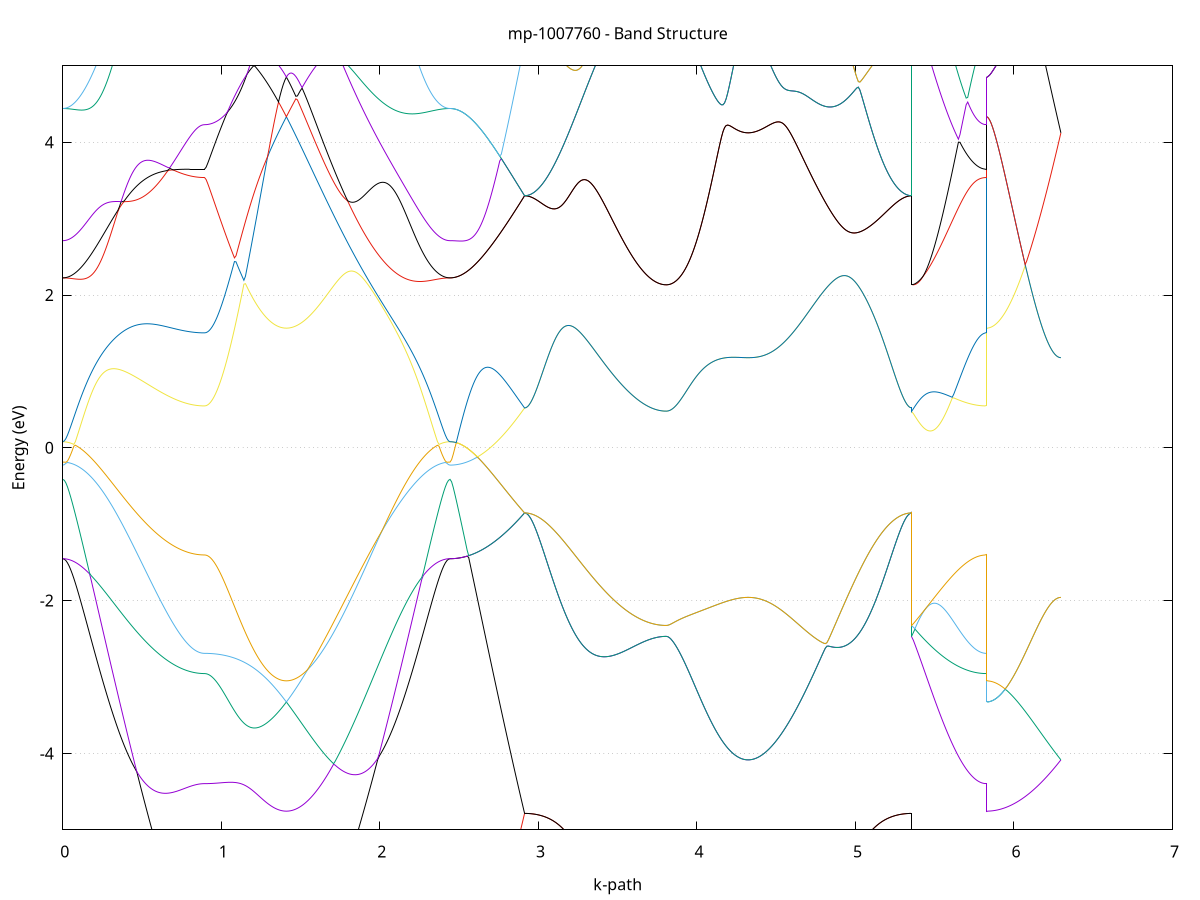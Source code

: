 set title 'mp-1007760 - Band Structure'
set xlabel 'k-path'
set ylabel 'Energy (eV)'
set grid y
set yrange [-5:5]
set terminal png size 800,600
set output 'mp-1007760_bands_gnuplot.png'
plot '-' using 1:2 with lines notitle, '-' using 1:2 with lines notitle, '-' using 1:2 with lines notitle, '-' using 1:2 with lines notitle, '-' using 1:2 with lines notitle, '-' using 1:2 with lines notitle, '-' using 1:2 with lines notitle, '-' using 1:2 with lines notitle, '-' using 1:2 with lines notitle, '-' using 1:2 with lines notitle, '-' using 1:2 with lines notitle, '-' using 1:2 with lines notitle, '-' using 1:2 with lines notitle, '-' using 1:2 with lines notitle, '-' using 1:2 with lines notitle, '-' using 1:2 with lines notitle, '-' using 1:2 with lines notitle, '-' using 1:2 with lines notitle, '-' using 1:2 with lines notitle, '-' using 1:2 with lines notitle, '-' using 1:2 with lines notitle, '-' using 1:2 with lines notitle, '-' using 1:2 with lines notitle, '-' using 1:2 with lines notitle, '-' using 1:2 with lines notitle, '-' using 1:2 with lines notitle, '-' using 1:2 with lines notitle, '-' using 1:2 with lines notitle, '-' using 1:2 with lines notitle, '-' using 1:2 with lines notitle, '-' using 1:2 with lines notitle, '-' using 1:2 with lines notitle, '-' using 1:2 with lines notitle, '-' using 1:2 with lines notitle, '-' using 1:2 with lines notitle, '-' using 1:2 with lines notitle, '-' using 1:2 with lines notitle, '-' using 1:2 with lines notitle, '-' using 1:2 with lines notitle, '-' using 1:2 with lines notitle, '-' using 1:2 with lines notitle, '-' using 1:2 with lines notitle, '-' using 1:2 with lines notitle, '-' using 1:2 with lines notitle
0.000000 -24.864894
0.009935 -24.864894
0.019870 -24.864994
0.029804 -24.865094
0.039739 -24.865194
0.049674 -24.865394
0.059609 -24.865594
0.069544 -24.865894
0.079478 -24.866194
0.089413 -24.866594
0.099348 -24.866994
0.109283 -24.867394
0.119218 -24.867794
0.129153 -24.868294
0.139087 -24.868694
0.149022 -24.869194
0.158957 -24.869694
0.168892 -24.870194
0.178827 -24.870694
0.188761 -24.871194
0.198696 -24.871694
0.208631 -24.872194
0.218566 -24.872794
0.228501 -24.873294
0.238435 -24.873794
0.248370 -24.874294
0.258305 -24.874794
0.268240 -24.875194
0.278175 -24.875694
0.288109 -24.876194
0.298044 -24.876594
0.307979 -24.877094
0.317914 -24.877494
0.327849 -24.877894
0.337784 -24.878294
0.347718 -24.878694
0.357653 -24.879094
0.367588 -24.879394
0.377523 -24.879694
0.387458 -24.880094
0.397392 -24.880394
0.407327 -24.880694
0.417262 -24.880894
0.427197 -24.881194
0.437132 -24.881394
0.447066 -24.881594
0.457001 -24.881794
0.466936 -24.881994
0.476871 -24.882194
0.486806 -24.882394
0.496741 -24.882494
0.506675 -24.882594
0.516610 -24.882694
0.526545 -24.882794
0.536480 -24.882894
0.546415 -24.882894
0.556349 -24.882894
0.566284 -24.882994
0.576219 -24.882994
0.586154 -24.882994
0.596089 -24.882894
0.606023 -24.882894
0.615958 -24.882794
0.625893 -24.882794
0.635828 -24.882694
0.645763 -24.882594
0.655697 -24.882494
0.665632 -24.882294
0.675567 -24.882194
0.685502 -24.881994
0.695437 -24.881894
0.705372 -24.881694
0.715306 -24.881494
0.725241 -24.881294
0.735176 -24.881094
0.745111 -24.880894
0.755046 -24.880694
0.764980 -24.880494
0.774915 -24.880294
0.784850 -24.880094
0.794785 -24.879894
0.804720 -24.879694
0.814654 -24.879394
0.824589 -24.879194
0.834524 -24.879094
0.844459 -24.878894
0.854394 -24.878794
0.864328 -24.878594
0.874263 -24.878594
0.884198 -24.878494
0.894133 -24.878494
0.894133 -24.878494
0.904061 -24.878494
0.913989 -24.878494
0.923916 -24.878494
0.933844 -24.878494
0.943772 -24.878494
0.953700 -24.878494
0.963628 -24.878494
0.973556 -24.878494
0.983484 -24.878494
0.993411 -24.878494
1.003339 -24.878494
1.013267 -24.878594
1.023195 -24.878594
1.033123 -24.878594
1.043051 -24.878694
1.052979 -24.878794
1.062906 -24.878894
1.072834 -24.879094
1.082762 -24.879394
1.092690 -24.879694
1.102618 -24.879994
1.112546 -24.880394
1.122474 -24.880794
1.132401 -24.881194
1.142329 -24.881594
1.152257 -24.881994
1.162185 -24.882394
1.172113 -24.882794
1.182041 -24.883194
1.191969 -24.883494
1.201896 -24.883894
1.211824 -24.884194
1.221752 -24.884494
1.231680 -24.884894
1.241608 -24.885094
1.251536 -24.885394
1.261464 -24.885694
1.271391 -24.885894
1.281319 -24.886094
1.291247 -24.886394
1.301175 -24.886494
1.311103 -24.886694
1.321031 -24.886894
1.330958 -24.886994
1.340886 -24.887094
1.350814 -24.887194
1.360742 -24.887294
1.370670 -24.887394
1.380598 -24.887394
1.390526 -24.887494
1.400453 -24.887494
1.410381 -24.887494
1.410381 -24.887494
1.420309 -24.887494
1.430236 -24.887494
1.440163 -24.887494
1.450090 -24.887394
1.460018 -24.887294
1.469945 -24.887294
1.479872 -24.887194
1.489799 -24.887094
1.499727 -24.886994
1.509654 -24.886894
1.519581 -24.886794
1.529508 -24.886594
1.539436 -24.886494
1.549363 -24.886394
1.559290 -24.886194
1.569218 -24.885994
1.579145 -24.885894
1.589072 -24.885694
1.598999 -24.885494
1.608927 -24.885294
1.618854 -24.885194
1.628781 -24.884994
1.638708 -24.884794
1.648636 -24.884594
1.658563 -24.884394
1.668490 -24.884094
1.678417 -24.883894
1.688345 -24.883694
1.698272 -24.883494
1.708199 -24.883294
1.718126 -24.882994
1.728054 -24.882794
1.737981 -24.882494
1.747908 -24.882294
1.757835 -24.882094
1.767763 -24.881794
1.777690 -24.881594
1.787617 -24.881494
1.797545 -24.881594
1.807472 -24.881594
1.817399 -24.881694
1.827326 -24.881694
1.837254 -24.881694
1.847181 -24.881694
1.857108 -24.881694
1.867035 -24.881694
1.876963 -24.881694
1.886890 -24.881694
1.896817 -24.881594
1.906744 -24.881594
1.916672 -24.881494
1.926599 -24.881394
1.936526 -24.881294
1.946453 -24.881194
1.956381 -24.881094
1.966308 -24.880994
1.976235 -24.880794
1.986163 -24.880594
1.996090 -24.880494
2.006017 -24.880294
2.015944 -24.880094
2.025872 -24.879894
2.035799 -24.879594
2.045726 -24.879394
2.055653 -24.879094
2.065581 -24.878794
2.075508 -24.878494
2.085435 -24.878194
2.095362 -24.877894
2.105290 -24.877494
2.115217 -24.877194
2.125144 -24.876794
2.135071 -24.876394
2.144999 -24.875994
2.154926 -24.875594
2.164853 -24.875194
2.174781 -24.874794
2.184708 -24.874294
2.194635 -24.873894
2.204562 -24.873394
2.214490 -24.872894
2.224417 -24.872494
2.234344 -24.871994
2.244271 -24.871494
2.254199 -24.870994
2.264126 -24.870494
2.274053 -24.869994
2.283980 -24.869594
2.293908 -24.869094
2.303835 -24.868594
2.313762 -24.868194
2.323689 -24.867694
2.333617 -24.867294
2.343544 -24.866894
2.353471 -24.866494
2.363398 -24.866194
2.373326 -24.865894
2.383253 -24.865594
2.393180 -24.865394
2.403108 -24.865094
2.413035 -24.864994
2.422962 -24.864994
2.432889 -24.864894
2.442817 -24.864894
2.442817 -24.864894
2.452611 -24.864894
2.462405 -24.864894
2.472199 -24.864894
2.481993 -24.864794
2.491787 -24.864794
2.501582 -24.864694
2.511376 -24.864594
2.521170 -24.864494
2.530964 -24.864394
2.540758 -24.864294
2.550552 -24.864094
2.560347 -24.863994
2.570141 -24.863794
2.579935 -24.863594
2.589729 -24.863394
2.599523 -24.863194
2.609317 -24.862994
2.619112 -24.862794
2.628906 -24.862594
2.638700 -24.862294
2.648494 -24.861994
2.658288 -24.861794
2.668082 -24.861494
2.677877 -24.861194
2.687671 -24.860894
2.697465 -24.860494
2.707259 -24.860194
2.717053 -24.859894
2.726847 -24.859494
2.736642 -24.859094
2.746436 -24.858794
2.756230 -24.858394
2.766024 -24.857994
2.775818 -24.857594
2.785612 -24.857194
2.795407 -24.856694
2.805201 -24.856294
2.814995 -24.855894
2.824789 -24.855394
2.834583 -24.854994
2.844377 -24.854494
2.854171 -24.853994
2.863966 -24.853594
2.873760 -24.853094
2.883554 -24.852594
2.893348 -24.852094
2.903142 -24.851594
2.912936 -24.851094
2.912936 -24.851094
2.922871 -24.851094
2.932806 -24.851094
2.942741 -24.851194
2.952676 -24.851294
2.962611 -24.851294
2.972545 -24.851494
2.982480 -24.851594
2.992415 -24.851794
3.002350 -24.851994
3.012285 -24.852194
3.022219 -24.852394
3.032154 -24.852594
3.042089 -24.852894
3.052024 -24.853094
3.061959 -24.853394
3.071893 -24.853694
3.081828 -24.853894
3.091763 -24.854194
3.101698 -24.854494
3.111633 -24.854794
3.121568 -24.855094
3.131502 -24.855394
3.141437 -24.855694
3.151372 -24.855994
3.161307 -24.856294
3.171242 -24.856594
3.181176 -24.856794
3.191111 -24.857094
3.201046 -24.857394
3.210981 -24.857594
3.220916 -24.857894
3.230850 -24.858094
3.240785 -24.858394
3.250720 -24.858594
3.260655 -24.858794
3.270590 -24.858994
3.280524 -24.859194
3.290459 -24.859394
3.300394 -24.859594
3.310329 -24.859794
3.320264 -24.859894
3.330199 -24.860094
3.340133 -24.860194
3.350068 -24.860294
3.360003 -24.860494
3.369938 -24.860594
3.379873 -24.860694
3.389807 -24.860794
3.399742 -24.860794
3.409677 -24.860894
3.419612 -24.860994
3.429547 -24.860994
3.439481 -24.861094
3.449416 -24.861094
3.459351 -24.861094
3.469286 -24.861194
3.479221 -24.861194
3.489155 -24.861194
3.499090 -24.861194
3.509025 -24.861294
3.518960 -24.861394
3.528895 -24.861494
3.538830 -24.861594
3.548764 -24.861694
3.558699 -24.861694
3.568634 -24.861794
3.578569 -24.861894
3.588504 -24.861994
3.598438 -24.862094
3.608373 -24.862094
3.618308 -24.862194
3.628243 -24.862194
3.638178 -24.862294
3.648112 -24.862394
3.658047 -24.862394
3.667982 -24.862494
3.677917 -24.862494
3.687852 -24.862494
3.697786 -24.862594
3.707721 -24.862594
3.717656 -24.862594
3.727591 -24.862694
3.737526 -24.862694
3.747461 -24.862694
3.757395 -24.862694
3.767330 -24.862694
3.777265 -24.862694
3.787200 -24.862694
3.797135 -24.862794
3.807069 -24.862794
3.807069 -24.862794
3.816997 -24.862794
3.826925 -24.862894
3.836853 -24.862994
3.846781 -24.863194
3.856709 -24.863494
3.866637 -24.863694
3.876564 -24.864094
3.886492 -24.864394
3.896420 -24.864794
3.906348 -24.865194
3.916276 -24.865594
3.926204 -24.865994
3.936132 -24.866494
3.946059 -24.866894
3.955987 -24.867394
3.965915 -24.867894
3.975843 -24.868294
3.985771 -24.868794
3.995699 -24.869294
4.005626 -24.869794
4.015554 -24.870294
4.025482 -24.870794
4.035410 -24.871194
4.045338 -24.871694
4.055266 -24.872194
4.065194 -24.872594
4.075121 -24.873094
4.085049 -24.873494
4.094977 -24.873894
4.104905 -24.874294
4.114833 -24.874694
4.124761 -24.875094
4.134689 -24.875394
4.144616 -24.875794
4.154544 -24.876094
4.164472 -24.876394
4.174400 -24.876694
4.184328 -24.876894
4.194256 -24.877194
4.204184 -24.877394
4.214111 -24.877594
4.224039 -24.877794
4.233967 -24.877994
4.243895 -24.878194
4.253823 -24.878294
4.263751 -24.878394
4.273679 -24.878494
4.283606 -24.878594
4.293534 -24.878694
4.303462 -24.878694
4.313390 -24.878694
4.323318 -24.878694
4.323318 -24.878694
4.333245 -24.878694
4.343172 -24.878694
4.353100 -24.878694
4.363027 -24.878594
4.372954 -24.878494
4.382881 -24.878394
4.392809 -24.878294
4.402736 -24.878194
4.412663 -24.878094
4.422590 -24.877894
4.432518 -24.877794
4.442445 -24.877594
4.452372 -24.877394
4.462299 -24.877194
4.472227 -24.876994
4.482154 -24.876794
4.492081 -24.876594
4.502008 -24.876294
4.511936 -24.876094
4.521863 -24.875794
4.531790 -24.875494
4.541718 -24.875294
4.551645 -24.874994
4.561572 -24.874694
4.571499 -24.874394
4.581427 -24.874094
4.591354 -24.873794
4.601281 -24.873394
4.611208 -24.873094
4.621136 -24.872794
4.631063 -24.872494
4.640990 -24.872094
4.650917 -24.871794
4.660845 -24.871394
4.670772 -24.871094
4.680699 -24.870694
4.690626 -24.870394
4.700554 -24.869994
4.710481 -24.869694
4.720408 -24.869294
4.730336 -24.868894
4.740263 -24.868594
4.750190 -24.868194
4.760117 -24.867794
4.770045 -24.867494
4.779972 -24.867094
4.789899 -24.866694
4.799826 -24.866294
4.809754 -24.865994
4.819681 -24.865594
4.829608 -24.865194
4.839535 -24.864894
4.849463 -24.864494
4.859390 -24.864094
4.869317 -24.863694
4.879244 -24.863394
4.889172 -24.862994
4.899099 -24.862594
4.909026 -24.862294
4.918954 -24.861894
4.928881 -24.861494
4.938808 -24.861194
4.948735 -24.860794
4.958663 -24.860494
4.968590 -24.860094
4.978517 -24.859794
4.988444 -24.859494
4.998372 -24.859094
5.008299 -24.858794
5.018226 -24.858494
5.028153 -24.858194
5.038081 -24.857894
5.048008 -24.857594
5.057935 -24.857394
5.067862 -24.857094
5.077790 -24.856794
5.087717 -24.856594
5.097644 -24.856294
5.107571 -24.855994
5.117499 -24.855794
5.127426 -24.855494
5.137353 -24.855194
5.147281 -24.854894
5.157208 -24.854694
5.167135 -24.854394
5.177062 -24.854094
5.186990 -24.853794
5.196917 -24.853594
5.206844 -24.853294
5.216771 -24.852994
5.226699 -24.852794
5.236626 -24.852494
5.246553 -24.852294
5.256480 -24.852094
5.266408 -24.851894
5.276335 -24.851694
5.286262 -24.851494
5.296189 -24.851394
5.306117 -24.851294
5.316044 -24.851194
5.325971 -24.851194
5.335899 -24.851094
5.345826 -24.851094
5.355753 -24.851094
5.355753 -24.862794
5.365547 -24.863094
5.375341 -24.863494
5.385136 -24.863894
5.394930 -24.864294
5.404724 -24.864594
5.414518 -24.864994
5.424312 -24.865294
5.434106 -24.865694
5.443901 -24.865994
5.453695 -24.866394
5.463489 -24.866694
5.473283 -24.867094
5.483077 -24.867394
5.492871 -24.867694
5.502666 -24.867994
5.512460 -24.868294
5.522254 -24.868594
5.532048 -24.868894
5.541842 -24.869394
5.551636 -24.869894
5.561431 -24.870494
5.571225 -24.870994
5.581019 -24.871494
5.590813 -24.871994
5.600607 -24.872494
5.610401 -24.872994
5.620196 -24.873394
5.629990 -24.873894
5.639784 -24.874294
5.649578 -24.874694
5.659372 -24.875094
5.669166 -24.875494
5.678960 -24.875794
5.688755 -24.876194
5.698549 -24.876494
5.708343 -24.876794
5.718137 -24.876994
5.727931 -24.877294
5.737725 -24.877494
5.747520 -24.877694
5.757314 -24.877894
5.767108 -24.877994
5.776902 -24.878194
5.786696 -24.878294
5.796490 -24.878394
5.806285 -24.878394
5.816079 -24.878494
5.825873 -24.878494
5.825873 -24.887494
5.835667 -24.887494
5.845461 -24.887494
5.855255 -24.887494
5.865050 -24.887394
5.874844 -24.887394
5.884638 -24.887294
5.894432 -24.887294
5.904226 -24.887194
5.914020 -24.887094
5.923815 -24.887094
5.933609 -24.886994
5.943403 -24.886894
5.953197 -24.886794
5.962991 -24.886594
5.972785 -24.886494
5.982580 -24.886394
5.992374 -24.886194
6.002168 -24.886094
6.011962 -24.885894
6.021756 -24.885794
6.031550 -24.885594
6.041345 -24.885394
6.051139 -24.885194
6.060933 -24.884994
6.070727 -24.884794
6.080521 -24.884594
6.090315 -24.884394
6.100110 -24.884194
6.109904 -24.883894
6.119698 -24.883694
6.129492 -24.883494
6.139286 -24.883194
6.149080 -24.882994
6.158875 -24.882694
6.168669 -24.882494
6.178463 -24.882194
6.188257 -24.881894
6.198051 -24.881694
6.207845 -24.881394
6.217640 -24.881094
6.227434 -24.880794
6.237228 -24.880494
6.247022 -24.880194
6.256816 -24.879894
6.266610 -24.879594
6.276405 -24.879294
6.286199 -24.878994
6.295993 -24.878694
e
0.000000 -24.864794
0.009935 -24.864794
0.019870 -24.864794
0.029804 -24.864894
0.039739 -24.864994
0.049674 -24.864994
0.059609 -24.865094
0.069544 -24.865194
0.079478 -24.865294
0.089413 -24.865394
0.099348 -24.865494
0.109283 -24.865594
0.119218 -24.865794
0.129153 -24.865894
0.139087 -24.865994
0.149022 -24.866194
0.158957 -24.866394
0.168892 -24.866494
0.178827 -24.866694
0.188761 -24.866894
0.198696 -24.867094
0.208631 -24.867194
0.218566 -24.867394
0.228501 -24.867594
0.238435 -24.867794
0.248370 -24.867994
0.258305 -24.868194
0.268240 -24.868394
0.278175 -24.868594
0.288109 -24.868794
0.298044 -24.868994
0.307979 -24.869194
0.317914 -24.869294
0.327849 -24.869494
0.337784 -24.869694
0.347718 -24.869894
0.357653 -24.870094
0.367588 -24.870194
0.377523 -24.870394
0.387458 -24.870494
0.397392 -24.870694
0.407327 -24.870894
0.417262 -24.870994
0.427197 -24.871194
0.437132 -24.871294
0.447066 -24.871394
0.457001 -24.871594
0.466936 -24.871694
0.476871 -24.871794
0.486806 -24.871894
0.496741 -24.871994
0.506675 -24.872094
0.516610 -24.872194
0.526545 -24.872294
0.536480 -24.872394
0.546415 -24.872494
0.556349 -24.872594
0.566284 -24.872594
0.576219 -24.872694
0.586154 -24.872794
0.596089 -24.872794
0.606023 -24.872894
0.615958 -24.872994
0.625893 -24.872994
0.635828 -24.873094
0.645763 -24.873094
0.655697 -24.873094
0.665632 -24.873194
0.675567 -24.873194
0.685502 -24.873194
0.695437 -24.873294
0.705372 -24.873294
0.715306 -24.873294
0.725241 -24.873294
0.735176 -24.873394
0.745111 -24.873394
0.755046 -24.873394
0.764980 -24.873394
0.774915 -24.873394
0.784850 -24.873394
0.794785 -24.873394
0.804720 -24.873394
0.814654 -24.873394
0.824589 -24.873494
0.834524 -24.873494
0.844459 -24.873494
0.854394 -24.873494
0.864328 -24.873494
0.874263 -24.873494
0.884198 -24.873494
0.894133 -24.873494
0.894133 -24.873494
0.904061 -24.873494
0.913989 -24.873494
0.923916 -24.873594
0.933844 -24.873794
0.943772 -24.873894
0.953700 -24.874094
0.963628 -24.874294
0.973556 -24.874594
0.983484 -24.874894
0.993411 -24.875194
1.003339 -24.875494
1.013267 -24.875794
1.023195 -24.876194
1.033123 -24.876494
1.043051 -24.876894
1.052979 -24.877194
1.062906 -24.877494
1.072834 -24.877694
1.082762 -24.877894
1.092690 -24.877994
1.102618 -24.878094
1.112546 -24.878094
1.122474 -24.878094
1.132401 -24.878194
1.142329 -24.878194
1.152257 -24.878194
1.162185 -24.878194
1.172113 -24.878194
1.182041 -24.878094
1.191969 -24.878094
1.201896 -24.878094
1.211824 -24.878094
1.221752 -24.877994
1.231680 -24.877994
1.241608 -24.877994
1.251536 -24.877894
1.261464 -24.877894
1.271391 -24.877794
1.281319 -24.877794
1.291247 -24.877694
1.301175 -24.877594
1.311103 -24.877594
1.321031 -24.877494
1.330958 -24.877394
1.340886 -24.877294
1.350814 -24.877194
1.360742 -24.877094
1.370670 -24.876994
1.380598 -24.876794
1.390526 -24.876694
1.400453 -24.876494
1.410381 -24.876394
1.410381 -24.876394
1.420309 -24.876494
1.430236 -24.876694
1.440163 -24.876894
1.450090 -24.876994
1.460018 -24.877194
1.469945 -24.877294
1.479872 -24.877494
1.489799 -24.877694
1.499727 -24.877794
1.509654 -24.877994
1.519581 -24.878194
1.529508 -24.878294
1.539436 -24.878494
1.549363 -24.878594
1.559290 -24.878794
1.569218 -24.878894
1.579145 -24.879094
1.589072 -24.879194
1.598999 -24.879394
1.608927 -24.879494
1.618854 -24.879694
1.628781 -24.879794
1.638708 -24.879994
1.648636 -24.880094
1.658563 -24.880194
1.668490 -24.880394
1.678417 -24.880494
1.688345 -24.880594
1.698272 -24.880694
1.708199 -24.880794
1.718126 -24.880894
1.728054 -24.880994
1.737981 -24.881094
1.747908 -24.881194
1.757835 -24.881294
1.767763 -24.881394
1.777690 -24.881494
1.787617 -24.881294
1.797545 -24.880994
1.807472 -24.880794
1.817399 -24.880494
1.827326 -24.880194
1.837254 -24.879894
1.847181 -24.879594
1.857108 -24.879394
1.867035 -24.879094
1.876963 -24.878794
1.886890 -24.878494
1.896817 -24.878194
1.906744 -24.877894
1.916672 -24.877494
1.926599 -24.877194
1.936526 -24.876894
1.946453 -24.876594
1.956381 -24.876294
1.966308 -24.875894
1.976235 -24.875594
1.986163 -24.875294
1.996090 -24.874994
2.006017 -24.874594
2.015944 -24.874294
2.025872 -24.873994
2.035799 -24.873594
2.045726 -24.873294
2.055653 -24.872994
2.065581 -24.872694
2.075508 -24.872294
2.085435 -24.871994
2.095362 -24.871694
2.105290 -24.871394
2.115217 -24.870994
2.125144 -24.870694
2.135071 -24.870394
2.144999 -24.870094
2.154926 -24.869794
2.164853 -24.869494
2.174781 -24.869194
2.184708 -24.868894
2.194635 -24.868694
2.204562 -24.868394
2.214490 -24.868094
2.224417 -24.867894
2.234344 -24.867594
2.244271 -24.867394
2.254199 -24.867194
2.264126 -24.866894
2.274053 -24.866694
2.283980 -24.866494
2.293908 -24.866294
2.303835 -24.866194
2.313762 -24.865994
2.323689 -24.865794
2.333617 -24.865694
2.343544 -24.865594
2.353471 -24.865394
2.363398 -24.865294
2.373326 -24.865194
2.383253 -24.865194
2.393180 -24.865094
2.403108 -24.864994
2.413035 -24.864994
2.422962 -24.864894
2.432889 -24.864794
2.442817 -24.864794
2.442817 -24.864794
2.452611 -24.864794
2.462405 -24.864694
2.472199 -24.864694
2.481993 -24.864694
2.491787 -24.864594
2.501582 -24.864494
2.511376 -24.864394
2.521170 -24.864294
2.530964 -24.864194
2.540758 -24.864094
2.550552 -24.863994
2.560347 -24.863794
2.570141 -24.863594
2.579935 -24.863494
2.589729 -24.863294
2.599523 -24.863094
2.609317 -24.862894
2.619112 -24.862594
2.628906 -24.862394
2.638700 -24.862094
2.648494 -24.861894
2.658288 -24.861594
2.668082 -24.861294
2.677877 -24.860994
2.687671 -24.860694
2.697465 -24.860394
2.707259 -24.859994
2.717053 -24.859694
2.726847 -24.859294
2.736642 -24.858994
2.746436 -24.858594
2.756230 -24.858194
2.766024 -24.857794
2.775818 -24.857394
2.785612 -24.856994
2.795407 -24.856594
2.805201 -24.856194
2.814995 -24.855694
2.824789 -24.855294
2.834583 -24.854794
2.844377 -24.854394
2.854171 -24.853894
2.863966 -24.853394
2.873760 -24.852894
2.883554 -24.852494
2.893348 -24.851994
2.903142 -24.851494
2.912936 -24.851094
2.912936 -24.851094
2.922871 -24.851094
2.932806 -24.851094
2.942741 -24.851194
2.952676 -24.851294
2.962611 -24.851294
2.972545 -24.851494
2.982480 -24.851594
2.992415 -24.851794
3.002350 -24.851994
3.012285 -24.852194
3.022219 -24.852394
3.032154 -24.852594
3.042089 -24.852894
3.052024 -24.853094
3.061959 -24.853394
3.071893 -24.853694
3.081828 -24.853894
3.091763 -24.854194
3.101698 -24.854494
3.111633 -24.854794
3.121568 -24.855094
3.131502 -24.855394
3.141437 -24.855694
3.151372 -24.855994
3.161307 -24.856294
3.171242 -24.856594
3.181176 -24.856794
3.191111 -24.857094
3.201046 -24.857394
3.210981 -24.857594
3.220916 -24.857894
3.230850 -24.858094
3.240785 -24.858394
3.250720 -24.858594
3.260655 -24.858794
3.270590 -24.858994
3.280524 -24.859194
3.290459 -24.859394
3.300394 -24.859594
3.310329 -24.859794
3.320264 -24.859894
3.330199 -24.860094
3.340133 -24.860194
3.350068 -24.860294
3.360003 -24.860494
3.369938 -24.860594
3.379873 -24.860694
3.389807 -24.860794
3.399742 -24.860794
3.409677 -24.860894
3.419612 -24.860994
3.429547 -24.860994
3.439481 -24.861094
3.449416 -24.861094
3.459351 -24.861094
3.469286 -24.861194
3.479221 -24.861194
3.489155 -24.861194
3.499090 -24.861194
3.509025 -24.861294
3.518960 -24.861394
3.528895 -24.861494
3.538830 -24.861594
3.548764 -24.861694
3.558699 -24.861694
3.568634 -24.861794
3.578569 -24.861894
3.588504 -24.861994
3.598438 -24.862094
3.608373 -24.862094
3.618308 -24.862194
3.628243 -24.862194
3.638178 -24.862294
3.648112 -24.862394
3.658047 -24.862394
3.667982 -24.862494
3.677917 -24.862494
3.687852 -24.862494
3.697786 -24.862594
3.707721 -24.862594
3.717656 -24.862594
3.727591 -24.862694
3.737526 -24.862694
3.747461 -24.862694
3.757395 -24.862694
3.767330 -24.862694
3.777265 -24.862694
3.787200 -24.862694
3.797135 -24.862794
3.807069 -24.862794
3.807069 -24.862794
3.816997 -24.862794
3.826925 -24.862894
3.836853 -24.862994
3.846781 -24.863194
3.856709 -24.863494
3.866637 -24.863694
3.876564 -24.864094
3.886492 -24.864394
3.896420 -24.864794
3.906348 -24.865194
3.916276 -24.865594
3.926204 -24.865994
3.936132 -24.866494
3.946059 -24.866894
3.955987 -24.867394
3.965915 -24.867894
3.975843 -24.868294
3.985771 -24.868794
3.995699 -24.869294
4.005626 -24.869794
4.015554 -24.870294
4.025482 -24.870794
4.035410 -24.871194
4.045338 -24.871694
4.055266 -24.872194
4.065194 -24.872594
4.075121 -24.873094
4.085049 -24.873494
4.094977 -24.873894
4.104905 -24.874294
4.114833 -24.874694
4.124761 -24.875094
4.134689 -24.875394
4.144616 -24.875794
4.154544 -24.876094
4.164472 -24.876394
4.174400 -24.876694
4.184328 -24.876894
4.194256 -24.877194
4.204184 -24.877394
4.214111 -24.877594
4.224039 -24.877794
4.233967 -24.877994
4.243895 -24.878194
4.253823 -24.878294
4.263751 -24.878394
4.273679 -24.878494
4.283606 -24.878594
4.293534 -24.878694
4.303462 -24.878694
4.313390 -24.878694
4.323318 -24.878694
4.323318 -24.878694
4.333245 -24.878694
4.343172 -24.878694
4.353100 -24.878694
4.363027 -24.878594
4.372954 -24.878494
4.382881 -24.878394
4.392809 -24.878294
4.402736 -24.878194
4.412663 -24.878094
4.422590 -24.877894
4.432518 -24.877794
4.442445 -24.877594
4.452372 -24.877394
4.462299 -24.877194
4.472227 -24.876994
4.482154 -24.876794
4.492081 -24.876594
4.502008 -24.876294
4.511936 -24.876094
4.521863 -24.875794
4.531790 -24.875494
4.541718 -24.875294
4.551645 -24.874994
4.561572 -24.874694
4.571499 -24.874394
4.581427 -24.874094
4.591354 -24.873794
4.601281 -24.873394
4.611208 -24.873094
4.621136 -24.872794
4.631063 -24.872494
4.640990 -24.872094
4.650917 -24.871794
4.660845 -24.871394
4.670772 -24.871094
4.680699 -24.870694
4.690626 -24.870394
4.700554 -24.869994
4.710481 -24.869694
4.720408 -24.869294
4.730336 -24.868894
4.740263 -24.868594
4.750190 -24.868194
4.760117 -24.867794
4.770045 -24.867494
4.779972 -24.867094
4.789899 -24.866694
4.799826 -24.866294
4.809754 -24.865994
4.819681 -24.865594
4.829608 -24.865194
4.839535 -24.864894
4.849463 -24.864494
4.859390 -24.864094
4.869317 -24.863694
4.879244 -24.863394
4.889172 -24.862994
4.899099 -24.862594
4.909026 -24.862294
4.918954 -24.861894
4.928881 -24.861494
4.938808 -24.861194
4.948735 -24.860794
4.958663 -24.860494
4.968590 -24.860094
4.978517 -24.859794
4.988444 -24.859494
4.998372 -24.859094
5.008299 -24.858794
5.018226 -24.858494
5.028153 -24.858194
5.038081 -24.857894
5.048008 -24.857594
5.057935 -24.857394
5.067862 -24.857094
5.077790 -24.856794
5.087717 -24.856594
5.097644 -24.856294
5.107571 -24.855994
5.117499 -24.855794
5.127426 -24.855494
5.137353 -24.855194
5.147281 -24.854894
5.157208 -24.854694
5.167135 -24.854394
5.177062 -24.854094
5.186990 -24.853794
5.196917 -24.853594
5.206844 -24.853294
5.216771 -24.852994
5.226699 -24.852794
5.236626 -24.852494
5.246553 -24.852294
5.256480 -24.852094
5.266408 -24.851894
5.276335 -24.851694
5.286262 -24.851494
5.296189 -24.851394
5.306117 -24.851294
5.316044 -24.851194
5.325971 -24.851194
5.335899 -24.851094
5.345826 -24.851094
5.355753 -24.851094
5.355753 -24.862794
5.365547 -24.862394
5.375341 -24.861994
5.385136 -24.861594
5.394930 -24.861594
5.404724 -24.861994
5.414518 -24.862494
5.424312 -24.862994
5.434106 -24.863394
5.443901 -24.863894
5.453695 -24.864494
5.463489 -24.864994
5.473283 -24.865494
5.483077 -24.866094
5.492871 -24.866594
5.502666 -24.867194
5.512460 -24.867694
5.522254 -24.868294
5.532048 -24.868794
5.541842 -24.869194
5.551636 -24.869494
5.561431 -24.869694
5.571225 -24.869994
5.581019 -24.870194
5.590813 -24.870494
5.600607 -24.870694
5.610401 -24.870994
5.620196 -24.871194
5.629990 -24.871394
5.639784 -24.871594
5.649578 -24.871794
5.659372 -24.871894
5.669166 -24.872094
5.678960 -24.872294
5.688755 -24.872394
5.698549 -24.872594
5.708343 -24.872694
5.718137 -24.872794
5.727931 -24.872894
5.737725 -24.872994
5.747520 -24.873094
5.757314 -24.873194
5.767108 -24.873294
5.776902 -24.873294
5.786696 -24.873394
5.796490 -24.873394
5.806285 -24.873494
5.816079 -24.873494
5.825873 -24.873494
5.825873 -24.876394
5.835667 -24.876394
5.845461 -24.876394
5.855255 -24.876294
5.865050 -24.876194
5.874844 -24.876094
5.884638 -24.875894
5.894432 -24.875794
5.904226 -24.875594
5.914020 -24.875394
5.923815 -24.875094
5.933609 -24.874794
5.943403 -24.874494
5.953197 -24.874194
5.962991 -24.873894
5.972785 -24.873494
5.982580 -24.873094
5.992374 -24.872694
6.002168 -24.872294
6.011962 -24.871894
6.021756 -24.871394
6.031550 -24.871194
6.041345 -24.871394
6.051139 -24.871594
6.060933 -24.871894
6.070727 -24.872094
6.080521 -24.872394
6.090315 -24.872594
6.100110 -24.872894
6.109904 -24.873094
6.119698 -24.873394
6.129492 -24.873694
6.139286 -24.873894
6.149080 -24.874194
6.158875 -24.874494
6.168669 -24.874794
6.178463 -24.875094
6.188257 -24.875394
6.198051 -24.875694
6.207845 -24.875994
6.217640 -24.876294
6.227434 -24.876594
6.237228 -24.876894
6.247022 -24.877194
6.256816 -24.877494
6.266610 -24.877794
6.276405 -24.878094
6.286199 -24.878394
6.295993 -24.878694
e
0.000000 -24.832794
0.009935 -24.832894
0.019870 -24.832894
0.029804 -24.832994
0.039739 -24.833194
0.049674 -24.833294
0.059609 -24.833594
0.069544 -24.833794
0.079478 -24.834094
0.089413 -24.834394
0.099348 -24.834694
0.109283 -24.835094
0.119218 -24.835494
0.129153 -24.835894
0.139087 -24.836294
0.149022 -24.836694
0.158957 -24.837194
0.168892 -24.837594
0.178827 -24.838094
0.188761 -24.838594
0.198696 -24.839094
0.208631 -24.839594
0.218566 -24.840094
0.228501 -24.840594
0.238435 -24.841094
0.248370 -24.841594
0.258305 -24.842094
0.268240 -24.842694
0.278175 -24.843194
0.288109 -24.843694
0.298044 -24.844294
0.307979 -24.844794
0.317914 -24.845394
0.327849 -24.845894
0.337784 -24.846394
0.347718 -24.846994
0.357653 -24.847494
0.367588 -24.848094
0.377523 -24.848594
0.387458 -24.849194
0.397392 -24.849694
0.407327 -24.850194
0.417262 -24.850794
0.427197 -24.851294
0.437132 -24.851894
0.447066 -24.852394
0.457001 -24.852894
0.466936 -24.853494
0.476871 -24.853994
0.486806 -24.854494
0.496741 -24.855094
0.506675 -24.855594
0.516610 -24.856094
0.526545 -24.856594
0.536480 -24.857094
0.546415 -24.857694
0.556349 -24.858194
0.566284 -24.858694
0.576219 -24.859194
0.586154 -24.859694
0.596089 -24.860194
0.606023 -24.860694
0.615958 -24.861194
0.625893 -24.861694
0.635828 -24.862194
0.645763 -24.862694
0.655697 -24.863094
0.665632 -24.863594
0.675567 -24.864094
0.685502 -24.864594
0.695437 -24.864994
0.705372 -24.865494
0.715306 -24.865894
0.725241 -24.866394
0.735176 -24.866794
0.745111 -24.867194
0.755046 -24.867594
0.764980 -24.867994
0.774915 -24.868394
0.784850 -24.868794
0.794785 -24.869094
0.804720 -24.869494
0.814654 -24.869794
0.824589 -24.870094
0.834524 -24.870394
0.844459 -24.870594
0.854394 -24.870794
0.864328 -24.870994
0.874263 -24.871094
0.884198 -24.871194
0.894133 -24.871194
0.894133 -24.871194
0.904061 -24.871194
0.913989 -24.871194
0.923916 -24.871194
0.933844 -24.871294
0.943772 -24.871294
0.953700 -24.871294
0.963628 -24.871294
0.973556 -24.871394
0.983484 -24.871394
0.993411 -24.871494
1.003339 -24.871494
1.013267 -24.871594
1.023195 -24.871594
1.033123 -24.871694
1.043051 -24.871694
1.052979 -24.871794
1.062906 -24.871894
1.072834 -24.871994
1.082762 -24.871994
1.092690 -24.872094
1.102618 -24.872194
1.112546 -24.872294
1.122474 -24.872394
1.132401 -24.872494
1.142329 -24.872594
1.152257 -24.872694
1.162185 -24.872794
1.172113 -24.872894
1.182041 -24.873094
1.191969 -24.873194
1.201896 -24.873294
1.211824 -24.873394
1.221752 -24.873594
1.231680 -24.873694
1.241608 -24.873794
1.251536 -24.873994
1.261464 -24.874094
1.271391 -24.874194
1.281319 -24.874394
1.291247 -24.874494
1.301175 -24.874694
1.311103 -24.874794
1.321031 -24.874994
1.330958 -24.875094
1.340886 -24.875294
1.350814 -24.875394
1.360742 -24.875594
1.370670 -24.875794
1.380598 -24.875894
1.390526 -24.876094
1.400453 -24.876194
1.410381 -24.876394
1.410381 -24.876394
1.420309 -24.876194
1.430236 -24.876094
1.440163 -24.875894
1.450090 -24.875694
1.460018 -24.875494
1.469945 -24.875194
1.479872 -24.874994
1.489799 -24.874794
1.499727 -24.874494
1.509654 -24.874194
1.519581 -24.873894
1.529508 -24.873594
1.539436 -24.873294
1.549363 -24.872994
1.559290 -24.872694
1.569218 -24.872294
1.579145 -24.871894
1.589072 -24.871594
1.598999 -24.871194
1.608927 -24.870794
1.618854 -24.870394
1.628781 -24.869894
1.638708 -24.869494
1.648636 -24.869094
1.658563 -24.868594
1.668490 -24.868094
1.678417 -24.867694
1.688345 -24.867194
1.698272 -24.866694
1.708199 -24.866194
1.718126 -24.865694
1.728054 -24.865194
1.737981 -24.864694
1.747908 -24.864094
1.757835 -24.863594
1.767763 -24.863094
1.777690 -24.862494
1.787617 -24.861994
1.797545 -24.861494
1.807472 -24.860894
1.817399 -24.860394
1.827326 -24.859794
1.837254 -24.859294
1.847181 -24.858694
1.857108 -24.858194
1.867035 -24.857594
1.876963 -24.857094
1.886890 -24.856594
1.896817 -24.855994
1.906744 -24.855494
1.916672 -24.854994
1.926599 -24.854394
1.936526 -24.853894
1.946453 -24.853394
1.956381 -24.852894
1.966308 -24.852294
1.976235 -24.851794
1.986163 -24.851294
1.996090 -24.850794
2.006017 -24.850294
2.015944 -24.849794
2.025872 -24.849294
2.035799 -24.848794
2.045726 -24.848294
2.055653 -24.847794
2.065581 -24.847294
2.075508 -24.846794
2.085435 -24.846294
2.095362 -24.845894
2.105290 -24.845394
2.115217 -24.844894
2.125144 -24.844394
2.135071 -24.843894
2.144999 -24.843494
2.154926 -24.842994
2.164853 -24.842494
2.174781 -24.842094
2.184708 -24.841594
2.194635 -24.841094
2.204562 -24.840694
2.214490 -24.840194
2.224417 -24.839694
2.234344 -24.839294
2.244271 -24.838794
2.254199 -24.838394
2.264126 -24.837894
2.274053 -24.837494
2.283980 -24.837094
2.293908 -24.836594
2.303835 -24.836194
2.313762 -24.835794
2.323689 -24.835394
2.333617 -24.835094
2.343544 -24.834694
2.353471 -24.834394
2.363398 -24.834094
2.373326 -24.833794
2.383253 -24.833594
2.393180 -24.833294
2.403108 -24.833194
2.413035 -24.832994
2.422962 -24.832894
2.432889 -24.832894
2.442817 -24.832794
2.442817 -24.832794
2.452611 -24.832794
2.462405 -24.832794
2.472199 -24.832794
2.481993 -24.832794
2.491787 -24.832694
2.501582 -24.832694
2.511376 -24.832594
2.521170 -24.832594
2.530964 -24.832494
2.540758 -24.832394
2.550552 -24.832594
2.560347 -24.832894
2.570141 -24.833294
2.579935 -24.833694
2.589729 -24.834094
2.599523 -24.834494
2.609317 -24.834994
2.619112 -24.835394
2.628906 -24.835894
2.638700 -24.836394
2.648494 -24.836894
2.658288 -24.837394
2.668082 -24.837894
2.677877 -24.838394
2.687671 -24.838894
2.697465 -24.839394
2.707259 -24.839894
2.717053 -24.840494
2.726847 -24.840994
2.736642 -24.841494
2.746436 -24.842094
2.756230 -24.842594
2.766024 -24.843094
2.775818 -24.843694
2.785612 -24.844194
2.795407 -24.844794
2.805201 -24.845294
2.814995 -24.845794
2.824789 -24.846394
2.834583 -24.846894
2.844377 -24.847494
2.854171 -24.847994
2.863966 -24.848494
2.873760 -24.848994
2.883554 -24.849594
2.893348 -24.850094
2.903142 -24.850594
2.912936 -24.850994
2.912936 -24.850994
2.922871 -24.850994
2.932806 -24.850994
2.942741 -24.851094
2.952676 -24.851094
2.962611 -24.851194
2.972545 -24.851294
2.982480 -24.851394
2.992415 -24.851494
3.002350 -24.851594
3.012285 -24.851694
3.022219 -24.851894
3.032154 -24.851994
3.042089 -24.852194
3.052024 -24.852294
3.061959 -24.852494
3.071893 -24.852694
3.081828 -24.852894
3.091763 -24.853094
3.101698 -24.853294
3.111633 -24.853494
3.121568 -24.853694
3.131502 -24.853894
3.141437 -24.854194
3.151372 -24.854394
3.161307 -24.854594
3.171242 -24.854794
3.181176 -24.855094
3.191111 -24.855294
3.201046 -24.855494
3.210981 -24.855794
3.220916 -24.855994
3.230850 -24.856194
3.240785 -24.856494
3.250720 -24.856694
3.260655 -24.856894
3.270590 -24.857094
3.280524 -24.857394
3.290459 -24.857594
3.300394 -24.857794
3.310329 -24.857994
3.320264 -24.858194
3.330199 -24.858394
3.340133 -24.858594
3.350068 -24.858794
3.360003 -24.858994
3.369938 -24.859194
3.379873 -24.859294
3.389807 -24.859494
3.399742 -24.859694
3.409677 -24.859894
3.419612 -24.859994
3.429547 -24.860194
3.439481 -24.860294
3.449416 -24.860494
3.459351 -24.860594
3.469286 -24.860694
3.479221 -24.860894
3.489155 -24.860994
3.499090 -24.861094
3.509025 -24.861094
3.518960 -24.861094
3.528895 -24.861094
3.538830 -24.861094
3.548764 -24.861094
3.558699 -24.861094
3.568634 -24.860994
3.578569 -24.860994
3.588504 -24.860894
3.598438 -24.860894
3.608373 -24.860894
3.618308 -24.860794
3.628243 -24.860794
3.638178 -24.860694
3.648112 -24.860694
3.658047 -24.860694
3.667982 -24.860594
3.677917 -24.860594
3.687852 -24.860494
3.697786 -24.860494
3.707721 -24.860494
3.717656 -24.860394
3.727591 -24.860394
3.737526 -24.860394
3.747461 -24.860294
3.757395 -24.860294
3.767330 -24.860294
3.777265 -24.860294
3.787200 -24.860294
3.797135 -24.860294
3.807069 -24.860294
3.807069 -24.860294
3.816997 -24.860294
3.826925 -24.860194
3.836853 -24.860194
3.846781 -24.860094
3.856709 -24.860094
3.866637 -24.859994
3.876564 -24.859994
3.886492 -24.859894
3.896420 -24.859894
3.906348 -24.859794
3.916276 -24.859794
3.926204 -24.859794
3.936132 -24.859694
3.946059 -24.859694
3.955987 -24.859694
3.965915 -24.859694
3.975843 -24.859694
3.985771 -24.859694
3.995699 -24.859694
4.005626 -24.859694
4.015554 -24.859694
4.025482 -24.859694
4.035410 -24.859694
4.045338 -24.859694
4.055266 -24.859694
4.065194 -24.859694
4.075121 -24.859694
4.085049 -24.859694
4.094977 -24.859694
4.104905 -24.859694
4.114833 -24.859694
4.124761 -24.859694
4.134689 -24.859694
4.144616 -24.859794
4.154544 -24.859794
4.164472 -24.859794
4.174400 -24.859794
4.184328 -24.859794
4.194256 -24.859794
4.204184 -24.859794
4.214111 -24.859794
4.224039 -24.859794
4.233967 -24.859894
4.243895 -24.859894
4.253823 -24.859894
4.263751 -24.859894
4.273679 -24.859894
4.283606 -24.859894
4.293534 -24.859894
4.303462 -24.859894
4.313390 -24.859894
4.323318 -24.859894
4.323318 -24.859894
4.333245 -24.859894
4.343172 -24.859894
4.353100 -24.859894
4.363027 -24.859894
4.372954 -24.859894
4.382881 -24.859894
4.392809 -24.859894
4.402736 -24.859894
4.412663 -24.859794
4.422590 -24.859794
4.432518 -24.859794
4.442445 -24.859794
4.452372 -24.859794
4.462299 -24.859794
4.472227 -24.859794
4.482154 -24.859794
4.492081 -24.859694
4.502008 -24.859694
4.511936 -24.859694
4.521863 -24.859694
4.531790 -24.859694
4.541718 -24.859694
4.551645 -24.859694
4.561572 -24.859594
4.571499 -24.859594
4.581427 -24.859594
4.591354 -24.859594
4.601281 -24.859594
4.611208 -24.859594
4.621136 -24.859594
4.631063 -24.859594
4.640990 -24.859494
4.650917 -24.859494
4.660845 -24.859494
4.670772 -24.859494
4.680699 -24.859494
4.690626 -24.859494
4.700554 -24.859494
4.710481 -24.859494
4.720408 -24.859494
4.730336 -24.859494
4.740263 -24.859494
4.750190 -24.859394
4.760117 -24.859394
4.770045 -24.859394
4.779972 -24.859394
4.789899 -24.859394
4.799826 -24.859394
4.809754 -24.859294
4.819681 -24.859294
4.829608 -24.859294
4.839535 -24.859294
4.849463 -24.859194
4.859390 -24.859194
4.869317 -24.859094
4.879244 -24.859094
4.889172 -24.858994
4.899099 -24.858894
4.909026 -24.858794
4.918954 -24.858794
4.928881 -24.858694
4.938808 -24.858594
4.948735 -24.858394
4.958663 -24.858294
4.968590 -24.858194
4.978517 -24.857994
4.988444 -24.857894
4.998372 -24.857694
5.008299 -24.857494
5.018226 -24.857294
5.028153 -24.857094
5.038081 -24.856794
5.048008 -24.856594
5.057935 -24.856294
5.067862 -24.856094
5.077790 -24.855794
5.087717 -24.855494
5.097644 -24.855194
5.107571 -24.854994
5.117499 -24.854694
5.127426 -24.854494
5.137353 -24.854194
5.147281 -24.853894
5.157208 -24.853694
5.167135 -24.853494
5.177062 -24.853194
5.186990 -24.852994
5.196917 -24.852794
5.206844 -24.852594
5.216771 -24.852394
5.226699 -24.852294
5.236626 -24.852094
5.246553 -24.851894
5.256480 -24.851794
5.266408 -24.851694
5.276335 -24.851594
5.286262 -24.851394
5.296189 -24.851394
5.306117 -24.851294
5.316044 -24.851194
5.325971 -24.851094
5.335899 -24.850994
5.345826 -24.850994
5.355753 -24.850994
5.355753 -24.860294
5.365547 -24.860594
5.375341 -24.860894
5.385136 -24.861194
5.394930 -24.861194
5.404724 -24.860794
5.414518 -24.860494
5.424312 -24.860094
5.434106 -24.859694
5.443901 -24.859694
5.453695 -24.859794
5.463489 -24.859994
5.473283 -24.860294
5.483077 -24.860494
5.492871 -24.860794
5.502666 -24.861194
5.512460 -24.861494
5.522254 -24.861894
5.532048 -24.862294
5.541842 -24.862694
5.551636 -24.863094
5.561431 -24.863494
5.571225 -24.863994
5.581019 -24.864394
5.590813 -24.864894
5.600607 -24.865294
5.610401 -24.865694
5.620196 -24.866194
5.629990 -24.866594
5.639784 -24.866994
5.649578 -24.867394
5.659372 -24.867794
5.669166 -24.868194
5.678960 -24.868494
5.688755 -24.868794
5.698549 -24.869194
5.708343 -24.869494
5.718137 -24.869694
5.727931 -24.869994
5.737725 -24.870194
5.747520 -24.870394
5.757314 -24.870594
5.767108 -24.870794
5.776902 -24.870894
5.786696 -24.870994
5.796490 -24.871094
5.806285 -24.871194
5.816079 -24.871194
5.825873 -24.871194
5.825873 -24.876394
5.835667 -24.876394
5.845461 -24.876294
5.855255 -24.876294
5.865050 -24.876194
5.874844 -24.875994
5.884638 -24.875894
5.894432 -24.875694
5.904226 -24.875494
5.914020 -24.875294
5.923815 -24.875094
5.933609 -24.874794
5.943403 -24.874494
5.953197 -24.874194
5.962991 -24.873794
5.972785 -24.873494
5.982580 -24.873094
5.992374 -24.872694
6.002168 -24.872294
6.011962 -24.871794
6.021756 -24.871394
6.031550 -24.870894
6.041345 -24.870494
6.051139 -24.869994
6.060933 -24.869494
6.070727 -24.868894
6.080521 -24.868394
6.090315 -24.867894
6.100110 -24.867294
6.109904 -24.866794
6.119698 -24.866194
6.129492 -24.865694
6.139286 -24.865194
6.149080 -24.864594
6.158875 -24.864094
6.168669 -24.863594
6.178463 -24.863094
6.188257 -24.862694
6.198051 -24.862194
6.207845 -24.861794
6.217640 -24.861394
6.227434 -24.861094
6.237228 -24.860794
6.247022 -24.860494
6.256816 -24.860294
6.266610 -24.860094
6.276405 -24.859994
6.286199 -24.859894
6.295993 -24.859894
e
0.000000 -24.830494
0.009935 -24.830494
0.019870 -24.830594
0.029804 -24.830594
0.039739 -24.830694
0.049674 -24.830794
0.059609 -24.830894
0.069544 -24.830994
0.079478 -24.831194
0.089413 -24.831394
0.099348 -24.831494
0.109283 -24.831794
0.119218 -24.831994
0.129153 -24.832194
0.139087 -24.832494
0.149022 -24.832794
0.158957 -24.832994
0.168892 -24.833294
0.178827 -24.833594
0.188761 -24.833894
0.198696 -24.834294
0.208631 -24.834594
0.218566 -24.834894
0.228501 -24.835294
0.238435 -24.835594
0.248370 -24.835994
0.258305 -24.836294
0.268240 -24.836694
0.278175 -24.836994
0.288109 -24.837394
0.298044 -24.837794
0.307979 -24.838094
0.317914 -24.838494
0.327849 -24.838794
0.337784 -24.839194
0.347718 -24.839594
0.357653 -24.839894
0.367588 -24.840294
0.377523 -24.840594
0.387458 -24.840894
0.397392 -24.841294
0.407327 -24.841594
0.417262 -24.841894
0.427197 -24.842294
0.437132 -24.842594
0.447066 -24.842894
0.457001 -24.843194
0.466936 -24.843494
0.476871 -24.843794
0.486806 -24.844094
0.496741 -24.844394
0.506675 -24.844594
0.516610 -24.844894
0.526545 -24.845194
0.536480 -24.845394
0.546415 -24.845594
0.556349 -24.845894
0.566284 -24.846094
0.576219 -24.846294
0.586154 -24.846594
0.596089 -24.846794
0.606023 -24.846994
0.615958 -24.847194
0.625893 -24.847394
0.635828 -24.847494
0.645763 -24.847694
0.655697 -24.847894
0.665632 -24.847994
0.675567 -24.848194
0.685502 -24.848294
0.695437 -24.848494
0.705372 -24.848594
0.715306 -24.848694
0.725241 -24.848794
0.735176 -24.848894
0.745111 -24.848994
0.755046 -24.849094
0.764980 -24.849194
0.774915 -24.849294
0.784850 -24.849394
0.794785 -24.849494
0.804720 -24.849494
0.814654 -24.849594
0.824589 -24.849594
0.834524 -24.849694
0.844459 -24.849694
0.854394 -24.849694
0.864328 -24.849794
0.874263 -24.849794
0.884198 -24.849794
0.894133 -24.849794
0.894133 -24.849794
0.904061 -24.849794
0.913989 -24.849894
0.923916 -24.850094
0.933844 -24.850294
0.943772 -24.850594
0.953700 -24.850894
0.963628 -24.851294
0.973556 -24.851694
0.983484 -24.852094
0.993411 -24.852594
1.003339 -24.853094
1.013267 -24.853694
1.023195 -24.854194
1.033123 -24.854794
1.043051 -24.855394
1.052979 -24.855994
1.062906 -24.856494
1.072834 -24.857094
1.082762 -24.857694
1.092690 -24.858294
1.102618 -24.858894
1.112546 -24.859494
1.122474 -24.860094
1.132401 -24.860594
1.142329 -24.861194
1.152257 -24.861694
1.162185 -24.862194
1.172113 -24.862694
1.182041 -24.863194
1.191969 -24.863694
1.201896 -24.864194
1.211824 -24.864594
1.221752 -24.864994
1.231680 -24.865394
1.241608 -24.865794
1.251536 -24.866094
1.261464 -24.866394
1.271391 -24.866794
1.281319 -24.866994
1.291247 -24.867294
1.301175 -24.867594
1.311103 -24.867794
1.321031 -24.867994
1.330958 -24.868194
1.340886 -24.868294
1.350814 -24.868494
1.360742 -24.868594
1.370670 -24.868694
1.380598 -24.868694
1.390526 -24.868794
1.400453 -24.868794
1.410381 -24.868794
1.410381 -24.868794
1.420309 -24.868794
1.430236 -24.868794
1.440163 -24.868694
1.450090 -24.868694
1.460018 -24.868594
1.469945 -24.868494
1.479872 -24.868394
1.489799 -24.868194
1.499727 -24.868094
1.509654 -24.867894
1.519581 -24.867694
1.529508 -24.867494
1.539436 -24.867194
1.549363 -24.866994
1.559290 -24.866694
1.569218 -24.866494
1.579145 -24.866194
1.589072 -24.865894
1.598999 -24.865594
1.608927 -24.865194
1.618854 -24.864894
1.628781 -24.864494
1.638708 -24.864194
1.648636 -24.863794
1.658563 -24.863394
1.668490 -24.862994
1.678417 -24.862594
1.688345 -24.862194
1.698272 -24.861694
1.708199 -24.861294
1.718126 -24.860894
1.728054 -24.860394
1.737981 -24.859994
1.747908 -24.859494
1.757835 -24.858994
1.767763 -24.858494
1.777690 -24.857994
1.787617 -24.857594
1.797545 -24.857094
1.807472 -24.856594
1.817399 -24.855994
1.827326 -24.855494
1.837254 -24.854994
1.847181 -24.854494
1.857108 -24.853994
1.867035 -24.853494
1.876963 -24.852894
1.886890 -24.852394
1.896817 -24.851894
1.906744 -24.851294
1.916672 -24.850794
1.926599 -24.850294
1.936526 -24.849694
1.946453 -24.849194
1.956381 -24.848594
1.966308 -24.848094
1.976235 -24.847594
1.986163 -24.846994
1.996090 -24.846494
2.006017 -24.845994
2.015944 -24.845394
2.025872 -24.844894
2.035799 -24.844394
2.045726 -24.843794
2.055653 -24.843294
2.065581 -24.842794
2.075508 -24.842294
2.085435 -24.841794
2.095362 -24.841294
2.105290 -24.840794
2.115217 -24.840294
2.125144 -24.839794
2.135071 -24.839294
2.144999 -24.838794
2.154926 -24.838294
2.164853 -24.837894
2.174781 -24.837394
2.184708 -24.836994
2.194635 -24.836594
2.204562 -24.836094
2.214490 -24.835694
2.224417 -24.835294
2.234344 -24.834894
2.244271 -24.834494
2.254199 -24.834194
2.264126 -24.833794
2.274053 -24.833494
2.283980 -24.833194
2.293908 -24.832894
2.303835 -24.832594
2.313762 -24.832294
2.323689 -24.831994
2.333617 -24.831794
2.343544 -24.831594
2.353471 -24.831394
2.363398 -24.831194
2.373326 -24.831094
2.383253 -24.830894
2.393180 -24.830794
2.403108 -24.830694
2.413035 -24.830594
2.422962 -24.830594
2.432889 -24.830494
2.442817 -24.830494
2.442817 -24.830494
2.452611 -24.830494
2.462405 -24.830594
2.472199 -24.830694
2.481993 -24.830794
2.491787 -24.830994
2.501582 -24.831194
2.511376 -24.831394
2.521170 -24.831694
2.530964 -24.831894
2.540758 -24.832194
2.550552 -24.832394
2.560347 -24.832794
2.570141 -24.833194
2.579935 -24.833594
2.589729 -24.833994
2.599523 -24.834394
2.609317 -24.834794
2.619112 -24.835294
2.628906 -24.835794
2.638700 -24.836194
2.648494 -24.836694
2.658288 -24.837194
2.668082 -24.837694
2.677877 -24.838194
2.687671 -24.838694
2.697465 -24.839294
2.707259 -24.839794
2.717053 -24.840294
2.726847 -24.840794
2.736642 -24.841394
2.746436 -24.841894
2.756230 -24.842494
2.766024 -24.842994
2.775818 -24.843494
2.785612 -24.844094
2.795407 -24.844594
2.805201 -24.845194
2.814995 -24.845694
2.824789 -24.846194
2.834583 -24.846794
2.844377 -24.847294
2.854171 -24.847794
2.863966 -24.848394
2.873760 -24.848894
2.883554 -24.849394
2.893348 -24.849894
2.903142 -24.850494
2.912936 -24.850994
2.912936 -24.850994
2.922871 -24.850994
2.932806 -24.850994
2.942741 -24.851094
2.952676 -24.851094
2.962611 -24.851194
2.972545 -24.851294
2.982480 -24.851394
2.992415 -24.851494
3.002350 -24.851594
3.012285 -24.851694
3.022219 -24.851894
3.032154 -24.851994
3.042089 -24.852194
3.052024 -24.852294
3.061959 -24.852494
3.071893 -24.852694
3.081828 -24.852894
3.091763 -24.853094
3.101698 -24.853294
3.111633 -24.853494
3.121568 -24.853694
3.131502 -24.853894
3.141437 -24.854194
3.151372 -24.854394
3.161307 -24.854594
3.171242 -24.854794
3.181176 -24.855094
3.191111 -24.855294
3.201046 -24.855494
3.210981 -24.855794
3.220916 -24.855994
3.230850 -24.856194
3.240785 -24.856494
3.250720 -24.856694
3.260655 -24.856894
3.270590 -24.857094
3.280524 -24.857394
3.290459 -24.857594
3.300394 -24.857794
3.310329 -24.857994
3.320264 -24.858194
3.330199 -24.858394
3.340133 -24.858594
3.350068 -24.858794
3.360003 -24.858994
3.369938 -24.859194
3.379873 -24.859294
3.389807 -24.859494
3.399742 -24.859694
3.409677 -24.859894
3.419612 -24.859994
3.429547 -24.860194
3.439481 -24.860294
3.449416 -24.860494
3.459351 -24.860594
3.469286 -24.860694
3.479221 -24.860894
3.489155 -24.860994
3.499090 -24.861094
3.509025 -24.861094
3.518960 -24.861094
3.528895 -24.861094
3.538830 -24.861094
3.548764 -24.861094
3.558699 -24.861094
3.568634 -24.860994
3.578569 -24.860994
3.588504 -24.860894
3.598438 -24.860894
3.608373 -24.860894
3.618308 -24.860794
3.628243 -24.860794
3.638178 -24.860694
3.648112 -24.860694
3.658047 -24.860694
3.667982 -24.860594
3.677917 -24.860594
3.687852 -24.860494
3.697786 -24.860494
3.707721 -24.860494
3.717656 -24.860394
3.727591 -24.860394
3.737526 -24.860394
3.747461 -24.860294
3.757395 -24.860294
3.767330 -24.860294
3.777265 -24.860294
3.787200 -24.860294
3.797135 -24.860294
3.807069 -24.860294
3.807069 -24.860294
3.816997 -24.860294
3.826925 -24.860194
3.836853 -24.860194
3.846781 -24.860094
3.856709 -24.860094
3.866637 -24.859994
3.876564 -24.859994
3.886492 -24.859894
3.896420 -24.859894
3.906348 -24.859794
3.916276 -24.859794
3.926204 -24.859794
3.936132 -24.859694
3.946059 -24.859694
3.955987 -24.859694
3.965915 -24.859694
3.975843 -24.859694
3.985771 -24.859694
3.995699 -24.859694
4.005626 -24.859694
4.015554 -24.859694
4.025482 -24.859694
4.035410 -24.859694
4.045338 -24.859694
4.055266 -24.859694
4.065194 -24.859694
4.075121 -24.859694
4.085049 -24.859694
4.094977 -24.859694
4.104905 -24.859694
4.114833 -24.859694
4.124761 -24.859694
4.134689 -24.859694
4.144616 -24.859794
4.154544 -24.859794
4.164472 -24.859794
4.174400 -24.859794
4.184328 -24.859794
4.194256 -24.859794
4.204184 -24.859794
4.214111 -24.859794
4.224039 -24.859794
4.233967 -24.859894
4.243895 -24.859894
4.253823 -24.859894
4.263751 -24.859894
4.273679 -24.859894
4.283606 -24.859894
4.293534 -24.859894
4.303462 -24.859894
4.313390 -24.859894
4.323318 -24.859894
4.323318 -24.859894
4.333245 -24.859894
4.343172 -24.859894
4.353100 -24.859894
4.363027 -24.859894
4.372954 -24.859894
4.382881 -24.859894
4.392809 -24.859894
4.402736 -24.859894
4.412663 -24.859794
4.422590 -24.859794
4.432518 -24.859794
4.442445 -24.859794
4.452372 -24.859794
4.462299 -24.859794
4.472227 -24.859794
4.482154 -24.859794
4.492081 -24.859694
4.502008 -24.859694
4.511936 -24.859694
4.521863 -24.859694
4.531790 -24.859694
4.541718 -24.859694
4.551645 -24.859694
4.561572 -24.859594
4.571499 -24.859594
4.581427 -24.859594
4.591354 -24.859594
4.601281 -24.859594
4.611208 -24.859594
4.621136 -24.859594
4.631063 -24.859594
4.640990 -24.859494
4.650917 -24.859494
4.660845 -24.859494
4.670772 -24.859494
4.680699 -24.859494
4.690626 -24.859494
4.700554 -24.859494
4.710481 -24.859494
4.720408 -24.859494
4.730336 -24.859494
4.740263 -24.859494
4.750190 -24.859394
4.760117 -24.859394
4.770045 -24.859394
4.779972 -24.859394
4.789899 -24.859394
4.799826 -24.859394
4.809754 -24.859294
4.819681 -24.859294
4.829608 -24.859294
4.839535 -24.859294
4.849463 -24.859194
4.859390 -24.859194
4.869317 -24.859094
4.879244 -24.859094
4.889172 -24.858994
4.899099 -24.858894
4.909026 -24.858794
4.918954 -24.858794
4.928881 -24.858694
4.938808 -24.858594
4.948735 -24.858394
4.958663 -24.858294
4.968590 -24.858194
4.978517 -24.857994
4.988444 -24.857894
4.998372 -24.857694
5.008299 -24.857494
5.018226 -24.857294
5.028153 -24.857094
5.038081 -24.856794
5.048008 -24.856594
5.057935 -24.856294
5.067862 -24.856094
5.077790 -24.855794
5.087717 -24.855494
5.097644 -24.855194
5.107571 -24.854994
5.117499 -24.854694
5.127426 -24.854494
5.137353 -24.854194
5.147281 -24.853894
5.157208 -24.853694
5.167135 -24.853494
5.177062 -24.853194
5.186990 -24.852994
5.196917 -24.852794
5.206844 -24.852594
5.216771 -24.852394
5.226699 -24.852294
5.236626 -24.852094
5.246553 -24.851894
5.256480 -24.851794
5.266408 -24.851694
5.276335 -24.851594
5.286262 -24.851394
5.296189 -24.851394
5.306117 -24.851294
5.316044 -24.851194
5.325971 -24.851094
5.335899 -24.850994
5.345826 -24.850994
5.355753 -24.850994
5.355753 -24.860294
5.365547 -24.859994
5.375341 -24.859794
5.385136 -24.859694
5.394930 -24.859594
5.404724 -24.859494
5.414518 -24.859494
5.424312 -24.859494
5.434106 -24.859594
5.443901 -24.859294
5.453695 -24.858894
5.463489 -24.858494
5.473283 -24.858194
5.483077 -24.857794
5.492871 -24.857394
5.502666 -24.856994
5.512460 -24.856694
5.522254 -24.856294
5.532048 -24.855894
5.541842 -24.855594
5.551636 -24.855294
5.561431 -24.854894
5.571225 -24.854594
5.581019 -24.854294
5.590813 -24.853894
5.600607 -24.853594
5.610401 -24.853294
5.620196 -24.852994
5.629990 -24.852794
5.639784 -24.852494
5.649578 -24.852194
5.659372 -24.851994
5.669166 -24.851694
5.678960 -24.851494
5.688755 -24.851294
5.698549 -24.851094
5.708343 -24.850894
5.718137 -24.850694
5.727931 -24.850594
5.737725 -24.850394
5.747520 -24.850294
5.757314 -24.850194
5.767108 -24.850094
5.776902 -24.849994
5.786696 -24.849894
5.796490 -24.849894
5.806285 -24.849794
5.816079 -24.849794
5.825873 -24.849794
5.825873 -24.868794
5.835667 -24.868794
5.845461 -24.868894
5.855255 -24.868894
5.865050 -24.868894
5.874844 -24.868994
5.884638 -24.868994
5.894432 -24.869094
5.904226 -24.869194
5.914020 -24.869294
5.923815 -24.869394
5.933609 -24.869494
5.943403 -24.869594
5.953197 -24.869794
5.962991 -24.869894
5.972785 -24.870094
5.982580 -24.870194
5.992374 -24.870394
6.002168 -24.870594
6.011962 -24.870794
6.021756 -24.870994
6.031550 -24.870894
6.041345 -24.870394
6.051139 -24.869894
6.060933 -24.869394
6.070727 -24.868894
6.080521 -24.868394
6.090315 -24.867794
6.100110 -24.867294
6.109904 -24.866694
6.119698 -24.866194
6.129492 -24.865694
6.139286 -24.865094
6.149080 -24.864594
6.158875 -24.864094
6.168669 -24.863594
6.178463 -24.863094
6.188257 -24.862594
6.198051 -24.862194
6.207845 -24.861794
6.217640 -24.861394
6.227434 -24.861094
6.237228 -24.860794
6.247022 -24.860494
6.256816 -24.860294
6.266610 -24.860094
6.276405 -24.859994
6.286199 -24.859894
6.295993 -24.859894
e
0.000000 -24.830394
0.009935 -24.830394
0.019870 -24.830394
0.029804 -24.830394
0.039739 -24.830394
0.049674 -24.830394
0.059609 -24.830394
0.069544 -24.830394
0.079478 -24.830394
0.089413 -24.830394
0.099348 -24.830394
0.109283 -24.830394
0.119218 -24.830394
0.129153 -24.830394
0.139087 -24.830394
0.149022 -24.830394
0.158957 -24.830394
0.168892 -24.830394
0.178827 -24.830294
0.188761 -24.830294
0.198696 -24.830294
0.208631 -24.830194
0.218566 -24.830194
0.228501 -24.830094
0.238435 -24.830094
0.248370 -24.829994
0.258305 -24.829894
0.268240 -24.829794
0.278175 -24.829694
0.288109 -24.829594
0.298044 -24.829494
0.307979 -24.829294
0.317914 -24.829194
0.327849 -24.828994
0.337784 -24.828794
0.347718 -24.828694
0.357653 -24.828494
0.367588 -24.828294
0.377523 -24.827994
0.387458 -24.827794
0.397392 -24.827494
0.407327 -24.827294
0.417262 -24.826994
0.427197 -24.826694
0.437132 -24.826394
0.447066 -24.826094
0.457001 -24.825694
0.466936 -24.825394
0.476871 -24.824994
0.486806 -24.824594
0.496741 -24.824294
0.506675 -24.823794
0.516610 -24.823394
0.526545 -24.822994
0.536480 -24.822594
0.546415 -24.822094
0.556349 -24.821694
0.566284 -24.821194
0.576219 -24.820694
0.586154 -24.820194
0.596089 -24.819694
0.606023 -24.819194
0.615958 -24.818694
0.625893 -24.818194
0.635828 -24.817694
0.645763 -24.817094
0.655697 -24.816594
0.665632 -24.816094
0.675567 -24.815594
0.685502 -24.814994
0.695437 -24.814494
0.705372 -24.813994
0.715306 -24.813494
0.725241 -24.812994
0.735176 -24.812494
0.745111 -24.811994
0.755046 -24.811594
0.764980 -24.811194
0.774915 -24.810694
0.784850 -24.810294
0.794785 -24.809994
0.804720 -24.809594
0.814654 -24.809294
0.824589 -24.808994
0.834524 -24.808794
0.844459 -24.808594
0.854394 -24.808394
0.864328 -24.808294
0.874263 -24.808194
0.884198 -24.808094
0.894133 -24.808094
0.894133 -24.808094
0.904061 -24.807994
0.913989 -24.807894
0.923916 -24.807694
0.933844 -24.807294
0.943772 -24.806894
0.953700 -24.806394
0.963628 -24.805894
0.973556 -24.805194
0.983484 -24.804494
0.993411 -24.803794
1.003339 -24.802894
1.013267 -24.802094
1.023195 -24.801094
1.033123 -24.800194
1.043051 -24.799194
1.052979 -24.798094
1.062906 -24.797094
1.072834 -24.795994
1.082762 -24.794894
1.092690 -24.793694
1.102618 -24.792594
1.112546 -24.791394
1.122474 -24.790194
1.132401 -24.789094
1.142329 -24.787894
1.152257 -24.786694
1.162185 -24.785494
1.172113 -24.784294
1.182041 -24.783094
1.191969 -24.781894
1.201896 -24.780694
1.211824 -24.779494
1.221752 -24.778294
1.231680 -24.777094
1.241608 -24.775894
1.251536 -24.774794
1.261464 -24.773594
1.271391 -24.772494
1.281319 -24.771294
1.291247 -24.770194
1.301175 -24.769094
1.311103 -24.767894
1.321031 -24.766794
1.330958 -24.765694
1.340886 -24.764594
1.350814 -24.763494
1.360742 -24.762494
1.370670 -24.761394
1.380598 -24.760294
1.390526 -24.759294
1.400453 -24.758194
1.410381 -24.757194
1.410381 -24.757194
1.420309 -24.758194
1.430236 -24.759294
1.440163 -24.760394
1.450090 -24.761494
1.460018 -24.762694
1.469945 -24.763794
1.479872 -24.764994
1.489799 -24.766194
1.499727 -24.767494
1.509654 -24.768694
1.519581 -24.769994
1.529508 -24.771194
1.539436 -24.772494
1.549363 -24.773794
1.559290 -24.775094
1.569218 -24.776294
1.579145 -24.777594
1.589072 -24.778894
1.598999 -24.780194
1.608927 -24.781494
1.618854 -24.782794
1.628781 -24.784094
1.638708 -24.785394
1.648636 -24.786694
1.658563 -24.787994
1.668490 -24.789294
1.678417 -24.790594
1.688345 -24.791794
1.698272 -24.793094
1.708199 -24.794294
1.718126 -24.795494
1.728054 -24.796794
1.737981 -24.797994
1.747908 -24.799094
1.757835 -24.800294
1.767763 -24.801494
1.777690 -24.802594
1.787617 -24.803694
1.797545 -24.804794
1.807472 -24.805894
1.817399 -24.806894
1.827326 -24.807994
1.837254 -24.808994
1.847181 -24.809994
1.857108 -24.810894
1.867035 -24.811894
1.876963 -24.812794
1.886890 -24.813694
1.896817 -24.814594
1.906744 -24.815394
1.916672 -24.816194
1.926599 -24.816994
1.936526 -24.817794
1.946453 -24.818594
1.956381 -24.819294
1.966308 -24.819994
1.976235 -24.820594
1.986163 -24.821294
1.996090 -24.821894
2.006017 -24.822494
2.015944 -24.823094
2.025872 -24.823594
2.035799 -24.824194
2.045726 -24.824694
2.055653 -24.825094
2.065581 -24.825594
2.075508 -24.825994
2.085435 -24.826394
2.095362 -24.826794
2.105290 -24.827094
2.115217 -24.827494
2.125144 -24.827794
2.135071 -24.828094
2.144999 -24.828294
2.154926 -24.828594
2.164853 -24.828794
2.174781 -24.828994
2.184708 -24.829194
2.194635 -24.829394
2.204562 -24.829494
2.214490 -24.829694
2.224417 -24.829794
2.234344 -24.829894
2.244271 -24.829994
2.254199 -24.830094
2.264126 -24.830094
2.274053 -24.830194
2.283980 -24.830194
2.293908 -24.830294
2.303835 -24.830294
2.313762 -24.830294
2.323689 -24.830394
2.333617 -24.830394
2.343544 -24.830394
2.353471 -24.830394
2.363398 -24.830394
2.373326 -24.830394
2.383253 -24.830394
2.393180 -24.830394
2.403108 -24.830394
2.413035 -24.830394
2.422962 -24.830394
2.432889 -24.830394
2.442817 -24.830394
2.442817 -24.830394
2.452611 -24.830394
2.462405 -24.830494
2.472199 -24.830494
2.481993 -24.830694
2.491787 -24.830794
2.501582 -24.830994
2.511376 -24.831294
2.521170 -24.831494
2.530964 -24.831794
2.540758 -24.832094
2.550552 -24.832294
2.560347 -24.832194
2.570141 -24.832094
2.579935 -24.831994
2.589729 -24.831894
2.599523 -24.831794
2.609317 -24.831594
2.619112 -24.831494
2.628906 -24.831394
2.638700 -24.831194
2.648494 -24.830994
2.658288 -24.830894
2.668082 -24.830694
2.677877 -24.830494
2.687671 -24.830394
2.697465 -24.830194
2.707259 -24.829994
2.717053 -24.829794
2.726847 -24.829594
2.736642 -24.829394
2.746436 -24.829194
2.756230 -24.828994
2.766024 -24.828794
2.775818 -24.828594
2.785612 -24.828394
2.795407 -24.828194
2.805201 -24.827994
2.814995 -24.827794
2.824789 -24.827494
2.834583 -24.827294
2.844377 -24.827094
2.854171 -24.826894
2.863966 -24.826694
2.873760 -24.826494
2.883554 -24.826294
2.893348 -24.826094
2.903142 -24.825894
2.912936 -24.825694
2.912936 -24.825694
2.922871 -24.825694
2.932806 -24.825594
2.942741 -24.825594
2.952676 -24.825594
2.962611 -24.825494
2.972545 -24.825394
2.982480 -24.825294
2.992415 -24.825194
3.002350 -24.825094
3.012285 -24.824994
3.022219 -24.824894
3.032154 -24.824694
3.042089 -24.824594
3.052024 -24.824494
3.061959 -24.824294
3.071893 -24.824194
3.081828 -24.823994
3.091763 -24.823894
3.101698 -24.823694
3.111633 -24.823494
3.121568 -24.823394
3.131502 -24.823194
3.141437 -24.823094
3.151372 -24.822894
3.161307 -24.822794
3.171242 -24.822594
3.181176 -24.822394
3.191111 -24.822294
3.201046 -24.822094
3.210981 -24.821994
3.220916 -24.821794
3.230850 -24.821694
3.240785 -24.821494
3.250720 -24.821394
3.260655 -24.821194
3.270590 -24.820994
3.280524 -24.820894
3.290459 -24.820694
3.300394 -24.820494
3.310329 -24.820394
3.320264 -24.820194
3.330199 -24.819994
3.340133 -24.819894
3.350068 -24.819694
3.360003 -24.819494
3.369938 -24.819294
3.379873 -24.819194
3.389807 -24.818994
3.399742 -24.818794
3.409677 -24.818594
3.419612 -24.818394
3.429547 -24.818094
3.439481 -24.817894
3.449416 -24.817694
3.459351 -24.817494
3.469286 -24.817194
3.479221 -24.816994
3.489155 -24.816794
3.499090 -24.816494
3.509025 -24.816294
3.518960 -24.815994
3.528895 -24.815694
3.538830 -24.815494
3.548764 -24.815194
3.558699 -24.814894
3.568634 -24.814594
3.578569 -24.814294
3.588504 -24.813994
3.598438 -24.813794
3.608373 -24.813494
3.618308 -24.813194
3.628243 -24.812894
3.638178 -24.812594
3.648112 -24.812294
3.658047 -24.811994
3.667982 -24.811794
3.677917 -24.811494
3.687852 -24.811194
3.697786 -24.810994
3.707721 -24.810794
3.717656 -24.810494
3.727591 -24.810294
3.737526 -24.810194
3.747461 -24.809994
3.757395 -24.809894
3.767330 -24.809694
3.777265 -24.809594
3.787200 -24.809594
3.797135 -24.809494
3.807069 -24.809494
3.807069 -24.809494
3.816997 -24.809494
3.826925 -24.809394
3.836853 -24.809294
3.846781 -24.809194
3.856709 -24.808994
3.866637 -24.808794
3.876564 -24.808594
3.886492 -24.808294
3.896420 -24.807994
3.906348 -24.807694
3.916276 -24.807394
3.926204 -24.807094
3.936132 -24.806694
3.946059 -24.806294
3.955987 -24.805994
3.965915 -24.805594
3.975843 -24.805194
3.985771 -24.804894
3.995699 -24.804494
4.005626 -24.804194
4.015554 -24.803794
4.025482 -24.803494
4.035410 -24.803194
4.045338 -24.802894
4.055266 -24.802594
4.065194 -24.802294
4.075121 -24.802094
4.085049 -24.801794
4.094977 -24.801594
4.104905 -24.801294
4.114833 -24.801094
4.124761 -24.800894
4.134689 -24.800694
4.144616 -24.800594
4.154544 -24.800394
4.164472 -24.800194
4.174400 -24.800094
4.184328 -24.799994
4.194256 -24.799794
4.204184 -24.799694
4.214111 -24.799594
4.224039 -24.799494
4.233967 -24.799394
4.243895 -24.799394
4.253823 -24.799294
4.263751 -24.799194
4.273679 -24.799194
4.283606 -24.799194
4.293534 -24.799094
4.303462 -24.799094
4.313390 -24.799094
4.323318 -24.799094
4.323318 -24.799094
4.333245 -24.799094
4.343172 -24.799094
4.353100 -24.799094
4.363027 -24.799194
4.372954 -24.799194
4.382881 -24.799294
4.392809 -24.799294
4.402736 -24.799394
4.412663 -24.799494
4.422590 -24.799594
4.432518 -24.799694
4.442445 -24.799894
4.452372 -24.799994
4.462299 -24.800194
4.472227 -24.800394
4.482154 -24.800594
4.492081 -24.800794
4.502008 -24.800994
4.511936 -24.801294
4.521863 -24.801494
4.531790 -24.801794
4.541718 -24.802094
4.551645 -24.802394
4.561572 -24.802794
4.571499 -24.803094
4.581427 -24.803494
4.591354 -24.803894
4.601281 -24.804294
4.611208 -24.804694
4.621136 -24.805094
4.631063 -24.805494
4.640990 -24.805994
4.650917 -24.806394
4.660845 -24.806894
4.670772 -24.807294
4.680699 -24.807794
4.690626 -24.808294
4.700554 -24.808794
4.710481 -24.809194
4.720408 -24.809694
4.730336 -24.810194
4.740263 -24.810594
4.750190 -24.811094
4.760117 -24.811594
4.770045 -24.811994
4.779972 -24.812494
4.789899 -24.812894
4.799826 -24.813394
4.809754 -24.813794
4.819681 -24.814194
4.829608 -24.814594
4.839535 -24.814994
4.849463 -24.815394
4.859390 -24.815794
4.869317 -24.816194
4.879244 -24.816494
4.889172 -24.816894
4.899099 -24.817194
4.909026 -24.817594
4.918954 -24.817894
4.928881 -24.818194
4.938808 -24.818494
4.948735 -24.818794
4.958663 -24.819094
4.968590 -24.819394
4.978517 -24.819694
4.988444 -24.819894
4.998372 -24.820194
5.008299 -24.820394
5.018226 -24.820694
5.028153 -24.820894
5.038081 -24.821094
5.048008 -24.821294
5.057935 -24.821594
5.067862 -24.821794
5.077790 -24.821994
5.087717 -24.822194
5.097644 -24.822394
5.107571 -24.822594
5.117499 -24.822794
5.127426 -24.822894
5.137353 -24.823094
5.147281 -24.823294
5.157208 -24.823494
5.167135 -24.823594
5.177062 -24.823794
5.186990 -24.823994
5.196917 -24.824094
5.206844 -24.824294
5.216771 -24.824494
5.226699 -24.824594
5.236626 -24.824694
5.246553 -24.824894
5.256480 -24.824994
5.266408 -24.825094
5.276335 -24.825194
5.286262 -24.825294
5.296189 -24.825394
5.306117 -24.825494
5.316044 -24.825594
5.325971 -24.825594
5.335899 -24.825594
5.345826 -24.825694
5.355753 -24.825694
5.355753 -24.809494
5.365547 -24.810194
5.375341 -24.810794
5.385136 -24.811394
5.394930 -24.811894
5.404724 -24.812294
5.414518 -24.812694
5.424312 -24.812994
5.434106 -24.813294
5.443901 -24.813494
5.453695 -24.813694
5.463489 -24.813794
5.473283 -24.813794
5.483077 -24.813794
5.492871 -24.813794
5.502666 -24.813694
5.512460 -24.813594
5.522254 -24.813494
5.532048 -24.813394
5.541842 -24.813194
5.551636 -24.812994
5.561431 -24.812794
5.571225 -24.812494
5.581019 -24.812294
5.590813 -24.811994
5.600607 -24.811794
5.610401 -24.811494
5.620196 -24.811294
5.629990 -24.810994
5.639784 -24.810794
5.649578 -24.810494
5.659372 -24.810294
5.669166 -24.809994
5.678960 -24.809794
5.688755 -24.809594
5.698549 -24.809394
5.708343 -24.809194
5.718137 -24.808994
5.727931 -24.808894
5.737725 -24.808694
5.747520 -24.808594
5.757314 -24.808494
5.767108 -24.808394
5.776902 -24.808294
5.786696 -24.808194
5.796490 -24.808194
5.806285 -24.808094
5.816079 -24.808094
5.825873 -24.808094
5.825873 -24.757194
5.835667 -24.757294
5.845461 -24.757494
5.855255 -24.757694
5.865050 -24.758094
5.874844 -24.758594
5.884638 -24.759194
5.894432 -24.759894
5.904226 -24.760694
5.914020 -24.761494
5.923815 -24.762394
5.933609 -24.763394
5.943403 -24.764494
5.953197 -24.765494
5.962991 -24.766694
5.972785 -24.767894
5.982580 -24.769094
5.992374 -24.770294
6.002168 -24.771594
6.011962 -24.772894
6.021756 -24.774094
6.031550 -24.775394
6.041345 -24.776794
6.051139 -24.778094
6.060933 -24.779394
6.070727 -24.780594
6.080521 -24.781894
6.090315 -24.783194
6.100110 -24.784394
6.109904 -24.785594
6.119698 -24.786794
6.129492 -24.787994
6.139286 -24.789094
6.149080 -24.790194
6.158875 -24.791194
6.168669 -24.792194
6.178463 -24.793194
6.188257 -24.794094
6.198051 -24.794894
6.207845 -24.795694
6.217640 -24.796394
6.227434 -24.796994
6.237228 -24.797494
6.247022 -24.797994
6.256816 -24.798394
6.266610 -24.798694
6.276405 -24.798894
6.286199 -24.798994
6.295993 -24.799094
e
0.000000 -24.820794
0.009935 -24.820694
0.019870 -24.820594
0.029804 -24.820494
0.039739 -24.820294
0.049674 -24.819994
0.059609 -24.819694
0.069544 -24.819294
0.079478 -24.818894
0.089413 -24.818494
0.099348 -24.817994
0.109283 -24.817494
0.119218 -24.816894
0.129153 -24.816394
0.139087 -24.815794
0.149022 -24.815194
0.158957 -24.814594
0.168892 -24.813994
0.178827 -24.813394
0.188761 -24.812794
0.198696 -24.812194
0.208631 -24.811694
0.218566 -24.811094
0.228501 -24.810494
0.238435 -24.809894
0.248370 -24.809294
0.258305 -24.808794
0.268240 -24.808194
0.278175 -24.807694
0.288109 -24.807094
0.298044 -24.806594
0.307979 -24.806094
0.317914 -24.805594
0.327849 -24.805094
0.337784 -24.804594
0.347718 -24.804094
0.357653 -24.803694
0.367588 -24.803194
0.377523 -24.802694
0.387458 -24.802294
0.397392 -24.801894
0.407327 -24.801394
0.417262 -24.800994
0.427197 -24.800594
0.437132 -24.800194
0.447066 -24.799794
0.457001 -24.799494
0.466936 -24.799094
0.476871 -24.798694
0.486806 -24.798394
0.496741 -24.797994
0.506675 -24.797694
0.516610 -24.797394
0.526545 -24.797094
0.536480 -24.796794
0.546415 -24.796494
0.556349 -24.796194
0.566284 -24.795894
0.576219 -24.795694
0.586154 -24.795394
0.596089 -24.795194
0.606023 -24.794894
0.615958 -24.794694
0.625893 -24.794494
0.635828 -24.794294
0.645763 -24.794094
0.655697 -24.793894
0.665632 -24.793694
0.675567 -24.793494
0.685502 -24.793394
0.695437 -24.793194
0.705372 -24.793094
0.715306 -24.792894
0.725241 -24.792794
0.735176 -24.792694
0.745111 -24.792594
0.755046 -24.792494
0.764980 -24.792394
0.774915 -24.792294
0.784850 -24.792194
0.794785 -24.792094
0.804720 -24.792094
0.814654 -24.791994
0.824589 -24.791994
0.834524 -24.791894
0.844459 -24.791894
0.854394 -24.791794
0.864328 -24.791794
0.874263 -24.791794
0.884198 -24.791794
0.894133 -24.791794
0.894133 -24.791794
0.904061 -24.791694
0.913989 -24.791594
0.923916 -24.791394
0.933844 -24.791094
0.943772 -24.790694
0.953700 -24.790194
0.963628 -24.789594
0.973556 -24.788994
0.983484 -24.788294
0.993411 -24.787494
1.003339 -24.786594
1.013267 -24.785694
1.023195 -24.784694
1.033123 -24.783594
1.043051 -24.782494
1.052979 -24.781294
1.062906 -24.780094
1.072834 -24.778794
1.082762 -24.777394
1.092690 -24.776094
1.102618 -24.774594
1.112546 -24.773194
1.122474 -24.771694
1.132401 -24.770094
1.142329 -24.768494
1.152257 -24.766894
1.162185 -24.765294
1.172113 -24.763694
1.182041 -24.761994
1.191969 -24.761094
1.201896 -24.760794
1.211824 -24.760494
1.221752 -24.760194
1.231680 -24.759794
1.241608 -24.759494
1.251536 -24.759194
1.261464 -24.758894
1.271391 -24.758594
1.281319 -24.758294
1.291247 -24.757994
1.301175 -24.757694
1.311103 -24.757394
1.321031 -24.757094
1.330958 -24.756894
1.340886 -24.756594
1.350814 -24.756394
1.360742 -24.756194
1.370670 -24.755994
1.380598 -24.755894
1.390526 -24.755794
1.400453 -24.756194
1.410381 -24.757194
1.410381 -24.757194
1.420309 -24.756194
1.430236 -24.755794
1.440163 -24.755894
1.450090 -24.756094
1.460018 -24.756394
1.469945 -24.756694
1.479872 -24.756994
1.489799 -24.757494
1.499727 -24.757994
1.509654 -24.758494
1.519581 -24.759094
1.529508 -24.759794
1.539436 -24.760494
1.549363 -24.761294
1.559290 -24.762094
1.569218 -24.762994
1.579145 -24.763894
1.589072 -24.764794
1.598999 -24.765794
1.608927 -24.766794
1.618854 -24.767794
1.628781 -24.768794
1.638708 -24.769894
1.648636 -24.770894
1.658563 -24.771894
1.668490 -24.772994
1.678417 -24.774094
1.688345 -24.775094
1.698272 -24.776194
1.708199 -24.777194
1.718126 -24.778194
1.728054 -24.779294
1.737981 -24.780294
1.747908 -24.781294
1.757835 -24.782294
1.767763 -24.783294
1.777690 -24.784294
1.787617 -24.785194
1.797545 -24.786194
1.807472 -24.787094
1.817399 -24.787994
1.827326 -24.788894
1.837254 -24.789794
1.847181 -24.790594
1.857108 -24.791494
1.867035 -24.792294
1.876963 -24.793094
1.886890 -24.793894
1.896817 -24.794694
1.906744 -24.795394
1.916672 -24.796194
1.926599 -24.796894
1.936526 -24.797594
1.946453 -24.798294
1.956381 -24.798894
1.966308 -24.799594
1.976235 -24.800194
1.986163 -24.800794
1.996090 -24.801394
2.006017 -24.801994
2.015944 -24.802594
2.025872 -24.803094
2.035799 -24.803694
2.045726 -24.804194
2.055653 -24.804694
2.065581 -24.805194
2.075508 -24.805694
2.085435 -24.806094
2.095362 -24.806594
2.105290 -24.807094
2.115217 -24.807494
2.125144 -24.807994
2.135071 -24.808394
2.144999 -24.808794
2.154926 -24.809194
2.164853 -24.809594
2.174781 -24.810094
2.184708 -24.810494
2.194635 -24.810894
2.204562 -24.811294
2.214490 -24.811694
2.224417 -24.812194
2.234344 -24.812594
2.244271 -24.813094
2.254199 -24.813494
2.264126 -24.813994
2.274053 -24.814494
2.283980 -24.814994
2.293908 -24.815494
2.303835 -24.815994
2.313762 -24.816494
2.323689 -24.816994
2.333617 -24.817494
2.343544 -24.817994
2.353471 -24.818494
2.363398 -24.818894
2.373326 -24.819294
2.383253 -24.819694
2.393180 -24.819994
2.403108 -24.820294
2.413035 -24.820494
2.422962 -24.820594
2.432889 -24.820694
2.442817 -24.820794
2.442817 -24.820794
2.452611 -24.820794
2.462405 -24.820794
2.472199 -24.820794
2.481993 -24.820794
2.491787 -24.820794
2.501582 -24.820794
2.511376 -24.820794
2.521170 -24.820894
2.530964 -24.820894
2.540758 -24.820994
2.550552 -24.820994
2.560347 -24.820994
2.570141 -24.821094
2.579935 -24.821094
2.589729 -24.821194
2.599523 -24.821294
2.609317 -24.821294
2.619112 -24.821394
2.628906 -24.821494
2.638700 -24.821594
2.648494 -24.821694
2.658288 -24.821794
2.668082 -24.821794
2.677877 -24.821894
2.687671 -24.822094
2.697465 -24.822194
2.707259 -24.822294
2.717053 -24.822394
2.726847 -24.822494
2.736642 -24.822594
2.746436 -24.822794
2.756230 -24.822894
2.766024 -24.823094
2.775818 -24.823194
2.785612 -24.823294
2.795407 -24.823494
2.805201 -24.823694
2.814995 -24.823794
2.824789 -24.823994
2.834583 -24.824194
2.844377 -24.824294
2.854171 -24.824494
2.863966 -24.824694
2.873760 -24.824894
2.883554 -24.825094
2.893348 -24.825294
2.903142 -24.825494
2.912936 -24.825694
2.912936 -24.825694
2.922871 -24.825694
2.932806 -24.825594
2.942741 -24.825594
2.952676 -24.825594
2.962611 -24.825494
2.972545 -24.825394
2.982480 -24.825294
2.992415 -24.825194
3.002350 -24.825094
3.012285 -24.824994
3.022219 -24.824894
3.032154 -24.824694
3.042089 -24.824594
3.052024 -24.824494
3.061959 -24.824294
3.071893 -24.824194
3.081828 -24.823994
3.091763 -24.823894
3.101698 -24.823694
3.111633 -24.823494
3.121568 -24.823394
3.131502 -24.823194
3.141437 -24.823094
3.151372 -24.822894
3.161307 -24.822794
3.171242 -24.822594
3.181176 -24.822394
3.191111 -24.822294
3.201046 -24.822094
3.210981 -24.821994
3.220916 -24.821794
3.230850 -24.821694
3.240785 -24.821494
3.250720 -24.821394
3.260655 -24.821194
3.270590 -24.820994
3.280524 -24.820894
3.290459 -24.820694
3.300394 -24.820494
3.310329 -24.820394
3.320264 -24.820194
3.330199 -24.819994
3.340133 -24.819894
3.350068 -24.819694
3.360003 -24.819494
3.369938 -24.819294
3.379873 -24.819194
3.389807 -24.818994
3.399742 -24.818794
3.409677 -24.818594
3.419612 -24.818394
3.429547 -24.818094
3.439481 -24.817894
3.449416 -24.817694
3.459351 -24.817494
3.469286 -24.817194
3.479221 -24.816994
3.489155 -24.816794
3.499090 -24.816494
3.509025 -24.816294
3.518960 -24.815994
3.528895 -24.815694
3.538830 -24.815494
3.548764 -24.815194
3.558699 -24.814894
3.568634 -24.814594
3.578569 -24.814294
3.588504 -24.813994
3.598438 -24.813794
3.608373 -24.813494
3.618308 -24.813194
3.628243 -24.812894
3.638178 -24.812594
3.648112 -24.812294
3.658047 -24.811994
3.667982 -24.811794
3.677917 -24.811494
3.687852 -24.811194
3.697786 -24.810994
3.707721 -24.810794
3.717656 -24.810494
3.727591 -24.810294
3.737526 -24.810194
3.747461 -24.809994
3.757395 -24.809894
3.767330 -24.809694
3.777265 -24.809594
3.787200 -24.809594
3.797135 -24.809494
3.807069 -24.809494
3.807069 -24.809494
3.816997 -24.809494
3.826925 -24.809394
3.836853 -24.809294
3.846781 -24.809194
3.856709 -24.808994
3.866637 -24.808794
3.876564 -24.808594
3.886492 -24.808294
3.896420 -24.807994
3.906348 -24.807694
3.916276 -24.807394
3.926204 -24.807094
3.936132 -24.806694
3.946059 -24.806294
3.955987 -24.805994
3.965915 -24.805594
3.975843 -24.805194
3.985771 -24.804894
3.995699 -24.804494
4.005626 -24.804194
4.015554 -24.803794
4.025482 -24.803494
4.035410 -24.803194
4.045338 -24.802894
4.055266 -24.802594
4.065194 -24.802294
4.075121 -24.802094
4.085049 -24.801794
4.094977 -24.801594
4.104905 -24.801294
4.114833 -24.801094
4.124761 -24.800894
4.134689 -24.800694
4.144616 -24.800594
4.154544 -24.800394
4.164472 -24.800194
4.174400 -24.800094
4.184328 -24.799994
4.194256 -24.799794
4.204184 -24.799694
4.214111 -24.799594
4.224039 -24.799494
4.233967 -24.799394
4.243895 -24.799394
4.253823 -24.799294
4.263751 -24.799194
4.273679 -24.799194
4.283606 -24.799194
4.293534 -24.799094
4.303462 -24.799094
4.313390 -24.799094
4.323318 -24.799094
4.323318 -24.799094
4.333245 -24.799094
4.343172 -24.799094
4.353100 -24.799094
4.363027 -24.799194
4.372954 -24.799194
4.382881 -24.799294
4.392809 -24.799294
4.402736 -24.799394
4.412663 -24.799494
4.422590 -24.799594
4.432518 -24.799694
4.442445 -24.799894
4.452372 -24.799994
4.462299 -24.800194
4.472227 -24.800394
4.482154 -24.800594
4.492081 -24.800794
4.502008 -24.800994
4.511936 -24.801294
4.521863 -24.801494
4.531790 -24.801794
4.541718 -24.802094
4.551645 -24.802394
4.561572 -24.802794
4.571499 -24.803094
4.581427 -24.803494
4.591354 -24.803894
4.601281 -24.804294
4.611208 -24.804694
4.621136 -24.805094
4.631063 -24.805494
4.640990 -24.805994
4.650917 -24.806394
4.660845 -24.806894
4.670772 -24.807294
4.680699 -24.807794
4.690626 -24.808294
4.700554 -24.808794
4.710481 -24.809194
4.720408 -24.809694
4.730336 -24.810194
4.740263 -24.810594
4.750190 -24.811094
4.760117 -24.811594
4.770045 -24.811994
4.779972 -24.812494
4.789899 -24.812894
4.799826 -24.813394
4.809754 -24.813794
4.819681 -24.814194
4.829608 -24.814594
4.839535 -24.814994
4.849463 -24.815394
4.859390 -24.815794
4.869317 -24.816194
4.879244 -24.816494
4.889172 -24.816894
4.899099 -24.817194
4.909026 -24.817594
4.918954 -24.817894
4.928881 -24.818194
4.938808 -24.818494
4.948735 -24.818794
4.958663 -24.819094
4.968590 -24.819394
4.978517 -24.819694
4.988444 -24.819894
4.998372 -24.820194
5.008299 -24.820394
5.018226 -24.820694
5.028153 -24.820894
5.038081 -24.821094
5.048008 -24.821294
5.057935 -24.821594
5.067862 -24.821794
5.077790 -24.821994
5.087717 -24.822194
5.097644 -24.822394
5.107571 -24.822594
5.117499 -24.822794
5.127426 -24.822894
5.137353 -24.823094
5.147281 -24.823294
5.157208 -24.823494
5.167135 -24.823594
5.177062 -24.823794
5.186990 -24.823994
5.196917 -24.824094
5.206844 -24.824294
5.216771 -24.824494
5.226699 -24.824594
5.236626 -24.824694
5.246553 -24.824894
5.256480 -24.824994
5.266408 -24.825094
5.276335 -24.825194
5.286262 -24.825294
5.296189 -24.825394
5.306117 -24.825494
5.316044 -24.825594
5.325971 -24.825594
5.335899 -24.825594
5.345826 -24.825694
5.355753 -24.825694
5.355753 -24.809494
5.365547 -24.808794
5.375341 -24.808094
5.385136 -24.807294
5.394930 -24.806394
5.404724 -24.805494
5.414518 -24.804594
5.424312 -24.803694
5.434106 -24.802794
5.443901 -24.801894
5.453695 -24.800894
5.463489 -24.799994
5.473283 -24.799094
5.483077 -24.798194
5.492871 -24.797294
5.502666 -24.796494
5.512460 -24.795794
5.522254 -24.795094
5.532048 -24.794494
5.541842 -24.793994
5.551636 -24.793494
5.561431 -24.793094
5.571225 -24.792694
5.581019 -24.792494
5.590813 -24.792194
5.600607 -24.791994
5.610401 -24.791894
5.620196 -24.791794
5.629990 -24.791694
5.639784 -24.791594
5.649578 -24.791594
5.659372 -24.791594
5.669166 -24.791594
5.678960 -24.791594
5.688755 -24.791594
5.698549 -24.791594
5.708343 -24.791594
5.718137 -24.791594
5.727931 -24.791594
5.737725 -24.791694
5.747520 -24.791694
5.757314 -24.791694
5.767108 -24.791694
5.776902 -24.791694
5.786696 -24.791794
5.796490 -24.791794
5.806285 -24.791794
5.816079 -24.791794
5.825873 -24.791794
5.825873 -24.757194
5.835667 -24.757194
5.845461 -24.757394
5.855255 -24.757694
5.865050 -24.758094
5.874844 -24.758594
5.884638 -24.759094
5.894432 -24.759794
5.904226 -24.760594
5.914020 -24.761394
5.923815 -24.762394
5.933609 -24.763294
5.943403 -24.764394
5.953197 -24.765494
5.962991 -24.766594
5.972785 -24.767794
5.982580 -24.768994
5.992374 -24.770294
6.002168 -24.771494
6.011962 -24.772794
6.021756 -24.774094
6.031550 -24.775394
6.041345 -24.776694
6.051139 -24.777994
6.060933 -24.779294
6.070727 -24.780594
6.080521 -24.781894
6.090315 -24.783094
6.100110 -24.784394
6.109904 -24.785594
6.119698 -24.786794
6.129492 -24.787994
6.139286 -24.789094
6.149080 -24.790194
6.158875 -24.791194
6.168669 -24.792194
6.178463 -24.793094
6.188257 -24.793994
6.198051 -24.794894
6.207845 -24.795594
6.217640 -24.796294
6.227434 -24.796994
6.237228 -24.797494
6.247022 -24.797994
6.256816 -24.798394
6.266610 -24.798694
6.276405 -24.798894
6.286199 -24.798994
6.295993 -24.799094
e
0.000000 -24.807294
0.009935 -24.807294
0.019870 -24.807294
0.029804 -24.807194
0.039739 -24.807094
0.049674 -24.806894
0.059609 -24.806794
0.069544 -24.806594
0.079478 -24.806394
0.089413 -24.806094
0.099348 -24.805794
0.109283 -24.805494
0.119218 -24.805194
0.129153 -24.804794
0.139087 -24.804494
0.149022 -24.804094
0.158957 -24.803594
0.168892 -24.803194
0.178827 -24.802694
0.188761 -24.802294
0.198696 -24.801794
0.208631 -24.801194
0.218566 -24.800694
0.228501 -24.800094
0.238435 -24.799594
0.248370 -24.798994
0.258305 -24.798394
0.268240 -24.797794
0.278175 -24.797194
0.288109 -24.796494
0.298044 -24.795894
0.307979 -24.795194
0.317914 -24.794594
0.327849 -24.793894
0.337784 -24.793294
0.347718 -24.792594
0.357653 -24.791894
0.367588 -24.791194
0.377523 -24.790494
0.387458 -24.789894
0.397392 -24.789194
0.407327 -24.788494
0.417262 -24.787794
0.427197 -24.787094
0.437132 -24.786394
0.447066 -24.785694
0.457001 -24.784994
0.466936 -24.784394
0.476871 -24.783694
0.486806 -24.782994
0.496741 -24.782394
0.506675 -24.781694
0.516610 -24.780994
0.526545 -24.780394
0.536480 -24.779794
0.546415 -24.779094
0.556349 -24.778494
0.566284 -24.777894
0.576219 -24.777294
0.586154 -24.776694
0.596089 -24.776094
0.606023 -24.775494
0.615958 -24.774994
0.625893 -24.774394
0.635828 -24.773894
0.645763 -24.773394
0.655697 -24.772894
0.665632 -24.772394
0.675567 -24.771894
0.685502 -24.771394
0.695437 -24.770994
0.705372 -24.770594
0.715306 -24.770094
0.725241 -24.769794
0.735176 -24.769394
0.745111 -24.768994
0.755046 -24.768694
0.764980 -24.768394
0.774915 -24.768094
0.784850 -24.767794
0.794785 -24.767594
0.804720 -24.767394
0.814654 -24.767194
0.824589 -24.766994
0.834524 -24.766794
0.844459 -24.766694
0.854394 -24.766594
0.864328 -24.766494
0.874263 -24.766394
0.884198 -24.766394
0.894133 -24.766394
0.894133 -24.766394
0.904061 -24.766394
0.913989 -24.766294
0.923916 -24.766294
0.933844 -24.766294
0.943772 -24.766194
0.953700 -24.766094
0.963628 -24.766094
0.973556 -24.765994
0.983484 -24.765894
0.993411 -24.765694
1.003339 -24.765594
1.013267 -24.765494
1.023195 -24.765294
1.033123 -24.765094
1.043051 -24.764994
1.052979 -24.764794
1.062906 -24.764594
1.072834 -24.764394
1.082762 -24.764094
1.092690 -24.763894
1.102618 -24.763694
1.112546 -24.763394
1.122474 -24.763094
1.132401 -24.762894
1.142329 -24.762594
1.152257 -24.762294
1.162185 -24.761994
1.172113 -24.761694
1.182041 -24.761394
1.191969 -24.760294
1.201896 -24.758594
1.211824 -24.756894
1.221752 -24.755094
1.231680 -24.753394
1.241608 -24.751594
1.251536 -24.749894
1.261464 -24.748094
1.271391 -24.746394
1.281319 -24.745994
1.291247 -24.746694
1.301175 -24.747394
1.311103 -24.748094
1.321031 -24.748894
1.330958 -24.749694
1.340886 -24.750594
1.350814 -24.751394
1.360742 -24.752294
1.370670 -24.753194
1.380598 -24.754194
1.390526 -24.755194
1.400453 -24.755694
1.410381 -24.755694
1.410381 -24.755694
1.420309 -24.755694
1.430236 -24.755094
1.440163 -24.754094
1.450090 -24.753094
1.460018 -24.751994
1.469945 -24.750994
1.479872 -24.749994
1.489799 -24.748994
1.499727 -24.747894
1.509654 -24.746894
1.519581 -24.745894
1.529508 -24.744794
1.539436 -24.743794
1.549363 -24.742694
1.559290 -24.741694
1.569218 -24.740694
1.579145 -24.739594
1.589072 -24.739094
1.598999 -24.739894
1.608927 -24.740694
1.618854 -24.741494
1.628781 -24.742294
1.638708 -24.743094
1.648636 -24.743894
1.658563 -24.744794
1.668490 -24.745594
1.678417 -24.746394
1.688345 -24.747294
1.698272 -24.748094
1.708199 -24.748994
1.718126 -24.749794
1.728054 -24.750694
1.737981 -24.751594
1.747908 -24.752494
1.757835 -24.753294
1.767763 -24.754194
1.777690 -24.755094
1.787617 -24.755994
1.797545 -24.756894
1.807472 -24.757794
1.817399 -24.758694
1.827326 -24.759694
1.837254 -24.760594
1.847181 -24.761494
1.857108 -24.762394
1.867035 -24.763294
1.876963 -24.764294
1.886890 -24.765194
1.896817 -24.766094
1.906744 -24.767094
1.916672 -24.767994
1.926599 -24.768994
1.936526 -24.769894
1.946453 -24.770794
1.956381 -24.771794
1.966308 -24.772694
1.976235 -24.773694
1.986163 -24.774594
1.996090 -24.775594
2.006017 -24.776494
2.015944 -24.777394
2.025872 -24.778394
2.035799 -24.779294
2.045726 -24.780294
2.055653 -24.781194
2.065581 -24.782094
2.075508 -24.782994
2.085435 -24.783994
2.095362 -24.784894
2.105290 -24.785794
2.115217 -24.786694
2.125144 -24.787594
2.135071 -24.788494
2.144999 -24.789394
2.154926 -24.790294
2.164853 -24.791194
2.174781 -24.792094
2.184708 -24.793094
2.194635 -24.794194
2.204562 -24.795294
2.214490 -24.796394
2.224417 -24.797394
2.234344 -24.798394
2.244271 -24.799294
2.254199 -24.800194
2.264126 -24.800994
2.274053 -24.801794
2.283980 -24.802494
2.293908 -24.803194
2.303835 -24.803794
2.313762 -24.804294
2.323689 -24.804794
2.333617 -24.805294
2.343544 -24.805694
2.353471 -24.805994
2.363398 -24.806294
2.373326 -24.806494
2.383253 -24.806794
2.393180 -24.806894
2.403108 -24.807094
2.413035 -24.807194
2.422962 -24.807294
2.432889 -24.807294
2.442817 -24.807294
2.442817 -24.807294
2.452611 -24.807294
2.462405 -24.807294
2.472199 -24.807194
2.481993 -24.806994
2.491787 -24.806794
2.501582 -24.806594
2.511376 -24.806394
2.521170 -24.806094
2.530964 -24.805794
2.540758 -24.805494
2.550552 -24.805094
2.560347 -24.804694
2.570141 -24.804294
2.579935 -24.803894
2.589729 -24.803394
2.599523 -24.802994
2.609317 -24.802494
2.619112 -24.801994
2.628906 -24.801494
2.638700 -24.800894
2.648494 -24.800394
2.658288 -24.799794
2.668082 -24.799194
2.677877 -24.798594
2.687671 -24.797994
2.697465 -24.797394
2.707259 -24.796794
2.717053 -24.796194
2.726847 -24.795594
2.736642 -24.794894
2.746436 -24.794294
2.756230 -24.793594
2.766024 -24.792994
2.775818 -24.792294
2.785612 -24.791694
2.795407 -24.790994
2.805201 -24.790294
2.814995 -24.789594
2.824789 -24.788894
2.834583 -24.788294
2.844377 -24.787594
2.854171 -24.786894
2.863966 -24.786194
2.873760 -24.785494
2.883554 -24.784794
2.893348 -24.784094
2.903142 -24.783394
2.912936 -24.782694
2.912936 -24.782694
2.922871 -24.782694
2.932806 -24.782594
2.942741 -24.782494
2.952676 -24.782394
2.962611 -24.782294
2.972545 -24.782094
2.982480 -24.781894
2.992415 -24.781694
3.002350 -24.781494
3.012285 -24.781194
3.022219 -24.780894
3.032154 -24.780594
3.042089 -24.780194
3.052024 -24.779794
3.061959 -24.779394
3.071893 -24.778994
3.081828 -24.778594
3.091763 -24.778094
3.101698 -24.777594
3.111633 -24.777094
3.121568 -24.776594
3.131502 -24.776094
3.141437 -24.775494
3.151372 -24.774994
3.161307 -24.774394
3.171242 -24.773794
3.181176 -24.773194
3.191111 -24.772594
3.201046 -24.771894
3.210981 -24.771294
3.220916 -24.770694
3.230850 -24.769994
3.240785 -24.769394
3.250720 -24.768694
3.260655 -24.767994
3.270590 -24.767394
3.280524 -24.766694
3.290459 -24.765994
3.300394 -24.765394
3.310329 -24.764694
3.320264 -24.763994
3.330199 -24.763394
3.340133 -24.762694
3.350068 -24.761994
3.360003 -24.761494
3.369938 -24.761094
3.379873 -24.760894
3.389807 -24.760594
3.399742 -24.760394
3.409677 -24.760294
3.419612 -24.760194
3.429547 -24.760194
3.439481 -24.760094
3.449416 -24.760194
3.459351 -24.760294
3.469286 -24.760394
3.479221 -24.760594
3.489155 -24.760794
3.499090 -24.760994
3.509025 -24.761294
3.518960 -24.761594
3.528895 -24.761994
3.538830 -24.762294
3.548764 -24.762694
3.558699 -24.763194
3.568634 -24.763594
3.578569 -24.764094
3.588504 -24.764594
3.598438 -24.765094
3.608373 -24.765594
3.618308 -24.766094
3.628243 -24.766594
3.638178 -24.767094
3.648112 -24.767594
3.658047 -24.768094
3.667982 -24.768594
3.677917 -24.768994
3.687852 -24.769494
3.697786 -24.769894
3.707721 -24.770294
3.717656 -24.770694
3.727591 -24.770994
3.737526 -24.771394
3.747461 -24.771594
3.757395 -24.771894
3.767330 -24.772094
3.777265 -24.772194
3.787200 -24.772294
3.797135 -24.772394
3.807069 -24.772394
3.807069 -24.772394
3.816997 -24.772394
3.826925 -24.772294
3.836853 -24.772194
3.846781 -24.772094
3.856709 -24.771894
3.866637 -24.771594
3.876564 -24.771294
3.886492 -24.770994
3.896420 -24.770594
3.906348 -24.770094
3.916276 -24.769694
3.926204 -24.769094
3.936132 -24.768494
3.946059 -24.767894
3.955987 -24.767194
3.965915 -24.766494
3.975843 -24.765794
3.985771 -24.764994
3.995699 -24.764094
4.005626 -24.763194
4.015554 -24.762294
4.025482 -24.761294
4.035410 -24.760394
4.045338 -24.759294
4.055266 -24.758294
4.065194 -24.757294
4.075121 -24.756194
4.085049 -24.755194
4.094977 -24.754094
4.104905 -24.753094
4.114833 -24.752094
4.124761 -24.751094
4.134689 -24.750194
4.144616 -24.749294
4.154544 -24.748394
4.164472 -24.747594
4.174400 -24.746894
4.184328 -24.746294
4.194256 -24.745694
4.204184 -24.745094
4.214111 -24.744694
4.224039 -24.744194
4.233967 -24.743894
4.243895 -24.743494
4.253823 -24.743194
4.263751 -24.742994
4.273679 -24.742794
4.283606 -24.742594
4.293534 -24.742494
4.303462 -24.742394
4.313390 -24.742294
4.323318 -24.742294
4.323318 -24.742294
4.333245 -24.742294
4.343172 -24.742394
4.353100 -24.742494
4.363027 -24.742594
4.372954 -24.742794
4.382881 -24.743094
4.392809 -24.743294
4.402736 -24.743694
4.412663 -24.743994
4.422590 -24.744394
4.432518 -24.744894
4.442445 -24.745294
4.452372 -24.745794
4.462299 -24.746394
4.472227 -24.746894
4.482154 -24.747494
4.492081 -24.747994
4.502008 -24.748594
4.511936 -24.749194
4.521863 -24.749694
4.531790 -24.750294
4.541718 -24.750894
4.551645 -24.751394
4.561572 -24.751894
4.571499 -24.752394
4.581427 -24.752894
4.591354 -24.753394
4.601281 -24.753794
4.611208 -24.754294
4.621136 -24.754694
4.631063 -24.755094
4.640990 -24.755394
4.650917 -24.755794
4.660845 -24.756094
4.670772 -24.756494
4.680699 -24.756794
4.690626 -24.757094
4.700554 -24.757394
4.710481 -24.757694
4.720408 -24.757894
4.730336 -24.758194
4.740263 -24.758494
4.750190 -24.758794
4.760117 -24.759094
4.770045 -24.759294
4.779972 -24.759594
4.789899 -24.759894
4.799826 -24.760294
4.809754 -24.760594
4.819681 -24.760894
4.829608 -24.761294
4.839535 -24.761594
4.849463 -24.761994
4.859390 -24.762394
4.869317 -24.762794
4.879244 -24.763194
4.889172 -24.763594
4.899099 -24.763994
4.909026 -24.764494
4.918954 -24.764994
4.928881 -24.765394
4.938808 -24.765894
4.948735 -24.766394
4.958663 -24.766894
4.968590 -24.767394
4.978517 -24.767994
4.988444 -24.768494
4.998372 -24.768994
5.008299 -24.769594
5.018226 -24.770094
5.028153 -24.770694
5.038081 -24.771194
5.048008 -24.771794
5.057935 -24.772294
5.067862 -24.772794
5.077790 -24.773394
5.087717 -24.773894
5.097644 -24.774394
5.107571 -24.774994
5.117499 -24.775494
5.127426 -24.775994
5.137353 -24.776494
5.147281 -24.776994
5.157208 -24.777394
5.167135 -24.777894
5.177062 -24.778294
5.186990 -24.778794
5.196917 -24.779194
5.206844 -24.779594
5.216771 -24.779894
5.226699 -24.780294
5.236626 -24.780594
5.246553 -24.780894
5.256480 -24.781194
5.266408 -24.781494
5.276335 -24.781694
5.286262 -24.781994
5.296189 -24.782094
5.306117 -24.782294
5.316044 -24.782394
5.325971 -24.782494
5.335899 -24.782594
5.345826 -24.782694
5.355753 -24.782694
5.355753 -24.772394
5.365547 -24.772894
5.375341 -24.773294
5.385136 -24.773794
5.394930 -24.774094
5.404724 -24.774394
5.414518 -24.774694
5.424312 -24.774994
5.434106 -24.775194
5.443901 -24.775294
5.453695 -24.775394
5.463489 -24.775394
5.473283 -24.775294
5.483077 -24.775194
5.492871 -24.774894
5.502666 -24.774594
5.512460 -24.774194
5.522254 -24.773594
5.532048 -24.772994
5.541842 -24.772294
5.551636 -24.771394
5.561431 -24.770494
5.571225 -24.769394
5.581019 -24.768294
5.590813 -24.767094
5.600607 -24.765794
5.610401 -24.764394
5.620196 -24.762994
5.629990 -24.761894
5.639784 -24.762294
5.649578 -24.762694
5.659372 -24.763094
5.669166 -24.763494
5.678960 -24.763794
5.688755 -24.764194
5.698549 -24.764494
5.708343 -24.764694
5.718137 -24.764994
5.727931 -24.765194
5.737725 -24.765394
5.747520 -24.765594
5.757314 -24.765794
5.767108 -24.765994
5.776902 -24.766094
5.786696 -24.766194
5.796490 -24.766294
5.806285 -24.766294
5.816079 -24.766394
5.825873 -24.766394
5.825873 -24.755694
5.835667 -24.755694
5.845461 -24.755694
5.855255 -24.755594
5.865050 -24.755594
5.874844 -24.755494
5.884638 -24.755394
5.894432 -24.755294
5.904226 -24.755194
5.914020 -24.755094
5.923815 -24.754994
5.933609 -24.754794
5.943403 -24.754694
5.953197 -24.754494
5.962991 -24.754294
5.972785 -24.754094
5.982580 -24.753894
5.992374 -24.753594
6.002168 -24.753394
6.011962 -24.753194
6.021756 -24.752894
6.031550 -24.752594
6.041345 -24.752294
6.051139 -24.751994
6.060933 -24.751694
6.070727 -24.751394
6.080521 -24.751094
6.090315 -24.750794
6.100110 -24.750394
6.109904 -24.750094
6.119698 -24.749694
6.129492 -24.749294
6.139286 -24.748994
6.149080 -24.748594
6.158875 -24.748194
6.168669 -24.747794
6.178463 -24.747394
6.188257 -24.746994
6.198051 -24.746594
6.207845 -24.746194
6.217640 -24.745694
6.227434 -24.745294
6.237228 -24.744894
6.247022 -24.744494
6.256816 -24.743994
6.266610 -24.743594
6.276405 -24.743194
6.286199 -24.742694
6.295993 -24.742294
e
0.000000 -24.807294
0.009935 -24.807194
0.019870 -24.807094
0.029804 -24.806994
0.039739 -24.806794
0.049674 -24.806494
0.059609 -24.806194
0.069544 -24.805794
0.079478 -24.805394
0.089413 -24.804894
0.099348 -24.804294
0.109283 -24.803694
0.119218 -24.803094
0.129153 -24.802394
0.139087 -24.801594
0.149022 -24.800794
0.158957 -24.799994
0.168892 -24.799094
0.178827 -24.798094
0.188761 -24.797094
0.198696 -24.796094
0.208631 -24.794994
0.218566 -24.793894
0.228501 -24.792694
0.238435 -24.791494
0.248370 -24.790294
0.258305 -24.789094
0.268240 -24.787794
0.278175 -24.786494
0.288109 -24.785094
0.298044 -24.783794
0.307979 -24.782394
0.317914 -24.780994
0.327849 -24.779494
0.337784 -24.778094
0.347718 -24.776594
0.357653 -24.775094
0.367588 -24.773694
0.377523 -24.772194
0.387458 -24.770594
0.397392 -24.769094
0.407327 -24.767594
0.417262 -24.766094
0.427197 -24.764494
0.437132 -24.762994
0.447066 -24.761394
0.457001 -24.759894
0.466936 -24.758294
0.476871 -24.756794
0.486806 -24.755194
0.496741 -24.753694
0.506675 -24.752094
0.516610 -24.750594
0.526545 -24.748994
0.536480 -24.747494
0.546415 -24.745994
0.556349 -24.744494
0.566284 -24.742994
0.576219 -24.741494
0.586154 -24.739994
0.596089 -24.738594
0.606023 -24.737094
0.615958 -24.735694
0.625893 -24.734294
0.635828 -24.732894
0.645763 -24.731594
0.655697 -24.730194
0.665632 -24.728894
0.675567 -24.727694
0.685502 -24.726394
0.695437 -24.725194
0.705372 -24.724294
0.715306 -24.724394
0.725241 -24.725194
0.735176 -24.726094
0.745111 -24.727094
0.755046 -24.727994
0.764980 -24.728894
0.774915 -24.729694
0.784850 -24.730494
0.794785 -24.731294
0.804720 -24.731894
0.814654 -24.732494
0.824589 -24.733094
0.834524 -24.733494
0.844459 -24.733894
0.854394 -24.734294
0.864328 -24.734494
0.874263 -24.734694
0.884198 -24.734794
0.894133 -24.734794
0.894133 -24.734794
0.904061 -24.734894
0.913989 -24.734894
0.923916 -24.734894
0.933844 -24.734894
0.943772 -24.734994
0.953700 -24.735094
0.963628 -24.735094
0.973556 -24.735194
0.983484 -24.735294
0.993411 -24.735394
1.003339 -24.735594
1.013267 -24.735694
1.023195 -24.735894
1.033123 -24.735994
1.043051 -24.736194
1.052979 -24.736394
1.062906 -24.736594
1.072834 -24.736894
1.082762 -24.737094
1.092690 -24.737394
1.102618 -24.737594
1.112546 -24.737894
1.122474 -24.738194
1.132401 -24.738494
1.142329 -24.738894
1.152257 -24.739194
1.162185 -24.739594
1.172113 -24.739994
1.182041 -24.740494
1.191969 -24.740894
1.201896 -24.741394
1.211824 -24.741894
1.221752 -24.742394
1.231680 -24.742894
1.241608 -24.743494
1.251536 -24.743994
1.261464 -24.744694
1.271391 -24.745294
1.281319 -24.744594
1.291247 -24.742894
1.301175 -24.741194
1.311103 -24.739494
1.321031 -24.737894
1.330958 -24.736294
1.340886 -24.734694
1.350814 -24.733294
1.360742 -24.731894
1.370670 -24.730694
1.380598 -24.729694
1.390526 -24.728894
1.400453 -24.728494
1.410381 -24.728294
1.410381 -24.728294
1.420309 -24.728394
1.430236 -24.728694
1.440163 -24.729094
1.450090 -24.729594
1.460018 -24.730194
1.469945 -24.730694
1.479872 -24.731294
1.489799 -24.731994
1.499727 -24.732594
1.509654 -24.733294
1.519581 -24.733994
1.529508 -24.734694
1.539436 -24.735394
1.549363 -24.736094
1.559290 -24.736894
1.569218 -24.737594
1.579145 -24.738394
1.589072 -24.738494
1.598999 -24.737494
1.608927 -24.736394
1.618854 -24.735394
1.628781 -24.734294
1.638708 -24.733294
1.648636 -24.733294
1.658563 -24.733894
1.668490 -24.734594
1.678417 -24.735194
1.688345 -24.735894
1.698272 -24.736594
1.708199 -24.737394
1.718126 -24.738094
1.728054 -24.738894
1.737981 -24.739794
1.747908 -24.740594
1.757835 -24.741494
1.767763 -24.742394
1.777690 -24.743294
1.787617 -24.744294
1.797545 -24.745294
1.807472 -24.746294
1.817399 -24.747294
1.827326 -24.748394
1.837254 -24.749394
1.847181 -24.750494
1.857108 -24.751594
1.867035 -24.752794
1.876963 -24.753894
1.886890 -24.755094
1.896817 -24.756194
1.906744 -24.757394
1.916672 -24.758594
1.926599 -24.759894
1.936526 -24.761094
1.946453 -24.762394
1.956381 -24.763594
1.966308 -24.764894
1.976235 -24.766194
1.986163 -24.767494
1.996090 -24.768794
2.006017 -24.770094
2.015944 -24.771394
2.025872 -24.772694
2.035799 -24.773994
2.045726 -24.775294
2.055653 -24.776594
2.065581 -24.777994
2.075508 -24.779294
2.085435 -24.780594
2.095362 -24.781894
2.105290 -24.783194
2.115217 -24.784494
2.125144 -24.785794
2.135071 -24.786994
2.144999 -24.788294
2.154926 -24.789494
2.164853 -24.790694
2.174781 -24.791894
2.184708 -24.792894
2.194635 -24.793794
2.204562 -24.794594
2.214490 -24.795394
2.224417 -24.796294
2.234344 -24.797094
2.244271 -24.797794
2.254199 -24.798594
2.264126 -24.799394
2.274053 -24.800094
2.283980 -24.800794
2.293908 -24.801494
2.303835 -24.802094
2.313762 -24.802794
2.323689 -24.803394
2.333617 -24.803894
2.343544 -24.804494
2.353471 -24.804994
2.363398 -24.805394
2.373326 -24.805794
2.383253 -24.806194
2.393180 -24.806494
2.403108 -24.806794
2.413035 -24.806994
2.422962 -24.807094
2.432889 -24.807194
2.442817 -24.807294
2.442817 -24.807294
2.452611 -24.807194
2.462405 -24.807194
2.472199 -24.807094
2.481993 -24.806894
2.491787 -24.806794
2.501582 -24.806594
2.511376 -24.806294
2.521170 -24.805994
2.530964 -24.805694
2.540758 -24.805394
2.550552 -24.804994
2.560347 -24.804694
2.570141 -24.804194
2.579935 -24.803794
2.589729 -24.803394
2.599523 -24.802894
2.609317 -24.802394
2.619112 -24.801894
2.628906 -24.801394
2.638700 -24.800794
2.648494 -24.800294
2.658288 -24.799694
2.668082 -24.799194
2.677877 -24.798594
2.687671 -24.797994
2.697465 -24.797394
2.707259 -24.796794
2.717053 -24.796094
2.726847 -24.795494
2.736642 -24.794894
2.746436 -24.794194
2.756230 -24.793594
2.766024 -24.792894
2.775818 -24.792294
2.785612 -24.791594
2.795407 -24.790894
2.805201 -24.790194
2.814995 -24.789594
2.824789 -24.788894
2.834583 -24.788194
2.844377 -24.787494
2.854171 -24.786794
2.863966 -24.786094
2.873760 -24.785394
2.883554 -24.784694
2.893348 -24.783994
2.903142 -24.783294
2.912936 -24.782694
2.912936 -24.782694
2.922871 -24.782694
2.932806 -24.782594
2.942741 -24.782494
2.952676 -24.782394
2.962611 -24.782294
2.972545 -24.782094
2.982480 -24.781894
2.992415 -24.781694
3.002350 -24.781494
3.012285 -24.781194
3.022219 -24.780894
3.032154 -24.780594
3.042089 -24.780194
3.052024 -24.779794
3.061959 -24.779394
3.071893 -24.778994
3.081828 -24.778594
3.091763 -24.778094
3.101698 -24.777594
3.111633 -24.777094
3.121568 -24.776594
3.131502 -24.776094
3.141437 -24.775494
3.151372 -24.774994
3.161307 -24.774394
3.171242 -24.773794
3.181176 -24.773194
3.191111 -24.772594
3.201046 -24.771894
3.210981 -24.771294
3.220916 -24.770694
3.230850 -24.769994
3.240785 -24.769394
3.250720 -24.768694
3.260655 -24.767994
3.270590 -24.767394
3.280524 -24.766694
3.290459 -24.765994
3.300394 -24.765394
3.310329 -24.764694
3.320264 -24.763994
3.330199 -24.763394
3.340133 -24.762694
3.350068 -24.761994
3.360003 -24.761494
3.369938 -24.761094
3.379873 -24.760894
3.389807 -24.760594
3.399742 -24.760394
3.409677 -24.760294
3.419612 -24.760194
3.429547 -24.760194
3.439481 -24.760094
3.449416 -24.760194
3.459351 -24.760294
3.469286 -24.760394
3.479221 -24.760594
3.489155 -24.760794
3.499090 -24.760994
3.509025 -24.761294
3.518960 -24.761594
3.528895 -24.761994
3.538830 -24.762294
3.548764 -24.762694
3.558699 -24.763194
3.568634 -24.763594
3.578569 -24.764094
3.588504 -24.764594
3.598438 -24.765094
3.608373 -24.765594
3.618308 -24.766094
3.628243 -24.766594
3.638178 -24.767094
3.648112 -24.767594
3.658047 -24.768094
3.667982 -24.768594
3.677917 -24.768994
3.687852 -24.769494
3.697786 -24.769894
3.707721 -24.770294
3.717656 -24.770694
3.727591 -24.770994
3.737526 -24.771394
3.747461 -24.771594
3.757395 -24.771894
3.767330 -24.772094
3.777265 -24.772194
3.787200 -24.772294
3.797135 -24.772394
3.807069 -24.772394
3.807069 -24.772394
3.816997 -24.772394
3.826925 -24.772294
3.836853 -24.772194
3.846781 -24.772094
3.856709 -24.771894
3.866637 -24.771594
3.876564 -24.771294
3.886492 -24.770994
3.896420 -24.770594
3.906348 -24.770094
3.916276 -24.769694
3.926204 -24.769094
3.936132 -24.768494
3.946059 -24.767894
3.955987 -24.767194
3.965915 -24.766494
3.975843 -24.765794
3.985771 -24.764994
3.995699 -24.764094
4.005626 -24.763194
4.015554 -24.762294
4.025482 -24.761294
4.035410 -24.760394
4.045338 -24.759294
4.055266 -24.758294
4.065194 -24.757294
4.075121 -24.756194
4.085049 -24.755194
4.094977 -24.754094
4.104905 -24.753094
4.114833 -24.752094
4.124761 -24.751094
4.134689 -24.750194
4.144616 -24.749294
4.154544 -24.748394
4.164472 -24.747594
4.174400 -24.746894
4.184328 -24.746294
4.194256 -24.745694
4.204184 -24.745094
4.214111 -24.744694
4.224039 -24.744194
4.233967 -24.743894
4.243895 -24.743494
4.253823 -24.743194
4.263751 -24.742994
4.273679 -24.742794
4.283606 -24.742594
4.293534 -24.742494
4.303462 -24.742394
4.313390 -24.742294
4.323318 -24.742294
4.323318 -24.742294
4.333245 -24.742294
4.343172 -24.742394
4.353100 -24.742494
4.363027 -24.742594
4.372954 -24.742794
4.382881 -24.743094
4.392809 -24.743294
4.402736 -24.743694
4.412663 -24.743994
4.422590 -24.744394
4.432518 -24.744894
4.442445 -24.745294
4.452372 -24.745794
4.462299 -24.746394
4.472227 -24.746894
4.482154 -24.747494
4.492081 -24.747994
4.502008 -24.748594
4.511936 -24.749194
4.521863 -24.749694
4.531790 -24.750294
4.541718 -24.750894
4.551645 -24.751394
4.561572 -24.751894
4.571499 -24.752394
4.581427 -24.752894
4.591354 -24.753394
4.601281 -24.753794
4.611208 -24.754294
4.621136 -24.754694
4.631063 -24.755094
4.640990 -24.755394
4.650917 -24.755794
4.660845 -24.756094
4.670772 -24.756494
4.680699 -24.756794
4.690626 -24.757094
4.700554 -24.757394
4.710481 -24.757694
4.720408 -24.757894
4.730336 -24.758194
4.740263 -24.758494
4.750190 -24.758794
4.760117 -24.759094
4.770045 -24.759294
4.779972 -24.759594
4.789899 -24.759894
4.799826 -24.760294
4.809754 -24.760594
4.819681 -24.760894
4.829608 -24.761294
4.839535 -24.761594
4.849463 -24.761994
4.859390 -24.762394
4.869317 -24.762794
4.879244 -24.763194
4.889172 -24.763594
4.899099 -24.763994
4.909026 -24.764494
4.918954 -24.764994
4.928881 -24.765394
4.938808 -24.765894
4.948735 -24.766394
4.958663 -24.766894
4.968590 -24.767394
4.978517 -24.767994
4.988444 -24.768494
4.998372 -24.768994
5.008299 -24.769594
5.018226 -24.770094
5.028153 -24.770694
5.038081 -24.771194
5.048008 -24.771794
5.057935 -24.772294
5.067862 -24.772794
5.077790 -24.773394
5.087717 -24.773894
5.097644 -24.774394
5.107571 -24.774994
5.117499 -24.775494
5.127426 -24.775994
5.137353 -24.776494
5.147281 -24.776994
5.157208 -24.777394
5.167135 -24.777894
5.177062 -24.778294
5.186990 -24.778794
5.196917 -24.779194
5.206844 -24.779594
5.216771 -24.779894
5.226699 -24.780294
5.236626 -24.780594
5.246553 -24.780894
5.256480 -24.781194
5.266408 -24.781494
5.276335 -24.781694
5.286262 -24.781994
5.296189 -24.782094
5.306117 -24.782294
5.316044 -24.782394
5.325971 -24.782494
5.335899 -24.782594
5.345826 -24.782694
5.355753 -24.782694
5.355753 -24.772394
5.365547 -24.771894
5.375341 -24.771394
5.385136 -24.770794
5.394930 -24.770194
5.404724 -24.769594
5.414518 -24.768894
5.424312 -24.768194
5.434106 -24.767494
5.443901 -24.766694
5.453695 -24.765894
5.463489 -24.765094
5.473283 -24.764294
5.483077 -24.763394
5.492871 -24.762494
5.502666 -24.761594
5.512460 -24.760594
5.522254 -24.759594
5.532048 -24.758594
5.541842 -24.757494
5.551636 -24.757994
5.561431 -24.758494
5.571225 -24.758994
5.581019 -24.759594
5.590813 -24.760094
5.600607 -24.760594
5.610401 -24.760994
5.620196 -24.761494
5.629990 -24.761594
5.639784 -24.760094
5.649578 -24.758494
5.659372 -24.756894
5.669166 -24.755394
5.678960 -24.753694
5.688755 -24.752094
5.698549 -24.750494
5.708343 -24.748894
5.718137 -24.747194
5.727931 -24.745594
5.737725 -24.744094
5.747520 -24.742494
5.757314 -24.741094
5.767108 -24.739694
5.776902 -24.738394
5.786696 -24.737194
5.796490 -24.736194
5.806285 -24.735494
5.816079 -24.734994
5.825873 -24.734794
5.825873 -24.728294
5.835667 -24.728294
5.845461 -24.728394
5.855255 -24.728394
5.865050 -24.728494
5.874844 -24.728494
5.884638 -24.728594
5.894432 -24.728694
5.904226 -24.728794
5.914020 -24.728994
5.923815 -24.729094
5.933609 -24.729294
5.943403 -24.729494
5.953197 -24.729594
5.962991 -24.729894
5.972785 -24.730094
5.982580 -24.730294
5.992374 -24.730494
6.002168 -24.730794
6.011962 -24.731094
6.021756 -24.731294
6.031550 -24.731594
6.041345 -24.731894
6.051139 -24.732294
6.060933 -24.732594
6.070727 -24.732894
6.080521 -24.733294
6.090315 -24.733594
6.100110 -24.733994
6.109904 -24.734294
6.119698 -24.734694
6.129492 -24.735094
6.139286 -24.735494
6.149080 -24.735894
6.158875 -24.736294
6.168669 -24.736694
6.178463 -24.737094
6.188257 -24.737494
6.198051 -24.737894
6.207845 -24.738394
6.217640 -24.738794
6.227434 -24.739194
6.237228 -24.739694
6.247022 -24.740094
6.256816 -24.740494
6.266610 -24.740994
6.276405 -24.741394
6.286199 -24.741794
6.295993 -24.742294
e
0.000000 -24.760494
0.009935 -24.760494
0.019870 -24.760394
0.029804 -24.760394
0.039739 -24.760294
0.049674 -24.760094
0.059609 -24.759994
0.069544 -24.759794
0.079478 -24.759494
0.089413 -24.759294
0.099348 -24.758994
0.109283 -24.758694
0.119218 -24.758394
0.129153 -24.757994
0.139087 -24.757694
0.149022 -24.757294
0.158957 -24.756794
0.168892 -24.756394
0.178827 -24.755894
0.188761 -24.755394
0.198696 -24.754894
0.208631 -24.754394
0.218566 -24.753794
0.228501 -24.753294
0.238435 -24.752694
0.248370 -24.752094
0.258305 -24.751494
0.268240 -24.750794
0.278175 -24.750194
0.288109 -24.749594
0.298044 -24.748894
0.307979 -24.748194
0.317914 -24.747594
0.327849 -24.746894
0.337784 -24.746194
0.347718 -24.745494
0.357653 -24.744794
0.367588 -24.744094
0.377523 -24.743394
0.387458 -24.742694
0.397392 -24.741994
0.407327 -24.741294
0.417262 -24.740594
0.427197 -24.739894
0.437132 -24.739194
0.447066 -24.738494
0.457001 -24.737794
0.466936 -24.737094
0.476871 -24.736494
0.486806 -24.735794
0.496741 -24.735194
0.506675 -24.734494
0.516610 -24.733894
0.526545 -24.733194
0.536480 -24.732594
0.546415 -24.731994
0.556349 -24.731394
0.566284 -24.730794
0.576219 -24.730194
0.586154 -24.729694
0.596089 -24.729094
0.606023 -24.728594
0.615958 -24.728094
0.625893 -24.727594
0.635828 -24.727094
0.645763 -24.726594
0.655697 -24.726194
0.665632 -24.725794
0.675567 -24.725394
0.685502 -24.724994
0.695437 -24.724594
0.705372 -24.724094
0.715306 -24.723294
0.725241 -24.723294
0.735176 -24.723094
0.745111 -24.722794
0.755046 -24.722494
0.764980 -24.722294
0.774915 -24.721994
0.784850 -24.721794
0.794785 -24.721594
0.804720 -24.721394
0.814654 -24.721294
0.824589 -24.721094
0.834524 -24.720994
0.844459 -24.720894
0.854394 -24.720794
0.864328 -24.720794
0.874263 -24.720694
0.884198 -24.720694
0.894133 -24.720694
0.894133 -24.720694
0.904061 -24.720694
0.913989 -24.720594
0.923916 -24.720594
0.933844 -24.720494
0.943772 -24.720394
0.953700 -24.720294
0.963628 -24.720094
0.973556 -24.719994
0.983484 -24.719794
0.993411 -24.719594
1.003339 -24.719294
1.013267 -24.719094
1.023195 -24.718794
1.033123 -24.718494
1.043051 -24.718194
1.052979 -24.717794
1.062906 -24.717494
1.072834 -24.717094
1.082762 -24.716594
1.092690 -24.716194
1.102618 -24.715694
1.112546 -24.715194
1.122474 -24.714694
1.132401 -24.714194
1.142329 -24.713794
1.152257 -24.713994
1.162185 -24.714294
1.172113 -24.714494
1.182041 -24.714794
1.191969 -24.715094
1.201896 -24.715394
1.211824 -24.715794
1.221752 -24.716094
1.231680 -24.716494
1.241608 -24.716894
1.251536 -24.717294
1.261464 -24.717694
1.271391 -24.718094
1.281319 -24.718494
1.291247 -24.718894
1.301175 -24.719394
1.311103 -24.719794
1.321031 -24.720194
1.330958 -24.720694
1.340886 -24.721094
1.350814 -24.721494
1.360742 -24.721794
1.370670 -24.722094
1.380598 -24.722294
1.390526 -24.722194
1.400453 -24.721894
1.410381 -24.721394
1.410381 -24.721394
1.420309 -24.721994
1.430236 -24.722594
1.440163 -24.723194
1.450090 -24.723794
1.460018 -24.724394
1.469945 -24.724894
1.479872 -24.725394
1.489799 -24.725894
1.499727 -24.726394
1.509654 -24.726894
1.519581 -24.727394
1.529508 -24.727794
1.539436 -24.728194
1.549363 -24.728594
1.559290 -24.729094
1.569218 -24.729494
1.579145 -24.729894
1.589072 -24.730294
1.598999 -24.730794
1.608927 -24.731194
1.618854 -24.731694
1.628781 -24.732194
1.638708 -24.732794
1.648636 -24.732194
1.658563 -24.731194
1.668490 -24.730094
1.678417 -24.729094
1.688345 -24.728094
1.698272 -24.727094
1.708199 -24.726094
1.718126 -24.725194
1.728054 -24.724394
1.737981 -24.723694
1.747908 -24.722994
1.757835 -24.722494
1.767763 -24.722194
1.777690 -24.722094
1.787617 -24.722094
1.797545 -24.722294
1.807472 -24.722594
1.817399 -24.723094
1.827326 -24.723594
1.837254 -24.724194
1.847181 -24.724894
1.857108 -24.725594
1.867035 -24.726294
1.876963 -24.727094
1.886890 -24.727894
1.896817 -24.728694
1.906744 -24.729494
1.916672 -24.730294
1.926599 -24.731094
1.936526 -24.731994
1.946453 -24.732794
1.956381 -24.733694
1.966308 -24.734494
1.976235 -24.735294
1.986163 -24.736194
1.996090 -24.736994
2.006017 -24.737794
2.015944 -24.738694
2.025872 -24.739494
2.035799 -24.740294
2.045726 -24.741094
2.055653 -24.741894
2.065581 -24.742694
2.075508 -24.743494
2.085435 -24.744194
2.095362 -24.744994
2.105290 -24.745794
2.115217 -24.746494
2.125144 -24.747194
2.135071 -24.747994
2.144999 -24.748694
2.154926 -24.749394
2.164853 -24.749994
2.174781 -24.750694
2.184708 -24.751294
2.194635 -24.751994
2.204562 -24.752594
2.214490 -24.753194
2.224417 -24.753794
2.234344 -24.754294
2.244271 -24.754894
2.254199 -24.755394
2.264126 -24.755894
2.274053 -24.756394
2.283980 -24.756794
2.293908 -24.757194
2.303835 -24.757594
2.313762 -24.757994
2.323689 -24.758394
2.333617 -24.758694
2.343544 -24.758994
2.353471 -24.759294
2.363398 -24.759494
2.373326 -24.759794
2.383253 -24.759994
2.393180 -24.760094
2.403108 -24.760194
2.413035 -24.760394
2.422962 -24.760394
2.432889 -24.760494
2.442817 -24.760494
2.442817 -24.760494
2.452611 -24.760494
2.462405 -24.760594
2.472199 -24.760594
2.481993 -24.760694
2.491787 -24.760794
2.501582 -24.760994
2.511376 -24.761094
2.521170 -24.761294
2.530964 -24.761594
2.540758 -24.761794
2.550552 -24.762094
2.560347 -24.762294
2.570141 -24.762594
2.579935 -24.762994
2.589729 -24.763294
2.599523 -24.763694
2.609317 -24.764094
2.619112 -24.764494
2.628906 -24.764894
2.638700 -24.765394
2.648494 -24.765794
2.658288 -24.766294
2.668082 -24.766794
2.677877 -24.767294
2.687671 -24.767894
2.697465 -24.768394
2.707259 -24.768994
2.717053 -24.769494
2.726847 -24.770094
2.736642 -24.770694
2.746436 -24.771294
2.756230 -24.771894
2.766024 -24.772594
2.775818 -24.773194
2.785612 -24.773794
2.795407 -24.774494
2.805201 -24.775094
2.814995 -24.775794
2.824789 -24.776494
2.834583 -24.777194
2.844377 -24.777794
2.854171 -24.778494
2.863966 -24.779194
2.873760 -24.779894
2.883554 -24.780594
2.893348 -24.781294
2.903142 -24.781994
2.912936 -24.782594
2.912936 -24.782594
2.922871 -24.782594
2.932806 -24.782594
2.942741 -24.782494
2.952676 -24.782394
2.962611 -24.782194
2.972545 -24.781994
2.982480 -24.781794
2.992415 -24.781494
3.002350 -24.781194
3.012285 -24.780894
3.022219 -24.780494
3.032154 -24.780094
3.042089 -24.779694
3.052024 -24.779294
3.061959 -24.778794
3.071893 -24.778294
3.081828 -24.777794
3.091763 -24.777194
3.101698 -24.776694
3.111633 -24.776094
3.121568 -24.775494
3.131502 -24.774894
3.141437 -24.774194
3.151372 -24.773594
3.161307 -24.772894
3.171242 -24.772294
3.181176 -24.771594
3.191111 -24.770994
3.201046 -24.770294
3.210981 -24.769594
3.220916 -24.768994
3.230850 -24.768294
3.240785 -24.767694
3.250720 -24.766994
3.260655 -24.766394
3.270590 -24.765794
3.280524 -24.765194
3.290459 -24.764594
3.300394 -24.764094
3.310329 -24.763594
3.320264 -24.763094
3.330199 -24.762594
3.340133 -24.762194
3.350068 -24.761794
3.360003 -24.761394
3.369938 -24.760694
3.379873 -24.760094
3.389807 -24.759494
3.399742 -24.758794
3.409677 -24.758194
3.419612 -24.757594
3.429547 -24.756994
3.439481 -24.756394
3.449416 -24.755794
3.459351 -24.755194
3.469286 -24.754594
3.479221 -24.754094
3.489155 -24.753494
3.499090 -24.752994
3.509025 -24.752494
3.518960 -24.751994
3.528895 -24.751494
3.538830 -24.750994
3.548764 -24.750494
3.558699 -24.750094
3.568634 -24.749594
3.578569 -24.749194
3.588504 -24.748794
3.598438 -24.748394
3.608373 -24.748094
3.618308 -24.747694
3.628243 -24.747394
3.638178 -24.746994
3.648112 -24.746694
3.658047 -24.746394
3.667982 -24.746194
3.677917 -24.745894
3.687852 -24.745694
3.697786 -24.745494
3.707721 -24.745294
3.717656 -24.745094
3.727591 -24.744994
3.737526 -24.744794
3.747461 -24.744694
3.757395 -24.744594
3.767330 -24.744494
3.777265 -24.744394
3.787200 -24.744394
3.797135 -24.744394
3.807069 -24.744394
3.807069 -24.744394
3.816997 -24.744294
3.826925 -24.744294
3.836853 -24.744294
3.846781 -24.744294
3.856709 -24.744194
3.866637 -24.744194
3.876564 -24.744094
3.886492 -24.743994
3.896420 -24.743894
3.906348 -24.743794
3.916276 -24.743694
3.926204 -24.743594
3.936132 -24.743394
3.946059 -24.743294
3.955987 -24.743094
3.965915 -24.742894
3.975843 -24.742694
3.985771 -24.742494
3.995699 -24.742294
4.005626 -24.742094
4.015554 -24.741794
4.025482 -24.741594
4.035410 -24.741294
4.045338 -24.740994
4.055266 -24.740594
4.065194 -24.740294
4.075121 -24.739894
4.085049 -24.739494
4.094977 -24.738994
4.104905 -24.738494
4.114833 -24.737994
4.124761 -24.737394
4.134689 -24.736694
4.144616 -24.735994
4.154544 -24.735194
4.164472 -24.734394
4.174400 -24.733494
4.184328 -24.732594
4.194256 -24.731594
4.204184 -24.730494
4.214111 -24.729394
4.224039 -24.728394
4.233967 -24.727294
4.243895 -24.726194
4.253823 -24.725194
4.263751 -24.724194
4.273679 -24.723194
4.283606 -24.722394
4.293534 -24.721794
4.303462 -24.721194
4.313390 -24.720894
4.323318 -24.720794
4.323318 -24.720794
4.333245 -24.720894
4.343172 -24.721194
4.353100 -24.721594
4.363027 -24.722194
4.372954 -24.722794
4.382881 -24.723494
4.392809 -24.724094
4.402736 -24.724794
4.412663 -24.725494
4.422590 -24.726194
4.432518 -24.726794
4.442445 -24.727494
4.452372 -24.728094
4.462299 -24.728694
4.472227 -24.729294
4.482154 -24.729794
4.492081 -24.730394
4.502008 -24.730894
4.511936 -24.731394
4.521863 -24.731994
4.531790 -24.732494
4.541718 -24.732994
4.551645 -24.733494
4.561572 -24.733994
4.571499 -24.734594
4.581427 -24.735094
4.591354 -24.735594
4.601281 -24.736194
4.611208 -24.736694
4.621136 -24.737294
4.631063 -24.737894
4.640990 -24.738394
4.650917 -24.738994
4.660845 -24.739594
4.670772 -24.740194
4.680699 -24.740794
4.690626 -24.741494
4.700554 -24.742094
4.710481 -24.742694
4.720408 -24.743394
4.730336 -24.743994
4.740263 -24.744694
4.750190 -24.745394
4.760117 -24.745994
4.770045 -24.746694
4.779972 -24.747394
4.789899 -24.748094
4.799826 -24.748794
4.809754 -24.749494
4.819681 -24.750194
4.829608 -24.750894
4.839535 -24.751594
4.849463 -24.752394
4.859390 -24.753094
4.869317 -24.753794
4.879244 -24.754594
4.889172 -24.755294
4.899099 -24.756094
4.909026 -24.756794
4.918954 -24.757594
4.928881 -24.758394
4.938808 -24.759194
4.948735 -24.759894
4.958663 -24.760694
4.968590 -24.761494
4.978517 -24.762294
4.988444 -24.763094
4.998372 -24.763894
5.008299 -24.764694
5.018226 -24.765494
5.028153 -24.766194
5.038081 -24.766994
5.048008 -24.767794
5.057935 -24.768594
5.067862 -24.769394
5.077790 -24.770094
5.087717 -24.770894
5.097644 -24.771594
5.107571 -24.772394
5.117499 -24.773094
5.127426 -24.773794
5.137353 -24.774494
5.147281 -24.775194
5.157208 -24.775794
5.167135 -24.776394
5.177062 -24.776994
5.186990 -24.777594
5.196917 -24.778194
5.206844 -24.778694
5.216771 -24.779194
5.226699 -24.779594
5.236626 -24.780094
5.246553 -24.780494
5.256480 -24.780894
5.266408 -24.781194
5.276335 -24.781494
5.286262 -24.781794
5.296189 -24.781994
5.306117 -24.782194
5.316044 -24.782294
5.325971 -24.782494
5.335899 -24.782594
5.345826 -24.782594
5.355753 -24.782594
5.355753 -24.744394
5.365547 -24.745094
5.375341 -24.745894
5.385136 -24.746594
5.394930 -24.747394
5.404724 -24.748094
5.414518 -24.748894
5.424312 -24.749594
5.434106 -24.750294
5.443901 -24.750994
5.453695 -24.751694
5.463489 -24.752394
5.473283 -24.752994
5.483077 -24.753694
5.492871 -24.754294
5.502666 -24.754994
5.512460 -24.755594
5.522254 -24.756194
5.532048 -24.756794
5.541842 -24.757394
5.551636 -24.756394
5.561431 -24.755294
5.571225 -24.754194
5.581019 -24.752994
5.590813 -24.751794
5.600607 -24.750594
5.610401 -24.749294
5.620196 -24.747994
5.629990 -24.746694
5.639784 -24.745394
5.649578 -24.743994
5.659372 -24.742694
5.669166 -24.741294
5.678960 -24.739894
5.688755 -24.738394
5.698549 -24.736994
5.708343 -24.735494
5.718137 -24.733994
5.727931 -24.732594
5.737725 -24.731094
5.747520 -24.729594
5.757314 -24.728094
5.767108 -24.726694
5.776902 -24.725294
5.786696 -24.723894
5.796490 -24.722694
5.806285 -24.721694
5.816079 -24.720894
5.825873 -24.720694
5.825873 -24.721394
5.835667 -24.721394
5.845461 -24.721394
5.855255 -24.721394
5.865050 -24.721394
5.874844 -24.721394
5.884638 -24.721394
5.894432 -24.721294
5.904226 -24.721294
5.914020 -24.721294
5.923815 -24.721294
5.933609 -24.721194
5.943403 -24.721194
5.953197 -24.721194
5.962991 -24.721194
5.972785 -24.721094
5.982580 -24.721094
5.992374 -24.721094
6.002168 -24.721094
6.011962 -24.721094
6.021756 -24.720994
6.031550 -24.720994
6.041345 -24.720994
6.051139 -24.720994
6.060933 -24.720994
6.070727 -24.720994
6.080521 -24.720894
6.090315 -24.720894
6.100110 -24.720894
6.109904 -24.720894
6.119698 -24.720894
6.129492 -24.720894
6.139286 -24.720894
6.149080 -24.720894
6.158875 -24.720894
6.168669 -24.720894
6.178463 -24.720894
6.188257 -24.720794
6.198051 -24.720794
6.207845 -24.720794
6.217640 -24.720794
6.227434 -24.720794
6.237228 -24.720794
6.247022 -24.720794
6.256816 -24.720794
6.266610 -24.720794
6.276405 -24.720794
6.286199 -24.720794
6.295993 -24.720794
e
0.000000 -24.760494
0.009935 -24.760494
0.019870 -24.760394
0.029804 -24.760294
0.039739 -24.760194
0.049674 -24.759994
0.059609 -24.759794
0.069544 -24.759494
0.079478 -24.759194
0.089413 -24.758794
0.099348 -24.758494
0.109283 -24.757994
0.119218 -24.757594
0.129153 -24.757094
0.139087 -24.756594
0.149022 -24.755994
0.158957 -24.755494
0.168892 -24.754794
0.178827 -24.754194
0.188761 -24.753494
0.198696 -24.752794
0.208631 -24.752094
0.218566 -24.751394
0.228501 -24.750594
0.238435 -24.749794
0.248370 -24.748994
0.258305 -24.748194
0.268240 -24.747394
0.278175 -24.746494
0.288109 -24.745594
0.298044 -24.744794
0.307979 -24.743894
0.317914 -24.742994
0.327849 -24.741994
0.337784 -24.741094
0.347718 -24.740194
0.357653 -24.739194
0.367588 -24.738294
0.377523 -24.737294
0.387458 -24.736294
0.397392 -24.735394
0.407327 -24.734394
0.417262 -24.733394
0.427197 -24.732394
0.437132 -24.731494
0.447066 -24.730494
0.457001 -24.729494
0.466936 -24.728494
0.476871 -24.727594
0.486806 -24.726594
0.496741 -24.725594
0.506675 -24.724694
0.516610 -24.723694
0.526545 -24.722694
0.536480 -24.721794
0.546415 -24.720894
0.556349 -24.719894
0.566284 -24.718994
0.576219 -24.718094
0.586154 -24.717194
0.596089 -24.716394
0.606023 -24.715494
0.615958 -24.714594
0.625893 -24.713794
0.635828 -24.713894
0.645763 -24.715294
0.655697 -24.716594
0.665632 -24.717894
0.675567 -24.719094
0.685502 -24.720394
0.695437 -24.721494
0.705372 -24.722594
0.715306 -24.722894
0.725241 -24.721794
0.735176 -24.720794
0.745111 -24.719794
0.755046 -24.718794
0.764980 -24.717894
0.774915 -24.716994
0.784850 -24.716194
0.794785 -24.715494
0.804720 -24.714794
0.814654 -24.714194
0.824589 -24.713594
0.834524 -24.713094
0.844459 -24.712694
0.854394 -24.712294
0.864328 -24.712094
0.874263 -24.711794
0.884198 -24.711694
0.894133 -24.711594
0.894133 -24.711594
0.904061 -24.711694
0.913989 -24.711694
0.923916 -24.711694
0.933844 -24.711694
0.943772 -24.711694
0.953700 -24.711694
0.963628 -24.711794
0.973556 -24.711794
0.983484 -24.711794
0.993411 -24.711894
1.003339 -24.711894
1.013267 -24.711994
1.023195 -24.712094
1.033123 -24.712194
1.043051 -24.712194
1.052979 -24.712294
1.062906 -24.712394
1.072834 -24.712594
1.082762 -24.712694
1.092690 -24.712794
1.102618 -24.712994
1.112546 -24.713194
1.122474 -24.713394
1.132401 -24.713594
1.142329 -24.713594
1.152257 -24.712994
1.162185 -24.712394
1.172113 -24.712394
1.182041 -24.712594
1.191969 -24.712794
1.201896 -24.712994
1.211824 -24.713194
1.221752 -24.713394
1.231680 -24.713694
1.241608 -24.713894
1.251536 -24.714194
1.261464 -24.714494
1.271391 -24.714794
1.281319 -24.715194
1.291247 -24.715494
1.301175 -24.715894
1.311103 -24.716294
1.321031 -24.716694
1.330958 -24.717194
1.340886 -24.717594
1.350814 -24.718094
1.360742 -24.718594
1.370670 -24.719194
1.380598 -24.719694
1.390526 -24.720294
1.400453 -24.720794
1.410381 -24.721394
1.410381 -24.721394
1.420309 -24.720794
1.430236 -24.720094
1.440163 -24.719294
1.450090 -24.718494
1.460018 -24.717794
1.469945 -24.717094
1.479872 -24.716494
1.489799 -24.715894
1.499727 -24.715294
1.509654 -24.714694
1.519581 -24.714194
1.529508 -24.713694
1.539436 -24.713294
1.549363 -24.712794
1.559290 -24.712394
1.569218 -24.711894
1.579145 -24.711494
1.589072 -24.711094
1.598999 -24.710694
1.608927 -24.710194
1.618854 -24.709794
1.628781 -24.709394
1.638708 -24.708994
1.648636 -24.708494
1.658563 -24.708594
1.668490 -24.709094
1.678417 -24.709694
1.688345 -24.710294
1.698272 -24.710894
1.708199 -24.711394
1.718126 -24.711994
1.728054 -24.712594
1.737981 -24.713194
1.747908 -24.713794
1.757835 -24.714394
1.767763 -24.715094
1.777690 -24.715694
1.787617 -24.716294
1.797545 -24.716994
1.807472 -24.717594
1.817399 -24.718294
1.827326 -24.718994
1.837254 -24.719694
1.847181 -24.720394
1.857108 -24.721094
1.867035 -24.721794
1.876963 -24.722494
1.886890 -24.723294
1.896817 -24.723994
1.906744 -24.724794
1.916672 -24.725494
1.926599 -24.726294
1.936526 -24.727094
1.946453 -24.727894
1.956381 -24.728694
1.966308 -24.729594
1.976235 -24.730394
1.986163 -24.731194
1.996090 -24.732094
2.006017 -24.732894
2.015944 -24.733794
2.025872 -24.734594
2.035799 -24.735494
2.045726 -24.736394
2.055653 -24.737294
2.065581 -24.738094
2.075508 -24.738994
2.085435 -24.739894
2.095362 -24.740794
2.105290 -24.741594
2.115217 -24.742494
2.125144 -24.743394
2.135071 -24.744194
2.144999 -24.745094
2.154926 -24.745894
2.164853 -24.746694
2.174781 -24.747594
2.184708 -24.748394
2.194635 -24.749194
2.204562 -24.749994
2.214490 -24.750694
2.224417 -24.751494
2.234344 -24.752194
2.244271 -24.752894
2.254199 -24.753594
2.264126 -24.754194
2.274053 -24.754894
2.283980 -24.755494
2.293908 -24.756094
2.303835 -24.756594
2.313762 -24.757094
2.323689 -24.757594
2.333617 -24.758094
2.343544 -24.758494
2.353471 -24.758894
2.363398 -24.759194
2.373326 -24.759494
2.383253 -24.759794
2.393180 -24.759994
2.403108 -24.760194
2.413035 -24.760294
2.422962 -24.760394
2.432889 -24.760494
2.442817 -24.760494
2.442817 -24.760494
2.452611 -24.760494
2.462405 -24.760494
2.472199 -24.760594
2.481993 -24.760694
2.491787 -24.760794
2.501582 -24.760894
2.511376 -24.761094
2.521170 -24.761294
2.530964 -24.761494
2.540758 -24.761794
2.550552 -24.761994
2.560347 -24.762294
2.570141 -24.762594
2.579935 -24.762894
2.589729 -24.763294
2.599523 -24.763694
2.609317 -24.764094
2.619112 -24.764494
2.628906 -24.764894
2.638700 -24.765294
2.648494 -24.765794
2.658288 -24.766294
2.668082 -24.766794
2.677877 -24.767294
2.687671 -24.767794
2.697465 -24.768394
2.707259 -24.768894
2.717053 -24.769494
2.726847 -24.770094
2.736642 -24.770694
2.746436 -24.771294
2.756230 -24.771894
2.766024 -24.772494
2.775818 -24.773194
2.785612 -24.773794
2.795407 -24.774394
2.805201 -24.775094
2.814995 -24.775794
2.824789 -24.776394
2.834583 -24.777094
2.844377 -24.777794
2.854171 -24.778494
2.863966 -24.779194
2.873760 -24.779794
2.883554 -24.780494
2.893348 -24.781194
2.903142 -24.781894
2.912936 -24.782594
2.912936 -24.782594
2.922871 -24.782594
2.932806 -24.782594
2.942741 -24.782494
2.952676 -24.782394
2.962611 -24.782194
2.972545 -24.781994
2.982480 -24.781794
2.992415 -24.781494
3.002350 -24.781194
3.012285 -24.780894
3.022219 -24.780494
3.032154 -24.780094
3.042089 -24.779694
3.052024 -24.779294
3.061959 -24.778794
3.071893 -24.778294
3.081828 -24.777794
3.091763 -24.777194
3.101698 -24.776694
3.111633 -24.776094
3.121568 -24.775494
3.131502 -24.774894
3.141437 -24.774194
3.151372 -24.773594
3.161307 -24.772894
3.171242 -24.772294
3.181176 -24.771594
3.191111 -24.770994
3.201046 -24.770294
3.210981 -24.769594
3.220916 -24.768994
3.230850 -24.768294
3.240785 -24.767694
3.250720 -24.766994
3.260655 -24.766394
3.270590 -24.765794
3.280524 -24.765194
3.290459 -24.764594
3.300394 -24.764094
3.310329 -24.763594
3.320264 -24.763094
3.330199 -24.762594
3.340133 -24.762194
3.350068 -24.761794
3.360003 -24.761394
3.369938 -24.760694
3.379873 -24.760094
3.389807 -24.759494
3.399742 -24.758794
3.409677 -24.758194
3.419612 -24.757594
3.429547 -24.756994
3.439481 -24.756394
3.449416 -24.755794
3.459351 -24.755194
3.469286 -24.754594
3.479221 -24.754094
3.489155 -24.753494
3.499090 -24.752994
3.509025 -24.752494
3.518960 -24.751994
3.528895 -24.751494
3.538830 -24.750994
3.548764 -24.750494
3.558699 -24.750094
3.568634 -24.749594
3.578569 -24.749194
3.588504 -24.748794
3.598438 -24.748394
3.608373 -24.748094
3.618308 -24.747694
3.628243 -24.747394
3.638178 -24.746994
3.648112 -24.746694
3.658047 -24.746394
3.667982 -24.746194
3.677917 -24.745894
3.687852 -24.745694
3.697786 -24.745494
3.707721 -24.745294
3.717656 -24.745094
3.727591 -24.744994
3.737526 -24.744794
3.747461 -24.744694
3.757395 -24.744594
3.767330 -24.744494
3.777265 -24.744394
3.787200 -24.744394
3.797135 -24.744394
3.807069 -24.744394
3.807069 -24.744394
3.816997 -24.744294
3.826925 -24.744294
3.836853 -24.744294
3.846781 -24.744294
3.856709 -24.744194
3.866637 -24.744194
3.876564 -24.744094
3.886492 -24.743994
3.896420 -24.743894
3.906348 -24.743794
3.916276 -24.743694
3.926204 -24.743594
3.936132 -24.743394
3.946059 -24.743294
3.955987 -24.743094
3.965915 -24.742894
3.975843 -24.742694
3.985771 -24.742494
3.995699 -24.742294
4.005626 -24.742094
4.015554 -24.741794
4.025482 -24.741594
4.035410 -24.741294
4.045338 -24.740994
4.055266 -24.740594
4.065194 -24.740294
4.075121 -24.739894
4.085049 -24.739494
4.094977 -24.738994
4.104905 -24.738494
4.114833 -24.737994
4.124761 -24.737394
4.134689 -24.736694
4.144616 -24.735994
4.154544 -24.735194
4.164472 -24.734394
4.174400 -24.733494
4.184328 -24.732594
4.194256 -24.731594
4.204184 -24.730494
4.214111 -24.729394
4.224039 -24.728394
4.233967 -24.727294
4.243895 -24.726194
4.253823 -24.725194
4.263751 -24.724194
4.273679 -24.723194
4.283606 -24.722394
4.293534 -24.721794
4.303462 -24.721194
4.313390 -24.720894
4.323318 -24.720794
4.323318 -24.720794
4.333245 -24.720894
4.343172 -24.721194
4.353100 -24.721594
4.363027 -24.722194
4.372954 -24.722794
4.382881 -24.723494
4.392809 -24.724094
4.402736 -24.724794
4.412663 -24.725494
4.422590 -24.726194
4.432518 -24.726794
4.442445 -24.727494
4.452372 -24.728094
4.462299 -24.728694
4.472227 -24.729294
4.482154 -24.729794
4.492081 -24.730394
4.502008 -24.730894
4.511936 -24.731394
4.521863 -24.731994
4.531790 -24.732494
4.541718 -24.732994
4.551645 -24.733494
4.561572 -24.733994
4.571499 -24.734594
4.581427 -24.735094
4.591354 -24.735594
4.601281 -24.736194
4.611208 -24.736694
4.621136 -24.737294
4.631063 -24.737894
4.640990 -24.738394
4.650917 -24.738994
4.660845 -24.739594
4.670772 -24.740194
4.680699 -24.740794
4.690626 -24.741494
4.700554 -24.742094
4.710481 -24.742694
4.720408 -24.743394
4.730336 -24.743994
4.740263 -24.744694
4.750190 -24.745394
4.760117 -24.745994
4.770045 -24.746694
4.779972 -24.747394
4.789899 -24.748094
4.799826 -24.748794
4.809754 -24.749494
4.819681 -24.750194
4.829608 -24.750894
4.839535 -24.751594
4.849463 -24.752394
4.859390 -24.753094
4.869317 -24.753794
4.879244 -24.754594
4.889172 -24.755294
4.899099 -24.756094
4.909026 -24.756794
4.918954 -24.757594
4.928881 -24.758394
4.938808 -24.759194
4.948735 -24.759894
4.958663 -24.760694
4.968590 -24.761494
4.978517 -24.762294
4.988444 -24.763094
4.998372 -24.763894
5.008299 -24.764694
5.018226 -24.765494
5.028153 -24.766194
5.038081 -24.766994
5.048008 -24.767794
5.057935 -24.768594
5.067862 -24.769394
5.077790 -24.770094
5.087717 -24.770894
5.097644 -24.771594
5.107571 -24.772394
5.117499 -24.773094
5.127426 -24.773794
5.137353 -24.774494
5.147281 -24.775194
5.157208 -24.775794
5.167135 -24.776394
5.177062 -24.776994
5.186990 -24.777594
5.196917 -24.778194
5.206844 -24.778694
5.216771 -24.779194
5.226699 -24.779594
5.236626 -24.780094
5.246553 -24.780494
5.256480 -24.780894
5.266408 -24.781194
5.276335 -24.781494
5.286262 -24.781794
5.296189 -24.781994
5.306117 -24.782194
5.316044 -24.782294
5.325971 -24.782494
5.335899 -24.782594
5.345826 -24.782594
5.355753 -24.782594
5.355753 -24.744394
5.365547 -24.743594
5.375341 -24.742794
5.385136 -24.741994
5.394930 -24.741194
5.404724 -24.740394
5.414518 -24.739594
5.424312 -24.738794
5.434106 -24.737994
5.443901 -24.737094
5.453695 -24.736294
5.463489 -24.735494
5.473283 -24.734594
5.483077 -24.733794
5.492871 -24.732894
5.502666 -24.732094
5.512460 -24.731194
5.522254 -24.730394
5.532048 -24.729494
5.541842 -24.728694
5.551636 -24.727794
5.561431 -24.726894
5.571225 -24.726094
5.581019 -24.725194
5.590813 -24.724294
5.600607 -24.723494
5.610401 -24.722594
5.620196 -24.721694
5.629990 -24.720894
5.639784 -24.719994
5.649578 -24.719094
5.659372 -24.718294
5.669166 -24.717394
5.678960 -24.716494
5.688755 -24.715694
5.698549 -24.714794
5.708343 -24.713994
5.718137 -24.713094
5.727931 -24.712294
5.737725 -24.711394
5.747520 -24.710594
5.757314 -24.709794
5.767108 -24.708994
5.776902 -24.708194
5.786696 -24.709294
5.796490 -24.710194
5.806285 -24.710994
5.816079 -24.711494
5.825873 -24.711594
5.825873 -24.721394
5.835667 -24.721394
5.845461 -24.721394
5.855255 -24.721394
5.865050 -24.721394
5.874844 -24.721394
5.884638 -24.721394
5.894432 -24.721294
5.904226 -24.721294
5.914020 -24.721294
5.923815 -24.721294
5.933609 -24.721194
5.943403 -24.721194
5.953197 -24.721194
5.962991 -24.721194
5.972785 -24.721094
5.982580 -24.721094
5.992374 -24.721094
6.002168 -24.721094
6.011962 -24.720994
6.021756 -24.720994
6.031550 -24.720994
6.041345 -24.720994
6.051139 -24.720994
6.060933 -24.720994
6.070727 -24.720894
6.080521 -24.720894
6.090315 -24.720894
6.100110 -24.720894
6.109904 -24.720894
6.119698 -24.720894
6.129492 -24.720894
6.139286 -24.720894
6.149080 -24.720894
6.158875 -24.720894
6.168669 -24.720794
6.178463 -24.720794
6.188257 -24.720794
6.198051 -24.720794
6.207845 -24.720794
6.217640 -24.720794
6.227434 -24.720794
6.237228 -24.720794
6.247022 -24.720794
6.256816 -24.720794
6.266610 -24.720794
6.276405 -24.720794
6.286199 -24.720794
6.295993 -24.720794
e
0.000000 -24.652194
0.009935 -24.652194
0.019870 -24.652294
0.029804 -24.652394
0.039739 -24.652594
0.049674 -24.652894
0.059609 -24.653194
0.069544 -24.653594
0.079478 -24.653994
0.089413 -24.654394
0.099348 -24.654894
0.109283 -24.655494
0.119218 -24.655994
0.129153 -24.656594
0.139087 -24.657294
0.149022 -24.657894
0.158957 -24.658594
0.168892 -24.659294
0.178827 -24.660094
0.188761 -24.660794
0.198696 -24.661594
0.208631 -24.662394
0.218566 -24.663194
0.228501 -24.663994
0.238435 -24.664794
0.248370 -24.665694
0.258305 -24.666594
0.268240 -24.667494
0.278175 -24.668494
0.288109 -24.669394
0.298044 -24.670394
0.307979 -24.671294
0.317914 -24.672294
0.327849 -24.673294
0.337784 -24.674194
0.347718 -24.675194
0.357653 -24.676194
0.367588 -24.677194
0.377523 -24.678194
0.387458 -24.679094
0.397392 -24.680094
0.407327 -24.681094
0.417262 -24.682094
0.427197 -24.683094
0.437132 -24.683994
0.447066 -24.685094
0.457001 -24.686694
0.466936 -24.688294
0.476871 -24.689894
0.486806 -24.691394
0.496741 -24.692994
0.506675 -24.694594
0.516610 -24.696194
0.526545 -24.697694
0.536480 -24.699294
0.546415 -24.700794
0.556349 -24.702294
0.566284 -24.703794
0.576219 -24.705294
0.586154 -24.706794
0.596089 -24.708294
0.606023 -24.709694
0.615958 -24.711094
0.625893 -24.712494
0.635828 -24.712994
0.645763 -24.712194
0.655697 -24.711394
0.665632 -24.710594
0.675567 -24.709894
0.685502 -24.709094
0.695437 -24.708394
0.705372 -24.707694
0.715306 -24.707094
0.725241 -24.706394
0.735176 -24.706694
0.745111 -24.707194
0.755046 -24.707594
0.764980 -24.707994
0.774915 -24.708294
0.784850 -24.708594
0.794785 -24.708894
0.804720 -24.709194
0.814654 -24.709494
0.824589 -24.709694
0.834524 -24.709894
0.844459 -24.710094
0.854394 -24.710194
0.864328 -24.710394
0.874263 -24.710494
0.884198 -24.710494
0.894133 -24.710494
0.894133 -24.710494
0.904061 -24.710494
0.913989 -24.710594
0.923916 -24.710594
0.933844 -24.710594
0.943772 -24.710594
0.953700 -24.710594
0.963628 -24.710594
0.973556 -24.710694
0.983484 -24.710694
0.993411 -24.710694
1.003339 -24.710794
1.013267 -24.710794
1.023195 -24.710894
1.033123 -24.710894
1.043051 -24.710994
1.052979 -24.711094
1.062906 -24.711094
1.072834 -24.711194
1.082762 -24.711294
1.092690 -24.711394
1.102618 -24.711494
1.112546 -24.711594
1.122474 -24.711694
1.132401 -24.711794
1.142329 -24.711994
1.152257 -24.712094
1.162185 -24.712294
1.172113 -24.711794
1.182041 -24.711094
1.191969 -24.710394
1.201896 -24.709694
1.211824 -24.708994
1.221752 -24.708294
1.231680 -24.707494
1.241608 -24.707194
1.251536 -24.707094
1.261464 -24.706994
1.271391 -24.706794
1.281319 -24.706694
1.291247 -24.706494
1.301175 -24.706294
1.311103 -24.705994
1.321031 -24.705694
1.330958 -24.705394
1.340886 -24.704994
1.350814 -24.704594
1.360742 -24.704094
1.370670 -24.703594
1.380598 -24.702994
1.390526 -24.702294
1.400453 -24.701594
1.410381 -24.700794
1.410381 -24.700794
1.420309 -24.701594
1.430236 -24.702394
1.440163 -24.703094
1.450090 -24.703794
1.460018 -24.704394
1.469945 -24.704994
1.479872 -24.705494
1.489799 -24.705994
1.499727 -24.706394
1.509654 -24.706794
1.519581 -24.707194
1.529508 -24.707394
1.539436 -24.707694
1.549363 -24.707894
1.559290 -24.707994
1.569218 -24.708094
1.579145 -24.708094
1.589072 -24.708094
1.598999 -24.707994
1.608927 -24.707894
1.618854 -24.707694
1.628781 -24.707494
1.638708 -24.707394
1.648636 -24.707994
1.658563 -24.708094
1.668490 -24.707594
1.678417 -24.707194
1.688345 -24.706694
1.698272 -24.706394
1.708199 -24.706994
1.718126 -24.707594
1.728054 -24.708094
1.737981 -24.708394
1.747908 -24.708694
1.757835 -24.708794
1.767763 -24.708794
1.777690 -24.708494
1.787617 -24.708094
1.797545 -24.707494
1.807472 -24.706794
1.817399 -24.705894
1.827326 -24.704894
1.837254 -24.703894
1.847181 -24.702694
1.857108 -24.701494
1.867035 -24.700294
1.876963 -24.699094
1.886890 -24.697794
1.896817 -24.696494
1.906744 -24.695094
1.916672 -24.693794
1.926599 -24.692394
1.936526 -24.690994
1.946453 -24.689694
1.956381 -24.688894
1.966308 -24.687994
1.976235 -24.687094
1.986163 -24.686294
1.996090 -24.685394
2.006017 -24.684494
2.015944 -24.683494
2.025872 -24.682594
2.035799 -24.681694
2.045726 -24.680794
2.055653 -24.679794
2.065581 -24.678894
2.075508 -24.677894
2.085435 -24.676994
2.095362 -24.675994
2.105290 -24.674994
2.115217 -24.674094
2.125144 -24.673094
2.135071 -24.672194
2.144999 -24.671194
2.154926 -24.670294
2.164853 -24.669294
2.174781 -24.668394
2.184708 -24.667394
2.194635 -24.666494
2.204562 -24.665594
2.214490 -24.664694
2.224417 -24.663794
2.234344 -24.662994
2.244271 -24.662094
2.254199 -24.661294
2.264126 -24.660494
2.274053 -24.659694
2.283980 -24.658894
2.293908 -24.658194
2.303835 -24.657494
2.313762 -24.656794
2.323689 -24.656194
2.333617 -24.655594
2.343544 -24.654994
2.353471 -24.654494
2.363398 -24.653994
2.373326 -24.653594
2.383253 -24.653194
2.393180 -24.652894
2.403108 -24.652594
2.413035 -24.652394
2.422962 -24.652294
2.432889 -24.652194
2.442817 -24.652194
2.442817 -24.652194
2.452611 -24.652194
2.462405 -24.652094
2.472199 -24.652094
2.481993 -24.651994
2.491787 -24.651894
2.501582 -24.651794
2.511376 -24.651694
2.521170 -24.651494
2.530964 -24.651394
2.540758 -24.651194
2.550552 -24.650994
2.560347 -24.650794
2.570141 -24.650494
2.579935 -24.650294
2.589729 -24.649994
2.599523 -24.649794
2.609317 -24.649494
2.619112 -24.649094
2.628906 -24.648794
2.638700 -24.648494
2.648494 -24.648094
2.658288 -24.647794
2.668082 -24.647394
2.677877 -24.646994
2.687671 -24.646594
2.697465 -24.646194
2.707259 -24.645794
2.717053 -24.645394
2.726847 -24.644994
2.736642 -24.644494
2.746436 -24.644094
2.756230 -24.643594
2.766024 -24.643194
2.775818 -24.642694
2.785612 -24.642294
2.795407 -24.641794
2.805201 -24.641294
2.814995 -24.640894
2.824789 -24.640394
2.834583 -24.639894
2.844377 -24.639494
2.854171 -24.638994
2.863966 -24.638494
2.873760 -24.637994
2.883554 -24.637594
2.893348 -24.637094
2.903142 -24.636594
2.912936 -24.636094
2.912936 -24.636094
2.922871 -24.636194
2.932806 -24.636594
2.942741 -24.637094
2.952676 -24.637794
2.962611 -24.638494
2.972545 -24.639294
2.982480 -24.640094
2.992415 -24.640894
3.002350 -24.641794
3.012285 -24.642694
3.022219 -24.643594
3.032154 -24.644494
3.042089 -24.645394
3.052024 -24.646394
3.061959 -24.647294
3.071893 -24.648294
3.081828 -24.649294
3.091763 -24.650294
3.101698 -24.651194
3.111633 -24.652194
3.121568 -24.653194
3.131502 -24.654194
3.141437 -24.655194
3.151372 -24.656194
3.161307 -24.657094
3.171242 -24.658094
3.181176 -24.658994
3.191111 -24.659994
3.201046 -24.660894
3.210981 -24.661794
3.220916 -24.662694
3.230850 -24.663594
3.240785 -24.664494
3.250720 -24.665294
3.260655 -24.666094
3.270590 -24.666894
3.280524 -24.667594
3.290459 -24.668394
3.300394 -24.668994
3.310329 -24.669694
3.320264 -24.670294
3.330199 -24.670794
3.340133 -24.671394
3.350068 -24.671794
3.360003 -24.672294
3.369938 -24.672594
3.379873 -24.672994
3.389807 -24.673194
3.399742 -24.673494
3.409677 -24.673594
3.419612 -24.673694
3.429547 -24.673794
3.439481 -24.673794
3.449416 -24.673794
3.459351 -24.673594
3.469286 -24.673494
3.479221 -24.673294
3.489155 -24.672994
3.499090 -24.672694
3.509025 -24.672294
3.518960 -24.671894
3.528895 -24.671394
3.538830 -24.670894
3.548764 -24.670394
3.558699 -24.669794
3.568634 -24.669194
3.578569 -24.668594
3.588504 -24.667894
3.598438 -24.667194
3.608373 -24.666394
3.618308 -24.665694
3.628243 -24.664894
3.638178 -24.665094
3.648112 -24.665294
3.658047 -24.665494
3.667982 -24.665694
3.677917 -24.665894
3.687852 -24.666094
3.697786 -24.666294
3.707721 -24.666394
3.717656 -24.666594
3.727591 -24.666694
3.737526 -24.666794
3.747461 -24.666894
3.757395 -24.666994
3.767330 -24.666994
3.777265 -24.667094
3.787200 -24.667094
3.797135 -24.667194
3.807069 -24.667194
3.807069 -24.667194
3.816997 -24.667194
3.826925 -24.667194
3.836853 -24.667294
3.846781 -24.667394
3.856709 -24.667494
3.866637 -24.667594
3.876564 -24.667794
3.886492 -24.667994
3.896420 -24.668194
3.906348 -24.668494
3.916276 -24.668794
3.926204 -24.669094
3.936132 -24.669394
3.946059 -24.669794
3.955987 -24.670194
3.965915 -24.670594
3.975843 -24.671094
3.985771 -24.671594
3.995699 -24.672194
4.005626 -24.672794
4.015554 -24.673494
4.025482 -24.674194
4.035410 -24.674994
4.045338 -24.675794
4.055266 -24.676694
4.065194 -24.677694
4.075121 -24.678694
4.085049 -24.679794
4.094977 -24.680894
4.104905 -24.681994
4.114833 -24.683194
4.124761 -24.684494
4.134689 -24.685694
4.144616 -24.686994
4.154544 -24.688294
4.164472 -24.689594
4.174400 -24.690994
4.184328 -24.692294
4.194256 -24.693594
4.204184 -24.694994
4.214111 -24.696294
4.224039 -24.697594
4.233967 -24.698794
4.243895 -24.699994
4.253823 -24.701194
4.263751 -24.702194
4.273679 -24.703194
4.283606 -24.704094
4.293534 -24.704794
4.303462 -24.705294
4.313390 -24.705594
4.323318 -24.705794
4.323318 -24.705794
4.333245 -24.705594
4.343172 -24.705394
4.353100 -24.704894
4.363027 -24.704394
4.372954 -24.703694
4.382881 -24.703094
4.392809 -24.702394
4.402736 -24.701694
4.412663 -24.700994
4.422590 -24.700294
4.432518 -24.699594
4.442445 -24.698994
4.452372 -24.698394
4.462299 -24.697794
4.472227 -24.697294
4.482154 -24.696794
4.492081 -24.696294
4.502008 -24.695794
4.511936 -24.695294
4.521863 -24.694894
4.531790 -24.694394
4.541718 -24.693994
4.551645 -24.693594
4.561572 -24.693194
4.571499 -24.692794
4.581427 -24.692394
4.591354 -24.691994
4.601281 -24.691594
4.611208 -24.691194
4.621136 -24.690794
4.631063 -24.690294
4.640990 -24.689894
4.650917 -24.689494
4.660845 -24.689094
4.670772 -24.688694
4.680699 -24.688194
4.690626 -24.687794
4.700554 -24.687294
4.710481 -24.686894
4.720408 -24.686394
4.730336 -24.685894
4.740263 -24.685394
4.750190 -24.684994
4.760117 -24.684394
4.770045 -24.683894
4.779972 -24.683394
4.789899 -24.682894
4.799826 -24.682294
4.809754 -24.681694
4.819681 -24.681194
4.829608 -24.680594
4.839535 -24.679894
4.849463 -24.679294
4.859390 -24.678694
4.869317 -24.677994
4.879244 -24.677294
4.889172 -24.676594
4.899099 -24.675894
4.909026 -24.675194
4.918954 -24.674394
4.928881 -24.673594
4.938808 -24.672894
4.948735 -24.671994
4.958663 -24.671194
4.968590 -24.670394
4.978517 -24.669494
4.988444 -24.668694
4.998372 -24.667794
5.008299 -24.666894
5.018226 -24.665894
5.028153 -24.664994
5.038081 -24.664094
5.048008 -24.663094
5.057935 -24.662194
5.067862 -24.661194
5.077790 -24.660194
5.087717 -24.659194
5.097644 -24.658194
5.107571 -24.657194
5.117499 -24.656294
5.127426 -24.655294
5.137353 -24.654294
5.147281 -24.653294
5.157208 -24.652294
5.167135 -24.651294
5.177062 -24.650294
5.186990 -24.649294
5.196917 -24.648294
5.206844 -24.647294
5.216771 -24.646394
5.226699 -24.645394
5.236626 -24.644494
5.246553 -24.643594
5.256480 -24.642694
5.266408 -24.641794
5.276335 -24.640894
5.286262 -24.640094
5.296189 -24.639294
5.306117 -24.638494
5.316044 -24.637794
5.325971 -24.637094
5.335899 -24.636594
5.345826 -24.636194
5.355753 -24.636094
5.355753 -24.667194
5.365547 -24.667794
5.375341 -24.668394
5.385136 -24.668994
5.394930 -24.669594
5.404724 -24.670294
5.414518 -24.670894
5.424312 -24.671594
5.434106 -24.672194
5.443901 -24.672894
5.453695 -24.673594
5.463489 -24.674294
5.473283 -24.674894
5.483077 -24.675594
5.492871 -24.676294
5.502666 -24.676994
5.512460 -24.677694
5.522254 -24.678494
5.532048 -24.679194
5.541842 -24.679894
5.551636 -24.680594
5.561431 -24.681394
5.571225 -24.682094
5.581019 -24.682894
5.590813 -24.683594
5.600607 -24.684394
5.610401 -24.685094
5.620196 -24.685894
5.629990 -24.686694
5.639784 -24.687394
5.649578 -24.688194
5.659372 -24.688994
5.669166 -24.690194
5.678960 -24.691994
5.688755 -24.693694
5.698549 -24.695394
5.708343 -24.697194
5.718137 -24.698894
5.727931 -24.700494
5.737725 -24.702194
5.747520 -24.703794
5.757314 -24.705294
5.767108 -24.706694
5.776902 -24.708094
5.786696 -24.707494
5.796490 -24.708494
5.806285 -24.709494
5.816079 -24.710294
5.825873 -24.710494
5.825873 -24.700794
5.835667 -24.700894
5.845461 -24.700994
5.855255 -24.701194
5.865050 -24.701494
5.874844 -24.701794
5.884638 -24.702094
5.894432 -24.702394
5.904226 -24.702694
5.914020 -24.702994
5.923815 -24.703194
5.933609 -24.703394
5.943403 -24.703594
5.953197 -24.703794
5.962991 -24.703994
5.972785 -24.704194
5.982580 -24.704294
5.992374 -24.704494
6.002168 -24.704594
6.011962 -24.704694
6.021756 -24.704794
6.031550 -24.704894
6.041345 -24.704994
6.051139 -24.705094
6.060933 -24.705094
6.070727 -24.705194
6.080521 -24.705294
6.090315 -24.705294
6.100110 -24.705394
6.109904 -24.705394
6.119698 -24.705394
6.129492 -24.705494
6.139286 -24.705494
6.149080 -24.705594
6.158875 -24.705594
6.168669 -24.705594
6.178463 -24.705594
6.188257 -24.705694
6.198051 -24.705694
6.207845 -24.705694
6.217640 -24.705694
6.227434 -24.705694
6.237228 -24.705694
6.247022 -24.705694
6.256816 -24.705694
6.266610 -24.705694
6.276405 -24.705794
6.286199 -24.705794
6.295993 -24.705794
e
0.000000 -24.652094
0.009935 -24.652094
0.019870 -24.652194
0.029804 -24.652294
0.039739 -24.652494
0.049674 -24.652794
0.059609 -24.653094
0.069544 -24.653394
0.079478 -24.653794
0.089413 -24.654194
0.099348 -24.654694
0.109283 -24.655194
0.119218 -24.655794
0.129153 -24.656394
0.139087 -24.656994
0.149022 -24.657694
0.158957 -24.658394
0.168892 -24.659094
0.178827 -24.659794
0.188761 -24.660594
0.198696 -24.661394
0.208631 -24.662194
0.218566 -24.663094
0.228501 -24.663894
0.238435 -24.664694
0.248370 -24.665594
0.258305 -24.666394
0.268240 -24.667194
0.278175 -24.668094
0.288109 -24.668894
0.298044 -24.669794
0.307979 -24.670694
0.317914 -24.671494
0.327849 -24.672394
0.337784 -24.673294
0.347718 -24.674094
0.357653 -24.674994
0.367588 -24.675894
0.377523 -24.676694
0.387458 -24.677594
0.397392 -24.678494
0.407327 -24.679294
0.417262 -24.680394
0.427197 -24.681994
0.437132 -24.683494
0.447066 -24.684994
0.457001 -24.685894
0.466936 -24.686894
0.476871 -24.687794
0.486806 -24.688794
0.496741 -24.689694
0.506675 -24.690594
0.516610 -24.691494
0.526545 -24.692394
0.536480 -24.693194
0.546415 -24.694094
0.556349 -24.694894
0.566284 -24.695794
0.576219 -24.696594
0.586154 -24.697394
0.596089 -24.698094
0.606023 -24.698894
0.615958 -24.699594
0.625893 -24.700294
0.635828 -24.700994
0.645763 -24.701694
0.655697 -24.702394
0.665632 -24.702994
0.675567 -24.703594
0.685502 -24.704194
0.695437 -24.704694
0.705372 -24.705294
0.715306 -24.705794
0.725241 -24.706294
0.735176 -24.705794
0.745111 -24.705294
0.755046 -24.704694
0.764980 -24.704194
0.774915 -24.703694
0.784850 -24.704094
0.794785 -24.704294
0.804720 -24.704594
0.814654 -24.704794
0.824589 -24.705094
0.834524 -24.705194
0.844459 -24.705394
0.854394 -24.705494
0.864328 -24.705594
0.874263 -24.705694
0.884198 -24.705694
0.894133 -24.705794
0.894133 -24.705794
0.904061 -24.705794
0.913989 -24.705794
0.923916 -24.705794
0.933844 -24.705794
0.943772 -24.705894
0.953700 -24.705894
0.963628 -24.705994
0.973556 -24.705994
0.983484 -24.706094
0.993411 -24.706194
1.003339 -24.706194
1.013267 -24.706294
1.023195 -24.706394
1.033123 -24.706494
1.043051 -24.706594
1.052979 -24.706694
1.062906 -24.706794
1.072834 -24.706894
1.082762 -24.706994
1.092690 -24.706994
1.102618 -24.707094
1.112546 -24.707194
1.122474 -24.707294
1.132401 -24.707294
1.142329 -24.707394
1.152257 -24.707394
1.162185 -24.707394
1.172113 -24.707494
1.182041 -24.707494
1.191969 -24.707494
1.201896 -24.707494
1.211824 -24.707394
1.221752 -24.707394
1.231680 -24.707294
1.241608 -24.706794
1.251536 -24.705994
1.261464 -24.705194
1.271391 -24.704394
1.281319 -24.703494
1.291247 -24.702694
1.301175 -24.701894
1.311103 -24.701094
1.321031 -24.700194
1.330958 -24.699394
1.340886 -24.698594
1.350814 -24.697894
1.360742 -24.697094
1.370670 -24.696794
1.380598 -24.697894
1.390526 -24.698894
1.400453 -24.699794
1.410381 -24.700694
1.410381 -24.700694
1.420309 -24.699794
1.430236 -24.698794
1.440163 -24.697694
1.450090 -24.696594
1.460018 -24.696894
1.469945 -24.697494
1.479872 -24.698094
1.489799 -24.698694
1.499727 -24.699294
1.509654 -24.699894
1.519581 -24.700494
1.529508 -24.701094
1.539436 -24.701694
1.549363 -24.702294
1.559290 -24.702894
1.569218 -24.703494
1.579145 -24.703994
1.589072 -24.704594
1.598999 -24.705194
1.608927 -24.705694
1.618854 -24.706294
1.628781 -24.706894
1.638708 -24.707294
1.648636 -24.706994
1.658563 -24.706594
1.668490 -24.706194
1.678417 -24.705794
1.688345 -24.705694
1.698272 -24.706194
1.708199 -24.705694
1.718126 -24.705194
1.728054 -24.704694
1.737981 -24.704194
1.747908 -24.703594
1.757835 -24.703094
1.767763 -24.702494
1.777690 -24.701894
1.787617 -24.701294
1.797545 -24.700694
1.807472 -24.700094
1.817399 -24.699494
1.827326 -24.698794
1.837254 -24.698094
1.847181 -24.697394
1.857108 -24.696694
1.867035 -24.695994
1.876963 -24.695294
1.886890 -24.694494
1.896817 -24.693794
1.906744 -24.692994
1.916672 -24.692194
1.926599 -24.691394
1.936526 -24.690594
1.946453 -24.689594
1.956381 -24.688194
1.966308 -24.686794
1.976235 -24.685394
1.986163 -24.683894
1.996090 -24.682494
2.006017 -24.681094
2.015944 -24.679994
2.025872 -24.679094
2.035799 -24.678194
2.045726 -24.677294
2.055653 -24.676394
2.065581 -24.675594
2.075508 -24.674694
2.085435 -24.673794
2.095362 -24.672994
2.105290 -24.672094
2.115217 -24.671294
2.125144 -24.670394
2.135071 -24.669594
2.144999 -24.668694
2.154926 -24.667894
2.164853 -24.667094
2.174781 -24.666194
2.184708 -24.665394
2.194635 -24.664594
2.204562 -24.663894
2.214490 -24.663094
2.224417 -24.662294
2.234344 -24.661594
2.244271 -24.660794
2.254199 -24.660094
2.264126 -24.659394
2.274053 -24.658694
2.283980 -24.658094
2.293908 -24.657394
2.303835 -24.656794
2.313762 -24.656194
2.323689 -24.655694
2.333617 -24.655094
2.343544 -24.654594
2.353471 -24.654194
2.363398 -24.653794
2.373326 -24.653394
2.383253 -24.652994
2.393180 -24.652794
2.403108 -24.652494
2.413035 -24.652294
2.422962 -24.652194
2.432889 -24.652094
2.442817 -24.652094
2.442817 -24.652094
2.452611 -24.652094
2.462405 -24.651994
2.472199 -24.651994
2.481993 -24.651894
2.491787 -24.651794
2.501582 -24.651694
2.511376 -24.651594
2.521170 -24.651494
2.530964 -24.651294
2.540758 -24.651094
2.550552 -24.650894
2.560347 -24.650694
2.570141 -24.650494
2.579935 -24.650194
2.589729 -24.649994
2.599523 -24.649694
2.609317 -24.649394
2.619112 -24.649094
2.628906 -24.648694
2.638700 -24.648394
2.648494 -24.648094
2.658288 -24.647694
2.668082 -24.647294
2.677877 -24.646894
2.687671 -24.646494
2.697465 -24.646094
2.707259 -24.645694
2.717053 -24.645294
2.726847 -24.644894
2.736642 -24.644494
2.746436 -24.643994
2.756230 -24.643594
2.766024 -24.643094
2.775818 -24.642694
2.785612 -24.642194
2.795407 -24.641694
2.805201 -24.641294
2.814995 -24.640794
2.824789 -24.640294
2.834583 -24.639894
2.844377 -24.639394
2.854171 -24.638894
2.863966 -24.638394
2.873760 -24.637994
2.883554 -24.637494
2.893348 -24.636994
2.903142 -24.636594
2.912936 -24.636094
2.912936 -24.636094
2.922871 -24.636194
2.932806 -24.636594
2.942741 -24.637094
2.952676 -24.637794
2.962611 -24.638494
2.972545 -24.639294
2.982480 -24.640094
2.992415 -24.640894
3.002350 -24.641794
3.012285 -24.642694
3.022219 -24.643594
3.032154 -24.644494
3.042089 -24.645394
3.052024 -24.646394
3.061959 -24.647294
3.071893 -24.648294
3.081828 -24.649294
3.091763 -24.650294
3.101698 -24.651194
3.111633 -24.652194
3.121568 -24.653194
3.131502 -24.654194
3.141437 -24.655194
3.151372 -24.656194
3.161307 -24.657094
3.171242 -24.658094
3.181176 -24.658994
3.191111 -24.659994
3.201046 -24.660894
3.210981 -24.661794
3.220916 -24.662694
3.230850 -24.663594
3.240785 -24.664494
3.250720 -24.665294
3.260655 -24.666094
3.270590 -24.666894
3.280524 -24.667594
3.290459 -24.668394
3.300394 -24.668994
3.310329 -24.669694
3.320264 -24.670294
3.330199 -24.670794
3.340133 -24.671394
3.350068 -24.671794
3.360003 -24.672294
3.369938 -24.672594
3.379873 -24.672994
3.389807 -24.673194
3.399742 -24.673494
3.409677 -24.673594
3.419612 -24.673694
3.429547 -24.673794
3.439481 -24.673794
3.449416 -24.673794
3.459351 -24.673594
3.469286 -24.673494
3.479221 -24.673294
3.489155 -24.672994
3.499090 -24.672694
3.509025 -24.672294
3.518960 -24.671894
3.528895 -24.671394
3.538830 -24.670894
3.548764 -24.670394
3.558699 -24.669794
3.568634 -24.669194
3.578569 -24.668594
3.588504 -24.667894
3.598438 -24.667194
3.608373 -24.666394
3.618308 -24.665694
3.628243 -24.664894
3.638178 -24.665094
3.648112 -24.665294
3.658047 -24.665494
3.667982 -24.665694
3.677917 -24.665894
3.687852 -24.666094
3.697786 -24.666294
3.707721 -24.666394
3.717656 -24.666594
3.727591 -24.666694
3.737526 -24.666794
3.747461 -24.666894
3.757395 -24.666994
3.767330 -24.666994
3.777265 -24.667094
3.787200 -24.667094
3.797135 -24.667194
3.807069 -24.667194
3.807069 -24.667194
3.816997 -24.667194
3.826925 -24.667194
3.836853 -24.667294
3.846781 -24.667394
3.856709 -24.667494
3.866637 -24.667594
3.876564 -24.667794
3.886492 -24.667994
3.896420 -24.668194
3.906348 -24.668494
3.916276 -24.668794
3.926204 -24.669094
3.936132 -24.669394
3.946059 -24.669794
3.955987 -24.670194
3.965915 -24.670594
3.975843 -24.671094
3.985771 -24.671594
3.995699 -24.672194
4.005626 -24.672794
4.015554 -24.673494
4.025482 -24.674194
4.035410 -24.674994
4.045338 -24.675794
4.055266 -24.676694
4.065194 -24.677694
4.075121 -24.678694
4.085049 -24.679794
4.094977 -24.680894
4.104905 -24.681994
4.114833 -24.683194
4.124761 -24.684494
4.134689 -24.685694
4.144616 -24.686994
4.154544 -24.688294
4.164472 -24.689594
4.174400 -24.690994
4.184328 -24.692294
4.194256 -24.693594
4.204184 -24.694994
4.214111 -24.696294
4.224039 -24.697594
4.233967 -24.698794
4.243895 -24.699994
4.253823 -24.701194
4.263751 -24.702194
4.273679 -24.703194
4.283606 -24.704094
4.293534 -24.704794
4.303462 -24.705294
4.313390 -24.705594
4.323318 -24.705794
4.323318 -24.705794
4.333245 -24.705594
4.343172 -24.705394
4.353100 -24.704894
4.363027 -24.704394
4.372954 -24.703694
4.382881 -24.703094
4.392809 -24.702394
4.402736 -24.701694
4.412663 -24.700994
4.422590 -24.700294
4.432518 -24.699594
4.442445 -24.698994
4.452372 -24.698394
4.462299 -24.697794
4.472227 -24.697294
4.482154 -24.696794
4.492081 -24.696194
4.502008 -24.695794
4.511936 -24.695294
4.521863 -24.694894
4.531790 -24.694394
4.541718 -24.693994
4.551645 -24.693594
4.561572 -24.693194
4.571499 -24.692794
4.581427 -24.692394
4.591354 -24.691994
4.601281 -24.691594
4.611208 -24.691194
4.621136 -24.690794
4.631063 -24.690294
4.640990 -24.689894
4.650917 -24.689494
4.660845 -24.689094
4.670772 -24.688694
4.680699 -24.688194
4.690626 -24.687794
4.700554 -24.687294
4.710481 -24.686894
4.720408 -24.686394
4.730336 -24.685894
4.740263 -24.685394
4.750190 -24.684994
4.760117 -24.684394
4.770045 -24.683894
4.779972 -24.683394
4.789899 -24.682894
4.799826 -24.682294
4.809754 -24.681694
4.819681 -24.681194
4.829608 -24.680594
4.839535 -24.679894
4.849463 -24.679294
4.859390 -24.678694
4.869317 -24.677994
4.879244 -24.677294
4.889172 -24.676594
4.899099 -24.675894
4.909026 -24.675194
4.918954 -24.674394
4.928881 -24.673594
4.938808 -24.672894
4.948735 -24.671994
4.958663 -24.671194
4.968590 -24.670394
4.978517 -24.669494
4.988444 -24.668694
4.998372 -24.667794
5.008299 -24.666894
5.018226 -24.665894
5.028153 -24.664994
5.038081 -24.664094
5.048008 -24.663094
5.057935 -24.662194
5.067862 -24.661194
5.077790 -24.660194
5.087717 -24.659194
5.097644 -24.658194
5.107571 -24.657194
5.117499 -24.656294
5.127426 -24.655294
5.137353 -24.654294
5.147281 -24.653294
5.157208 -24.652294
5.167135 -24.651294
5.177062 -24.650294
5.186990 -24.649294
5.196917 -24.648294
5.206844 -24.647294
5.216771 -24.646394
5.226699 -24.645394
5.236626 -24.644494
5.246553 -24.643594
5.256480 -24.642694
5.266408 -24.641794
5.276335 -24.640894
5.286262 -24.640094
5.296189 -24.639294
5.306117 -24.638494
5.316044 -24.637794
5.325971 -24.637094
5.335899 -24.636594
5.345826 -24.636194
5.355753 -24.636094
5.355753 -24.667194
5.365547 -24.666594
5.375341 -24.665994
5.385136 -24.665394
5.394930 -24.664794
5.404724 -24.664194
5.414518 -24.663694
5.424312 -24.663094
5.434106 -24.662594
5.443901 -24.662094
5.453695 -24.661494
5.463489 -24.660994
5.473283 -24.661694
5.483077 -24.662794
5.492871 -24.663894
5.502666 -24.664994
5.512460 -24.666094
5.522254 -24.667294
5.532048 -24.668494
5.541842 -24.669794
5.551636 -24.671094
5.561431 -24.672394
5.571225 -24.673794
5.581019 -24.675094
5.590813 -24.676494
5.600607 -24.678094
5.610401 -24.679794
5.620196 -24.681494
5.629990 -24.683194
5.639784 -24.684994
5.649578 -24.686694
5.659372 -24.688494
5.669166 -24.689794
5.678960 -24.690594
5.688755 -24.691694
5.698549 -24.693294
5.708343 -24.694894
5.718137 -24.696494
5.727931 -24.698094
5.737725 -24.699694
5.747520 -24.701294
5.757314 -24.702794
5.767108 -24.704294
5.776902 -24.705794
5.786696 -24.707194
5.796490 -24.706894
5.806285 -24.706294
5.816079 -24.705894
5.825873 -24.705794
5.825873 -24.700694
5.835667 -24.700794
5.845461 -24.700894
5.855255 -24.701194
5.865050 -24.701494
5.874844 -24.701794
5.884638 -24.702094
5.894432 -24.702394
5.904226 -24.702694
5.914020 -24.702894
5.923815 -24.703194
5.933609 -24.703394
5.943403 -24.703594
5.953197 -24.703794
5.962991 -24.703994
5.972785 -24.704194
5.982580 -24.704294
5.992374 -24.704494
6.002168 -24.704594
6.011962 -24.704694
6.021756 -24.704794
6.031550 -24.704894
6.041345 -24.704994
6.051139 -24.705094
6.060933 -24.705094
6.070727 -24.705194
6.080521 -24.705294
6.090315 -24.705294
6.100110 -24.705394
6.109904 -24.705394
6.119698 -24.705394
6.129492 -24.705494
6.139286 -24.705494
6.149080 -24.705594
6.158875 -24.705594
6.168669 -24.705594
6.178463 -24.705594
6.188257 -24.705694
6.198051 -24.705694
6.207845 -24.705694
6.217640 -24.705694
6.227434 -24.705694
6.237228 -24.705694
6.247022 -24.705694
6.256816 -24.705694
6.266610 -24.705694
6.276405 -24.705794
6.286199 -24.705794
6.295993 -24.705794
e
0.000000 -24.637494
0.009935 -24.637494
0.019870 -24.637594
0.029804 -24.637794
0.039739 -24.637994
0.049674 -24.638294
0.059609 -24.638594
0.069544 -24.638994
0.079478 -24.639494
0.089413 -24.639994
0.099348 -24.640594
0.109283 -24.641194
0.119218 -24.641894
0.129153 -24.642694
0.139087 -24.643494
0.149022 -24.644294
0.158957 -24.645194
0.168892 -24.646194
0.178827 -24.647194
0.188761 -24.648194
0.198696 -24.649294
0.208631 -24.650494
0.218566 -24.651594
0.228501 -24.652794
0.238435 -24.654094
0.248370 -24.655394
0.258305 -24.656694
0.268240 -24.657994
0.278175 -24.659394
0.288109 -24.660794
0.298044 -24.662194
0.307979 -24.663594
0.317914 -24.665094
0.327849 -24.666494
0.337784 -24.667994
0.347718 -24.669494
0.357653 -24.671094
0.367588 -24.672594
0.377523 -24.674094
0.387458 -24.675694
0.397392 -24.677194
0.407327 -24.678794
0.417262 -24.680194
0.427197 -24.680994
0.437132 -24.681894
0.447066 -24.682694
0.457001 -24.683494
0.466936 -24.684394
0.476871 -24.685194
0.486806 -24.685994
0.496741 -24.686794
0.506675 -24.687594
0.516610 -24.688394
0.526545 -24.689194
0.536480 -24.689994
0.546415 -24.690694
0.556349 -24.691494
0.566284 -24.692194
0.576219 -24.692894
0.586154 -24.693594
0.596089 -24.694294
0.606023 -24.694994
0.615958 -24.695694
0.625893 -24.696294
0.635828 -24.696894
0.645763 -24.697594
0.655697 -24.698194
0.665632 -24.698694
0.675567 -24.699294
0.685502 -24.699794
0.695437 -24.700394
0.705372 -24.700894
0.715306 -24.701294
0.725241 -24.701794
0.735176 -24.702194
0.745111 -24.702594
0.755046 -24.702994
0.764980 -24.703394
0.774915 -24.703694
0.784850 -24.703294
0.794785 -24.702794
0.804720 -24.702494
0.814654 -24.702094
0.824589 -24.701794
0.834524 -24.701494
0.844459 -24.701294
0.854394 -24.701094
0.864328 -24.700994
0.874263 -24.700894
0.884198 -24.700794
0.894133 -24.700794
0.894133 -24.700794
0.904061 -24.700794
0.913989 -24.700794
0.923916 -24.700694
0.933844 -24.700694
0.943772 -24.700594
0.953700 -24.700594
0.963628 -24.700494
0.973556 -24.700394
0.983484 -24.700294
0.993411 -24.700194
1.003339 -24.700094
1.013267 -24.699994
1.023195 -24.699894
1.033123 -24.699694
1.043051 -24.699594
1.052979 -24.699394
1.062906 -24.699194
1.072834 -24.698994
1.082762 -24.698894
1.092690 -24.698694
1.102618 -24.698394
1.112546 -24.698194
1.122474 -24.697994
1.132401 -24.697794
1.142329 -24.697494
1.152257 -24.697294
1.162185 -24.696994
1.172113 -24.696794
1.182041 -24.696494
1.191969 -24.696194
1.201896 -24.695994
1.211824 -24.695694
1.221752 -24.695394
1.231680 -24.695194
1.241608 -24.694894
1.251536 -24.694594
1.261464 -24.694294
1.271391 -24.694094
1.281319 -24.693794
1.291247 -24.693594
1.301175 -24.693394
1.311103 -24.693194
1.321031 -24.693094
1.330958 -24.692894
1.340886 -24.693394
1.350814 -24.694594
1.360742 -24.695694
1.370670 -24.696394
1.380598 -24.695794
1.390526 -24.695194
1.400453 -24.694694
1.410381 -24.694194
1.410381 -24.694194
1.420309 -24.694694
1.430236 -24.695194
1.440163 -24.695694
1.450090 -24.696294
1.460018 -24.695294
1.469945 -24.693994
1.479872 -24.693294
1.489799 -24.693494
1.499727 -24.693794
1.509654 -24.694094
1.519581 -24.694494
1.529508 -24.694994
1.539436 -24.695494
1.549363 -24.696094
1.559290 -24.696694
1.569218 -24.697294
1.579145 -24.697894
1.589072 -24.698594
1.598999 -24.699294
1.608927 -24.699994
1.618854 -24.700694
1.628781 -24.701394
1.638708 -24.702194
1.648636 -24.702894
1.658563 -24.703594
1.668490 -24.704394
1.678417 -24.705094
1.688345 -24.705294
1.698272 -24.704794
1.708199 -24.704294
1.718126 -24.703694
1.728054 -24.703194
1.737981 -24.702494
1.747908 -24.701894
1.757835 -24.701194
1.767763 -24.700594
1.777690 -24.699894
1.787617 -24.699094
1.797545 -24.698394
1.807472 -24.697694
1.817399 -24.696894
1.827326 -24.696094
1.837254 -24.695294
1.847181 -24.694494
1.857108 -24.693694
1.867035 -24.692894
1.876963 -24.692094
1.886890 -24.691194
1.896817 -24.690394
1.906744 -24.689494
1.916672 -24.688694
1.926599 -24.687794
1.936526 -24.686994
1.946453 -24.686094
1.956381 -24.685194
1.966308 -24.684394
1.976235 -24.683494
1.986163 -24.682594
1.996090 -24.681694
2.006017 -24.680794
2.015944 -24.679594
2.025872 -24.678194
2.035799 -24.676794
2.045726 -24.675294
2.055653 -24.673894
2.065581 -24.672494
2.075508 -24.670994
2.085435 -24.669594
2.095362 -24.668194
2.105290 -24.666794
2.115217 -24.665394
2.125144 -24.663994
2.135071 -24.662694
2.144999 -24.661294
2.154926 -24.659994
2.164853 -24.658694
2.174781 -24.657394
2.184708 -24.656094
2.194635 -24.654894
2.204562 -24.653694
2.214490 -24.652494
2.224417 -24.651294
2.234344 -24.650194
2.244271 -24.649094
2.254199 -24.647994
2.264126 -24.646994
2.274053 -24.646094
2.283980 -24.645094
2.293908 -24.644194
2.303835 -24.643394
2.313762 -24.642594
2.323689 -24.641894
2.333617 -24.641194
2.343544 -24.640594
2.353471 -24.639994
2.363398 -24.639494
2.373326 -24.638994
2.383253 -24.638594
2.393180 -24.638294
2.403108 -24.637994
2.413035 -24.637794
2.422962 -24.637594
2.432889 -24.637494
2.442817 -24.637494
2.442817 -24.637494
2.452611 -24.637494
2.462405 -24.637494
2.472199 -24.637494
2.481993 -24.637394
2.491787 -24.637394
2.501582 -24.637394
2.511376 -24.637394
2.521170 -24.637294
2.530964 -24.637294
2.540758 -24.637194
2.550552 -24.637194
2.560347 -24.637094
2.570141 -24.636994
2.579935 -24.636994
2.589729 -24.636894
2.599523 -24.636794
2.609317 -24.636694
2.619112 -24.636694
2.628906 -24.636594
2.638700 -24.636494
2.648494 -24.636294
2.658288 -24.636194
2.668082 -24.636094
2.677877 -24.635994
2.687671 -24.635894
2.697465 -24.635694
2.707259 -24.635594
2.717053 -24.635394
2.726847 -24.635294
2.736642 -24.635094
2.746436 -24.634894
2.756230 -24.634794
2.766024 -24.634594
2.775818 -24.634394
2.785612 -24.634194
2.795407 -24.633994
2.805201 -24.633894
2.814995 -24.633694
2.824789 -24.633494
2.834583 -24.633294
2.844377 -24.633094
2.854171 -24.633394
2.863966 -24.633794
2.873760 -24.634294
2.883554 -24.634794
2.893348 -24.635194
2.903142 -24.635694
2.912936 -24.636094
2.912936 -24.636094
2.922871 -24.636094
2.932806 -24.636194
2.942741 -24.636294
2.952676 -24.636294
2.962611 -24.636494
2.972545 -24.636594
2.982480 -24.636794
2.992415 -24.636994
3.002350 -24.637194
3.012285 -24.637394
3.022219 -24.637694
3.032154 -24.637994
3.042089 -24.638294
3.052024 -24.638594
3.061959 -24.638894
3.071893 -24.639294
3.081828 -24.639694
3.091763 -24.640094
3.101698 -24.640494
3.111633 -24.640894
3.121568 -24.641294
3.131502 -24.641794
3.141437 -24.642294
3.151372 -24.642694
3.161307 -24.643194
3.171242 -24.643694
3.181176 -24.644194
3.191111 -24.644694
3.201046 -24.645194
3.210981 -24.645694
3.220916 -24.646294
3.230850 -24.646794
3.240785 -24.647294
3.250720 -24.647894
3.260655 -24.648394
3.270590 -24.648894
3.280524 -24.649494
3.290459 -24.649994
3.300394 -24.650594
3.310329 -24.651094
3.320264 -24.651594
3.330199 -24.652194
3.340133 -24.652694
3.350068 -24.653194
3.360003 -24.653794
3.369938 -24.654294
3.379873 -24.654794
3.389807 -24.655294
3.399742 -24.655794
3.409677 -24.656294
3.419612 -24.656794
3.429547 -24.657294
3.439481 -24.657794
3.449416 -24.658194
3.459351 -24.658694
3.469286 -24.659094
3.479221 -24.659594
3.489155 -24.659994
3.499090 -24.660394
3.509025 -24.660794
3.518960 -24.661194
3.528895 -24.661594
3.538830 -24.661994
3.548764 -24.662394
3.558699 -24.662694
3.568634 -24.663094
3.578569 -24.663394
3.588504 -24.663694
3.598438 -24.663994
3.608373 -24.664294
3.618308 -24.664594
3.628243 -24.664794
3.638178 -24.664094
3.648112 -24.663294
3.658047 -24.662494
3.667982 -24.661594
3.677917 -24.660794
3.687852 -24.659994
3.697786 -24.659094
3.707721 -24.658294
3.717656 -24.657494
3.727591 -24.656594
3.737526 -24.655894
3.747461 -24.655094
3.757395 -24.654394
3.767330 -24.653694
3.777265 -24.653194
3.787200 -24.652694
3.797135 -24.652494
3.807069 -24.652394
3.807069 -24.652394
3.816997 -24.652394
3.826925 -24.652394
3.836853 -24.652494
3.846781 -24.652594
3.856709 -24.652694
3.866637 -24.652794
3.876564 -24.652994
3.886492 -24.653194
3.896420 -24.653494
3.906348 -24.653894
3.916276 -24.654194
3.926204 -24.654694
3.936132 -24.655194
3.946059 -24.655694
3.955987 -24.656394
3.965915 -24.656994
3.975843 -24.657694
3.985771 -24.658394
3.995699 -24.659194
4.005626 -24.659894
4.015554 -24.660694
4.025482 -24.661494
4.035410 -24.662294
4.045338 -24.662994
4.055266 -24.663794
4.065194 -24.664494
4.075121 -24.665194
4.085049 -24.665794
4.094977 -24.666394
4.104905 -24.667094
4.114833 -24.667594
4.124761 -24.668194
4.134689 -24.668694
4.144616 -24.669194
4.154544 -24.669694
4.164472 -24.670094
4.174400 -24.670594
4.184328 -24.670994
4.194256 -24.671394
4.204184 -24.671794
4.214111 -24.672094
4.224039 -24.672494
4.233967 -24.672794
4.243895 -24.672994
4.253823 -24.673294
4.263751 -24.673494
4.273679 -24.673694
4.283606 -24.673894
4.293534 -24.673994
4.303462 -24.674094
4.313390 -24.674194
4.323318 -24.674194
4.323318 -24.674194
4.333245 -24.674194
4.343172 -24.674094
4.353100 -24.673994
4.363027 -24.673794
4.372954 -24.673594
4.382881 -24.673394
4.392809 -24.673094
4.402736 -24.672694
4.412663 -24.672294
4.422590 -24.671794
4.432518 -24.671394
4.442445 -24.670794
4.452372 -24.670194
4.462299 -24.669694
4.472227 -24.668994
4.482154 -24.668394
4.492081 -24.667794
4.502008 -24.667094
4.511936 -24.666494
4.521863 -24.665894
4.531790 -24.665194
4.541718 -24.664694
4.551645 -24.664094
4.561572 -24.663594
4.571499 -24.663094
4.581427 -24.662594
4.591354 -24.662194
4.601281 -24.661794
4.611208 -24.661394
4.621136 -24.660994
4.631063 -24.660694
4.640990 -24.660394
4.650917 -24.660194
4.660845 -24.659894
4.670772 -24.659594
4.680699 -24.659394
4.690626 -24.659194
4.700554 -24.658894
4.710481 -24.658694
4.720408 -24.658494
4.730336 -24.658294
4.740263 -24.657994
4.750190 -24.657794
4.760117 -24.657594
4.770045 -24.657294
4.779972 -24.656994
4.789899 -24.656794
4.799826 -24.656494
4.809754 -24.656194
4.819681 -24.655894
4.829608 -24.655594
4.839535 -24.655194
4.849463 -24.654894
4.859390 -24.654494
4.869317 -24.654094
4.879244 -24.653794
4.889172 -24.653394
4.899099 -24.652994
4.909026 -24.652494
4.918954 -24.652094
4.928881 -24.651694
4.938808 -24.651194
4.948735 -24.650794
4.958663 -24.650294
4.968590 -24.649794
4.978517 -24.649394
4.988444 -24.648894
4.998372 -24.648394
5.008299 -24.647894
5.018226 -24.647394
5.028153 -24.646894
5.038081 -24.646394
5.048008 -24.645994
5.057935 -24.645494
5.067862 -24.644994
5.077790 -24.644494
5.087717 -24.643994
5.097644 -24.643494
5.107571 -24.643094
5.117499 -24.642594
5.127426 -24.642194
5.137353 -24.641694
5.147281 -24.641294
5.157208 -24.640794
5.167135 -24.640394
5.177062 -24.639994
5.186990 -24.639594
5.196917 -24.639294
5.206844 -24.638894
5.216771 -24.638594
5.226699 -24.638294
5.236626 -24.637994
5.246553 -24.637694
5.256480 -24.637394
5.266408 -24.637194
5.276335 -24.636994
5.286262 -24.636794
5.296189 -24.636594
5.306117 -24.636494
5.316044 -24.636394
5.325971 -24.636294
5.335899 -24.636194
5.345826 -24.636194
5.355753 -24.636094
5.355753 -24.652394
5.365547 -24.652894
5.375341 -24.653494
5.385136 -24.654094
5.394930 -24.654794
5.404724 -24.655494
5.414518 -24.656294
5.424312 -24.657094
5.434106 -24.657894
5.443901 -24.658794
5.453695 -24.659794
5.463489 -24.660694
5.473283 -24.660494
5.483077 -24.659994
5.492871 -24.660894
5.502666 -24.662294
5.512460 -24.663794
5.522254 -24.665194
5.532048 -24.666694
5.541842 -24.668294
5.551636 -24.669894
5.561431 -24.671494
5.571225 -24.673094
5.581019 -24.674694
5.590813 -24.676394
5.600607 -24.677994
5.610401 -24.679394
5.620196 -24.680894
5.629990 -24.682394
5.639784 -24.683894
5.649578 -24.685494
5.659372 -24.686994
5.669166 -24.688594
5.678960 -24.690094
5.688755 -24.691294
5.698549 -24.692094
5.708343 -24.692894
5.718137 -24.693694
5.727931 -24.694494
5.737725 -24.695294
5.747520 -24.696094
5.757314 -24.696894
5.767108 -24.697594
5.776902 -24.698394
5.786696 -24.699094
5.796490 -24.699694
5.806285 -24.700294
5.816079 -24.700594
5.825873 -24.700794
5.825873 -24.694194
5.835667 -24.694094
5.845461 -24.693794
5.855255 -24.693294
5.865050 -24.692594
5.874844 -24.691794
5.884638 -24.690894
5.894432 -24.689994
5.904226 -24.688894
5.914020 -24.687794
5.923815 -24.686594
5.933609 -24.685394
5.943403 -24.684194
5.953197 -24.682894
5.962991 -24.681594
5.972785 -24.680494
5.982580 -24.680394
5.992374 -24.680294
6.002168 -24.680094
6.011962 -24.679994
6.021756 -24.679794
6.031550 -24.679694
6.041345 -24.679494
6.051139 -24.679294
6.060933 -24.679194
6.070727 -24.678994
6.080521 -24.678794
6.090315 -24.678594
6.100110 -24.678394
6.109904 -24.678194
6.119698 -24.677994
6.129492 -24.677794
6.139286 -24.677594
6.149080 -24.677394
6.158875 -24.677194
6.168669 -24.676994
6.178463 -24.676794
6.188257 -24.676594
6.198051 -24.676294
6.207845 -24.676094
6.217640 -24.675894
6.227434 -24.675694
6.237228 -24.675494
6.247022 -24.675294
6.256816 -24.675094
6.266610 -24.674794
6.276405 -24.674594
6.286199 -24.674394
6.295993 -24.674194
e
0.000000 -24.623194
0.009935 -24.623294
0.019870 -24.623294
0.029804 -24.623394
0.039739 -24.623494
0.049674 -24.623694
0.059609 -24.623894
0.069544 -24.624094
0.079478 -24.624394
0.089413 -24.624694
0.099348 -24.624994
0.109283 -24.625294
0.119218 -24.625694
0.129153 -24.625994
0.139087 -24.626394
0.149022 -24.626794
0.158957 -24.627194
0.168892 -24.627594
0.178827 -24.627994
0.188761 -24.628394
0.198696 -24.628794
0.208631 -24.629194
0.218566 -24.629594
0.228501 -24.629994
0.238435 -24.630394
0.248370 -24.630794
0.258305 -24.631194
0.268240 -24.631494
0.278175 -24.631894
0.288109 -24.632194
0.298044 -24.632594
0.307979 -24.632894
0.317914 -24.633294
0.327849 -24.633594
0.337784 -24.633894
0.347718 -24.634194
0.357653 -24.634494
0.367588 -24.634794
0.377523 -24.634994
0.387458 -24.635294
0.397392 -24.635594
0.407327 -24.635794
0.417262 -24.636094
0.427197 -24.636294
0.437132 -24.636494
0.447066 -24.636694
0.457001 -24.636894
0.466936 -24.637094
0.476871 -24.637294
0.486806 -24.637494
0.496741 -24.637594
0.506675 -24.637794
0.516610 -24.637894
0.526545 -24.638094
0.536480 -24.638194
0.546415 -24.638294
0.556349 -24.638394
0.566284 -24.638494
0.576219 -24.638594
0.586154 -24.638694
0.596089 -24.638994
0.606023 -24.639694
0.615958 -24.640294
0.625893 -24.640894
0.635828 -24.641494
0.645763 -24.642094
0.655697 -24.642694
0.665632 -24.643194
0.675567 -24.643794
0.685502 -24.644294
0.695437 -24.644794
0.705372 -24.645294
0.715306 -24.645794
0.725241 -24.646294
0.735176 -24.646794
0.745111 -24.647194
0.755046 -24.647594
0.764980 -24.647994
0.774915 -24.648394
0.784850 -24.648694
0.794785 -24.648994
0.804720 -24.649294
0.814654 -24.649594
0.824589 -24.649794
0.834524 -24.649994
0.844459 -24.650194
0.854394 -24.650294
0.864328 -24.650394
0.874263 -24.650494
0.884198 -24.650594
0.894133 -24.650594
0.894133 -24.650594
0.904061 -24.650594
0.913989 -24.650594
0.923916 -24.650694
0.933844 -24.650794
0.943772 -24.650894
0.953700 -24.650994
0.963628 -24.651094
0.973556 -24.651294
0.983484 -24.651394
0.993411 -24.651594
1.003339 -24.651894
1.013267 -24.652094
1.023195 -24.652294
1.033123 -24.652594
1.043051 -24.652894
1.052979 -24.653194
1.062906 -24.653594
1.072834 -24.653894
1.082762 -24.655194
1.092690 -24.656594
1.102618 -24.657994
1.112546 -24.659494
1.122474 -24.660994
1.132401 -24.662494
1.142329 -24.663994
1.152257 -24.665494
1.162185 -24.666994
1.172113 -24.668594
1.182041 -24.670094
1.191969 -24.671694
1.201896 -24.673194
1.211824 -24.674794
1.221752 -24.676294
1.231680 -24.677894
1.241608 -24.679394
1.251536 -24.680894
1.261464 -24.682394
1.271391 -24.683894
1.281319 -24.685294
1.291247 -24.686694
1.301175 -24.688094
1.311103 -24.689494
1.321031 -24.690794
1.330958 -24.692094
1.340886 -24.692894
1.350814 -24.692794
1.360742 -24.692894
1.370670 -24.692994
1.380598 -24.693194
1.390526 -24.693394
1.400453 -24.693794
1.410381 -24.694094
1.410381 -24.694094
1.420309 -24.693694
1.430236 -24.693394
1.440163 -24.693194
1.450090 -24.693094
1.460018 -24.693094
1.469945 -24.693094
1.479872 -24.692694
1.489799 -24.691294
1.499727 -24.689794
1.509654 -24.688294
1.519581 -24.686794
1.529508 -24.685194
1.539436 -24.683594
1.549363 -24.681994
1.559290 -24.680394
1.569218 -24.678794
1.579145 -24.677194
1.589072 -24.675594
1.598999 -24.673994
1.608927 -24.673494
1.618854 -24.672894
1.628781 -24.672294
1.638708 -24.671694
1.648636 -24.671094
1.658563 -24.670394
1.668490 -24.669794
1.678417 -24.669194
1.688345 -24.668594
1.698272 -24.667894
1.708199 -24.667294
1.718126 -24.666594
1.728054 -24.665894
1.737981 -24.665294
1.747908 -24.664594
1.757835 -24.663894
1.767763 -24.663194
1.777690 -24.662494
1.787617 -24.661794
1.797545 -24.661094
1.807472 -24.660394
1.817399 -24.659694
1.827326 -24.658994
1.837254 -24.658294
1.847181 -24.657594
1.857108 -24.656894
1.867035 -24.656094
1.876963 -24.655394
1.886890 -24.654694
1.896817 -24.653994
1.906744 -24.653194
1.916672 -24.652494
1.926599 -24.651694
1.936526 -24.650994
1.946453 -24.650294
1.956381 -24.649494
1.966308 -24.648794
1.976235 -24.647994
1.986163 -24.647294
1.996090 -24.646594
2.006017 -24.645794
2.015944 -24.645094
2.025872 -24.644394
2.035799 -24.643594
2.045726 -24.642894
2.055653 -24.642194
2.065581 -24.641394
2.075508 -24.640694
2.085435 -24.639994
2.095362 -24.639294
2.105290 -24.638594
2.115217 -24.637894
2.125144 -24.637194
2.135071 -24.636494
2.144999 -24.635794
2.154926 -24.635094
2.164853 -24.634494
2.174781 -24.633794
2.184708 -24.633194
2.194635 -24.632494
2.204562 -24.631894
2.214490 -24.631294
2.224417 -24.630694
2.234344 -24.630094
2.244271 -24.629594
2.254199 -24.628994
2.264126 -24.628494
2.274053 -24.627994
2.283980 -24.627494
2.293908 -24.626994
2.303835 -24.626494
2.313762 -24.626094
2.323689 -24.625694
2.333617 -24.625294
2.343544 -24.624994
2.353471 -24.624694
2.363398 -24.624394
2.373326 -24.624094
2.383253 -24.623894
2.393180 -24.623694
2.403108 -24.623494
2.413035 -24.623394
2.422962 -24.623294
2.432889 -24.623294
2.442817 -24.623194
2.442817 -24.623194
2.452611 -24.623194
2.462405 -24.623294
2.472199 -24.623294
2.481993 -24.623294
2.491787 -24.623394
2.501582 -24.623394
2.511376 -24.623494
2.521170 -24.623594
2.530964 -24.623694
2.540758 -24.623694
2.550552 -24.623794
2.560347 -24.623994
2.570141 -24.624094
2.579935 -24.624194
2.589729 -24.624294
2.599523 -24.624494
2.609317 -24.624594
2.619112 -24.624794
2.628906 -24.624994
2.638700 -24.625094
2.648494 -24.625294
2.658288 -24.625594
2.668082 -24.625894
2.677877 -24.626194
2.687671 -24.626494
2.697465 -24.626894
2.707259 -24.627194
2.717053 -24.627594
2.726847 -24.627994
2.736642 -24.628394
2.746436 -24.628694
2.756230 -24.629094
2.766024 -24.629494
2.775818 -24.629894
2.785612 -24.630394
2.795407 -24.630794
2.805201 -24.631194
2.814995 -24.631594
2.824789 -24.632094
2.834583 -24.632494
2.844377 -24.632894
2.854171 -24.633294
2.863966 -24.633794
2.873760 -24.634194
2.883554 -24.634694
2.893348 -24.635194
2.903142 -24.635594
2.912936 -24.636094
2.912936 -24.636094
2.922871 -24.636094
2.932806 -24.636194
2.942741 -24.636294
2.952676 -24.636294
2.962611 -24.636494
2.972545 -24.636594
2.982480 -24.636794
2.992415 -24.636994
3.002350 -24.637194
3.012285 -24.637394
3.022219 -24.637694
3.032154 -24.637994
3.042089 -24.638294
3.052024 -24.638594
3.061959 -24.638894
3.071893 -24.639294
3.081828 -24.639694
3.091763 -24.640094
3.101698 -24.640494
3.111633 -24.640894
3.121568 -24.641294
3.131502 -24.641794
3.141437 -24.642294
3.151372 -24.642694
3.161307 -24.643194
3.171242 -24.643694
3.181176 -24.644194
3.191111 -24.644694
3.201046 -24.645194
3.210981 -24.645694
3.220916 -24.646294
3.230850 -24.646794
3.240785 -24.647294
3.250720 -24.647894
3.260655 -24.648394
3.270590 -24.648894
3.280524 -24.649494
3.290459 -24.649994
3.300394 -24.650594
3.310329 -24.651094
3.320264 -24.651594
3.330199 -24.652194
3.340133 -24.652694
3.350068 -24.653194
3.360003 -24.653794
3.369938 -24.654294
3.379873 -24.654794
3.389807 -24.655294
3.399742 -24.655794
3.409677 -24.656294
3.419612 -24.656794
3.429547 -24.657294
3.439481 -24.657794
3.449416 -24.658194
3.459351 -24.658694
3.469286 -24.659094
3.479221 -24.659594
3.489155 -24.659994
3.499090 -24.660394
3.509025 -24.660794
3.518960 -24.661194
3.528895 -24.661594
3.538830 -24.661994
3.548764 -24.662394
3.558699 -24.662694
3.568634 -24.663094
3.578569 -24.663394
3.588504 -24.663694
3.598438 -24.663994
3.608373 -24.664294
3.618308 -24.664594
3.628243 -24.664794
3.638178 -24.664094
3.648112 -24.663294
3.658047 -24.662494
3.667982 -24.661594
3.677917 -24.660794
3.687852 -24.659994
3.697786 -24.659094
3.707721 -24.658294
3.717656 -24.657494
3.727591 -24.656594
3.737526 -24.655894
3.747461 -24.655094
3.757395 -24.654394
3.767330 -24.653694
3.777265 -24.653194
3.787200 -24.652694
3.797135 -24.652494
3.807069 -24.652394
3.807069 -24.652394
3.816997 -24.652394
3.826925 -24.652394
3.836853 -24.652494
3.846781 -24.652594
3.856709 -24.652694
3.866637 -24.652794
3.876564 -24.652994
3.886492 -24.653194
3.896420 -24.653494
3.906348 -24.653894
3.916276 -24.654194
3.926204 -24.654694
3.936132 -24.655194
3.946059 -24.655694
3.955987 -24.656394
3.965915 -24.656994
3.975843 -24.657694
3.985771 -24.658394
3.995699 -24.659194
4.005626 -24.659894
4.015554 -24.660694
4.025482 -24.661494
4.035410 -24.662294
4.045338 -24.662994
4.055266 -24.663794
4.065194 -24.664494
4.075121 -24.665194
4.085049 -24.665794
4.094977 -24.666394
4.104905 -24.667094
4.114833 -24.667594
4.124761 -24.668194
4.134689 -24.668694
4.144616 -24.669194
4.154544 -24.669694
4.164472 -24.670094
4.174400 -24.670594
4.184328 -24.670994
4.194256 -24.671394
4.204184 -24.671794
4.214111 -24.672094
4.224039 -24.672494
4.233967 -24.672794
4.243895 -24.672994
4.253823 -24.673294
4.263751 -24.673494
4.273679 -24.673694
4.283606 -24.673894
4.293534 -24.673994
4.303462 -24.674094
4.313390 -24.674194
4.323318 -24.674194
4.323318 -24.674194
4.333245 -24.674194
4.343172 -24.674094
4.353100 -24.673994
4.363027 -24.673794
4.372954 -24.673594
4.382881 -24.673394
4.392809 -24.673094
4.402736 -24.672694
4.412663 -24.672294
4.422590 -24.671794
4.432518 -24.671294
4.442445 -24.670794
4.452372 -24.670194
4.462299 -24.669694
4.472227 -24.668994
4.482154 -24.668394
4.492081 -24.667794
4.502008 -24.667094
4.511936 -24.666494
4.521863 -24.665894
4.531790 -24.665194
4.541718 -24.664694
4.551645 -24.664094
4.561572 -24.663594
4.571499 -24.663094
4.581427 -24.662594
4.591354 -24.662194
4.601281 -24.661794
4.611208 -24.661394
4.621136 -24.660994
4.631063 -24.660694
4.640990 -24.660394
4.650917 -24.660094
4.660845 -24.659894
4.670772 -24.659594
4.680699 -24.659394
4.690626 -24.659194
4.700554 -24.658894
4.710481 -24.658694
4.720408 -24.658494
4.730336 -24.658294
4.740263 -24.657994
4.750190 -24.657794
4.760117 -24.657594
4.770045 -24.657294
4.779972 -24.656994
4.789899 -24.656794
4.799826 -24.656494
4.809754 -24.656194
4.819681 -24.655894
4.829608 -24.655594
4.839535 -24.655194
4.849463 -24.654894
4.859390 -24.654494
4.869317 -24.654094
4.879244 -24.653794
4.889172 -24.653394
4.899099 -24.652994
4.909026 -24.652494
4.918954 -24.652094
4.928881 -24.651694
4.938808 -24.651194
4.948735 -24.650794
4.958663 -24.650294
4.968590 -24.649794
4.978517 -24.649394
4.988444 -24.648894
4.998372 -24.648394
5.008299 -24.647894
5.018226 -24.647394
5.028153 -24.646894
5.038081 -24.646394
5.048008 -24.645994
5.057935 -24.645494
5.067862 -24.644994
5.077790 -24.644494
5.087717 -24.643994
5.097644 -24.643494
5.107571 -24.643094
5.117499 -24.642594
5.127426 -24.642194
5.137353 -24.641694
5.147281 -24.641294
5.157208 -24.640794
5.167135 -24.640394
5.177062 -24.639994
5.186990 -24.639594
5.196917 -24.639294
5.206844 -24.638894
5.216771 -24.638594
5.226699 -24.638294
5.236626 -24.637994
5.246553 -24.637694
5.256480 -24.637394
5.266408 -24.637194
5.276335 -24.636994
5.286262 -24.636794
5.296189 -24.636594
5.306117 -24.636494
5.316044 -24.636394
5.325971 -24.636294
5.335899 -24.636194
5.345826 -24.636194
5.355753 -24.636094
5.355753 -24.652394
5.365547 -24.651894
5.375341 -24.651594
5.385136 -24.651394
5.394930 -24.651394
5.404724 -24.651594
5.414518 -24.652094
5.424312 -24.652794
5.434106 -24.653694
5.443901 -24.654694
5.453695 -24.655794
5.463489 -24.656994
5.473283 -24.658194
5.483077 -24.659494
5.492871 -24.659494
5.502666 -24.658994
5.512460 -24.658594
5.522254 -24.658094
5.532048 -24.657694
5.541842 -24.657194
5.551636 -24.656794
5.561431 -24.656394
5.571225 -24.655994
5.581019 -24.655594
5.590813 -24.655294
5.600607 -24.654894
5.610401 -24.654494
5.620196 -24.654194
5.629990 -24.653894
5.639784 -24.653594
5.649578 -24.653294
5.659372 -24.652994
5.669166 -24.652694
5.678960 -24.652494
5.688755 -24.652194
5.698549 -24.651994
5.708343 -24.651794
5.718137 -24.651594
5.727931 -24.651394
5.737725 -24.651294
5.747520 -24.651094
5.757314 -24.650994
5.767108 -24.650894
5.776902 -24.650794
5.786696 -24.650694
5.796490 -24.650694
5.806285 -24.650594
5.816079 -24.650594
5.825873 -24.650594
5.825873 -24.694094
5.835667 -24.693994
5.845461 -24.693694
5.855255 -24.693194
5.865050 -24.692494
5.874844 -24.691794
5.884638 -24.690894
5.894432 -24.689894
5.904226 -24.688894
5.914020 -24.687794
5.923815 -24.686594
5.933609 -24.685394
5.943403 -24.684194
5.953197 -24.682894
5.962991 -24.681594
5.972785 -24.680194
5.982580 -24.678894
5.992374 -24.677494
6.002168 -24.676094
6.011962 -24.674694
6.021756 -24.673294
6.031550 -24.671894
6.041345 -24.670494
6.051139 -24.669694
6.060933 -24.669894
6.070727 -24.669994
6.080521 -24.670194
6.090315 -24.670294
6.100110 -24.670494
6.109904 -24.670594
6.119698 -24.670794
6.129492 -24.670894
6.139286 -24.671094
6.149080 -24.671294
6.158875 -24.671394
6.168669 -24.671594
6.178463 -24.671794
6.188257 -24.671994
6.198051 -24.672194
6.207845 -24.672394
6.217640 -24.672594
6.227434 -24.672794
6.237228 -24.672994
6.247022 -24.673194
6.256816 -24.673394
6.266610 -24.673594
6.276405 -24.673794
6.286199 -24.673994
6.295993 -24.674194
e
0.000000 -24.621594
0.009935 -24.621594
0.019870 -24.621494
0.029804 -24.621494
0.039739 -24.621394
0.049674 -24.621294
0.059609 -24.621194
0.069544 -24.621094
0.079478 -24.620994
0.089413 -24.620894
0.099348 -24.620694
0.109283 -24.620594
0.119218 -24.620394
0.129153 -24.620294
0.139087 -24.620094
0.149022 -24.619994
0.158957 -24.619794
0.168892 -24.619694
0.178827 -24.619494
0.188761 -24.619394
0.198696 -24.619294
0.208631 -24.619094
0.218566 -24.618994
0.228501 -24.618894
0.238435 -24.618794
0.248370 -24.618794
0.258305 -24.618694
0.268240 -24.618694
0.278175 -24.618694
0.288109 -24.618594
0.298044 -24.618694
0.307979 -24.619294
0.317914 -24.619994
0.327849 -24.620694
0.337784 -24.621294
0.347718 -24.621994
0.357653 -24.622694
0.367588 -24.623394
0.377523 -24.624094
0.387458 -24.624794
0.397392 -24.625494
0.407327 -24.626194
0.417262 -24.626894
0.427197 -24.627594
0.437132 -24.628294
0.447066 -24.628994
0.457001 -24.629594
0.466936 -24.630294
0.476871 -24.630994
0.486806 -24.631694
0.496741 -24.632394
0.506675 -24.633094
0.516610 -24.633794
0.526545 -24.634494
0.536480 -24.635094
0.546415 -24.635794
0.556349 -24.636494
0.566284 -24.637094
0.576219 -24.637794
0.586154 -24.638394
0.596089 -24.638794
0.606023 -24.638894
0.615958 -24.638994
0.625893 -24.638994
0.635828 -24.639094
0.645763 -24.639094
0.655697 -24.639194
0.665632 -24.639194
0.675567 -24.639294
0.685502 -24.639294
0.695437 -24.639294
0.705372 -24.639294
0.715306 -24.639394
0.725241 -24.639394
0.735176 -24.639394
0.745111 -24.639394
0.755046 -24.639394
0.764980 -24.639394
0.774915 -24.639394
0.784850 -24.639394
0.794785 -24.639394
0.804720 -24.639394
0.814654 -24.639394
0.824589 -24.639394
0.834524 -24.639394
0.844459 -24.639394
0.854394 -24.639394
0.864328 -24.639394
0.874263 -24.639394
0.884198 -24.639394
0.894133 -24.639494
0.894133 -24.639494
0.904061 -24.639494
0.913989 -24.639694
0.923916 -24.639994
0.933844 -24.640294
0.943772 -24.640794
0.953700 -24.641394
0.963628 -24.641994
0.973556 -24.642794
0.983484 -24.643594
0.993411 -24.644494
1.003339 -24.645494
1.013267 -24.646494
1.023195 -24.647594
1.033123 -24.648794
1.043051 -24.649994
1.052979 -24.651194
1.062906 -24.652494
1.072834 -24.653794
1.082762 -24.654294
1.092690 -24.654594
1.102618 -24.654994
1.112546 -24.655394
1.122474 -24.655894
1.132401 -24.656394
1.142329 -24.657494
1.152257 -24.658694
1.162185 -24.659894
1.172113 -24.661094
1.182041 -24.662294
1.191969 -24.663494
1.201896 -24.664694
1.211824 -24.665894
1.221752 -24.667094
1.231680 -24.668194
1.241608 -24.669394
1.251536 -24.670494
1.261464 -24.671594
1.271391 -24.672694
1.281319 -24.673794
1.291247 -24.674794
1.301175 -24.675794
1.311103 -24.676694
1.321031 -24.677594
1.330958 -24.678394
1.340886 -24.679094
1.350814 -24.679694
1.360742 -24.680294
1.370670 -24.680694
1.380598 -24.681094
1.390526 -24.681294
1.400453 -24.681494
1.410381 -24.681494
1.410381 -24.681494
1.420309 -24.681494
1.430236 -24.681394
1.440163 -24.681194
1.450090 -24.680894
1.460018 -24.680694
1.469945 -24.680294
1.479872 -24.679994
1.489799 -24.679594
1.499727 -24.679194
1.509654 -24.678694
1.519581 -24.678294
1.529508 -24.677794
1.539436 -24.677294
1.549363 -24.676794
1.559290 -24.676294
1.569218 -24.675694
1.579145 -24.675194
1.589072 -24.674594
1.598999 -24.673894
1.608927 -24.672294
1.618854 -24.670694
1.628781 -24.669094
1.638708 -24.667494
1.648636 -24.665994
1.658563 -24.664394
1.668490 -24.662894
1.678417 -24.661294
1.688345 -24.659794
1.698272 -24.658294
1.708199 -24.656894
1.718126 -24.655394
1.728054 -24.653994
1.737981 -24.652594
1.747908 -24.651194
1.757835 -24.649894
1.767763 -24.648494
1.777690 -24.647194
1.787617 -24.645994
1.797545 -24.644694
1.807472 -24.643494
1.817399 -24.642294
1.827326 -24.641094
1.837254 -24.639994
1.847181 -24.638894
1.857108 -24.637794
1.867035 -24.636794
1.876963 -24.635794
1.886890 -24.634794
1.896817 -24.633794
1.906744 -24.632894
1.916672 -24.631994
1.926599 -24.631094
1.936526 -24.630294
1.946453 -24.629494
1.956381 -24.628694
1.966308 -24.627994
1.976235 -24.627294
1.986163 -24.626594
1.996090 -24.625994
2.006017 -24.625394
2.015944 -24.624794
2.025872 -24.624294
2.035799 -24.623794
2.045726 -24.623294
2.055653 -24.622794
2.065581 -24.622394
2.075508 -24.621994
2.085435 -24.621694
2.095362 -24.621294
2.105290 -24.620994
2.115217 -24.620794
2.125144 -24.620494
2.135071 -24.620294
2.144999 -24.620094
2.154926 -24.619994
2.164853 -24.619794
2.174781 -24.619694
2.184708 -24.619694
2.194635 -24.619594
2.204562 -24.619594
2.214490 -24.619594
2.224417 -24.619594
2.234344 -24.619594
2.244271 -24.619594
2.254199 -24.619694
2.264126 -24.619794
2.274053 -24.619894
2.283980 -24.619994
2.293908 -24.620094
2.303835 -24.620194
2.313762 -24.620294
2.323689 -24.620494
2.333617 -24.620594
2.343544 -24.620694
2.353471 -24.620894
2.363398 -24.620994
2.373326 -24.621094
2.383253 -24.621194
2.393180 -24.621294
2.403108 -24.621394
2.413035 -24.621394
2.422962 -24.621494
2.432889 -24.621594
2.442817 -24.621594
2.442817 -24.621594
2.452611 -24.621594
2.462405 -24.621594
2.472199 -24.621694
2.481993 -24.621694
2.491787 -24.621794
2.501582 -24.621894
2.511376 -24.622094
2.521170 -24.622194
2.530964 -24.622294
2.540758 -24.622494
2.550552 -24.622694
2.560347 -24.622894
2.570141 -24.623094
2.579935 -24.623294
2.589729 -24.623594
2.599523 -24.623794
2.609317 -24.624094
2.619112 -24.624394
2.628906 -24.624594
2.638700 -24.624894
2.648494 -24.625194
2.658288 -24.625494
2.668082 -24.625794
2.677877 -24.626094
2.687671 -24.626494
2.697465 -24.626794
2.707259 -24.627194
2.717053 -24.627494
2.726847 -24.627894
2.736642 -24.628294
2.746436 -24.628694
2.756230 -24.629094
2.766024 -24.629494
2.775818 -24.629894
2.785612 -24.630294
2.795407 -24.630694
2.805201 -24.631094
2.814995 -24.631594
2.824789 -24.631994
2.834583 -24.632394
2.844377 -24.632894
2.854171 -24.632794
2.863966 -24.632594
2.873760 -24.632394
2.883554 -24.632194
2.893348 -24.631894
2.903142 -24.631694
2.912936 -24.631494
2.912936 -24.631494
2.922871 -24.631294
2.932806 -24.630994
2.942741 -24.630594
2.952676 -24.630094
2.962611 -24.629594
2.972545 -24.628994
2.982480 -24.628394
2.992415 -24.627894
3.002350 -24.627394
3.012285 -24.626794
3.022219 -24.626294
3.032154 -24.625794
3.042089 -24.625394
3.052024 -24.624894
3.061959 -24.624494
3.071893 -24.624094
3.081828 -24.623694
3.091763 -24.623294
3.101698 -24.622994
3.111633 -24.622694
3.121568 -24.622394
3.131502 -24.622094
3.141437 -24.621894
3.151372 -24.621594
3.161307 -24.621394
3.171242 -24.621194
3.181176 -24.620994
3.191111 -24.620894
3.201046 -24.620694
3.210981 -24.620594
3.220916 -24.620494
3.230850 -24.620494
3.240785 -24.620394
3.250720 -24.620394
3.260655 -24.620294
3.270590 -24.620294
3.280524 -24.620394
3.290459 -24.620394
3.300394 -24.620394
3.310329 -24.620494
3.320264 -24.620594
3.330199 -24.620694
3.340133 -24.620794
3.350068 -24.620994
3.360003 -24.621194
3.369938 -24.621294
3.379873 -24.621494
3.389807 -24.621794
3.399742 -24.621994
3.409677 -24.622294
3.419612 -24.622494
3.429547 -24.622794
3.439481 -24.623094
3.449416 -24.623494
3.459351 -24.623794
3.469286 -24.624194
3.479221 -24.624594
3.489155 -24.624994
3.499090 -24.625394
3.509025 -24.625894
3.518960 -24.626294
3.528895 -24.626794
3.538830 -24.627294
3.548764 -24.627794
3.558699 -24.628394
3.568634 -24.628894
3.578569 -24.629494
3.588504 -24.630094
3.598438 -24.630694
3.608373 -24.631294
3.618308 -24.631894
3.628243 -24.632594
3.638178 -24.633294
3.648112 -24.633894
3.658047 -24.634594
3.667982 -24.635294
3.677917 -24.635994
3.687852 -24.636794
3.697786 -24.637494
3.707721 -24.638194
3.717656 -24.638894
3.727591 -24.639594
3.737526 -24.640394
3.747461 -24.640994
3.757395 -24.641694
3.767330 -24.642294
3.777265 -24.642794
3.787200 -24.643194
3.797135 -24.643494
3.807069 -24.643594
3.807069 -24.643594
3.816997 -24.643594
3.826925 -24.643594
3.836853 -24.643694
3.846781 -24.643894
3.856709 -24.644094
3.866637 -24.644294
3.876564 -24.644494
3.886492 -24.644794
3.896420 -24.644994
3.906348 -24.645294
3.916276 -24.645494
3.926204 -24.645794
3.936132 -24.645994
3.946059 -24.646194
3.955987 -24.646294
3.965915 -24.646494
3.975843 -24.646594
3.985771 -24.646694
3.995699 -24.646794
4.005626 -24.646894
4.015554 -24.646894
4.025482 -24.646994
4.035410 -24.646994
4.045338 -24.646994
4.055266 -24.646994
4.065194 -24.647094
4.075121 -24.647094
4.085049 -24.647094
4.094977 -24.647094
4.104905 -24.647094
4.114833 -24.647094
4.124761 -24.647094
4.134689 -24.646994
4.144616 -24.646994
4.154544 -24.646994
4.164472 -24.646994
4.174400 -24.646994
4.184328 -24.646994
4.194256 -24.646994
4.204184 -24.646994
4.214111 -24.646994
4.224039 -24.646994
4.233967 -24.646994
4.243895 -24.646994
4.253823 -24.646994
4.263751 -24.646994
4.273679 -24.646994
4.283606 -24.646994
4.293534 -24.646994
4.303462 -24.646994
4.313390 -24.646994
4.323318 -24.646994
4.323318 -24.646994
4.333245 -24.646994
4.343172 -24.646994
4.353100 -24.646994
4.363027 -24.646994
4.372954 -24.646994
4.382881 -24.646994
4.392809 -24.646894
4.402736 -24.646894
4.412663 -24.646794
4.422590 -24.646794
4.432518 -24.646694
4.442445 -24.646594
4.452372 -24.646494
4.462299 -24.646394
4.472227 -24.646194
4.482154 -24.645994
4.492081 -24.645794
4.502008 -24.645594
4.511936 -24.645294
4.521863 -24.644994
4.531790 -24.644594
4.541718 -24.644294
4.551645 -24.643794
4.561572 -24.643394
4.571499 -24.642894
4.581427 -24.642294
4.591354 -24.641794
4.601281 -24.641094
4.611208 -24.640494
4.621136 -24.639794
4.631063 -24.639194
4.640990 -24.638394
4.650917 -24.637694
4.660845 -24.636994
4.670772 -24.636194
4.680699 -24.635494
4.690626 -24.634794
4.700554 -24.633994
4.710481 -24.633294
4.720408 -24.632594
4.730336 -24.631894
4.740263 -24.631194
4.750190 -24.630494
4.760117 -24.629794
4.770045 -24.629194
4.779972 -24.628494
4.789899 -24.627894
4.799826 -24.627294
4.809754 -24.626794
4.819681 -24.626194
4.829608 -24.625694
4.839535 -24.625194
4.849463 -24.624794
4.859390 -24.624294
4.869317 -24.623894
4.879244 -24.623494
4.889172 -24.623194
4.899099 -24.622794
4.909026 -24.622494
4.918954 -24.622194
4.928881 -24.621994
4.938808 -24.621694
4.948735 -24.621494
4.958663 -24.621294
4.968590 -24.621194
4.978517 -24.621094
4.988444 -24.620994
4.998372 -24.620894
5.008299 -24.620794
5.018226 -24.620794
5.028153 -24.620794
5.038081 -24.620794
5.048008 -24.620794
5.057935 -24.620894
5.067862 -24.620994
5.077790 -24.621094
5.087717 -24.621194
5.097644 -24.621294
5.107571 -24.621494
5.117499 -24.621694
5.127426 -24.621894
5.137353 -24.622194
5.147281 -24.622394
5.157208 -24.622694
5.167135 -24.622994
5.177062 -24.623394
5.186990 -24.623694
5.196917 -24.624094
5.206844 -24.624494
5.216771 -24.624894
5.226699 -24.625394
5.236626 -24.625794
5.246553 -24.626294
5.256480 -24.626794
5.266408 -24.627394
5.276335 -24.627894
5.286262 -24.628394
5.296189 -24.628994
5.306117 -24.629594
5.316044 -24.630094
5.325971 -24.630594
5.335899 -24.630994
5.345826 -24.631294
5.355753 -24.631494
5.355753 -24.643594
5.365547 -24.644194
5.375341 -24.644794
5.385136 -24.645294
5.394930 -24.645794
5.404724 -24.645994
5.414518 -24.646094
5.424312 -24.646094
5.434106 -24.645894
5.443901 -24.645694
5.453695 -24.645394
5.463489 -24.645094
5.473283 -24.644794
5.483077 -24.644494
5.492871 -24.644294
5.502666 -24.643994
5.512460 -24.643694
5.522254 -24.643394
5.532048 -24.643094
5.541842 -24.642894
5.551636 -24.642694
5.561431 -24.642394
5.571225 -24.642194
5.581019 -24.641994
5.590813 -24.641794
5.600607 -24.641594
5.610401 -24.641394
5.620196 -24.641194
5.629990 -24.640994
5.639784 -24.640894
5.649578 -24.640694
5.659372 -24.640594
5.669166 -24.640494
5.678960 -24.640294
5.688755 -24.640194
5.698549 -24.640094
5.708343 -24.639994
5.718137 -24.639894
5.727931 -24.639794
5.737725 -24.639794
5.747520 -24.639694
5.757314 -24.639594
5.767108 -24.639594
5.776902 -24.639494
5.786696 -24.639494
5.796490 -24.639494
5.806285 -24.639494
5.816079 -24.639494
5.825873 -24.639494
5.825873 -24.681494
5.835667 -24.681494
5.845461 -24.681494
5.855255 -24.681494
5.865050 -24.681494
5.874844 -24.681394
5.884638 -24.681394
5.894432 -24.681294
5.904226 -24.681194
5.914020 -24.681194
5.923815 -24.681094
5.933609 -24.680994
5.943403 -24.680894
5.953197 -24.680794
5.962991 -24.680694
5.972785 -24.680194
5.982580 -24.678894
5.992374 -24.677494
6.002168 -24.676094
6.011962 -24.674694
6.021756 -24.673294
6.031550 -24.671894
6.041345 -24.670494
6.051139 -24.669094
6.060933 -24.667694
6.070727 -24.666394
6.080521 -24.664994
6.090315 -24.663694
6.100110 -24.662394
6.109904 -24.661094
6.119698 -24.659794
6.129492 -24.658594
6.139286 -24.657394
6.149080 -24.656294
6.158875 -24.655194
6.168669 -24.654194
6.178463 -24.653194
6.188257 -24.652294
6.198051 -24.651394
6.207845 -24.650594
6.217640 -24.649894
6.227434 -24.649194
6.237228 -24.648694
6.247022 -24.648194
6.256816 -24.647794
6.266610 -24.647494
6.276405 -24.647194
6.286199 -24.647094
6.295993 -24.646994
e
0.000000 -24.621494
0.009935 -24.621494
0.019870 -24.621494
0.029804 -24.621294
0.039739 -24.621194
0.049674 -24.620994
0.059609 -24.620694
0.069544 -24.620394
0.079478 -24.620094
0.089413 -24.619694
0.099348 -24.619294
0.109283 -24.618894
0.119218 -24.618494
0.129153 -24.617994
0.139087 -24.617494
0.149022 -24.616994
0.158957 -24.616494
0.168892 -24.615894
0.178827 -24.615394
0.188761 -24.614794
0.198696 -24.614294
0.208631 -24.613694
0.218566 -24.613694
0.228501 -24.614294
0.238435 -24.614894
0.248370 -24.615494
0.258305 -24.616094
0.268240 -24.616694
0.278175 -24.617394
0.288109 -24.617994
0.298044 -24.618694
0.307979 -24.618694
0.317914 -24.618694
0.327849 -24.618794
0.337784 -24.618894
0.347718 -24.618994
0.357653 -24.619094
0.367588 -24.619194
0.377523 -24.619394
0.387458 -24.619494
0.397392 -24.619694
0.407327 -24.619894
0.417262 -24.620194
0.427197 -24.620394
0.437132 -24.620694
0.447066 -24.620994
0.457001 -24.621294
0.466936 -24.621594
0.476871 -24.621894
0.486806 -24.622294
0.496741 -24.622694
0.506675 -24.623094
0.516610 -24.623494
0.526545 -24.623894
0.536480 -24.624294
0.546415 -24.624794
0.556349 -24.625194
0.566284 -24.625694
0.576219 -24.626194
0.586154 -24.626694
0.596089 -24.627194
0.606023 -24.627794
0.615958 -24.628294
0.625893 -24.628794
0.635828 -24.629394
0.645763 -24.629894
0.655697 -24.630494
0.665632 -24.630994
0.675567 -24.631594
0.685502 -24.632094
0.695437 -24.632694
0.705372 -24.633194
0.715306 -24.633694
0.725241 -24.634294
0.735176 -24.634794
0.745111 -24.635294
0.755046 -24.635694
0.764980 -24.636194
0.774915 -24.636594
0.784850 -24.637094
0.794785 -24.637494
0.804720 -24.637794
0.814654 -24.638094
0.824589 -24.638394
0.834524 -24.638694
0.844459 -24.638894
0.854394 -24.639094
0.864328 -24.639294
0.874263 -24.639394
0.884198 -24.639394
0.894133 -24.639394
0.894133 -24.639394
0.904061 -24.639494
0.913989 -24.639594
0.923916 -24.639794
0.933844 -24.639994
0.943772 -24.640294
0.953700 -24.640694
0.963628 -24.641194
0.973556 -24.641694
0.983484 -24.642294
0.993411 -24.642894
1.003339 -24.643594
1.013267 -24.644294
1.023195 -24.645094
1.033123 -24.645994
1.043051 -24.646894
1.052979 -24.647794
1.062906 -24.648794
1.072834 -24.649794
1.082762 -24.650794
1.092690 -24.651894
1.102618 -24.652994
1.112546 -24.654094
1.122474 -24.655194
1.132401 -24.656294
1.142329 -24.656694
1.152257 -24.657194
1.162185 -24.657694
1.172113 -24.658094
1.182041 -24.658594
1.191969 -24.659094
1.201896 -24.659594
1.211824 -24.660194
1.221752 -24.660694
1.231680 -24.661194
1.241608 -24.661694
1.251536 -24.662194
1.261464 -24.662794
1.271391 -24.663294
1.281319 -24.663794
1.291247 -24.664294
1.301175 -24.664794
1.311103 -24.665294
1.321031 -24.665794
1.330958 -24.666194
1.340886 -24.666594
1.350814 -24.666994
1.360742 -24.667294
1.370670 -24.667594
1.380598 -24.667894
1.390526 -24.668094
1.400453 -24.668194
1.410381 -24.668194
1.410381 -24.668194
1.420309 -24.668194
1.430236 -24.667994
1.440163 -24.667794
1.450090 -24.667494
1.460018 -24.667094
1.469945 -24.666594
1.479872 -24.666094
1.489799 -24.665394
1.499727 -24.664694
1.509654 -24.663894
1.519581 -24.663094
1.529508 -24.662194
1.539436 -24.661294
1.549363 -24.660394
1.559290 -24.659394
1.569218 -24.658394
1.579145 -24.657394
1.589072 -24.656294
1.598999 -24.655294
1.608927 -24.654194
1.618854 -24.653194
1.628781 -24.652094
1.638708 -24.650994
1.648636 -24.649994
1.658563 -24.648894
1.668490 -24.647894
1.678417 -24.646794
1.688345 -24.645794
1.698272 -24.644794
1.708199 -24.643694
1.718126 -24.642694
1.728054 -24.641794
1.737981 -24.640794
1.747908 -24.639794
1.757835 -24.638894
1.767763 -24.637894
1.777690 -24.636994
1.787617 -24.636094
1.797545 -24.635294
1.807472 -24.634394
1.817399 -24.633494
1.827326 -24.632694
1.837254 -24.631894
1.847181 -24.631094
1.857108 -24.630294
1.867035 -24.629594
1.876963 -24.628794
1.886890 -24.628094
1.896817 -24.627394
1.906744 -24.626694
1.916672 -24.625994
1.926599 -24.625394
1.936526 -24.624694
1.946453 -24.624094
1.956381 -24.623494
1.966308 -24.622894
1.976235 -24.622394
1.986163 -24.621794
1.996090 -24.621294
2.006017 -24.620694
2.015944 -24.620194
2.025872 -24.619694
2.035799 -24.619194
2.045726 -24.618694
2.055653 -24.618294
2.065581 -24.617794
2.075508 -24.617394
2.085435 -24.616994
2.095362 -24.616494
2.105290 -24.616094
2.115217 -24.615694
2.125144 -24.615294
2.135071 -24.614994
2.144999 -24.614594
2.154926 -24.614194
2.164853 -24.613794
2.174781 -24.613494
2.184708 -24.613094
2.194635 -24.612794
2.204562 -24.612394
2.214490 -24.612094
2.224417 -24.612594
2.234344 -24.613294
2.244271 -24.613894
2.254199 -24.614494
2.264126 -24.615094
2.274053 -24.615694
2.283980 -24.616294
2.293908 -24.616894
2.303835 -24.617394
2.313762 -24.617894
2.323689 -24.618394
2.333617 -24.618894
2.343544 -24.619294
2.353471 -24.619694
2.363398 -24.620094
2.373326 -24.620394
2.383253 -24.620694
2.393180 -24.620994
2.403108 -24.621194
2.413035 -24.621394
2.422962 -24.621494
2.432889 -24.621494
2.442817 -24.621494
2.442817 -24.621494
2.452611 -24.621494
2.462405 -24.621594
2.472199 -24.621594
2.481993 -24.621694
2.491787 -24.621794
2.501582 -24.621894
2.511376 -24.621994
2.521170 -24.622094
2.530964 -24.622294
2.540758 -24.622394
2.550552 -24.622594
2.560347 -24.622794
2.570141 -24.622994
2.579935 -24.623294
2.589729 -24.623494
2.599523 -24.623794
2.609317 -24.623994
2.619112 -24.624294
2.628906 -24.624594
2.638700 -24.624894
2.648494 -24.625194
2.658288 -24.625494
2.668082 -24.625694
2.677877 -24.625894
2.687671 -24.626094
2.697465 -24.626294
2.707259 -24.626494
2.717053 -24.626694
2.726847 -24.626894
2.736642 -24.627194
2.746436 -24.627394
2.756230 -24.627594
2.766024 -24.627794
2.775818 -24.628094
2.785612 -24.628294
2.795407 -24.628594
2.805201 -24.628794
2.814995 -24.628994
2.824789 -24.629294
2.834583 -24.629494
2.844377 -24.629794
2.854171 -24.629994
2.863966 -24.630294
2.873760 -24.630494
2.883554 -24.630694
2.893348 -24.630994
2.903142 -24.631194
2.912936 -24.631494
2.912936 -24.631494
2.922871 -24.631294
2.932806 -24.630994
2.942741 -24.630594
2.952676 -24.630094
2.962611 -24.629594
2.972545 -24.628994
2.982480 -24.628394
2.992415 -24.627894
3.002350 -24.627394
3.012285 -24.626794
3.022219 -24.626294
3.032154 -24.625794
3.042089 -24.625394
3.052024 -24.624894
3.061959 -24.624494
3.071893 -24.624094
3.081828 -24.623694
3.091763 -24.623294
3.101698 -24.622994
3.111633 -24.622694
3.121568 -24.622394
3.131502 -24.622094
3.141437 -24.621894
3.151372 -24.621594
3.161307 -24.621394
3.171242 -24.621194
3.181176 -24.620994
3.191111 -24.620894
3.201046 -24.620694
3.210981 -24.620594
3.220916 -24.620494
3.230850 -24.620494
3.240785 -24.620394
3.250720 -24.620394
3.260655 -24.620294
3.270590 -24.620294
3.280524 -24.620394
3.290459 -24.620394
3.300394 -24.620394
3.310329 -24.620494
3.320264 -24.620594
3.330199 -24.620694
3.340133 -24.620794
3.350068 -24.620994
3.360003 -24.621194
3.369938 -24.621294
3.379873 -24.621494
3.389807 -24.621794
3.399742 -24.621994
3.409677 -24.622294
3.419612 -24.622494
3.429547 -24.622794
3.439481 -24.623094
3.449416 -24.623494
3.459351 -24.623794
3.469286 -24.624194
3.479221 -24.624594
3.489155 -24.624994
3.499090 -24.625394
3.509025 -24.625894
3.518960 -24.626294
3.528895 -24.626794
3.538830 -24.627294
3.548764 -24.627794
3.558699 -24.628394
3.568634 -24.628894
3.578569 -24.629494
3.588504 -24.630094
3.598438 -24.630694
3.608373 -24.631294
3.618308 -24.631894
3.628243 -24.632594
3.638178 -24.633294
3.648112 -24.633894
3.658047 -24.634594
3.667982 -24.635294
3.677917 -24.635994
3.687852 -24.636794
3.697786 -24.637494
3.707721 -24.638194
3.717656 -24.638894
3.727591 -24.639594
3.737526 -24.640394
3.747461 -24.640994
3.757395 -24.641694
3.767330 -24.642294
3.777265 -24.642794
3.787200 -24.643194
3.797135 -24.643494
3.807069 -24.643594
3.807069 -24.643594
3.816997 -24.643594
3.826925 -24.643594
3.836853 -24.643694
3.846781 -24.643894
3.856709 -24.644094
3.866637 -24.644294
3.876564 -24.644494
3.886492 -24.644794
3.896420 -24.644994
3.906348 -24.645294
3.916276 -24.645494
3.926204 -24.645794
3.936132 -24.645994
3.946059 -24.646194
3.955987 -24.646294
3.965915 -24.646494
3.975843 -24.646594
3.985771 -24.646694
3.995699 -24.646794
4.005626 -24.646894
4.015554 -24.646894
4.025482 -24.646994
4.035410 -24.646994
4.045338 -24.646994
4.055266 -24.646994
4.065194 -24.647094
4.075121 -24.647094
4.085049 -24.647094
4.094977 -24.647094
4.104905 -24.647094
4.114833 -24.647094
4.124761 -24.647094
4.134689 -24.646994
4.144616 -24.646994
4.154544 -24.646994
4.164472 -24.646994
4.174400 -24.646994
4.184328 -24.646994
4.194256 -24.646994
4.204184 -24.646994
4.214111 -24.646994
4.224039 -24.646994
4.233967 -24.646994
4.243895 -24.646994
4.253823 -24.646994
4.263751 -24.646994
4.273679 -24.646994
4.283606 -24.646994
4.293534 -24.646994
4.303462 -24.646994
4.313390 -24.646994
4.323318 -24.646994
4.323318 -24.646994
4.333245 -24.646994
4.343172 -24.646994
4.353100 -24.646994
4.363027 -24.646994
4.372954 -24.646994
4.382881 -24.646994
4.392809 -24.646894
4.402736 -24.646894
4.412663 -24.646794
4.422590 -24.646794
4.432518 -24.646694
4.442445 -24.646594
4.452372 -24.646494
4.462299 -24.646394
4.472227 -24.646194
4.482154 -24.645994
4.492081 -24.645794
4.502008 -24.645594
4.511936 -24.645294
4.521863 -24.644994
4.531790 -24.644594
4.541718 -24.644294
4.551645 -24.643794
4.561572 -24.643394
4.571499 -24.642894
4.581427 -24.642294
4.591354 -24.641794
4.601281 -24.641094
4.611208 -24.640494
4.621136 -24.639794
4.631063 -24.639194
4.640990 -24.638394
4.650917 -24.637694
4.660845 -24.636994
4.670772 -24.636194
4.680699 -24.635494
4.690626 -24.634794
4.700554 -24.633994
4.710481 -24.633294
4.720408 -24.632594
4.730336 -24.631894
4.740263 -24.631194
4.750190 -24.630494
4.760117 -24.629794
4.770045 -24.629194
4.779972 -24.628494
4.789899 -24.627894
4.799826 -24.627294
4.809754 -24.626794
4.819681 -24.626194
4.829608 -24.625694
4.839535 -24.625194
4.849463 -24.624794
4.859390 -24.624294
4.869317 -24.623894
4.879244 -24.623494
4.889172 -24.623194
4.899099 -24.622794
4.909026 -24.622494
4.918954 -24.622194
4.928881 -24.621994
4.938808 -24.621694
4.948735 -24.621494
4.958663 -24.621294
4.968590 -24.621194
4.978517 -24.621094
4.988444 -24.620994
4.998372 -24.620894
5.008299 -24.620794
5.018226 -24.620794
5.028153 -24.620794
5.038081 -24.620794
5.048008 -24.620794
5.057935 -24.620894
5.067862 -24.620994
5.077790 -24.621094
5.087717 -24.621194
5.097644 -24.621294
5.107571 -24.621494
5.117499 -24.621694
5.127426 -24.621894
5.137353 -24.622194
5.147281 -24.622394
5.157208 -24.622694
5.167135 -24.622994
5.177062 -24.623394
5.186990 -24.623694
5.196917 -24.624094
5.206844 -24.624494
5.216771 -24.624894
5.226699 -24.625394
5.236626 -24.625794
5.246553 -24.626294
5.256480 -24.626794
5.266408 -24.627394
5.276335 -24.627894
5.286262 -24.628394
5.296189 -24.628994
5.306117 -24.629594
5.316044 -24.630094
5.325971 -24.630594
5.335899 -24.630994
5.345826 -24.631294
5.355753 -24.631494
5.355753 -24.643594
5.365547 -24.642894
5.375341 -24.642294
5.385136 -24.641794
5.394930 -24.641194
5.404724 -24.640794
5.414518 -24.640294
5.424312 -24.639894
5.434106 -24.639594
5.443901 -24.639294
5.453695 -24.638994
5.463489 -24.638794
5.473283 -24.638594
5.483077 -24.638394
5.492871 -24.638294
5.502666 -24.638194
5.512460 -24.638094
5.522254 -24.638094
5.532048 -24.637994
5.541842 -24.637994
5.551636 -24.638094
5.561431 -24.638094
5.571225 -24.638094
5.581019 -24.638194
5.590813 -24.638194
5.600607 -24.638294
5.610401 -24.638294
5.620196 -24.638394
5.629990 -24.638494
5.639784 -24.638594
5.649578 -24.638594
5.659372 -24.638694
5.669166 -24.638794
5.678960 -24.638894
5.688755 -24.638894
5.698549 -24.638994
5.708343 -24.639094
5.718137 -24.639094
5.727931 -24.639194
5.737725 -24.639194
5.747520 -24.639294
5.757314 -24.639294
5.767108 -24.639394
5.776902 -24.639394
5.786696 -24.639394
5.796490 -24.639394
5.806285 -24.639394
5.816079 -24.639394
5.825873 -24.639394
5.825873 -24.668194
5.835667 -24.668194
5.845461 -24.668194
5.855255 -24.668194
5.865050 -24.668294
5.874844 -24.668294
5.884638 -24.668294
5.894432 -24.668394
5.904226 -24.668394
5.914020 -24.668494
5.923815 -24.668494
5.933609 -24.668594
5.943403 -24.668594
5.953197 -24.668694
5.962991 -24.668794
5.972785 -24.668894
5.982580 -24.668994
5.992374 -24.669094
6.002168 -24.669194
6.011962 -24.669294
6.021756 -24.669394
6.031550 -24.669494
6.041345 -24.669594
6.051139 -24.669094
6.060933 -24.667694
6.070727 -24.666294
6.080521 -24.664994
6.090315 -24.663694
6.100110 -24.662294
6.109904 -24.661094
6.119698 -24.659794
6.129492 -24.658594
6.139286 -24.657394
6.149080 -24.656294
6.158875 -24.655194
6.168669 -24.654194
6.178463 -24.653194
6.188257 -24.652294
6.198051 -24.651394
6.207845 -24.650594
6.217640 -24.649894
6.227434 -24.649194
6.237228 -24.648694
6.247022 -24.648194
6.256816 -24.647794
6.266610 -24.647494
6.276405 -24.647194
6.286199 -24.647094
6.295993 -24.646994
e
0.000000 -24.606294
0.009935 -24.606294
0.019870 -24.606294
0.029804 -24.606394
0.039739 -24.606494
0.049674 -24.606694
0.059609 -24.606894
0.069544 -24.607094
0.079478 -24.607394
0.089413 -24.607694
0.099348 -24.607994
0.109283 -24.608394
0.119218 -24.608694
0.129153 -24.609094
0.139087 -24.609594
0.149022 -24.609994
0.158957 -24.610494
0.168892 -24.610994
0.178827 -24.611494
0.188761 -24.611994
0.198696 -24.612594
0.208631 -24.613094
0.218566 -24.613094
0.228501 -24.612494
0.238435 -24.611894
0.248370 -24.611394
0.258305 -24.610794
0.268240 -24.610194
0.278175 -24.609594
0.288109 -24.608994
0.298044 -24.608494
0.307979 -24.607894
0.317914 -24.607294
0.327849 -24.606794
0.337784 -24.606194
0.347718 -24.605594
0.357653 -24.605094
0.367588 -24.604494
0.377523 -24.603994
0.387458 -24.603494
0.397392 -24.602994
0.407327 -24.602394
0.417262 -24.601894
0.427197 -24.601394
0.437132 -24.600894
0.447066 -24.600394
0.457001 -24.599994
0.466936 -24.599494
0.476871 -24.598994
0.486806 -24.598594
0.496741 -24.598094
0.506675 -24.597694
0.516610 -24.597294
0.526545 -24.596894
0.536480 -24.596494
0.546415 -24.596094
0.556349 -24.595694
0.566284 -24.595294
0.576219 -24.594894
0.586154 -24.594594
0.596089 -24.594194
0.606023 -24.593894
0.615958 -24.593594
0.625893 -24.593294
0.635828 -24.592994
0.645763 -24.592694
0.655697 -24.592394
0.665632 -24.592094
0.675567 -24.591894
0.685502 -24.591594
0.695437 -24.591394
0.705372 -24.591194
0.715306 -24.590994
0.725241 -24.590694
0.735176 -24.590594
0.745111 -24.590394
0.755046 -24.590194
0.764980 -24.590094
0.774915 -24.589894
0.784850 -24.589794
0.794785 -24.589694
0.804720 -24.589494
0.814654 -24.589394
0.824589 -24.589394
0.834524 -24.589294
0.844459 -24.589194
0.854394 -24.589194
0.864328 -24.589094
0.874263 -24.589094
0.884198 -24.589094
0.894133 -24.589094
0.894133 -24.589094
0.904061 -24.588994
0.913989 -24.588894
0.923916 -24.588794
0.933844 -24.588494
0.943772 -24.588294
0.953700 -24.587894
0.963628 -24.587494
0.973556 -24.587094
0.983484 -24.586594
0.993411 -24.586094
1.003339 -24.585494
1.013267 -24.584994
1.023195 -24.584394
1.033123 -24.583794
1.043051 -24.583094
1.052979 -24.582494
1.062906 -24.581794
1.072834 -24.581194
1.082762 -24.580494
1.092690 -24.579894
1.102618 -24.579194
1.112546 -24.578594
1.122474 -24.577994
1.132401 -24.577394
1.142329 -24.576794
1.152257 -24.576194
1.162185 -24.575594
1.172113 -24.574994
1.182041 -24.574494
1.191969 -24.573994
1.201896 -24.573494
1.211824 -24.572994
1.221752 -24.572494
1.231680 -24.572094
1.241608 -24.571694
1.251536 -24.571294
1.261464 -24.570894
1.271391 -24.570494
1.281319 -24.570194
1.291247 -24.569894
1.301175 -24.569594
1.311103 -24.569394
1.321031 -24.569094
1.330958 -24.568894
1.340886 -24.568694
1.350814 -24.568594
1.360742 -24.568494
1.370670 -24.568294
1.380598 -24.568294
1.390526 -24.568194
1.400453 -24.568194
1.410381 -24.568194
1.410381 -24.568194
1.420309 -24.568194
1.430236 -24.568194
1.440163 -24.568294
1.450090 -24.568294
1.460018 -24.568394
1.469945 -24.568594
1.479872 -24.568694
1.489799 -24.568894
1.499727 -24.569094
1.509654 -24.569294
1.519581 -24.569494
1.529508 -24.569794
1.539436 -24.570094
1.549363 -24.570394
1.559290 -24.570694
1.569218 -24.570994
1.579145 -24.571394
1.589072 -24.571694
1.598999 -24.572094
1.608927 -24.572494
1.618854 -24.572894
1.628781 -24.573394
1.638708 -24.573794
1.648636 -24.574294
1.658563 -24.574794
1.668490 -24.575294
1.678417 -24.575794
1.688345 -24.576294
1.698272 -24.576794
1.708199 -24.577394
1.718126 -24.577894
1.728054 -24.578494
1.737981 -24.579094
1.747908 -24.579694
1.757835 -24.580294
1.767763 -24.580894
1.777690 -24.581494
1.787617 -24.582094
1.797545 -24.582794
1.807472 -24.583394
1.817399 -24.583994
1.827326 -24.584694
1.837254 -24.585394
1.847181 -24.585994
1.857108 -24.586694
1.867035 -24.587394
1.876963 -24.588094
1.886890 -24.588694
1.896817 -24.589394
1.906744 -24.590094
1.916672 -24.590794
1.926599 -24.591494
1.936526 -24.592194
1.946453 -24.592994
1.956381 -24.593694
1.966308 -24.594394
1.976235 -24.595094
1.986163 -24.595794
1.996090 -24.596494
2.006017 -24.597194
2.015944 -24.597994
2.025872 -24.598694
2.035799 -24.599394
2.045726 -24.600094
2.055653 -24.600794
2.065581 -24.601494
2.075508 -24.602294
2.085435 -24.602994
2.095362 -24.603694
2.105290 -24.604394
2.115217 -24.605094
2.125144 -24.605794
2.135071 -24.606494
2.144999 -24.607194
2.154926 -24.607894
2.164853 -24.608594
2.174781 -24.609294
2.184708 -24.609994
2.194635 -24.610694
2.204562 -24.611294
2.214490 -24.611994
2.224417 -24.611694
2.234344 -24.611394
2.244271 -24.610994
2.254199 -24.610694
2.264126 -24.610394
2.274053 -24.609994
2.283980 -24.609694
2.293908 -24.609394
2.303835 -24.609094
2.313762 -24.608794
2.323689 -24.608494
2.333617 -24.608194
2.343544 -24.607894
2.353471 -24.607594
2.363398 -24.607294
2.373326 -24.607094
2.383253 -24.606894
2.393180 -24.606694
2.403108 -24.606494
2.413035 -24.606394
2.422962 -24.606294
2.432889 -24.606294
2.442817 -24.606294
2.442817 -24.606294
2.452611 -24.606194
2.462405 -24.606194
2.472199 -24.606194
2.481993 -24.606094
2.491787 -24.605994
2.501582 -24.605894
2.511376 -24.605694
2.521170 -24.605594
2.530964 -24.605394
2.540758 -24.605194
2.550552 -24.604994
2.560347 -24.604794
2.570141 -24.604594
2.579935 -24.604294
2.589729 -24.604094
2.599523 -24.603794
2.609317 -24.603494
2.619112 -24.603194
2.628906 -24.602894
2.638700 -24.602594
2.648494 -24.602194
2.658288 -24.601894
2.668082 -24.601494
2.677877 -24.601194
2.687671 -24.600794
2.697465 -24.600494
2.707259 -24.600094
2.717053 -24.599694
2.726847 -24.599294
2.736642 -24.598894
2.746436 -24.598494
2.756230 -24.598094
2.766024 -24.597694
2.775818 -24.597294
2.785612 -24.596794
2.795407 -24.596394
2.805201 -24.595994
2.814995 -24.595594
2.824789 -24.595194
2.834583 -24.594694
2.844377 -24.594294
2.854171 -24.593894
2.863966 -24.593394
2.873760 -24.592994
2.883554 -24.592594
2.893348 -24.592194
2.903142 -24.591694
2.912936 -24.591294
2.912936 -24.591294
2.922871 -24.591294
2.932806 -24.591294
2.942741 -24.591194
2.952676 -24.591194
2.962611 -24.591094
2.972545 -24.590994
2.982480 -24.590894
2.992415 -24.590794
3.002350 -24.590694
3.012285 -24.590594
3.022219 -24.590494
3.032154 -24.590294
3.042089 -24.590194
3.052024 -24.589994
3.061959 -24.589894
3.071893 -24.589694
3.081828 -24.589494
3.091763 -24.589294
3.101698 -24.589094
3.111633 -24.588894
3.121568 -24.588694
3.131502 -24.588494
3.141437 -24.588294
3.151372 -24.588094
3.161307 -24.587794
3.171242 -24.587594
3.181176 -24.587394
3.191111 -24.587194
3.201046 -24.586994
3.210981 -24.586694
3.220916 -24.586494
3.230850 -24.586294
3.240785 -24.586094
3.250720 -24.585894
3.260655 -24.585694
3.270590 -24.585494
3.280524 -24.585294
3.290459 -24.585094
3.300394 -24.584894
3.310329 -24.584694
3.320264 -24.584494
3.330199 -24.584394
3.340133 -24.584194
3.350068 -24.583994
3.360003 -24.583894
3.369938 -24.583694
3.379873 -24.583594
3.389807 -24.583394
3.399742 -24.583294
3.409677 -24.583194
3.419612 -24.582994
3.429547 -24.582894
3.439481 -24.582794
3.449416 -24.582694
3.459351 -24.582594
3.469286 -24.582494
3.479221 -24.582394
3.489155 -24.582294
3.499090 -24.582194
3.509025 -24.582094
3.518960 -24.582094
3.528895 -24.581994
3.538830 -24.581894
3.548764 -24.581794
3.558699 -24.581794
3.568634 -24.581694
3.578569 -24.581694
3.588504 -24.581594
3.598438 -24.581594
3.608373 -24.581494
3.618308 -24.581494
3.628243 -24.581494
3.638178 -24.581394
3.648112 -24.581394
3.658047 -24.581294
3.667982 -24.581294
3.677917 -24.581294
3.687852 -24.581294
3.697786 -24.581194
3.707721 -24.581194
3.717656 -24.581194
3.727591 -24.581194
3.737526 -24.581194
3.747461 -24.581194
3.757395 -24.581194
3.767330 -24.581094
3.777265 -24.581094
3.787200 -24.581094
3.797135 -24.581094
3.807069 -24.581094
3.807069 -24.581094
3.816997 -24.581094
3.826925 -24.581194
3.836853 -24.581194
3.846781 -24.581194
3.856709 -24.581294
3.866637 -24.581294
3.876564 -24.581394
3.886492 -24.581394
3.896420 -24.581494
3.906348 -24.581494
3.916276 -24.581594
3.926204 -24.581594
3.936132 -24.581694
3.946059 -24.581694
3.955987 -24.581694
3.965915 -24.581694
3.975843 -24.581694
3.985771 -24.581794
3.995699 -24.581794
4.005626 -24.581794
4.015554 -24.581794
4.025482 -24.581694
4.035410 -24.581694
4.045338 -24.581694
4.055266 -24.581694
4.065194 -24.581694
4.075121 -24.581694
4.085049 -24.581594
4.094977 -24.581594
4.104905 -24.581594
4.114833 -24.581494
4.124761 -24.581494
4.134689 -24.581494
4.144616 -24.581494
4.154544 -24.581394
4.164472 -24.581394
4.174400 -24.581394
4.184328 -24.581294
4.194256 -24.581294
4.204184 -24.581294
4.214111 -24.581294
4.224039 -24.581194
4.233967 -24.581194
4.243895 -24.581194
4.253823 -24.581194
4.263751 -24.581194
4.273679 -24.581094
4.283606 -24.581094
4.293534 -24.581094
4.303462 -24.581094
4.313390 -24.581094
4.323318 -24.581094
4.323318 -24.581094
4.333245 -24.581094
4.343172 -24.581094
4.353100 -24.581094
4.363027 -24.581094
4.372954 -24.581094
4.382881 -24.581194
4.392809 -24.581194
4.402736 -24.581194
4.412663 -24.581194
4.422590 -24.581294
4.432518 -24.581294
4.442445 -24.581294
4.452372 -24.581394
4.462299 -24.581394
4.472227 -24.581494
4.482154 -24.581494
4.492081 -24.581594
4.502008 -24.581594
4.511936 -24.581694
4.521863 -24.581794
4.531790 -24.581894
4.541718 -24.581894
4.551645 -24.581994
4.561572 -24.582094
4.571499 -24.582194
4.581427 -24.582294
4.591354 -24.582294
4.601281 -24.582394
4.611208 -24.582494
4.621136 -24.582594
4.631063 -24.582694
4.640990 -24.582794
4.650917 -24.582894
4.660845 -24.582994
4.670772 -24.583094
4.680699 -24.583194
4.690626 -24.583294
4.700554 -24.583394
4.710481 -24.583594
4.720408 -24.583694
4.730336 -24.583794
4.740263 -24.583894
4.750190 -24.583994
4.760117 -24.584094
4.770045 -24.584194
4.779972 -24.584294
4.789899 -24.584394
4.799826 -24.584494
4.809754 -24.584594
4.819681 -24.584694
4.829608 -24.584794
4.839535 -24.584894
4.849463 -24.584994
4.859390 -24.585094
4.869317 -24.585194
4.879244 -24.585294
4.889172 -24.585394
4.899099 -24.585494
4.909026 -24.585594
4.918954 -24.585794
4.928881 -24.585894
4.938808 -24.585994
4.948735 -24.586094
4.958663 -24.586194
4.968590 -24.586294
4.978517 -24.586394
4.988444 -24.586594
4.998372 -24.586694
5.008299 -24.586794
5.018226 -24.586894
5.028153 -24.587094
5.038081 -24.587194
5.048008 -24.587394
5.057935 -24.587494
5.067862 -24.587694
5.077790 -24.587794
5.087717 -24.587994
5.097644 -24.588094
5.107571 -24.588294
5.117499 -24.588394
5.127426 -24.588594
5.137353 -24.588794
5.147281 -24.588894
5.157208 -24.589094
5.167135 -24.589294
5.177062 -24.589394
5.186990 -24.589594
5.196917 -24.589794
5.206844 -24.589894
5.216771 -24.590094
5.226699 -24.590194
5.236626 -24.590294
5.246553 -24.590494
5.256480 -24.590594
5.266408 -24.590694
5.276335 -24.590794
5.286262 -24.590894
5.296189 -24.590994
5.306117 -24.591094
5.316044 -24.591194
5.325971 -24.591194
5.335899 -24.591294
5.345826 -24.591294
5.355753 -24.591294
5.355753 -24.581094
5.365547 -24.581394
5.375341 -24.581594
5.385136 -24.581794
5.394930 -24.581994
5.404724 -24.582094
5.414518 -24.582094
5.424312 -24.582094
5.434106 -24.582094
5.443901 -24.581994
5.453695 -24.581894
5.463489 -24.581794
5.473283 -24.581594
5.483077 -24.581394
5.492871 -24.581494
5.502666 -24.581794
5.512460 -24.582194
5.522254 -24.582594
5.532048 -24.582894
5.541842 -24.583294
5.551636 -24.583594
5.561431 -24.583994
5.571225 -24.584294
5.581019 -24.584594
5.590813 -24.584994
5.600607 -24.585294
5.610401 -24.585594
5.620196 -24.585894
5.629990 -24.586094
5.639784 -24.586394
5.649578 -24.586694
5.659372 -24.586894
5.669166 -24.587094
5.678960 -24.587394
5.688755 -24.587594
5.698549 -24.587794
5.708343 -24.587994
5.718137 -24.588094
5.727931 -24.588294
5.737725 -24.588394
5.747520 -24.588594
5.757314 -24.588694
5.767108 -24.588794
5.776902 -24.588894
5.786696 -24.588894
5.796490 -24.588994
5.806285 -24.588994
5.816079 -24.589094
5.825873 -24.589094
5.825873 -24.568194
5.835667 -24.568094
5.845461 -24.568094
5.855255 -24.568094
5.865050 -24.568094
5.874844 -24.567994
5.884638 -24.567994
5.894432 -24.567894
5.904226 -24.567894
5.914020 -24.567794
5.923815 -24.567694
5.933609 -24.567594
5.943403 -24.567494
5.953197 -24.567394
5.962991 -24.567294
5.972785 -24.567094
5.982580 -24.567194
5.992374 -24.567594
6.002168 -24.568094
6.011962 -24.568494
6.021756 -24.568994
6.031550 -24.569494
6.041345 -24.569994
6.051139 -24.570594
6.060933 -24.571094
6.070727 -24.571694
6.080521 -24.572194
6.090315 -24.572794
6.100110 -24.573394
6.109904 -24.573894
6.119698 -24.574494
6.129492 -24.575094
6.139286 -24.575594
6.149080 -24.576194
6.158875 -24.576694
6.168669 -24.577294
6.178463 -24.577794
6.188257 -24.578194
6.198051 -24.578694
6.207845 -24.579094
6.217640 -24.579494
6.227434 -24.579894
6.237228 -24.580194
6.247022 -24.580494
6.256816 -24.580694
6.266610 -24.580894
6.276405 -24.580994
6.286199 -24.581094
6.295993 -24.581094
e
0.000000 -24.606194
0.009935 -24.606194
0.019870 -24.606094
0.029804 -24.606094
0.039739 -24.606094
0.049674 -24.605994
0.059609 -24.605894
0.069544 -24.605794
0.079478 -24.605694
0.089413 -24.605494
0.099348 -24.605294
0.109283 -24.605094
0.119218 -24.604894
0.129153 -24.604694
0.139087 -24.604394
0.149022 -24.604094
0.158957 -24.603794
0.168892 -24.603494
0.178827 -24.603094
0.188761 -24.602794
0.198696 -24.602394
0.208631 -24.601994
0.218566 -24.601594
0.228501 -24.601194
0.238435 -24.600694
0.248370 -24.600294
0.258305 -24.599794
0.268240 -24.599394
0.278175 -24.598894
0.288109 -24.598394
0.298044 -24.597894
0.307979 -24.597394
0.317914 -24.596994
0.327849 -24.596494
0.337784 -24.595894
0.347718 -24.595394
0.357653 -24.594894
0.367588 -24.594394
0.377523 -24.593894
0.387458 -24.593394
0.397392 -24.592894
0.407327 -24.592294
0.417262 -24.591794
0.427197 -24.591294
0.437132 -24.590794
0.447066 -24.590194
0.457001 -24.589694
0.466936 -24.589194
0.476871 -24.588594
0.486806 -24.588094
0.496741 -24.587594
0.506675 -24.587094
0.516610 -24.586494
0.526545 -24.585994
0.536480 -24.585494
0.546415 -24.584994
0.556349 -24.584394
0.566284 -24.583894
0.576219 -24.583394
0.586154 -24.582894
0.596089 -24.582394
0.606023 -24.581894
0.615958 -24.581394
0.625893 -24.580894
0.635828 -24.580394
0.645763 -24.579894
0.655697 -24.579394
0.665632 -24.578894
0.675567 -24.578394
0.685502 -24.577994
0.695437 -24.577494
0.705372 -24.577094
0.715306 -24.576594
0.725241 -24.576194
0.735176 -24.575794
0.745111 -24.575294
0.755046 -24.574894
0.764980 -24.574594
0.774915 -24.574194
0.784850 -24.573794
0.794785 -24.573494
0.804720 -24.573194
0.814654 -24.572894
0.824589 -24.572594
0.834524 -24.572394
0.844459 -24.572194
0.854394 -24.571994
0.864328 -24.571894
0.874263 -24.571794
0.884198 -24.571694
0.894133 -24.571694
0.894133 -24.571694
0.904061 -24.571694
0.913989 -24.571694
0.923916 -24.571694
0.933844 -24.571694
0.943772 -24.571594
0.953700 -24.571594
0.963628 -24.571494
0.973556 -24.571394
0.983484 -24.571394
0.993411 -24.571294
1.003339 -24.571194
1.013267 -24.571094
1.023195 -24.570994
1.033123 -24.570894
1.043051 -24.570794
1.052979 -24.570594
1.062906 -24.570494
1.072834 -24.570394
1.082762 -24.570194
1.092690 -24.570094
1.102618 -24.569894
1.112546 -24.569794
1.122474 -24.569594
1.132401 -24.569394
1.142329 -24.569194
1.152257 -24.569094
1.162185 -24.568894
1.172113 -24.568694
1.182041 -24.568494
1.191969 -24.568294
1.201896 -24.568094
1.211824 -24.567894
1.221752 -24.567694
1.231680 -24.567494
1.241608 -24.567294
1.251536 -24.567094
1.261464 -24.566894
1.271391 -24.566694
1.281319 -24.566494
1.291247 -24.566194
1.301175 -24.565994
1.311103 -24.565794
1.321031 -24.565594
1.330958 -24.565394
1.340886 -24.565194
1.350814 -24.564994
1.360742 -24.564694
1.370670 -24.564494
1.380598 -24.564294
1.390526 -24.564094
1.400453 -24.563894
1.410381 -24.563694
1.410381 -24.563694
1.420309 -24.563894
1.430236 -24.564094
1.440163 -24.564394
1.450090 -24.564594
1.460018 -24.564894
1.469945 -24.565094
1.479872 -24.565394
1.489799 -24.565694
1.499727 -24.565994
1.509654 -24.566394
1.519581 -24.566694
1.529508 -24.567094
1.539436 -24.567394
1.549363 -24.567794
1.559290 -24.568194
1.569218 -24.568594
1.579145 -24.569094
1.589072 -24.569494
1.598999 -24.569994
1.608927 -24.570394
1.618854 -24.570894
1.628781 -24.571394
1.638708 -24.571894
1.648636 -24.572494
1.658563 -24.572994
1.668490 -24.573494
1.678417 -24.574094
1.688345 -24.574694
1.698272 -24.575294
1.708199 -24.575794
1.718126 -24.576394
1.728054 -24.576994
1.737981 -24.577694
1.747908 -24.578294
1.757835 -24.578894
1.767763 -24.579494
1.777690 -24.580194
1.787617 -24.580794
1.797545 -24.581394
1.807472 -24.582094
1.817399 -24.582694
1.827326 -24.583294
1.837254 -24.583994
1.847181 -24.584594
1.857108 -24.585294
1.867035 -24.585894
1.876963 -24.586494
1.886890 -24.587094
1.896817 -24.587794
1.906744 -24.588394
1.916672 -24.588994
1.926599 -24.589594
1.936526 -24.590194
1.946453 -24.590794
1.956381 -24.591294
1.966308 -24.591894
1.976235 -24.592494
1.986163 -24.592994
1.996090 -24.593594
2.006017 -24.594094
2.015944 -24.594594
2.025872 -24.595094
2.035799 -24.595594
2.045726 -24.596094
2.055653 -24.596594
2.065581 -24.597094
2.075508 -24.597494
2.085435 -24.597994
2.095362 -24.598394
2.105290 -24.598794
2.115217 -24.599294
2.125144 -24.599594
2.135071 -24.599994
2.144999 -24.600394
2.154926 -24.600794
2.164853 -24.601094
2.174781 -24.601494
2.184708 -24.601794
2.194635 -24.602094
2.204562 -24.602394
2.214490 -24.602694
2.224417 -24.602994
2.234344 -24.603294
2.244271 -24.603494
2.254199 -24.603794
2.264126 -24.603994
2.274053 -24.604194
2.283980 -24.604394
2.293908 -24.604594
2.303835 -24.604794
2.313762 -24.604994
2.323689 -24.605194
2.333617 -24.605294
2.343544 -24.605494
2.353471 -24.605594
2.363398 -24.605694
2.373326 -24.605794
2.383253 -24.605894
2.393180 -24.605994
2.403108 -24.605994
2.413035 -24.606094
2.422962 -24.606094
2.432889 -24.606094
2.442817 -24.606194
2.442817 -24.606194
2.452611 -24.606094
2.462405 -24.606094
2.472199 -24.606094
2.481993 -24.605994
2.491787 -24.605894
2.501582 -24.605794
2.511376 -24.605594
2.521170 -24.605494
2.530964 -24.605294
2.540758 -24.605094
2.550552 -24.604894
2.560347 -24.604694
2.570141 -24.604494
2.579935 -24.604194
2.589729 -24.603994
2.599523 -24.603694
2.609317 -24.603394
2.619112 -24.603094
2.628906 -24.602794
2.638700 -24.602494
2.648494 -24.602094
2.658288 -24.601794
2.668082 -24.601394
2.677877 -24.601094
2.687671 -24.600694
2.697465 -24.600394
2.707259 -24.599994
2.717053 -24.599594
2.726847 -24.599194
2.736642 -24.598794
2.746436 -24.598394
2.756230 -24.597994
2.766024 -24.597594
2.775818 -24.597194
2.785612 -24.596694
2.795407 -24.596294
2.805201 -24.595894
2.814995 -24.595494
2.824789 -24.595094
2.834583 -24.594594
2.844377 -24.594194
2.854171 -24.593794
2.863966 -24.593294
2.873760 -24.592894
2.883554 -24.592494
2.893348 -24.592094
2.903142 -24.591594
2.912936 -24.591294
2.912936 -24.591294
2.922871 -24.591294
2.932806 -24.591294
2.942741 -24.591194
2.952676 -24.591194
2.962611 -24.591094
2.972545 -24.590994
2.982480 -24.590894
2.992415 -24.590794
3.002350 -24.590694
3.012285 -24.590594
3.022219 -24.590494
3.032154 -24.590294
3.042089 -24.590194
3.052024 -24.589994
3.061959 -24.589894
3.071893 -24.589694
3.081828 -24.589494
3.091763 -24.589294
3.101698 -24.589094
3.111633 -24.588894
3.121568 -24.588694
3.131502 -24.588494
3.141437 -24.588294
3.151372 -24.588094
3.161307 -24.587794
3.171242 -24.587594
3.181176 -24.587394
3.191111 -24.587194
3.201046 -24.586994
3.210981 -24.586694
3.220916 -24.586494
3.230850 -24.586294
3.240785 -24.586094
3.250720 -24.585894
3.260655 -24.585694
3.270590 -24.585494
3.280524 -24.585294
3.290459 -24.585094
3.300394 -24.584894
3.310329 -24.584694
3.320264 -24.584494
3.330199 -24.584394
3.340133 -24.584194
3.350068 -24.583994
3.360003 -24.583894
3.369938 -24.583694
3.379873 -24.583594
3.389807 -24.583394
3.399742 -24.583294
3.409677 -24.583194
3.419612 -24.582994
3.429547 -24.582894
3.439481 -24.582794
3.449416 -24.582694
3.459351 -24.582594
3.469286 -24.582494
3.479221 -24.582394
3.489155 -24.582294
3.499090 -24.582194
3.509025 -24.582094
3.518960 -24.582094
3.528895 -24.581994
3.538830 -24.581894
3.548764 -24.581794
3.558699 -24.581794
3.568634 -24.581694
3.578569 -24.581694
3.588504 -24.581594
3.598438 -24.581594
3.608373 -24.581494
3.618308 -24.581494
3.628243 -24.581494
3.638178 -24.581394
3.648112 -24.581394
3.658047 -24.581294
3.667982 -24.581294
3.677917 -24.581294
3.687852 -24.581294
3.697786 -24.581194
3.707721 -24.581194
3.717656 -24.581194
3.727591 -24.581194
3.737526 -24.581194
3.747461 -24.581194
3.757395 -24.581194
3.767330 -24.581094
3.777265 -24.581094
3.787200 -24.581094
3.797135 -24.581094
3.807069 -24.581094
3.807069 -24.581094
3.816997 -24.581094
3.826925 -24.581194
3.836853 -24.581194
3.846781 -24.581194
3.856709 -24.581294
3.866637 -24.581294
3.876564 -24.581394
3.886492 -24.581394
3.896420 -24.581494
3.906348 -24.581494
3.916276 -24.581594
3.926204 -24.581594
3.936132 -24.581694
3.946059 -24.581694
3.955987 -24.581694
3.965915 -24.581694
3.975843 -24.581694
3.985771 -24.581794
3.995699 -24.581794
4.005626 -24.581794
4.015554 -24.581794
4.025482 -24.581694
4.035410 -24.581694
4.045338 -24.581694
4.055266 -24.581694
4.065194 -24.581694
4.075121 -24.581694
4.085049 -24.581594
4.094977 -24.581594
4.104905 -24.581594
4.114833 -24.581494
4.124761 -24.581494
4.134689 -24.581494
4.144616 -24.581494
4.154544 -24.581394
4.164472 -24.581394
4.174400 -24.581394
4.184328 -24.581294
4.194256 -24.581294
4.204184 -24.581294
4.214111 -24.581294
4.224039 -24.581194
4.233967 -24.581194
4.243895 -24.581194
4.253823 -24.581194
4.263751 -24.581194
4.273679 -24.581094
4.283606 -24.581094
4.293534 -24.581094
4.303462 -24.581094
4.313390 -24.581094
4.323318 -24.581094
4.323318 -24.581094
4.333245 -24.581094
4.343172 -24.581094
4.353100 -24.581094
4.363027 -24.581094
4.372954 -24.581094
4.382881 -24.581194
4.392809 -24.581194
4.402736 -24.581194
4.412663 -24.581194
4.422590 -24.581294
4.432518 -24.581294
4.442445 -24.581294
4.452372 -24.581394
4.462299 -24.581394
4.472227 -24.581494
4.482154 -24.581494
4.492081 -24.581594
4.502008 -24.581594
4.511936 -24.581694
4.521863 -24.581794
4.531790 -24.581894
4.541718 -24.581894
4.551645 -24.581994
4.561572 -24.582094
4.571499 -24.582194
4.581427 -24.582294
4.591354 -24.582294
4.601281 -24.582394
4.611208 -24.582494
4.621136 -24.582594
4.631063 -24.582694
4.640990 -24.582794
4.650917 -24.582894
4.660845 -24.582994
4.670772 -24.583094
4.680699 -24.583194
4.690626 -24.583294
4.700554 -24.583394
4.710481 -24.583594
4.720408 -24.583694
4.730336 -24.583794
4.740263 -24.583894
4.750190 -24.583994
4.760117 -24.584094
4.770045 -24.584194
4.779972 -24.584294
4.789899 -24.584394
4.799826 -24.584494
4.809754 -24.584594
4.819681 -24.584694
4.829608 -24.584794
4.839535 -24.584894
4.849463 -24.584994
4.859390 -24.585094
4.869317 -24.585194
4.879244 -24.585294
4.889172 -24.585394
4.899099 -24.585494
4.909026 -24.585594
4.918954 -24.585794
4.928881 -24.585894
4.938808 -24.585994
4.948735 -24.586094
4.958663 -24.586194
4.968590 -24.586294
4.978517 -24.586394
4.988444 -24.586594
4.998372 -24.586694
5.008299 -24.586794
5.018226 -24.586894
5.028153 -24.587094
5.038081 -24.587194
5.048008 -24.587394
5.057935 -24.587494
5.067862 -24.587694
5.077790 -24.587794
5.087717 -24.587994
5.097644 -24.588094
5.107571 -24.588294
5.117499 -24.588394
5.127426 -24.588594
5.137353 -24.588794
5.147281 -24.588894
5.157208 -24.589094
5.167135 -24.589294
5.177062 -24.589394
5.186990 -24.589594
5.196917 -24.589794
5.206844 -24.589894
5.216771 -24.590094
5.226699 -24.590194
5.236626 -24.590294
5.246553 -24.590494
5.256480 -24.590594
5.266408 -24.590694
5.276335 -24.590794
5.286262 -24.590894
5.296189 -24.590994
5.306117 -24.591094
5.316044 -24.591194
5.325971 -24.591194
5.335899 -24.591294
5.345826 -24.591294
5.355753 -24.591294
5.355753 -24.581094
5.365547 -24.580794
5.375341 -24.580494
5.385136 -24.580094
5.394930 -24.579694
5.404724 -24.579194
5.414518 -24.578694
5.424312 -24.578794
5.434106 -24.579194
5.443901 -24.579494
5.453695 -24.579894
5.463489 -24.580294
5.473283 -24.580694
5.483077 -24.581094
5.492871 -24.581094
5.502666 -24.580794
5.512460 -24.580494
5.522254 -24.580194
5.532048 -24.579894
5.541842 -24.579494
5.551636 -24.579094
5.561431 -24.578794
5.571225 -24.578394
5.581019 -24.577994
5.590813 -24.577594
5.600607 -24.577194
5.610401 -24.576794
5.620196 -24.576394
5.629990 -24.575994
5.639784 -24.575594
5.649578 -24.575294
5.659372 -24.574894
5.669166 -24.574594
5.678960 -24.574294
5.688755 -24.573994
5.698549 -24.573694
5.708343 -24.573394
5.718137 -24.573094
5.727931 -24.572894
5.737725 -24.572694
5.747520 -24.572494
5.757314 -24.572294
5.767108 -24.572194
5.776902 -24.571994
5.786696 -24.571894
5.796490 -24.571794
5.806285 -24.571794
5.816079 -24.571694
5.825873 -24.571694
5.825873 -24.563694
5.835667 -24.563694
5.845461 -24.563794
5.855255 -24.563794
5.865050 -24.563894
5.874844 -24.564094
5.884638 -24.564194
5.894432 -24.564394
5.904226 -24.564594
5.914020 -24.564794
5.923815 -24.565094
5.933609 -24.565394
5.943403 -24.565694
5.953197 -24.565994
5.962991 -24.566394
5.972785 -24.566794
5.982580 -24.567094
5.992374 -24.567594
6.002168 -24.567994
6.011962 -24.568494
6.021756 -24.568994
6.031550 -24.569494
6.041345 -24.569994
6.051139 -24.570494
6.060933 -24.571094
6.070727 -24.571594
6.080521 -24.572194
6.090315 -24.572794
6.100110 -24.573294
6.109904 -24.573894
6.119698 -24.574494
6.129492 -24.574994
6.139286 -24.575594
6.149080 -24.576194
6.158875 -24.576694
6.168669 -24.577194
6.178463 -24.577694
6.188257 -24.578194
6.198051 -24.578694
6.207845 -24.579094
6.217640 -24.579494
6.227434 -24.579894
6.237228 -24.580194
6.247022 -24.580494
6.256816 -24.580694
6.266610 -24.580894
6.276405 -24.580994
6.286199 -24.581094
6.295993 -24.581094
e
0.000000 -24.579194
0.009935 -24.579194
0.019870 -24.579094
0.029804 -24.579094
0.039739 -24.578994
0.049674 -24.578894
0.059609 -24.578794
0.069544 -24.578594
0.079478 -24.578494
0.089413 -24.578294
0.099348 -24.578094
0.109283 -24.577894
0.119218 -24.577594
0.129153 -24.577394
0.139087 -24.577194
0.149022 -24.576894
0.158957 -24.576594
0.168892 -24.576394
0.178827 -24.576094
0.188761 -24.575794
0.198696 -24.575494
0.208631 -24.575194
0.218566 -24.574894
0.228501 -24.574594
0.238435 -24.574394
0.248370 -24.574094
0.258305 -24.573794
0.268240 -24.573494
0.278175 -24.573194
0.288109 -24.572894
0.298044 -24.572594
0.307979 -24.572294
0.317914 -24.572094
0.327849 -24.571794
0.337784 -24.571494
0.347718 -24.571294
0.357653 -24.570994
0.367588 -24.570694
0.377523 -24.570494
0.387458 -24.570194
0.397392 -24.569994
0.407327 -24.569794
0.417262 -24.569494
0.427197 -24.569294
0.437132 -24.569094
0.447066 -24.568894
0.457001 -24.568694
0.466936 -24.568494
0.476871 -24.568294
0.486806 -24.568094
0.496741 -24.567894
0.506675 -24.567794
0.516610 -24.567594
0.526545 -24.567394
0.536480 -24.567294
0.546415 -24.567094
0.556349 -24.566994
0.566284 -24.566794
0.576219 -24.566694
0.586154 -24.566594
0.596089 -24.566394
0.606023 -24.566294
0.615958 -24.566194
0.625893 -24.566094
0.635828 -24.565994
0.645763 -24.565894
0.655697 -24.565794
0.665632 -24.565694
0.675567 -24.565594
0.685502 -24.565594
0.695437 -24.565494
0.705372 -24.565394
0.715306 -24.565294
0.725241 -24.565294
0.735176 -24.565194
0.745111 -24.565194
0.755046 -24.565094
0.764980 -24.565094
0.774915 -24.564994
0.784850 -24.564994
0.794785 -24.564994
0.804720 -24.564894
0.814654 -24.564894
0.824589 -24.564894
0.834524 -24.564894
0.844459 -24.564794
0.854394 -24.564794
0.864328 -24.564794
0.874263 -24.564794
0.884198 -24.564794
0.894133 -24.564794
0.894133 -24.564794
0.904061 -24.564794
0.913989 -24.564694
0.923916 -24.564594
0.933844 -24.564494
0.943772 -24.564394
0.953700 -24.564194
0.963628 -24.563994
0.973556 -24.563694
0.983484 -24.563494
0.993411 -24.563194
1.003339 -24.562894
1.013267 -24.562594
1.023195 -24.562194
1.033123 -24.561894
1.043051 -24.561594
1.052979 -24.561394
1.062906 -24.561194
1.072834 -24.561094
1.082762 -24.560994
1.092690 -24.560994
1.102618 -24.560994
1.112546 -24.560994
1.122474 -24.560994
1.132401 -24.560994
1.142329 -24.560994
1.152257 -24.560994
1.162185 -24.560994
1.172113 -24.561094
1.182041 -24.561094
1.191969 -24.561194
1.201896 -24.561194
1.211824 -24.561294
1.221752 -24.561294
1.231680 -24.561394
1.241608 -24.561494
1.251536 -24.561494
1.261464 -24.561594
1.271391 -24.561694
1.281319 -24.561794
1.291247 -24.561894
1.301175 -24.561994
1.311103 -24.562094
1.321031 -24.562194
1.330958 -24.562294
1.340886 -24.562494
1.350814 -24.562594
1.360742 -24.562794
1.370670 -24.562894
1.380598 -24.563094
1.390526 -24.563294
1.400453 -24.563494
1.410381 -24.563694
1.410381 -24.563694
1.420309 -24.563494
1.430236 -24.563294
1.440163 -24.562994
1.450090 -24.562794
1.460018 -24.562594
1.469945 -24.562394
1.479872 -24.562294
1.489799 -24.562094
1.499727 -24.561894
1.509654 -24.561694
1.519581 -24.561494
1.529508 -24.561294
1.539436 -24.561094
1.549363 -24.560994
1.559290 -24.560794
1.569218 -24.560594
1.579145 -24.560494
1.589072 -24.560294
1.598999 -24.560194
1.608927 -24.559994
1.618854 -24.559894
1.628781 -24.559694
1.638708 -24.559594
1.648636 -24.559494
1.658563 -24.559394
1.668490 -24.559194
1.678417 -24.559094
1.688345 -24.558994
1.698272 -24.558894
1.708199 -24.558794
1.718126 -24.558794
1.728054 -24.558694
1.737981 -24.558594
1.747908 -24.558594
1.757835 -24.558494
1.767763 -24.558494
1.777690 -24.558394
1.787617 -24.558394
1.797545 -24.558394
1.807472 -24.558694
1.817399 -24.558994
1.827326 -24.559294
1.837254 -24.559694
1.847181 -24.559994
1.857108 -24.560294
1.867035 -24.560594
1.876963 -24.560994
1.886890 -24.561294
1.896817 -24.561594
1.906744 -24.561994
1.916672 -24.562294
1.926599 -24.562694
1.936526 -24.563094
1.946453 -24.563394
1.956381 -24.563794
1.966308 -24.564194
1.976235 -24.564494
1.986163 -24.564894
1.996090 -24.565294
2.006017 -24.565694
2.015944 -24.566094
2.025872 -24.566494
2.035799 -24.566794
2.045726 -24.567194
2.055653 -24.567594
2.065581 -24.567994
2.075508 -24.568494
2.085435 -24.568894
2.095362 -24.569294
2.105290 -24.569694
2.115217 -24.570094
2.125144 -24.570494
2.135071 -24.570894
2.144999 -24.571294
2.154926 -24.571694
2.164853 -24.572094
2.174781 -24.572494
2.184708 -24.572894
2.194635 -24.573294
2.204562 -24.573694
2.214490 -24.573994
2.224417 -24.574394
2.234344 -24.574794
2.244271 -24.575094
2.254199 -24.575494
2.264126 -24.575794
2.274053 -24.576194
2.283980 -24.576494
2.293908 -24.576794
2.303835 -24.577094
2.313762 -24.577294
2.323689 -24.577594
2.333617 -24.577794
2.343544 -24.578094
2.353471 -24.578294
2.363398 -24.578494
2.373326 -24.578594
2.383253 -24.578794
2.393180 -24.578894
2.403108 -24.578994
2.413035 -24.579094
2.422962 -24.579194
2.432889 -24.579194
2.442817 -24.579194
2.442817 -24.579194
2.452611 -24.579194
2.462405 -24.579194
2.472199 -24.579294
2.481993 -24.579294
2.491787 -24.579394
2.501582 -24.579394
2.511376 -24.579494
2.521170 -24.579594
2.530964 -24.579694
2.540758 -24.579794
2.550552 -24.579894
2.560347 -24.580094
2.570141 -24.580194
2.579935 -24.580394
2.589729 -24.580594
2.599523 -24.580794
2.609317 -24.580994
2.619112 -24.581194
2.628906 -24.581394
2.638700 -24.581594
2.648494 -24.581794
2.658288 -24.582094
2.668082 -24.582394
2.677877 -24.582594
2.687671 -24.582894
2.697465 -24.583194
2.707259 -24.583494
2.717053 -24.583794
2.726847 -24.584094
2.736642 -24.584394
2.746436 -24.584794
2.756230 -24.585094
2.766024 -24.585394
2.775818 -24.585794
2.785612 -24.586094
2.795407 -24.586494
2.805201 -24.586894
2.814995 -24.587294
2.824789 -24.587694
2.834583 -24.587994
2.844377 -24.588394
2.854171 -24.588794
2.863966 -24.589194
2.873760 -24.589694
2.883554 -24.590094
2.893348 -24.590494
2.903142 -24.590894
2.912936 -24.591194
2.912936 -24.591194
2.922871 -24.591194
2.932806 -24.591194
2.942741 -24.591094
2.952676 -24.591094
2.962611 -24.590994
2.972545 -24.590894
2.982480 -24.590794
2.992415 -24.590694
3.002350 -24.590594
3.012285 -24.590494
3.022219 -24.590294
3.032154 -24.590094
3.042089 -24.589894
3.052024 -24.589794
3.061959 -24.589494
3.071893 -24.589294
3.081828 -24.589094
3.091763 -24.588894
3.101698 -24.588594
3.111633 -24.588394
3.121568 -24.588094
3.131502 -24.587894
3.141437 -24.587594
3.151372 -24.587294
3.161307 -24.587094
3.171242 -24.586794
3.181176 -24.586494
3.191111 -24.586194
3.201046 -24.585894
3.210981 -24.585694
3.220916 -24.585394
3.230850 -24.585094
3.240785 -24.584794
3.250720 -24.584494
3.260655 -24.584294
3.270590 -24.583994
3.280524 -24.583694
3.290459 -24.583394
3.300394 -24.583194
3.310329 -24.582894
3.320264 -24.582594
3.330199 -24.582394
3.340133 -24.582094
3.350068 -24.581894
3.360003 -24.581594
3.369938 -24.581394
3.379873 -24.581194
3.389807 -24.580894
3.399742 -24.580694
3.409677 -24.580494
3.419612 -24.580294
3.429547 -24.579994
3.439481 -24.579794
3.449416 -24.579594
3.459351 -24.579394
3.469286 -24.579194
3.479221 -24.579094
3.489155 -24.578894
3.499090 -24.578694
3.509025 -24.578494
3.518960 -24.578394
3.528895 -24.578194
3.538830 -24.577994
3.548764 -24.577894
3.558699 -24.577794
3.568634 -24.577594
3.578569 -24.577494
3.588504 -24.577394
3.598438 -24.577194
3.608373 -24.577094
3.618308 -24.576994
3.628243 -24.576894
3.638178 -24.576794
3.648112 -24.576694
3.658047 -24.576594
3.667982 -24.576594
3.677917 -24.576494
3.687852 -24.576394
3.697786 -24.576394
3.707721 -24.576294
3.717656 -24.576194
3.727591 -24.576194
3.737526 -24.576094
3.747461 -24.576094
3.757395 -24.576094
3.767330 -24.576094
3.777265 -24.575994
3.787200 -24.575994
3.797135 -24.575994
3.807069 -24.575994
3.807069 -24.575994
3.816997 -24.575994
3.826925 -24.575894
3.836853 -24.575794
3.846781 -24.575594
3.856709 -24.575394
3.866637 -24.575094
3.876564 -24.574794
3.886492 -24.574394
3.896420 -24.574094
3.906348 -24.573694
3.916276 -24.573194
3.926204 -24.572794
3.936132 -24.572294
3.946059 -24.571894
3.955987 -24.571394
3.965915 -24.570894
3.975843 -24.570394
3.985771 -24.569894
3.995699 -24.569394
4.005626 -24.568894
4.015554 -24.568394
4.025482 -24.567894
4.035410 -24.567394
4.045338 -24.566894
4.055266 -24.566494
4.065194 -24.565994
4.075121 -24.565494
4.085049 -24.565094
4.094977 -24.564694
4.104905 -24.564194
4.114833 -24.563794
4.124761 -24.563394
4.134689 -24.563094
4.144616 -24.562694
4.154544 -24.562394
4.164472 -24.562094
4.174400 -24.561694
4.184328 -24.561494
4.194256 -24.561194
4.204184 -24.560994
4.214111 -24.560694
4.224039 -24.560494
4.233967 -24.560294
4.243895 -24.560194
4.253823 -24.559994
4.263751 -24.559894
4.273679 -24.559794
4.283606 -24.559694
4.293534 -24.559594
4.303462 -24.559594
4.313390 -24.559494
4.323318 -24.559494
4.323318 -24.559494
4.333245 -24.559494
4.343172 -24.559594
4.353100 -24.559594
4.363027 -24.559694
4.372954 -24.559794
4.382881 -24.559894
4.392809 -24.559994
4.402736 -24.560094
4.412663 -24.560294
4.422590 -24.560394
4.432518 -24.560594
4.442445 -24.560794
4.452372 -24.560994
4.462299 -24.561294
4.472227 -24.561494
4.482154 -24.561694
4.492081 -24.561994
4.502008 -24.562294
4.511936 -24.562594
4.521863 -24.562894
4.531790 -24.563194
4.541718 -24.563494
4.551645 -24.563794
4.561572 -24.564194
4.571499 -24.564494
4.581427 -24.564894
4.591354 -24.565194
4.601281 -24.565594
4.611208 -24.565994
4.621136 -24.566394
4.631063 -24.566694
4.640990 -24.567094
4.650917 -24.567494
4.660845 -24.567894
4.670772 -24.568294
4.680699 -24.568694
4.690626 -24.569194
4.700554 -24.569594
4.710481 -24.569994
4.720408 -24.570394
4.730336 -24.570794
4.740263 -24.571294
4.750190 -24.571694
4.760117 -24.572094
4.770045 -24.572494
4.779972 -24.572994
4.789899 -24.573394
4.799826 -24.573794
4.809754 -24.574294
4.819681 -24.574694
4.829608 -24.575094
4.839535 -24.575594
4.849463 -24.575994
4.859390 -24.576394
4.869317 -24.576894
4.879244 -24.577294
4.889172 -24.577694
4.899099 -24.578094
4.909026 -24.578594
4.918954 -24.578994
4.928881 -24.579394
4.938808 -24.579894
4.948735 -24.580294
4.958663 -24.580694
4.968590 -24.581094
4.978517 -24.581494
4.988444 -24.581894
4.998372 -24.582294
5.008299 -24.582794
5.018226 -24.583194
5.028153 -24.583594
5.038081 -24.583994
5.048008 -24.584294
5.057935 -24.584694
5.067862 -24.585094
5.077790 -24.585494
5.087717 -24.585794
5.097644 -24.586194
5.107571 -24.586494
5.117499 -24.586894
5.127426 -24.587194
5.137353 -24.587494
5.147281 -24.587794
5.157208 -24.588094
5.167135 -24.588394
5.177062 -24.588694
5.186990 -24.588994
5.196917 -24.589194
5.206844 -24.589494
5.216771 -24.589694
5.226699 -24.589894
5.236626 -24.590094
5.246553 -24.590294
5.256480 -24.590494
5.266408 -24.590594
5.276335 -24.590794
5.286262 -24.590894
5.296189 -24.590994
5.306117 -24.590994
5.316044 -24.591094
5.325971 -24.591094
5.335899 -24.591194
5.345826 -24.591194
5.355753 -24.591194
5.355753 -24.575994
5.365547 -24.576394
5.375341 -24.576794
5.385136 -24.577194
5.394930 -24.577594
5.404724 -24.577994
5.414518 -24.578394
5.424312 -24.578194
5.434106 -24.577694
5.443901 -24.577094
5.453695 -24.576494
5.463489 -24.575994
5.473283 -24.575394
5.483077 -24.574694
5.492871 -24.574094
5.502666 -24.573494
5.512460 -24.572894
5.522254 -24.572294
5.532048 -24.571594
5.541842 -24.570994
5.551636 -24.570394
5.561431 -24.569794
5.571225 -24.569194
5.581019 -24.568594
5.590813 -24.567994
5.600607 -24.567694
5.610401 -24.567494
5.620196 -24.567194
5.629990 -24.566994
5.639784 -24.566794
5.649578 -24.566594
5.659372 -24.566394
5.669166 -24.566194
5.678960 -24.566094
5.688755 -24.565894
5.698549 -24.565794
5.708343 -24.565594
5.718137 -24.565494
5.727931 -24.565394
5.737725 -24.565294
5.747520 -24.565194
5.757314 -24.565094
5.767108 -24.564994
5.776902 -24.564894
5.786696 -24.564894
5.796490 -24.564894
5.806285 -24.564794
5.816079 -24.564794
5.825873 -24.564794
5.825873 -24.563694
5.835667 -24.563694
5.845461 -24.563694
5.855255 -24.563794
5.865050 -24.563894
5.874844 -24.563994
5.884638 -24.564194
5.894432 -24.564394
5.904226 -24.564594
5.914020 -24.564794
5.923815 -24.565094
5.933609 -24.565294
5.943403 -24.565694
5.953197 -24.565994
5.962991 -24.566394
5.972785 -24.566694
5.982580 -24.566994
5.992374 -24.566794
6.002168 -24.566694
6.011962 -24.566494
6.021756 -24.566294
6.031550 -24.566194
6.041345 -24.565994
6.051139 -24.565794
6.060933 -24.565594
6.070727 -24.565394
6.080521 -24.565194
6.090315 -24.564994
6.100110 -24.564794
6.109904 -24.564494
6.119698 -24.564294
6.129492 -24.564094
6.139286 -24.563794
6.149080 -24.563594
6.158875 -24.563294
6.168669 -24.563094
6.178463 -24.562794
6.188257 -24.562494
6.198051 -24.562294
6.207845 -24.561994
6.217640 -24.561694
6.227434 -24.561494
6.237228 -24.561194
6.247022 -24.560894
6.256816 -24.560594
6.266610 -24.560394
6.276405 -24.560094
6.286199 -24.559794
6.295993 -24.559494
e
0.000000 -24.579094
0.009935 -24.579094
0.019870 -24.578994
0.029804 -24.578894
0.039739 -24.578694
0.049674 -24.578394
0.059609 -24.578094
0.069544 -24.577794
0.079478 -24.577394
0.089413 -24.576994
0.099348 -24.576594
0.109283 -24.576094
0.119218 -24.575594
0.129153 -24.575094
0.139087 -24.574594
0.149022 -24.573994
0.158957 -24.573394
0.168892 -24.572894
0.178827 -24.572294
0.188761 -24.571694
0.198696 -24.571094
0.208631 -24.570494
0.218566 -24.569894
0.228501 -24.569294
0.238435 -24.568794
0.248370 -24.568194
0.258305 -24.567594
0.268240 -24.567094
0.278175 -24.566494
0.288109 -24.565994
0.298044 -24.565494
0.307979 -24.564994
0.317914 -24.564494
0.327849 -24.563994
0.337784 -24.563494
0.347718 -24.563094
0.357653 -24.562594
0.367588 -24.562194
0.377523 -24.561794
0.387458 -24.561394
0.397392 -24.561094
0.407327 -24.560694
0.417262 -24.560394
0.427197 -24.560094
0.437132 -24.559794
0.447066 -24.559494
0.457001 -24.559194
0.466936 -24.558994
0.476871 -24.558794
0.486806 -24.558594
0.496741 -24.558394
0.506675 -24.558194
0.516610 -24.558094
0.526545 -24.557894
0.536480 -24.557794
0.546415 -24.557694
0.556349 -24.557594
0.566284 -24.557594
0.576219 -24.557494
0.586154 -24.557494
0.596089 -24.557494
0.606023 -24.557494
0.615958 -24.557494
0.625893 -24.557494
0.635828 -24.557494
0.645763 -24.557594
0.655697 -24.557694
0.665632 -24.557794
0.675567 -24.557894
0.685502 -24.557994
0.695437 -24.558094
0.705372 -24.558194
0.715306 -24.558294
0.725241 -24.558494
0.735176 -24.558594
0.745111 -24.558794
0.755046 -24.558894
0.764980 -24.559094
0.774915 -24.559294
0.784850 -24.559394
0.794785 -24.559594
0.804720 -24.559794
0.814654 -24.559894
0.824589 -24.559994
0.834524 -24.560194
0.844459 -24.560294
0.854394 -24.560394
0.864328 -24.560494
0.874263 -24.560494
0.884198 -24.560494
0.894133 -24.560594
0.894133 -24.560594
0.904061 -24.560594
0.913989 -24.560594
0.923916 -24.560594
0.933844 -24.560594
0.943772 -24.560594
0.953700 -24.560594
0.963628 -24.560594
0.973556 -24.560494
0.983484 -24.560494
0.993411 -24.560494
1.003339 -24.560494
1.013267 -24.560494
1.023195 -24.560494
1.033123 -24.560394
1.043051 -24.560394
1.052979 -24.560194
1.062906 -24.559994
1.072834 -24.559694
1.082762 -24.559394
1.092690 -24.558994
1.102618 -24.558594
1.112546 -24.558194
1.122474 -24.557794
1.132401 -24.557394
1.142329 -24.556994
1.152257 -24.556594
1.162185 -24.556194
1.172113 -24.555894
1.182041 -24.555494
1.191969 -24.555094
1.201896 -24.554794
1.211824 -24.554494
1.221752 -24.554094
1.231680 -24.553794
1.241608 -24.553494
1.251536 -24.553294
1.261464 -24.552994
1.271391 -24.552794
1.281319 -24.552494
1.291247 -24.552294
1.301175 -24.552094
1.311103 -24.551894
1.321031 -24.551794
1.330958 -24.551594
1.340886 -24.551494
1.350814 -24.551394
1.360742 -24.551294
1.370670 -24.551294
1.380598 -24.551194
1.390526 -24.551194
1.400453 -24.551094
1.410381 -24.551094
1.410381 -24.551094
1.420309 -24.551094
1.430236 -24.551194
1.440163 -24.551194
1.450090 -24.551194
1.460018 -24.551294
1.469945 -24.551394
1.479872 -24.551494
1.489799 -24.551594
1.499727 -24.551694
1.509654 -24.551794
1.519581 -24.551994
1.529508 -24.552094
1.539436 -24.552294
1.549363 -24.552394
1.559290 -24.552594
1.569218 -24.552794
1.579145 -24.552994
1.589072 -24.553094
1.598999 -24.553294
1.608927 -24.553494
1.618854 -24.553794
1.628781 -24.553994
1.638708 -24.554194
1.648636 -24.554394
1.658563 -24.554694
1.668490 -24.554894
1.678417 -24.555094
1.688345 -24.555394
1.698272 -24.555594
1.708199 -24.555894
1.718126 -24.556194
1.728054 -24.556394
1.737981 -24.556694
1.747908 -24.556994
1.757835 -24.557294
1.767763 -24.557494
1.777690 -24.557794
1.787617 -24.558094
1.797545 -24.558394
1.807472 -24.558394
1.817399 -24.558394
1.827326 -24.558394
1.837254 -24.558494
1.847181 -24.558494
1.857108 -24.558494
1.867035 -24.558594
1.876963 -24.558694
1.886890 -24.558794
1.896817 -24.558894
1.906744 -24.558994
1.916672 -24.559094
1.926599 -24.559194
1.936526 -24.559394
1.946453 -24.559594
1.956381 -24.559794
1.966308 -24.559994
1.976235 -24.560194
1.986163 -24.560394
1.996090 -24.560594
2.006017 -24.560894
2.015944 -24.561194
2.025872 -24.561494
2.035799 -24.561794
2.045726 -24.562094
2.055653 -24.562394
2.065581 -24.562794
2.075508 -24.563094
2.085435 -24.563494
2.095362 -24.563894
2.105290 -24.564294
2.115217 -24.564694
2.125144 -24.565194
2.135071 -24.565594
2.144999 -24.566094
2.154926 -24.566594
2.164853 -24.567094
2.174781 -24.567594
2.184708 -24.568094
2.194635 -24.568594
2.204562 -24.569094
2.214490 -24.569694
2.224417 -24.570194
2.234344 -24.570794
2.244271 -24.571294
2.254199 -24.571894
2.264126 -24.572394
2.274053 -24.572994
2.283980 -24.573494
2.293908 -24.574094
2.303835 -24.574594
2.313762 -24.575094
2.323689 -24.575594
2.333617 -24.576094
2.343544 -24.576594
2.353471 -24.576994
2.363398 -24.577394
2.373326 -24.577794
2.383253 -24.578094
2.393180 -24.578394
2.403108 -24.578594
2.413035 -24.578794
2.422962 -24.578994
2.432889 -24.579094
2.442817 -24.579094
2.442817 -24.579094
2.452611 -24.579094
2.462405 -24.579094
2.472199 -24.579094
2.481993 -24.579194
2.491787 -24.579194
2.501582 -24.579294
2.511376 -24.579394
2.521170 -24.579494
2.530964 -24.579594
2.540758 -24.579694
2.550552 -24.579794
2.560347 -24.579994
2.570141 -24.580094
2.579935 -24.580294
2.589729 -24.580494
2.599523 -24.580594
2.609317 -24.580794
2.619112 -24.580994
2.628906 -24.581294
2.638700 -24.581494
2.648494 -24.581694
2.658288 -24.581994
2.668082 -24.582194
2.677877 -24.582494
2.687671 -24.582794
2.697465 -24.583094
2.707259 -24.583394
2.717053 -24.583694
2.726847 -24.583994
2.736642 -24.584294
2.746436 -24.584594
2.756230 -24.584994
2.766024 -24.585294
2.775818 -24.585694
2.785612 -24.585994
2.795407 -24.586394
2.805201 -24.586794
2.814995 -24.587194
2.824789 -24.587494
2.834583 -24.587894
2.844377 -24.588294
2.854171 -24.588694
2.863966 -24.589094
2.873760 -24.589494
2.883554 -24.589994
2.893348 -24.590394
2.903142 -24.590794
2.912936 -24.591194
2.912936 -24.591194
2.922871 -24.591194
2.932806 -24.591194
2.942741 -24.591094
2.952676 -24.591094
2.962611 -24.590994
2.972545 -24.590894
2.982480 -24.590794
2.992415 -24.590694
3.002350 -24.590594
3.012285 -24.590494
3.022219 -24.590294
3.032154 -24.590094
3.042089 -24.589894
3.052024 -24.589794
3.061959 -24.589494
3.071893 -24.589294
3.081828 -24.589094
3.091763 -24.588894
3.101698 -24.588594
3.111633 -24.588394
3.121568 -24.588094
3.131502 -24.587894
3.141437 -24.587594
3.151372 -24.587294
3.161307 -24.587094
3.171242 -24.586794
3.181176 -24.586494
3.191111 -24.586194
3.201046 -24.585894
3.210981 -24.585694
3.220916 -24.585394
3.230850 -24.585094
3.240785 -24.584794
3.250720 -24.584494
3.260655 -24.584294
3.270590 -24.583994
3.280524 -24.583694
3.290459 -24.583394
3.300394 -24.583194
3.310329 -24.582894
3.320264 -24.582594
3.330199 -24.582394
3.340133 -24.582094
3.350068 -24.581894
3.360003 -24.581594
3.369938 -24.581394
3.379873 -24.581194
3.389807 -24.580894
3.399742 -24.580694
3.409677 -24.580494
3.419612 -24.580294
3.429547 -24.579994
3.439481 -24.579794
3.449416 -24.579594
3.459351 -24.579394
3.469286 -24.579194
3.479221 -24.579094
3.489155 -24.578894
3.499090 -24.578694
3.509025 -24.578494
3.518960 -24.578394
3.528895 -24.578194
3.538830 -24.577994
3.548764 -24.577894
3.558699 -24.577794
3.568634 -24.577594
3.578569 -24.577494
3.588504 -24.577394
3.598438 -24.577194
3.608373 -24.577094
3.618308 -24.576994
3.628243 -24.576894
3.638178 -24.576794
3.648112 -24.576694
3.658047 -24.576594
3.667982 -24.576594
3.677917 -24.576494
3.687852 -24.576394
3.697786 -24.576394
3.707721 -24.576294
3.717656 -24.576194
3.727591 -24.576194
3.737526 -24.576094
3.747461 -24.576094
3.757395 -24.576094
3.767330 -24.576094
3.777265 -24.575994
3.787200 -24.575994
3.797135 -24.575994
3.807069 -24.575994
3.807069 -24.575994
3.816997 -24.575994
3.826925 -24.575894
3.836853 -24.575794
3.846781 -24.575594
3.856709 -24.575394
3.866637 -24.575094
3.876564 -24.574794
3.886492 -24.574394
3.896420 -24.574094
3.906348 -24.573694
3.916276 -24.573194
3.926204 -24.572794
3.936132 -24.572294
3.946059 -24.571894
3.955987 -24.571394
3.965915 -24.570894
3.975843 -24.570394
3.985771 -24.569894
3.995699 -24.569394
4.005626 -24.568894
4.015554 -24.568394
4.025482 -24.567894
4.035410 -24.567394
4.045338 -24.566894
4.055266 -24.566494
4.065194 -24.565994
4.075121 -24.565494
4.085049 -24.565094
4.094977 -24.564694
4.104905 -24.564194
4.114833 -24.563794
4.124761 -24.563394
4.134689 -24.563094
4.144616 -24.562694
4.154544 -24.562394
4.164472 -24.562094
4.174400 -24.561694
4.184328 -24.561494
4.194256 -24.561194
4.204184 -24.560994
4.214111 -24.560694
4.224039 -24.560494
4.233967 -24.560294
4.243895 -24.560194
4.253823 -24.559994
4.263751 -24.559894
4.273679 -24.559794
4.283606 -24.559694
4.293534 -24.559594
4.303462 -24.559594
4.313390 -24.559494
4.323318 -24.559494
4.323318 -24.559494
4.333245 -24.559494
4.343172 -24.559594
4.353100 -24.559594
4.363027 -24.559694
4.372954 -24.559794
4.382881 -24.559894
4.392809 -24.559994
4.402736 -24.560094
4.412663 -24.560294
4.422590 -24.560394
4.432518 -24.560594
4.442445 -24.560794
4.452372 -24.560994
4.462299 -24.561294
4.472227 -24.561494
4.482154 -24.561694
4.492081 -24.561994
4.502008 -24.562294
4.511936 -24.562594
4.521863 -24.562894
4.531790 -24.563194
4.541718 -24.563494
4.551645 -24.563794
4.561572 -24.564194
4.571499 -24.564494
4.581427 -24.564894
4.591354 -24.565194
4.601281 -24.565594
4.611208 -24.565994
4.621136 -24.566394
4.631063 -24.566694
4.640990 -24.567094
4.650917 -24.567494
4.660845 -24.567894
4.670772 -24.568294
4.680699 -24.568694
4.690626 -24.569194
4.700554 -24.569594
4.710481 -24.569994
4.720408 -24.570394
4.730336 -24.570794
4.740263 -24.571294
4.750190 -24.571694
4.760117 -24.572094
4.770045 -24.572494
4.779972 -24.572994
4.789899 -24.573394
4.799826 -24.573794
4.809754 -24.574294
4.819681 -24.574694
4.829608 -24.575094
4.839535 -24.575594
4.849463 -24.575994
4.859390 -24.576394
4.869317 -24.576894
4.879244 -24.577294
4.889172 -24.577694
4.899099 -24.578094
4.909026 -24.578594
4.918954 -24.578994
4.928881 -24.579394
4.938808 -24.579894
4.948735 -24.580294
4.958663 -24.580694
4.968590 -24.581094
4.978517 -24.581494
4.988444 -24.581894
4.998372 -24.582294
5.008299 -24.582794
5.018226 -24.583194
5.028153 -24.583594
5.038081 -24.583994
5.048008 -24.584294
5.057935 -24.584694
5.067862 -24.585094
5.077790 -24.585494
5.087717 -24.585794
5.097644 -24.586194
5.107571 -24.586494
5.117499 -24.586894
5.127426 -24.587194
5.137353 -24.587494
5.147281 -24.587794
5.157208 -24.588094
5.167135 -24.588394
5.177062 -24.588694
5.186990 -24.588994
5.196917 -24.589194
5.206844 -24.589494
5.216771 -24.589694
5.226699 -24.589894
5.236626 -24.590094
5.246553 -24.590294
5.256480 -24.590494
5.266408 -24.590594
5.276335 -24.590794
5.286262 -24.590894
5.296189 -24.590994
5.306117 -24.590994
5.316044 -24.591094
5.325971 -24.591094
5.335899 -24.591194
5.345826 -24.591194
5.355753 -24.591194
5.355753 -24.575994
5.365547 -24.575594
5.375341 -24.575194
5.385136 -24.574894
5.394930 -24.574494
5.404724 -24.574094
5.414518 -24.573694
5.424312 -24.573394
5.434106 -24.572994
5.443901 -24.572594
5.453695 -24.572294
5.463489 -24.571894
5.473283 -24.571594
5.483077 -24.571194
5.492871 -24.570894
5.502666 -24.570594
5.512460 -24.570294
5.522254 -24.569894
5.532048 -24.569594
5.541842 -24.569294
5.551636 -24.568994
5.561431 -24.568794
5.571225 -24.568494
5.581019 -24.568194
5.590813 -24.567994
5.600607 -24.567494
5.610401 -24.566894
5.620196 -24.566394
5.629990 -24.565894
5.639784 -24.565394
5.649578 -24.564894
5.659372 -24.564494
5.669166 -24.563994
5.678960 -24.563594
5.688755 -24.563194
5.698549 -24.562894
5.708343 -24.562494
5.718137 -24.562194
5.727931 -24.561994
5.737725 -24.561694
5.747520 -24.561494
5.757314 -24.561194
5.767108 -24.561094
5.776902 -24.560894
5.786696 -24.560794
5.796490 -24.560694
5.806285 -24.560594
5.816079 -24.560594
5.825873 -24.560594
5.825873 -24.551094
5.835667 -24.551094
5.845461 -24.551094
5.855255 -24.551194
5.865050 -24.551194
5.874844 -24.551194
5.884638 -24.551294
5.894432 -24.551294
5.904226 -24.551394
5.914020 -24.551494
5.923815 -24.551594
5.933609 -24.551694
5.943403 -24.551794
5.953197 -24.551894
5.962991 -24.551994
5.972785 -24.552094
5.982580 -24.552194
5.992374 -24.552394
6.002168 -24.552494
6.011962 -24.552694
6.021756 -24.552794
6.031550 -24.552994
6.041345 -24.553194
6.051139 -24.553394
6.060933 -24.553594
6.070727 -24.553794
6.080521 -24.553994
6.090315 -24.554194
6.100110 -24.554394
6.109904 -24.554594
6.119698 -24.554794
6.129492 -24.555094
6.139286 -24.555294
6.149080 -24.555594
6.158875 -24.555794
6.168669 -24.555994
6.178463 -24.556294
6.188257 -24.556594
6.198051 -24.556794
6.207845 -24.557094
6.217640 -24.557294
6.227434 -24.557594
6.237228 -24.557894
6.247022 -24.558194
6.256816 -24.558394
6.266610 -24.558694
6.276405 -24.558994
6.286199 -24.559294
6.295993 -24.559494
e
0.000000 -12.488994
0.009935 -12.488694
0.019870 -12.487694
0.029804 -12.486094
0.039739 -12.483794
0.049674 -12.480994
0.059609 -12.477394
0.069544 -12.473294
0.079478 -12.468394
0.089413 -12.462994
0.099348 -12.456894
0.109283 -12.450194
0.119218 -12.442794
0.129153 -12.434794
0.139087 -12.426194
0.149022 -12.416894
0.158957 -12.406994
0.168892 -12.396494
0.178827 -12.385294
0.188761 -12.373494
0.198696 -12.361094
0.208631 -12.348094
0.218566 -12.334394
0.228501 -12.320094
0.238435 -12.305194
0.248370 -12.289694
0.258305 -12.273594
0.268240 -12.256794
0.278175 -12.239494
0.288109 -12.221494
0.298044 -12.202994
0.307979 -12.183794
0.317914 -12.164094
0.327849 -12.143694
0.337784 -12.122794
0.347718 -12.101294
0.357653 -12.079194
0.367588 -12.056494
0.377523 -12.033294
0.387458 -12.009494
0.397392 -11.985194
0.407327 -11.960294
0.417262 -11.934894
0.427197 -11.908894
0.437132 -11.882394
0.447066 -11.855394
0.457001 -11.827894
0.466936 -11.799894
0.476871 -11.771394
0.486806 -11.742394
0.496741 -11.712894
0.506675 -11.682994
0.516610 -11.652694
0.526545 -11.621894
0.536480 -11.590794
0.546415 -11.559194
0.556349 -11.527294
0.566284 -11.494994
0.576219 -11.462394
0.586154 -11.429494
0.596089 -11.396294
0.606023 -11.362794
0.615958 -11.329194
0.625893 -11.295394
0.635828 -11.261394
0.645763 -11.227294
0.655697 -11.193194
0.665632 -11.159094
0.675567 -11.124994
0.685502 -11.090994
0.695437 -11.057294
0.705372 -11.023694
0.715306 -10.990594
0.725241 -10.957894
0.735176 -10.925694
0.745111 -10.894194
0.755046 -10.863494
0.764980 -10.833694
0.774915 -10.804994
0.784850 -10.777494
0.794785 -10.751494
0.804720 -10.727094
0.814654 -10.704494
0.824589 -10.683894
0.834524 -10.665494
0.844459 -10.649494
0.854394 -10.636094
0.864328 -10.625494
0.874263 -10.617794
0.884198 -10.613194
0.894133 -10.611594
0.894133 -10.611594
0.904061 -10.611294
0.913989 -10.610294
0.923916 -10.608594
0.933844 -10.606194
0.943772 -10.603194
0.953700 -10.599494
0.963628 -10.595194
0.973556 -10.590094
0.983484 -10.584394
0.993411 -10.578094
1.003339 -10.570994
1.013267 -10.563294
1.023195 -10.554894
1.033123 -10.545894
1.043051 -10.536194
1.052979 -10.525794
1.062906 -10.514794
1.072834 -10.503094
1.082762 -10.490794
1.092690 -10.477794
1.102618 -10.464094
1.112546 -10.449794
1.122474 -10.434794
1.132401 -10.419194
1.142329 -10.402894
1.152257 -10.385994
1.162185 -10.368394
1.172113 -10.350194
1.182041 -10.331394
1.191969 -10.311894
1.201896 -10.291794
1.211824 -10.270994
1.221752 -10.249594
1.231680 -10.227594
1.241608 -10.204994
1.251536 -10.181794
1.261464 -10.157894
1.271391 -10.133394
1.281319 -10.108394
1.291247 -10.082694
1.301175 -10.056394
1.311103 -10.029594
1.321031 -10.002094
1.330958 -9.974094
1.340886 -9.945494
1.350814 -9.916294
1.360742 -9.886594
1.370670 -9.856294
1.380598 -9.825494
1.390526 -9.794094
1.400453 -9.762194
1.410381 -9.729894
1.410381 -9.729894
1.420309 -9.762894
1.430236 -9.796494
1.440163 -9.830794
1.450090 -9.865594
1.460018 -9.900994
1.469945 -9.936794
1.479872 -9.973194
1.489799 -10.009994
1.499727 -10.047194
1.509654 -10.084794
1.519581 -10.122694
1.529508 -10.160994
1.539436 -10.199594
1.549363 -10.238394
1.559290 -10.277394
1.569218 -10.316594
1.579145 -10.355994
1.589072 -10.395494
1.598999 -10.435094
1.608927 -10.474794
1.618854 -10.514494
1.628781 -10.554194
1.638708 -10.593994
1.648636 -10.633694
1.658563 -10.673294
1.668490 -10.712894
1.678417 -10.752294
1.688345 -10.791694
1.698272 -10.830794
1.708199 -10.869794
1.718126 -10.908694
1.728054 -10.947294
1.737981 -10.985594
1.747908 -11.023694
1.757835 -11.061594
1.767763 -11.099194
1.777690 -11.136494
1.787617 -11.173394
1.797545 -11.209994
1.807472 -11.246294
1.817399 -11.282294
1.827326 -11.317794
1.837254 -11.352994
1.847181 -11.387794
1.857108 -11.422094
1.867035 -11.456094
1.876963 -11.489594
1.886890 -11.522694
1.896817 -11.555394
1.906744 -11.587494
1.916672 -11.619194
1.926599 -11.650494
1.936526 -11.681194
1.946453 -11.711494
1.956381 -11.741194
1.966308 -11.770494
1.976235 -11.799194
1.986163 -11.827394
1.996090 -11.855094
2.006017 -11.882194
2.015944 -11.908894
2.025872 -11.934894
2.035799 -11.960394
2.045726 -11.985394
2.055653 -12.009794
2.065581 -12.033594
2.075508 -12.056794
2.085435 -12.079494
2.095362 -12.101594
2.105290 -12.123094
2.115217 -12.144094
2.125144 -12.164394
2.135071 -12.184194
2.144999 -12.203294
2.154926 -12.221794
2.164853 -12.239794
2.174781 -12.257094
2.184708 -12.273894
2.194635 -12.289994
2.204562 -12.305494
2.214490 -12.320394
2.224417 -12.334594
2.234344 -12.348294
2.244271 -12.361294
2.254199 -12.373694
2.264126 -12.385494
2.274053 -12.396594
2.283980 -12.407094
2.293908 -12.416994
2.303835 -12.426294
2.313762 -12.434894
2.323689 -12.442894
2.333617 -12.450194
2.343544 -12.456994
2.353471 -12.462994
2.363398 -12.468494
2.373326 -12.473294
2.383253 -12.477394
2.393180 -12.480994
2.403108 -12.483894
2.413035 -12.486094
2.422962 -12.487694
2.432889 -12.488694
2.442817 -12.488994
2.442817 -12.488994
2.452611 -12.488694
2.462405 -12.487694
2.472199 -12.486094
2.481993 -12.483894
2.491787 -12.481094
2.501582 -12.477594
2.511376 -12.473494
2.521170 -12.468794
2.530964 -12.463394
2.540758 -12.457494
2.550552 -12.450794
2.560347 -12.443594
2.570141 -12.435694
2.579935 -12.427294
2.589729 -12.418194
2.599523 -12.408394
2.609317 -12.398094
2.619112 -12.387094
2.628906 -12.375494
2.638700 -12.363294
2.648494 -12.350494
2.658288 -12.337094
2.668082 -12.323094
2.677877 -12.308494
2.687671 -12.293194
2.697465 -12.277394
2.707259 -12.260994
2.717053 -12.243894
2.726847 -12.226294
2.736642 -12.208094
2.746436 -12.189394
2.756230 -12.169994
2.766024 -12.150094
2.775818 -12.129594
2.785612 -12.108494
2.795407 -12.086894
2.805201 -12.064694
2.814995 -12.041994
2.824789 -12.018694
2.834583 -11.994894
2.844377 -11.970594
2.854171 -11.945694
2.863966 -11.920394
2.873760 -11.894494
2.883554 -11.868094
2.893348 -11.841294
2.903142 -11.813994
2.912936 -11.786194
2.912936 -11.786194
2.922871 -11.785894
2.932806 -11.784894
2.942741 -11.783294
2.952676 -11.781094
2.962611 -11.778194
2.972545 -11.774694
2.982480 -11.770594
2.992415 -11.765794
3.002350 -11.760394
3.012285 -11.754294
3.022219 -11.747594
3.032154 -11.740294
3.042089 -11.732394
3.052024 -11.723794
3.061959 -11.714594
3.071893 -11.704794
3.081828 -11.694294
3.091763 -11.683194
3.101698 -11.671494
3.111633 -11.659194
3.121568 -11.646194
3.131502 -11.632694
3.141437 -11.618494
3.151372 -11.603694
3.161307 -11.588394
3.171242 -11.572394
3.181176 -11.555794
3.191111 -11.538594
3.201046 -11.520794
3.210981 -11.502494
3.220916 -11.483494
3.230850 -11.463994
3.240785 -11.443894
3.250720 -11.423194
3.260655 -11.401894
3.270590 -11.380094
3.280524 -11.357794
3.290459 -11.334894
3.300394 -11.311394
3.310329 -11.287394
3.320264 -11.262894
3.330199 -11.237894
3.340133 -11.212394
3.350068 -11.186394
3.360003 -11.159894
3.369938 -11.132894
3.379873 -11.105494
3.389807 -11.077594
3.399742 -11.049294
3.409677 -11.020494
3.419612 -10.991394
3.429547 -10.961894
3.439481 -10.931994
3.449416 -10.901694
3.459351 -10.871094
3.469286 -10.840294
3.479221 -10.809094
3.489155 -10.777694
3.499090 -10.746094
3.509025 -10.714294
3.518960 -10.682294
3.528895 -10.650294
3.538830 -10.618094
3.548764 -10.585894
3.558699 -10.553794
3.568634 -10.521694
3.578569 -10.489794
3.588504 -10.457994
3.598438 -10.426494
3.608373 -10.395394
3.618308 -10.364594
3.628243 -10.334394
3.638178 -10.304794
3.648112 -10.275794
3.658047 -10.247694
3.667982 -10.220394
3.677917 -10.194194
3.687852 -10.169194
3.697786 -10.145394
3.707721 -10.123094
3.717656 -10.102394
3.727591 -10.083294
3.737526 -10.066094
3.747461 -10.050894
3.757395 -10.037794
3.767330 -10.026894
3.777265 -10.018294
3.787200 -10.012094
3.797135 -10.008394
3.807069 -10.007094
3.807069 -10.007094
3.816997 -10.006794
3.826925 -10.005994
3.836853 -10.004594
3.846781 -10.002594
3.856709 -10.000094
3.866637 -9.996994
3.876564 -9.993394
3.886492 -9.989194
3.896420 -9.984394
3.906348 -9.979194
3.916276 -9.973294
3.926204 -9.966994
3.936132 -9.960094
3.946059 -9.952694
3.955987 -9.944894
3.965915 -9.936494
3.975843 -9.927594
3.985771 -9.918194
3.995699 -9.908394
4.005626 -9.898094
4.015554 -9.887394
4.025482 -9.876294
4.035410 -9.864694
4.045338 -9.852794
4.055266 -9.840594
4.065194 -9.827894
4.075121 -9.814994
4.085049 -9.801794
4.094977 -9.788294
4.104905 -9.774594
4.114833 -9.760794
4.124761 -9.746794
4.134689 -9.732694
4.144616 -9.718494
4.154544 -9.704394
4.164472 -9.690294
4.174400 -9.676294
4.184328 -9.662594
4.194256 -9.649094
4.204184 -9.635994
4.214111 -9.623294
4.224039 -9.611094
4.233967 -9.599494
4.243895 -9.588694
4.253823 -9.578794
4.263751 -9.569794
4.273679 -9.561794
4.283606 -9.555094
4.293534 -9.549694
4.303462 -9.545594
4.313390 -9.543194
4.323318 -9.542294
4.323318 -9.542294
4.333245 -9.543194
4.343172 -9.545894
4.353100 -9.550394
4.363027 -9.556794
4.372954 -9.565194
4.382881 -9.575394
4.392809 -9.587594
4.402736 -9.601594
4.412663 -9.617494
4.422590 -9.635094
4.432518 -9.654494
4.442445 -9.675394
4.452372 -9.697794
4.462299 -9.721694
4.472227 -9.746894
4.482154 -9.773294
4.492081 -9.800794
4.502008 -9.829394
4.511936 -9.858894
4.521863 -9.889294
4.531790 -9.920394
4.541718 -9.952194
4.551645 -9.984594
4.561572 -10.017494
4.571499 -10.050894
4.581427 -10.084694
4.591354 -10.118894
4.601281 -10.153294
4.611208 -10.187894
4.621136 -10.222694
4.631063 -10.257594
4.640990 -10.292594
4.650917 -10.327594
4.660845 -10.362694
4.670772 -10.397594
4.680699 -10.432594
4.690626 -10.467394
4.700554 -10.501994
4.710481 -10.536494
4.720408 -10.570794
4.730336 -10.604894
4.740263 -10.638694
4.750190 -10.672294
4.760117 -10.705594
4.770045 -10.738594
4.779972 -10.771294
4.789899 -10.803594
4.799826 -10.835594
4.809754 -10.867094
4.819681 -10.898294
4.829608 -10.929094
4.839535 -10.959494
4.849463 -10.989494
4.859390 -11.018994
4.869317 -11.047994
4.879244 -11.076594
4.889172 -11.104694
4.899099 -11.132394
4.909026 -11.159494
4.918954 -11.186194
4.928881 -11.212294
4.938808 -11.237894
4.948735 -11.262994
4.958663 -11.287594
4.968590 -11.311594
4.978517 -11.335094
4.988444 -11.358094
4.998372 -11.380394
5.008299 -11.402294
5.018226 -11.423494
5.028153 -11.444194
5.038081 -11.464294
5.048008 -11.483794
5.057935 -11.502794
5.067862 -11.521094
5.077790 -11.538894
5.087717 -11.556094
5.097644 -11.572694
5.107571 -11.588594
5.117499 -11.603994
5.127426 -11.618794
5.137353 -11.632894
5.147281 -11.646494
5.157208 -11.659394
5.167135 -11.671694
5.177062 -11.683394
5.186990 -11.694394
5.196917 -11.704894
5.206844 -11.714694
5.216771 -11.723894
5.226699 -11.732394
5.236626 -11.740394
5.246553 -11.747694
5.256480 -11.754394
5.266408 -11.760394
5.276335 -11.765794
5.286262 -11.770594
5.296189 -11.774694
5.306117 -11.778194
5.316044 -11.781094
5.325971 -11.783294
5.335899 -11.784894
5.345826 -11.785894
5.355753 -11.786194
5.355753 -10.007094
5.365547 -10.030294
5.375341 -10.053194
5.385136 -10.075694
5.394930 -10.097894
5.404724 -10.119794
5.414518 -10.141194
5.424312 -10.162294
5.434106 -10.182994
5.443901 -10.203194
5.453695 -10.223094
5.463489 -10.242494
5.473283 -10.261494
5.483077 -10.280094
5.492871 -10.298194
5.502666 -10.315794
5.512460 -10.332994
5.522254 -10.349694
5.532048 -10.365994
5.541842 -10.381794
5.551636 -10.396994
5.561431 -10.411794
5.571225 -10.426094
5.581019 -10.439894
5.590813 -10.453194
5.600607 -10.465894
5.610401 -10.478194
5.620196 -10.489894
5.629990 -10.501094
5.639784 -10.511794
5.649578 -10.521994
5.659372 -10.531594
5.669166 -10.540694
5.678960 -10.549194
5.688755 -10.557194
5.698549 -10.564694
5.708343 -10.571594
5.718137 -10.577994
5.727931 -10.583794
5.737725 -10.589094
5.747520 -10.593794
5.757314 -10.597994
5.767108 -10.601594
5.776902 -10.604694
5.786696 -10.607194
5.796490 -10.609094
5.806285 -10.610494
5.816079 -10.611294
5.825873 -10.611594
5.825873 -9.729894
5.835667 -9.729694
5.845461 -9.729194
5.855255 -9.728394
5.865050 -9.727194
5.874844 -9.725694
5.884638 -9.723894
5.894432 -9.721794
5.904226 -9.719294
5.914020 -9.716594
5.923815 -9.713494
5.933609 -9.710194
5.943403 -9.706594
5.953197 -9.702594
5.962991 -9.698494
5.972785 -9.694094
5.982580 -9.689394
5.992374 -9.684494
6.002168 -9.679394
6.011962 -9.674094
6.021756 -9.668594
6.031550 -9.662994
6.041345 -9.657194
6.051139 -9.651294
6.060933 -9.645294
6.070727 -9.639294
6.080521 -9.633094
6.090315 -9.626994
6.100110 -9.620794
6.109904 -9.614694
6.119698 -9.608594
6.129492 -9.602594
6.139286 -9.596794
6.149080 -9.590994
6.158875 -9.585494
6.168669 -9.580194
6.178463 -9.574994
6.188257 -9.570194
6.198051 -9.565694
6.207845 -9.561494
6.217640 -9.557594
6.227434 -9.554094
6.237228 -9.551094
6.247022 -9.548494
6.256816 -9.546294
6.266610 -9.544594
6.276405 -9.543294
6.286199 -9.542594
6.295993 -9.542294
e
0.000000 -10.533894
0.009935 -10.533594
0.019870 -10.532494
0.029804 -10.530894
0.039739 -10.528494
0.049674 -10.525494
0.059609 -10.521894
0.069544 -10.517494
0.079478 -10.512494
0.089413 -10.506794
0.099348 -10.500494
0.109283 -10.493494
0.119218 -10.485794
0.129153 -10.477394
0.139087 -10.468394
0.149022 -10.458794
0.158957 -10.448394
0.168892 -10.437494
0.178827 -10.425794
0.188761 -10.413494
0.198696 -10.400494
0.208631 -10.386894
0.218566 -10.372594
0.228501 -10.357694
0.238435 -10.342094
0.248370 -10.325894
0.258305 -10.308994
0.268240 -10.291494
0.278175 -10.273294
0.288109 -10.254494
0.298044 -10.235094
0.307979 -10.214994
0.317914 -10.194294
0.327849 -10.172994
0.337784 -10.150994
0.347718 -10.128394
0.357653 -10.105194
0.367588 -10.081394
0.377523 -10.056994
0.387458 -10.031994
0.397392 -10.006294
0.407327 -9.980094
0.417262 -9.953294
0.427197 -9.925894
0.437132 -9.897894
0.447066 -9.869394
0.457001 -9.840294
0.466936 -9.810694
0.476871 -9.780494
0.486806 -9.749794
0.496741 -9.718494
0.506675 -9.686794
0.516610 -9.654494
0.526545 -9.621794
0.536480 -9.588594
0.546415 -9.554994
0.556349 -9.520894
0.566284 -9.486394
0.576219 -9.451594
0.586154 -9.416294
0.596089 -9.380694
0.606023 -9.344894
0.615958 -9.308694
0.625893 -9.272294
0.635828 -9.235694
0.645763 -9.198894
0.655697 -9.161994
0.665632 -9.125094
0.675567 -9.088094
0.685502 -9.051294
0.695437 -9.014494
0.705372 -8.977994
0.715306 -8.941794
0.725241 -8.906094
0.735176 -8.870794
0.745111 -8.836194
0.755046 -8.802494
0.764980 -8.769594
0.774915 -8.785494
0.784850 -8.817694
0.794785 -8.848194
0.804720 -8.876694
0.814654 -8.903094
0.824589 -8.926994
0.834524 -8.948294
0.844459 -8.966794
0.854394 -8.982194
0.864328 -8.994394
0.874263 -9.003294
0.884198 -9.008594
0.894133 -9.010394
0.894133 -9.010394
0.904061 -9.010594
0.913989 -9.011094
0.923916 -9.011894
0.933844 -9.013094
0.943772 -9.014594
0.953700 -9.016394
0.963628 -9.018694
0.973556 -9.021194
0.983484 -9.024194
0.993411 -9.027494
1.003339 -9.031194
1.013267 -9.035394
1.023195 -9.039894
1.033123 -9.044894
1.043051 -9.050394
1.052979 -9.056294
1.062906 -9.062694
1.072834 -9.069594
1.082762 -9.077094
1.092690 -9.085094
1.102618 -9.093694
1.112546 -9.102894
1.122474 -9.112694
1.132401 -9.123094
1.142329 -9.134094
1.152257 -9.145894
1.162185 -9.158394
1.172113 -9.171494
1.182041 -9.185394
1.191969 -9.200094
1.201896 -9.215494
1.211824 -9.231694
1.221752 -9.248694
1.231680 -9.266594
1.241608 -9.285194
1.251536 -9.304694
1.261464 -9.325094
1.271391 -9.346294
1.281319 -9.368294
1.291247 -9.391194
1.301175 -9.414994
1.311103 -9.439594
1.321031 -9.464994
1.330958 -9.491294
1.340886 -9.518294
1.350814 -9.546194
1.360742 -9.574894
1.370670 -9.604394
1.380598 -9.634594
1.390526 -9.665594
1.400453 -9.697194
1.410381 -9.729494
1.410381 -9.729494
1.420309 -9.696594
1.430236 -9.663094
1.440163 -9.629194
1.450090 -9.594694
1.460018 -9.559894
1.469945 -9.524494
1.479872 -9.488694
1.489799 -9.452394
1.499727 -9.415794
1.509654 -9.378694
1.519581 -9.341194
1.529508 -9.303294
1.539436 -9.265094
1.549363 -9.226594
1.559290 -9.187694
1.569218 -9.148494
1.579145 -9.108994
1.589072 -9.069194
1.598999 -9.029294
1.608927 -8.989094
1.618854 -8.948694
1.628781 -8.908094
1.638708 -8.867394
1.648636 -8.826594
1.658563 -8.785694
1.668490 -8.744794
1.678417 -8.703794
1.688345 -8.724794
1.698272 -8.767894
1.708199 -8.810594
1.718126 -8.853094
1.728054 -8.895294
1.737981 -8.937194
1.747908 -8.978694
1.757835 -9.019794
1.767763 -9.060594
1.777690 -9.100994
1.787617 -9.140994
1.797545 -9.180494
1.807472 -9.219694
1.817399 -9.258394
1.827326 -9.296594
1.837254 -9.334394
1.847181 -9.371694
1.857108 -9.408594
1.867035 -9.444894
1.876963 -9.480794
1.886890 -9.516094
1.896817 -9.550894
1.906744 -9.585194
1.916672 -9.618994
1.926599 -9.652194
1.936526 -9.684894
1.946453 -9.716994
1.956381 -9.748494
1.966308 -9.779494
1.976235 -9.809994
1.986163 -9.839794
1.996090 -9.869094
2.006017 -9.897794
2.015944 -9.925894
2.025872 -9.953294
2.035799 -9.980194
2.045726 -10.006494
2.055653 -10.032194
2.065581 -10.057294
2.075508 -10.081694
2.085435 -10.105594
2.095362 -10.128794
2.105290 -10.151394
2.115217 -10.173394
2.125144 -10.194694
2.135071 -10.215394
2.144999 -10.235494
2.154926 -10.254894
2.164853 -10.273694
2.174781 -10.291794
2.184708 -10.309294
2.194635 -10.326194
2.204562 -10.342394
2.214490 -10.357994
2.224417 -10.372894
2.234344 -10.387094
2.244271 -10.400694
2.254199 -10.413694
2.264126 -10.425994
2.274053 -10.437594
2.283980 -10.448594
2.293908 -10.458894
2.303835 -10.468494
2.313762 -10.477494
2.323689 -10.485894
2.333617 -10.493494
2.343544 -10.500494
2.353471 -10.506894
2.363398 -10.512494
2.373326 -10.517494
2.383253 -10.521894
2.393180 -10.525494
2.403108 -10.528494
2.413035 -10.530894
2.422962 -10.532594
2.432889 -10.533594
2.442817 -10.533894
2.442817 -10.533894
2.452611 -10.534994
2.462405 -10.538394
2.472199 -10.543894
2.481993 -10.551694
2.491787 -10.561594
2.501582 -10.573494
2.511376 -10.587394
2.521170 -10.603194
2.530964 -10.620694
2.540758 -10.639994
2.550552 -10.660794
2.560347 -10.683094
2.570141 -10.706794
2.579935 -10.731694
2.589729 -10.757794
2.599523 -10.784894
2.609317 -10.812994
2.619112 -10.841894
2.628906 -10.871494
2.638700 -10.901794
2.648494 -10.932694
2.658288 -10.964094
2.668082 -10.995894
2.677877 -11.028094
2.687671 -11.060594
2.697465 -11.093294
2.707259 -11.126094
2.717053 -11.159094
2.726847 -11.192194
2.736642 -11.225194
2.746436 -11.258294
2.756230 -11.291294
2.766024 -11.324194
2.775818 -11.356894
2.785612 -11.389494
2.795407 -11.421894
2.805201 -11.453994
2.814995 -11.485894
2.824789 -11.517494
2.834583 -11.548794
2.844377 -11.579794
2.854171 -11.610494
2.863966 -11.640794
2.873760 -11.670694
2.883554 -11.700194
2.893348 -11.729294
2.903142 -11.757994
2.912936 -11.786194
2.912936 -11.786194
2.922871 -11.785894
2.932806 -11.784894
2.942741 -11.783294
2.952676 -11.781094
2.962611 -11.778194
2.972545 -11.774694
2.982480 -11.770594
2.992415 -11.765794
3.002350 -11.760394
3.012285 -11.754294
3.022219 -11.747594
3.032154 -11.740294
3.042089 -11.732394
3.052024 -11.723794
3.061959 -11.714594
3.071893 -11.704794
3.081828 -11.694294
3.091763 -11.683194
3.101698 -11.671494
3.111633 -11.659194
3.121568 -11.646194
3.131502 -11.632694
3.141437 -11.618494
3.151372 -11.603694
3.161307 -11.588394
3.171242 -11.572394
3.181176 -11.555794
3.191111 -11.538594
3.201046 -11.520794
3.210981 -11.502494
3.220916 -11.483494
3.230850 -11.463994
3.240785 -11.443894
3.250720 -11.423194
3.260655 -11.401894
3.270590 -11.380094
3.280524 -11.357794
3.290459 -11.334894
3.300394 -11.311394
3.310329 -11.287394
3.320264 -11.262894
3.330199 -11.237894
3.340133 -11.212394
3.350068 -11.186394
3.360003 -11.159894
3.369938 -11.132894
3.379873 -11.105494
3.389807 -11.077594
3.399742 -11.049294
3.409677 -11.020494
3.419612 -10.991394
3.429547 -10.961894
3.439481 -10.931994
3.449416 -10.901694
3.459351 -10.871094
3.469286 -10.840294
3.479221 -10.809094
3.489155 -10.777694
3.499090 -10.746094
3.509025 -10.714294
3.518960 -10.682294
3.528895 -10.650294
3.538830 -10.618094
3.548764 -10.585894
3.558699 -10.553794
3.568634 -10.521694
3.578569 -10.489794
3.588504 -10.457994
3.598438 -10.426494
3.608373 -10.395394
3.618308 -10.364594
3.628243 -10.334394
3.638178 -10.304794
3.648112 -10.275794
3.658047 -10.247694
3.667982 -10.220394
3.677917 -10.194194
3.687852 -10.169194
3.697786 -10.145394
3.707721 -10.123094
3.717656 -10.102394
3.727591 -10.083294
3.737526 -10.066094
3.747461 -10.050894
3.757395 -10.037794
3.767330 -10.026894
3.777265 -10.018294
3.787200 -10.012094
3.797135 -10.008394
3.807069 -10.007094
3.807069 -10.007094
3.816997 -10.006794
3.826925 -10.005994
3.836853 -10.004594
3.846781 -10.002594
3.856709 -10.000094
3.866637 -9.996994
3.876564 -9.993394
3.886492 -9.989194
3.896420 -9.984394
3.906348 -9.979194
3.916276 -9.973294
3.926204 -9.966994
3.936132 -9.960094
3.946059 -9.952694
3.955987 -9.944894
3.965915 -9.936494
3.975843 -9.927594
3.985771 -9.918194
3.995699 -9.908394
4.005626 -9.898094
4.015554 -9.887394
4.025482 -9.876294
4.035410 -9.864694
4.045338 -9.852794
4.055266 -9.840594
4.065194 -9.827894
4.075121 -9.814994
4.085049 -9.801794
4.094977 -9.788294
4.104905 -9.774594
4.114833 -9.760794
4.124761 -9.746794
4.134689 -9.732694
4.144616 -9.718494
4.154544 -9.704394
4.164472 -9.690294
4.174400 -9.676294
4.184328 -9.662594
4.194256 -9.649094
4.204184 -9.635994
4.214111 -9.623194
4.224039 -9.611094
4.233967 -9.599494
4.243895 -9.588694
4.253823 -9.578794
4.263751 -9.569794
4.273679 -9.561794
4.283606 -9.555094
4.293534 -9.549694
4.303462 -9.545594
4.313390 -9.543194
4.323318 -9.542294
4.323318 -9.542294
4.333245 -9.543194
4.343172 -9.545894
4.353100 -9.550394
4.363027 -9.556794
4.372954 -9.565194
4.382881 -9.575394
4.392809 -9.587594
4.402736 -9.601594
4.412663 -9.617494
4.422590 -9.635094
4.432518 -9.654494
4.442445 -9.675394
4.452372 -9.697794
4.462299 -9.721694
4.472227 -9.746894
4.482154 -9.773294
4.492081 -9.800794
4.502008 -9.829394
4.511936 -9.858894
4.521863 -9.889294
4.531790 -9.920394
4.541718 -9.952194
4.551645 -9.984594
4.561572 -10.017494
4.571499 -10.050894
4.581427 -10.084694
4.591354 -10.118894
4.601281 -10.153294
4.611208 -10.187894
4.621136 -10.222694
4.631063 -10.257594
4.640990 -10.292594
4.650917 -10.327594
4.660845 -10.362694
4.670772 -10.397594
4.680699 -10.432594
4.690626 -10.467394
4.700554 -10.501994
4.710481 -10.536494
4.720408 -10.570794
4.730336 -10.604894
4.740263 -10.638694
4.750190 -10.672294
4.760117 -10.705594
4.770045 -10.738594
4.779972 -10.771294
4.789899 -10.803594
4.799826 -10.835594
4.809754 -10.867094
4.819681 -10.898294
4.829608 -10.929094
4.839535 -10.959494
4.849463 -10.989494
4.859390 -11.018994
4.869317 -11.047994
4.879244 -11.076594
4.889172 -11.104694
4.899099 -11.132394
4.909026 -11.159494
4.918954 -11.186194
4.928881 -11.212294
4.938808 -11.237894
4.948735 -11.262994
4.958663 -11.287594
4.968590 -11.311594
4.978517 -11.335094
4.988444 -11.358094
4.998372 -11.380394
5.008299 -11.402294
5.018226 -11.423494
5.028153 -11.444194
5.038081 -11.464294
5.048008 -11.483794
5.057935 -11.502794
5.067862 -11.521094
5.077790 -11.538894
5.087717 -11.556094
5.097644 -11.572694
5.107571 -11.588594
5.117499 -11.603994
5.127426 -11.618794
5.137353 -11.632894
5.147281 -11.646494
5.157208 -11.659394
5.167135 -11.671694
5.177062 -11.683394
5.186990 -11.694394
5.196917 -11.704894
5.206844 -11.714694
5.216771 -11.723894
5.226699 -11.732394
5.236626 -11.740394
5.246553 -11.747694
5.256480 -11.754394
5.266408 -11.760394
5.276335 -11.765794
5.286262 -11.770594
5.296189 -11.774694
5.306117 -11.778194
5.316044 -11.781094
5.325971 -11.783294
5.335899 -11.784894
5.345826 -11.785894
5.355753 -11.786194
5.355753 -10.007094
5.365547 -9.983594
5.375341 -9.959794
5.385136 -9.935594
5.394930 -9.911294
5.404724 -9.886594
5.414518 -9.861794
5.424312 -9.836694
5.434106 -9.811394
5.443901 -9.785994
5.453695 -9.760394
5.463489 -9.734594
5.473283 -9.708694
5.483077 -9.682794
5.492871 -9.656794
5.502666 -9.630694
5.512460 -9.604594
5.522254 -9.578594
5.532048 -9.552494
5.541842 -9.526594
5.551636 -9.500694
5.561431 -9.474994
5.571225 -9.449394
5.581019 -9.424094
5.590813 -9.398994
5.600607 -9.374094
5.610401 -9.349594
5.620196 -9.325494
5.629990 -9.301694
5.639784 -9.278394
5.649578 -9.255594
5.659372 -9.233294
5.669166 -9.211694
5.678960 -9.190694
5.688755 -9.170494
5.698549 -9.150994
5.708343 -9.132394
5.718137 -9.114794
5.727931 -9.098194
5.737725 -9.082694
5.747520 -9.068394
5.757314 -9.055494
5.767108 -9.043994
5.776902 -9.033994
5.786696 -9.025694
5.796490 -9.019094
5.806285 -9.014294
5.816079 -9.011394
5.825873 -9.010394
5.825873 -9.729494
5.835667 -9.729294
5.845461 -9.728794
5.855255 -9.727994
5.865050 -9.726794
5.874844 -9.725394
5.884638 -9.723494
5.894432 -9.721394
5.904226 -9.718994
5.914020 -9.716194
5.923815 -9.713194
5.933609 -9.709794
5.943403 -9.706194
5.953197 -9.702294
5.962991 -9.698094
5.972785 -9.693694
5.982580 -9.689094
5.992374 -9.684194
6.002168 -9.679094
6.011962 -9.673794
6.021756 -9.668294
6.031550 -9.662694
6.041345 -9.656894
6.051139 -9.650994
6.060933 -9.644994
6.070727 -9.638994
6.080521 -9.632794
6.090315 -9.626694
6.100110 -9.620594
6.109904 -9.614394
6.119698 -9.608394
6.129492 -9.602394
6.139286 -9.596494
6.149080 -9.590794
6.158875 -9.585294
6.168669 -9.579994
6.178463 -9.574894
6.188257 -9.569994
6.198051 -9.565494
6.207845 -9.561294
6.217640 -9.557494
6.227434 -9.553994
6.237228 -9.550994
6.247022 -9.548394
6.256816 -9.546194
6.266610 -9.544494
6.276405 -9.543294
6.286199 -9.542594
6.295993 -9.542294
e
0.000000 -7.461594
0.009935 -7.461494
0.019870 -7.461394
0.029804 -7.461294
0.039739 -7.461094
0.049674 -7.460794
0.059609 -7.460494
0.069544 -7.460194
0.079478 -7.459794
0.089413 -7.459494
0.099348 -7.459094
0.109283 -7.458694
0.119218 -7.458294
0.129153 -7.457994
0.139087 -7.457794
0.149022 -7.457594
0.158957 -7.457494
0.168892 -7.457594
0.178827 -7.457794
0.188761 -7.458094
0.198696 -7.458694
0.208631 -7.459494
0.218566 -7.460594
0.228501 -7.461994
0.238435 -7.463694
0.248370 -7.465794
0.258305 -7.468294
0.268240 -7.471194
0.278175 -7.474694
0.288109 -7.478694
0.298044 -7.483294
0.307979 -7.488594
0.317914 -7.494494
0.327849 -7.501194
0.337784 -7.508694
0.347718 -7.516994
0.357653 -7.526194
0.367588 -7.536294
0.377523 -7.547494
0.387458 -7.559694
0.397392 -7.572894
0.407327 -7.587294
0.417262 -7.602894
0.427197 -7.619594
0.437132 -7.637594
0.447066 -7.656894
0.457001 -7.677394
0.466936 -7.699194
0.476871 -7.722394
0.486806 -7.746794
0.496741 -7.772494
0.506675 -7.799494
0.516610 -7.827694
0.526545 -7.857094
0.536480 -7.887794
0.546415 -7.919594
0.556349 -7.952494
0.566284 -7.986394
0.576219 -8.021294
0.586154 -8.057094
0.596089 -8.093794
0.606023 -8.131194
0.615958 -8.169294
0.625893 -8.207994
0.635828 -8.247094
0.645763 -8.286694
0.655697 -8.326594
0.665632 -8.366694
0.675567 -8.406794
0.685502 -8.446994
0.695437 -8.486994
0.705372 -8.526694
0.715306 -8.565994
0.725241 -8.604794
0.735176 -8.642994
0.745111 -8.680294
0.755046 -8.716594
0.764980 -8.751694
0.774915 -8.737994
0.784850 -8.707594
0.794785 -8.678694
0.804720 -8.651594
0.814654 -8.626394
0.824589 -8.603394
0.834524 -8.582894
0.844459 -8.564994
0.854394 -8.550094
0.864328 -8.538194
0.874263 -8.529594
0.884198 -8.524294
0.894133 -8.522594
0.894133 -8.522594
0.904061 -8.522194
0.913989 -8.521094
0.923916 -8.519194
0.933844 -8.516594
0.943772 -8.513294
0.953700 -8.509194
0.963628 -8.504294
0.973556 -8.498794
0.983484 -8.492394
0.993411 -8.485394
1.003339 -8.477494
1.013267 -8.468994
1.023195 -8.459694
1.033123 -8.449594
1.043051 -8.438794
1.052979 -8.427294
1.062906 -8.414994
1.072834 -8.401994
1.082762 -8.388194
1.092690 -8.373694
1.102618 -8.358394
1.112546 -8.342394
1.122474 -8.325694
1.132401 -8.308194
1.142329 -8.289894
1.152257 -8.270994
1.162185 -8.251194
1.172113 -8.230794
1.182041 -8.209594
1.191969 -8.187594
1.201896 -8.164894
1.211824 -8.141494
1.221752 -8.117294
1.231680 -8.092294
1.241608 -8.066694
1.251536 -8.040294
1.261464 -8.013094
1.271391 -7.985194
1.281319 -7.956594
1.291247 -7.927194
1.301175 -7.897094
1.311103 -7.866194
1.321031 -7.834594
1.330958 -7.802294
1.340886 -7.769194
1.350814 -7.735394
1.360742 -7.700794
1.370670 -7.665494
1.380598 -7.629494
1.390526 -7.592694
1.400453 -7.555194
1.410381 -7.517094
1.410381 -7.517094
1.420309 -7.555994
1.430236 -7.595594
1.440163 -7.635794
1.450090 -7.676594
1.460018 -7.717894
1.469945 -7.759694
1.479872 -7.801894
1.489799 -7.844494
1.499727 -7.887494
1.509654 -7.930794
1.519581 -7.974394
1.529508 -8.018194
1.539436 -8.062294
1.549363 -8.106394
1.559290 -8.150794
1.569218 -8.195194
1.579145 -8.239694
1.589072 -8.284194
1.598999 -8.328694
1.608927 -8.373194
1.618854 -8.417594
1.628781 -8.461994
1.638708 -8.506194
1.648636 -8.550294
1.658563 -8.594194
1.668490 -8.637994
1.678417 -8.681494
1.688345 -8.662894
1.698272 -8.621994
1.708199 -8.581294
1.718126 -8.540594
1.728054 -8.500194
1.737981 -8.459994
1.747908 -8.419994
1.757835 -8.380394
1.767763 -8.341094
1.777690 -8.302194
1.787617 -8.263794
1.797545 -8.225894
1.807472 -8.188494
1.817399 -8.151794
1.827326 -8.115694
1.837254 -8.080294
1.847181 -8.045694
1.857108 -8.011894
1.867035 -7.978994
1.876963 -7.946894
1.886890 -7.915794
1.896817 -7.885694
1.906744 -7.856594
1.916672 -7.828594
1.926599 -7.801594
1.936526 -7.775794
1.946453 -7.751094
1.956381 -7.727494
1.966308 -7.705094
1.976235 -7.683794
1.986163 -7.663694
1.996090 -7.644794
2.006017 -7.626994
2.015944 -7.610294
2.025872 -7.594694
2.035799 -7.580194
2.045726 -7.566794
2.055653 -7.554394
2.065581 -7.542994
2.075508 -7.532494
2.085435 -7.522894
2.095362 -7.514194
2.105290 -7.506394
2.115217 -7.499294
2.125144 -7.492894
2.135071 -7.487294
2.144999 -7.482294
2.154926 -7.477894
2.164853 -7.473994
2.174781 -7.470694
2.184708 -7.467794
2.194635 -7.465394
2.204562 -7.463394
2.214490 -7.461794
2.224417 -7.460394
2.234344 -7.459394
2.244271 -7.458594
2.254199 -7.458094
2.264126 -7.457694
2.274053 -7.457494
2.283980 -7.457494
2.293908 -7.457594
2.303835 -7.457794
2.313762 -7.457994
2.323689 -7.458294
2.333617 -7.458694
2.343544 -7.459094
2.353471 -7.459494
2.363398 -7.459794
2.373326 -7.460194
2.383253 -7.460494
2.393180 -7.460794
2.403108 -7.461094
2.413035 -7.461294
2.422962 -7.461394
2.432889 -7.461494
2.442817 -7.461594
2.442817 -7.461594
2.452611 -7.459794
2.462405 -7.454494
2.472199 -7.445794
2.481993 -7.433594
2.491787 -7.418094
2.501582 -7.399194
2.511376 -7.377094
2.521170 -7.351794
2.530964 -7.323494
2.540758 -7.292294
2.550552 -7.258194
2.560347 -7.221394
2.570141 -7.181994
2.579935 -7.139994
2.589729 -7.095694
2.599523 -7.049094
2.609317 -7.000294
2.619112 -6.949394
2.628906 -6.896494
2.638700 -6.841694
2.648494 -6.785094
2.658288 -6.726694
2.668082 -6.666794
2.677877 -6.605194
2.687671 -6.542094
2.697465 -6.477594
2.707259 -6.411594
2.717053 -6.344394
2.726847 -6.275894
2.736642 -6.206094
2.746436 -6.135194
2.756230 -6.063094
2.766024 -5.989994
2.775818 -5.915794
2.785612 -5.840594
2.795407 -5.764494
2.805201 -5.687394
2.814995 -5.609394
2.824789 -5.530494
2.834583 -5.450794
2.844377 -5.370194
2.854171 -5.288894
2.863966 -5.206794
2.873760 -5.123894
2.883554 -5.040394
2.893348 -4.956094
2.903142 -4.871194
2.912936 -4.785594
2.912936 -4.785594
2.922871 -4.785894
2.932806 -4.786594
2.942741 -4.787794
2.952676 -4.789494
2.962611 -4.791794
2.972545 -4.794494
2.982480 -4.797794
2.992415 -4.801694
3.002350 -4.806194
3.012285 -4.811294
3.022219 -4.817194
3.032154 -4.823694
3.042089 -4.830994
3.052024 -4.839094
3.061959 -4.848094
3.071893 -4.857994
3.081828 -4.868894
3.091763 -4.880894
3.101698 -4.893894
3.111633 -4.908094
3.121568 -4.923594
3.131502 -4.940394
3.141437 -4.958494
3.151372 -4.978094
3.161307 -4.999194
3.171242 -5.021794
3.181176 -5.045994
3.191111 -5.071894
3.201046 -5.099494
3.210981 -5.128794
3.220916 -5.159894
3.230850 -5.192694
3.240785 -5.227294
3.250720 -5.263594
3.260655 -5.301594
3.270590 -5.341294
3.280524 -5.382694
3.290459 -5.425694
3.300394 -5.470194
3.310329 -5.516094
3.320264 -5.563494
3.330199 -5.612194
3.340133 -5.662194
3.350068 -5.713194
3.360003 -5.765394
3.369938 -5.818394
3.379873 -5.872394
3.389807 -5.927094
3.399742 -5.982594
3.409677 -6.038594
3.419612 -6.095094
3.429547 -6.151994
3.439481 -6.209294
3.449416 -6.266794
3.459351 -6.324494
3.469286 -6.382194
3.479221 -6.439894
3.489155 -6.497494
3.499090 -6.554994
3.509025 -6.612194
3.518960 -6.669094
3.528895 -6.725494
3.538830 -6.781494
3.548764 -6.836894
3.558699 -6.891594
3.568634 -6.945594
3.578569 -6.998794
3.588504 -7.051094
3.598438 -7.102294
3.608373 -7.152394
3.618308 -7.201294
3.628243 -7.248894
3.638178 -7.295094
3.648112 -7.339694
3.658047 -7.382594
3.667982 -7.423794
3.677917 -7.462994
3.687852 -7.500094
3.697786 -7.534994
3.707721 -7.567494
3.717656 -7.597494
3.727591 -7.624894
3.737526 -7.649494
3.747461 -7.671094
3.757395 -7.689594
3.767330 -7.704994
3.777265 -7.716994
3.787200 -7.725694
3.797135 -7.730894
3.807069 -7.732594
3.807069 -7.732594
3.816997 -7.732694
3.826925 -7.732994
3.836853 -7.733494
3.846781 -7.734194
3.856709 -7.734994
3.866637 -7.736094
3.876564 -7.737394
3.886492 -7.738894
3.896420 -7.740594
3.906348 -7.742494
3.916276 -7.744694
3.926204 -7.747194
3.936132 -7.749894
3.946059 -7.752894
3.955987 -7.756094
3.965915 -7.759694
3.975843 -7.763594
3.985771 -7.767794
3.995699 -7.772394
4.005626 -7.777294
4.015554 -7.782594
4.025482 -7.788194
4.035410 -7.794294
4.045338 -7.800694
4.055266 -7.807494
4.065194 -7.814694
4.075121 -7.822394
4.085049 -7.830394
4.094977 -7.838794
4.104905 -7.847594
4.114833 -7.856794
4.124761 -7.866294
4.134689 -7.876094
4.144616 -7.886194
4.154544 -7.896594
4.164472 -7.907194
4.174400 -7.917894
4.184328 -7.928694
4.194256 -7.939494
4.204184 -7.950294
4.214111 -7.960894
4.224039 -7.971194
4.233967 -7.981194
4.243895 -7.990694
4.253823 -7.999494
4.263751 -8.007694
4.273679 -8.014994
4.283606 -8.021194
4.293534 -8.026294
4.303462 -8.030194
4.313390 -8.032494
4.323318 -8.033394
4.323318 -8.033394
4.333245 -8.032494
4.343172 -8.029794
4.353100 -8.025294
4.363027 -8.018794
4.372954 -8.010294
4.382881 -7.999794
4.392809 -7.987094
4.402736 -7.972394
4.412663 -7.955694
4.422590 -7.936894
4.432518 -7.916194
4.442445 -7.893494
4.452372 -7.868894
4.462299 -7.842494
4.472227 -7.814394
4.482154 -7.784594
4.492081 -7.753194
4.502008 -7.720294
4.511936 -7.685994
4.521863 -7.650194
4.531790 -7.613194
4.541718 -7.574794
4.551645 -7.535294
4.561572 -7.494694
4.571499 -7.452894
4.581427 -7.410194
4.591354 -7.366394
4.601281 -7.321794
4.611208 -7.276294
4.621136 -7.229894
4.631063 -7.182794
4.640990 -7.134894
4.650917 -7.086294
4.660845 -7.036994
4.670772 -6.987194
4.680699 -6.936794
4.690626 -6.885794
4.700554 -6.834294
4.710481 -6.782394
4.720408 -6.730094
4.730336 -6.677494
4.740263 -6.624494
4.750190 -6.571294
4.760117 -6.517794
4.770045 -6.464094
4.779972 -6.410394
4.789899 -6.356494
4.799826 -6.302694
4.809754 -6.248894
4.819681 -6.195194
4.829608 -6.141694
4.839535 -6.088394
4.849463 -6.035394
4.859390 -5.982694
4.869317 -5.930494
4.879244 -5.878894
4.889172 -5.827794
4.899099 -5.777394
4.909026 -5.727694
4.918954 -5.678894
4.928881 -5.630894
4.938808 -5.583994
4.948735 -5.538194
4.958663 -5.493494
4.968590 -5.449994
4.978517 -5.407794
4.988444 -5.366994
4.998372 -5.327594
5.008299 -5.289694
5.018226 -5.253294
5.028153 -5.218394
5.038081 -5.185194
5.048008 -5.153494
5.057935 -5.123494
5.067862 -5.095094
5.077790 -5.068294
5.087717 -5.042994
5.097644 -5.019294
5.107571 -4.997194
5.117499 -4.976494
5.127426 -4.957194
5.137353 -4.939394
5.147281 -4.922794
5.157208 -4.907494
5.167135 -4.893394
5.177062 -4.880494
5.186990 -4.868594
5.196917 -4.857794
5.206844 -4.847894
5.216771 -4.838994
5.226699 -4.830894
5.236626 -4.823594
5.246553 -4.817094
5.256480 -4.811294
5.266408 -4.806194
5.276335 -4.801694
5.286262 -4.797794
5.296189 -4.794494
5.306117 -4.791694
5.316044 -4.789494
5.325971 -4.787794
5.335899 -4.786594
5.345826 -4.785894
5.355753 -4.785594
5.355753 -7.732594
5.365547 -7.759094
5.375341 -7.785294
5.385136 -7.811094
5.394930 -7.836594
5.404724 -7.861694
5.414518 -7.886494
5.424312 -7.910894
5.434106 -7.934994
5.443901 -7.958594
5.453695 -7.981894
5.463489 -8.004794
5.473283 -8.027294
5.483077 -8.049394
5.492871 -8.071094
5.502666 -8.092294
5.512460 -8.113194
5.522254 -8.133594
5.532048 -8.153694
5.541842 -8.173294
5.551636 -8.192494
5.561431 -8.211294
5.571225 -8.229694
5.581019 -8.247694
5.590813 -8.265294
5.600607 -8.282394
5.610401 -8.299094
5.620196 -8.315394
5.629990 -8.331294
5.639784 -8.346694
5.649578 -8.361794
5.659372 -8.376294
5.669166 -8.390394
5.678960 -8.404094
5.688755 -8.417194
5.698549 -8.429894
5.708343 -8.441894
5.718137 -8.453394
5.727931 -8.464194
5.737725 -8.474394
5.747520 -8.483794
5.757314 -8.492294
5.767108 -8.499994
5.776902 -8.506694
5.786696 -8.512294
5.796490 -8.516694
5.806285 -8.519994
5.816079 -8.521894
5.825873 -8.522594
5.825873 -7.517094
5.835667 -7.517694
5.845461 -7.519394
5.855255 -7.522294
5.865050 -7.526294
5.874844 -7.531394
5.884638 -7.537594
5.894432 -7.544894
5.904226 -7.553194
5.914020 -7.562394
5.923815 -7.572594
5.933609 -7.583594
5.943403 -7.595394
5.953197 -7.607994
5.962991 -7.621294
5.972785 -7.635294
5.982580 -7.649794
5.992374 -7.664794
6.002168 -7.680294
6.011962 -7.696094
6.021756 -7.712294
6.031550 -7.728694
6.041345 -7.745194
6.051139 -7.761894
6.060933 -7.778594
6.070727 -7.795294
6.080521 -7.811894
6.090315 -7.828294
6.100110 -7.844494
6.109904 -7.860394
6.119698 -7.875894
6.129492 -7.891094
6.139286 -7.905694
6.149080 -7.919794
6.158875 -7.933394
6.168669 -7.946194
6.178463 -7.958394
6.188257 -7.969794
6.198051 -7.980394
6.207845 -7.990094
6.217640 -7.998994
6.227434 -8.006894
6.237228 -8.013794
6.247022 -8.019694
6.256816 -8.024594
6.266610 -8.028394
6.276405 -8.031194
6.286199 -8.032794
6.295993 -8.033394
e
0.000000 -1.451694
0.009935 -1.457994
0.019870 -1.476694
0.029804 -1.506594
0.039739 -1.546294
0.049674 -1.594194
0.059609 -1.648694
0.069544 -1.708594
0.079478 -1.772594
0.089413 -1.839894
0.099348 -1.909594
0.109283 -1.981394
0.119218 -2.054494
0.129153 -2.128794
0.139087 -2.203694
0.149022 -2.279194
0.158957 -2.354894
0.168892 -2.430794
0.178827 -2.506494
0.188761 -2.581994
0.198696 -2.657094
0.208631 -2.731794
0.218566 -2.805894
0.228501 -2.879394
0.238435 -2.951994
0.248370 -3.023794
0.258305 -3.094694
0.268240 -3.164594
0.278175 -3.233294
0.288109 -3.300894
0.298044 -3.367294
0.307979 -3.432294
0.317914 -3.495894
0.327849 -3.558094
0.337784 -3.618694
0.347718 -3.677694
0.357653 -3.735094
0.367588 -3.790694
0.377523 -3.844494
0.387458 -3.896394
0.397392 -3.946494
0.407327 -3.994494
0.417262 -4.040494
0.427197 -4.084494
0.437132 -4.126394
0.447066 -4.166094
0.457001 -4.203594
0.466936 -4.242494
0.476871 -4.323794
0.486806 -4.404594
0.496741 -4.484794
0.506675 -4.564394
0.516610 -4.643394
0.526545 -4.721694
0.536480 -4.799294
0.546415 -4.876294
0.556349 -4.952494
0.566284 -5.027994
0.576219 -5.102694
0.586154 -5.176694
0.596089 -5.249694
0.606023 -5.321994
0.615958 -5.393294
0.625893 -5.463594
0.635828 -5.532994
0.645763 -5.601394
0.655697 -5.668594
0.665632 -5.734694
0.675567 -5.799594
0.685502 -5.863194
0.695437 -5.925394
0.705372 -5.986194
0.715306 -6.045394
0.725241 -6.102994
0.735176 -6.158894
0.745111 -6.212794
0.755046 -6.264694
0.764980 -6.314394
0.774915 -6.361694
0.784850 -6.406494
0.794785 -6.448494
0.804720 -6.487594
0.814654 -6.523394
0.824589 -6.555794
0.834524 -6.584494
0.844459 -6.609194
0.854394 -6.629794
0.864328 -6.646094
0.874263 -6.657894
0.884198 -6.664994
0.894133 -6.667394
0.894133 -6.667394
0.904061 -6.667494
0.913989 -6.668094
0.923916 -6.668994
0.933844 -6.670194
0.943772 -6.671894
0.953700 -6.673894
0.963628 -6.676294
0.973556 -6.679094
0.983484 -6.682294
0.993411 -6.685994
1.003339 -6.690094
1.013267 -6.694694
1.023195 -6.699694
1.033123 -6.705294
1.043051 -6.711394
1.052979 -6.717994
1.062906 -6.725194
1.072834 -6.733094
1.082762 -6.741494
1.092690 -6.750694
1.102618 -6.760494
1.112546 -6.770994
1.122474 -6.782294
1.132401 -6.794394
1.142329 -6.807194
1.152257 -6.820894
1.162185 -6.835494
1.172113 -6.850994
1.182041 -6.867394
1.191969 -6.884694
1.201896 -6.902894
1.211824 -6.922194
1.221752 -6.942494
1.231680 -6.963694
1.241608 -6.985994
1.251536 -7.009294
1.261464 -7.033694
1.271391 -7.059094
1.281319 -7.085494
1.291247 -7.112994
1.301175 -7.141494
1.311103 -7.170994
1.321031 -7.201494
1.330958 -7.232994
1.340886 -7.265394
1.350814 -7.298794
1.360742 -7.332994
1.370670 -7.368194
1.380598 -7.404094
1.390526 -7.440894
1.400453 -7.478394
1.410381 -7.516594
1.410381 -7.516594
1.420309 -7.477594
1.430236 -7.437894
1.440163 -7.397394
1.450090 -7.356194
1.460018 -7.314294
1.469945 -7.271694
1.479872 -7.228294
1.489799 -7.184194
1.499727 -7.139294
1.509654 -7.093694
1.519581 -7.047394
1.529508 -7.000394
1.539436 -6.952694
1.549363 -6.904194
1.559290 -6.854994
1.569218 -6.804994
1.579145 -6.754394
1.589072 -6.702994
1.598999 -6.650894
1.608927 -6.598094
1.618854 -6.544594
1.628781 -6.490294
1.638708 -6.435394
1.648636 -6.379694
1.658563 -6.323294
1.668490 -6.266294
1.678417 -6.208494
1.688345 -6.149994
1.698272 -6.090794
1.708199 -6.030894
1.718126 -5.970294
1.728054 -5.908994
1.737981 -5.846994
1.747908 -5.784394
1.757835 -5.720994
1.767763 -5.656994
1.777690 -5.592294
1.787617 -5.526894
1.797545 -5.460794
1.807472 -5.394094
1.817399 -5.326694
1.827326 -5.258594
1.837254 -5.189894
1.847181 -5.120494
1.857108 -5.050394
1.867035 -4.979794
1.876963 -4.908394
1.886890 -4.836494
1.896817 -4.763894
1.906744 -4.690694
1.916672 -4.616794
1.926599 -4.542394
1.936526 -4.467294
1.946453 -4.391694
1.956381 -4.315394
1.966308 -4.238594
1.976235 -4.161194
1.986163 -4.083194
1.996090 -4.036094
2.006017 -4.002394
2.015944 -3.966494
2.025872 -3.928394
2.035799 -3.888094
2.045726 -3.845794
2.055653 -3.801394
2.065581 -3.754994
2.075508 -3.706594
2.085435 -3.656294
2.095362 -3.604094
2.105290 -3.550094
2.115217 -3.494294
2.125144 -3.436794
2.135071 -3.377794
2.144999 -3.317094
2.154926 -3.254894
2.164853 -3.191394
2.174781 -3.126394
2.184708 -3.060194
2.194635 -2.992694
2.204562 -2.924194
2.214490 -2.854594
2.224417 -2.783994
2.234344 -2.712494
2.244271 -2.640294
2.254199 -2.567394
2.264126 -2.493994
2.274053 -2.420094
2.283980 -2.345994
2.293908 -2.271794
2.303835 -2.197694
2.313762 -2.123894
2.323689 -2.050594
2.333617 -1.978394
2.343544 -1.907394
2.353471 -1.838194
2.363398 -1.771394
2.373326 -1.707794
2.383253 -1.648294
2.393180 -1.593994
2.403108 -1.546194
2.413035 -1.506594
2.422962 -1.476694
2.432889 -1.458094
2.442817 -1.451694
2.442817 -1.451694
2.452611 -1.451494
2.462405 -1.450594
2.472199 -1.449194
2.481993 -1.447294
2.491787 -1.444794
2.501582 -1.441694
2.511376 -1.438094
2.521170 -1.433894
2.530964 -1.429194
2.540758 -1.423894
2.550552 -1.418094
2.560347 -1.434494
2.570141 -1.530294
2.579935 -1.626194
2.589729 -1.722294
2.599523 -1.818394
2.609317 -1.914594
2.619112 -2.010794
2.628906 -2.106894
2.638700 -2.203094
2.648494 -2.299094
2.658288 -2.395094
2.668082 -2.490894
2.677877 -2.586494
2.687671 -2.681994
2.697465 -2.777294
2.707259 -2.872394
2.717053 -2.967294
2.726847 -3.061894
2.736642 -3.156194
2.746436 -3.250194
2.756230 -3.343894
2.766024 -3.437294
2.775818 -3.530294
2.785612 -3.622894
2.795407 -3.715194
2.805201 -3.807094
2.814995 -3.898494
2.824789 -3.989494
2.834583 -4.079994
2.844377 -4.170094
2.854171 -4.259694
2.863966 -4.348694
2.873760 -4.437194
2.883554 -4.525194
2.893348 -4.612594
2.903142 -4.699394
2.912936 -4.785594
2.912936 -4.785594
2.922871 -4.785894
2.932806 -4.786594
2.942741 -4.787794
2.952676 -4.789494
2.962611 -4.791794
2.972545 -4.794494
2.982480 -4.797794
2.992415 -4.801694
3.002350 -4.806194
3.012285 -4.811294
3.022219 -4.817194
3.032154 -4.823694
3.042089 -4.830994
3.052024 -4.839094
3.061959 -4.848094
3.071893 -4.857994
3.081828 -4.868894
3.091763 -4.880894
3.101698 -4.893894
3.111633 -4.908094
3.121568 -4.923594
3.131502 -4.940394
3.141437 -4.958494
3.151372 -4.978094
3.161307 -4.999194
3.171242 -5.021794
3.181176 -5.045994
3.191111 -5.071894
3.201046 -5.099494
3.210981 -5.128794
3.220916 -5.159894
3.230850 -5.192694
3.240785 -5.227294
3.250720 -5.263594
3.260655 -5.301594
3.270590 -5.341294
3.280524 -5.382694
3.290459 -5.425694
3.300394 -5.470194
3.310329 -5.516094
3.320264 -5.563494
3.330199 -5.612194
3.340133 -5.662194
3.350068 -5.713194
3.360003 -5.765394
3.369938 -5.818394
3.379873 -5.872394
3.389807 -5.927094
3.399742 -5.982594
3.409677 -6.038594
3.419612 -6.095094
3.429547 -6.151994
3.439481 -6.209294
3.449416 -6.266794
3.459351 -6.324494
3.469286 -6.382194
3.479221 -6.439894
3.489155 -6.497494
3.499090 -6.554994
3.509025 -6.612194
3.518960 -6.669094
3.528895 -6.725494
3.538830 -6.781494
3.548764 -6.836894
3.558699 -6.891594
3.568634 -6.945594
3.578569 -6.998794
3.588504 -7.051094
3.598438 -7.102294
3.608373 -7.152394
3.618308 -7.201294
3.628243 -7.248894
3.638178 -7.295094
3.648112 -7.339694
3.658047 -7.382594
3.667982 -7.423794
3.677917 -7.462994
3.687852 -7.500094
3.697786 -7.534994
3.707721 -7.567494
3.717656 -7.597494
3.727591 -7.624894
3.737526 -7.649494
3.747461 -7.671094
3.757395 -7.689594
3.767330 -7.704994
3.777265 -7.716994
3.787200 -7.725694
3.797135 -7.730894
3.807069 -7.732594
3.807069 -7.732594
3.816997 -7.732694
3.826925 -7.732994
3.836853 -7.733494
3.846781 -7.734194
3.856709 -7.734994
3.866637 -7.736094
3.876564 -7.737394
3.886492 -7.738894
3.896420 -7.740594
3.906348 -7.742494
3.916276 -7.744694
3.926204 -7.747194
3.936132 -7.749894
3.946059 -7.752894
3.955987 -7.756094
3.965915 -7.759694
3.975843 -7.763594
3.985771 -7.767794
3.995699 -7.772394
4.005626 -7.777294
4.015554 -7.782594
4.025482 -7.788194
4.035410 -7.794294
4.045338 -7.800694
4.055266 -7.807494
4.065194 -7.814694
4.075121 -7.822394
4.085049 -7.830394
4.094977 -7.838794
4.104905 -7.847594
4.114833 -7.856794
4.124761 -7.866294
4.134689 -7.876094
4.144616 -7.886194
4.154544 -7.896594
4.164472 -7.907194
4.174400 -7.917894
4.184328 -7.928694
4.194256 -7.939494
4.204184 -7.950294
4.214111 -7.960894
4.224039 -7.971194
4.233967 -7.981194
4.243895 -7.990694
4.253823 -7.999494
4.263751 -8.007694
4.273679 -8.014994
4.283606 -8.021194
4.293534 -8.026294
4.303462 -8.030194
4.313390 -8.032494
4.323318 -8.033394
4.323318 -8.033394
4.333245 -8.032494
4.343172 -8.029794
4.353100 -8.025294
4.363027 -8.018794
4.372954 -8.010294
4.382881 -7.999794
4.392809 -7.987094
4.402736 -7.972394
4.412663 -7.955694
4.422590 -7.936894
4.432518 -7.916194
4.442445 -7.893494
4.452372 -7.868894
4.462299 -7.842494
4.472227 -7.814394
4.482154 -7.784594
4.492081 -7.753194
4.502008 -7.720294
4.511936 -7.685994
4.521863 -7.650194
4.531790 -7.613194
4.541718 -7.574794
4.551645 -7.535294
4.561572 -7.494694
4.571499 -7.452894
4.581427 -7.410194
4.591354 -7.366394
4.601281 -7.321794
4.611208 -7.276294
4.621136 -7.229894
4.631063 -7.182794
4.640990 -7.134894
4.650917 -7.086294
4.660845 -7.036994
4.670772 -6.987194
4.680699 -6.936794
4.690626 -6.885794
4.700554 -6.834294
4.710481 -6.782394
4.720408 -6.730094
4.730336 -6.677494
4.740263 -6.624494
4.750190 -6.571294
4.760117 -6.517794
4.770045 -6.464094
4.779972 -6.410394
4.789899 -6.356494
4.799826 -6.302694
4.809754 -6.248894
4.819681 -6.195194
4.829608 -6.141694
4.839535 -6.088394
4.849463 -6.035394
4.859390 -5.982694
4.869317 -5.930494
4.879244 -5.878894
4.889172 -5.827794
4.899099 -5.777394
4.909026 -5.727694
4.918954 -5.678894
4.928881 -5.630894
4.938808 -5.583994
4.948735 -5.538194
4.958663 -5.493494
4.968590 -5.449994
4.978517 -5.407794
4.988444 -5.366994
4.998372 -5.327594
5.008299 -5.289694
5.018226 -5.253294
5.028153 -5.218394
5.038081 -5.185194
5.048008 -5.153494
5.057935 -5.123494
5.067862 -5.095094
5.077790 -5.068294
5.087717 -5.042994
5.097644 -5.019294
5.107571 -4.997194
5.117499 -4.976494
5.127426 -4.957194
5.137353 -4.939394
5.147281 -4.922794
5.157208 -4.907494
5.167135 -4.893394
5.177062 -4.880494
5.186990 -4.868594
5.196917 -4.857794
5.206844 -4.847894
5.216771 -4.838994
5.226699 -4.830894
5.236626 -4.823594
5.246553 -4.817094
5.256480 -4.811294
5.266408 -4.806194
5.276335 -4.801694
5.286262 -4.797794
5.296189 -4.794494
5.306117 -4.791694
5.316044 -4.789494
5.325971 -4.787794
5.335899 -4.786594
5.345826 -4.785894
5.355753 -4.785594
5.355753 -7.732594
5.365547 -7.705894
5.375341 -7.678794
5.385136 -7.651494
5.394930 -7.623894
5.404724 -7.595994
5.414518 -7.567994
5.424312 -7.539694
5.434106 -7.511294
5.443901 -7.482694
5.453695 -7.453894
5.463489 -7.425094
5.473283 -7.396194
5.483077 -7.367194
5.492871 -7.338094
5.502666 -7.309094
5.512460 -7.280194
5.522254 -7.251294
5.532048 -7.222494
5.541842 -7.193794
5.551636 -7.165394
5.561431 -7.137194
5.571225 -7.109194
5.581019 -7.081594
5.590813 -7.054394
5.600607 -7.027594
5.610401 -7.001294
5.620196 -6.975594
5.629990 -6.950394
5.639784 -6.925894
5.649578 -6.902094
5.659372 -6.879094
5.669166 -6.856994
5.678960 -6.835694
5.688755 -6.815494
5.698549 -6.796294
5.708343 -6.778194
5.718137 -6.761194
5.727931 -6.745494
5.737725 -6.731094
5.747520 -6.718094
5.757314 -6.706394
5.767108 -6.696194
5.776902 -6.687494
5.786696 -6.680294
5.796490 -6.674594
5.806285 -6.670594
5.816079 -6.668194
5.825873 -6.667394
5.825873 -7.516594
5.835667 -7.517094
5.845461 -7.518894
5.855255 -7.521794
5.865050 -7.525794
5.874844 -7.530894
5.884638 -7.537094
5.894432 -7.544394
5.904226 -7.552694
5.914020 -7.561894
5.923815 -7.572094
5.933609 -7.583094
5.943403 -7.594894
5.953197 -7.607594
5.962991 -7.620894
5.972785 -7.634794
5.982580 -7.649294
5.992374 -7.664394
6.002168 -7.679794
6.011962 -7.695694
6.021756 -7.711894
6.031550 -7.728294
6.041345 -7.744794
6.051139 -7.761494
6.060933 -7.778194
6.070727 -7.794894
6.080521 -7.811494
6.090315 -7.827894
6.100110 -7.844094
6.109904 -7.860094
6.119698 -7.875594
6.129492 -7.890794
6.139286 -7.905394
6.149080 -7.919594
6.158875 -7.933094
6.168669 -7.945994
6.178463 -7.958194
6.188257 -7.969594
6.198051 -7.980194
6.207845 -7.989994
6.217640 -7.998794
6.227434 -8.006794
6.237228 -8.013694
6.247022 -8.019594
6.256816 -8.024494
6.266610 -8.028394
6.276405 -8.031094
6.286199 -8.032794
6.295993 -8.033394
e
0.000000 -1.451294
0.009935 -1.452194
0.019870 -1.454394
0.029804 -1.458194
0.039739 -1.463494
0.049674 -1.470294
0.059609 -1.478494
0.069544 -1.488094
0.079478 -1.499094
0.089413 -1.511394
0.099348 -1.524894
0.109283 -1.539694
0.119218 -1.555594
0.129153 -1.572594
0.139087 -1.590594
0.149022 -1.609594
0.158957 -1.629494
0.168892 -1.650194
0.178827 -1.729194
0.188761 -1.817594
0.198696 -1.906094
0.208631 -1.994694
0.218566 -2.083494
0.228501 -2.172294
0.238435 -2.261094
0.248370 -2.349894
0.258305 -2.438594
0.268240 -2.527194
0.278175 -2.615694
0.288109 -2.703994
0.298044 -2.792194
0.307979 -2.880194
0.317914 -2.967894
0.327849 -3.055394
0.337784 -3.142594
0.347718 -3.229494
0.357653 -3.316194
0.367588 -3.402394
0.377523 -3.488294
0.387458 -3.573894
0.397392 -3.658994
0.407327 -3.743794
0.417262 -3.828094
0.427197 -3.911894
0.437132 -3.995294
0.447066 -4.078194
0.457001 -4.160594
0.466936 -4.238994
0.476871 -4.272194
0.486806 -4.303094
0.496741 -4.331894
0.506675 -4.358394
0.516610 -4.382794
0.526545 -4.405094
0.536480 -4.425194
0.546415 -4.443194
0.556349 -4.459294
0.566284 -4.473294
0.576219 -4.485394
0.586154 -4.495694
0.596089 -4.504194
0.606023 -4.510894
0.615958 -4.516094
0.625893 -4.519694
0.635828 -4.521794
0.645763 -4.522594
0.655697 -4.522094
0.665632 -4.520494
0.675567 -4.517694
0.685502 -4.513994
0.695437 -4.509294
0.705372 -4.503894
0.715306 -4.497894
0.725241 -4.491194
0.735176 -4.484094
0.745111 -4.476694
0.755046 -4.468994
0.764980 -4.461294
0.774915 -4.453494
0.784850 -4.445794
0.794785 -4.438294
0.804720 -4.431094
0.814654 -4.424394
0.824589 -4.418194
0.834524 -4.412594
0.844459 -4.407694
0.854394 -4.403594
0.864328 -4.400394
0.874263 -4.397994
0.884198 -4.396494
0.894133 -4.396094
0.894133 -4.396094
0.904061 -4.395894
0.913989 -4.395594
0.923916 -4.394994
0.933844 -4.394194
0.943772 -4.393194
0.953700 -4.391994
0.963628 -4.390594
0.973556 -4.389094
0.983484 -4.387494
0.993411 -4.385794
1.003339 -4.384194
1.013267 -4.382594
1.023195 -4.381094
1.033123 -4.379894
1.043051 -4.378894
1.052979 -4.378394
1.062906 -4.378294
1.072834 -4.378894
1.082762 -4.380194
1.092690 -4.382394
1.102618 -4.385694
1.112546 -4.390094
1.122474 -4.395794
1.132401 -4.402994
1.142329 -4.411594
1.152257 -4.421694
1.162185 -4.433394
1.172113 -4.446494
1.182041 -4.460994
1.191969 -4.476594
1.201896 -4.493294
1.211824 -4.510794
1.221752 -4.528894
1.231680 -4.547294
1.241608 -4.565894
1.251536 -4.584394
1.261464 -4.602594
1.271391 -4.620294
1.281319 -4.637494
1.291247 -4.653794
1.301175 -4.669294
1.311103 -4.683694
1.321031 -4.696994
1.330958 -4.709094
1.340886 -4.719994
1.350814 -4.729494
1.360742 -4.737594
1.370670 -4.744294
1.380598 -4.749594
1.390526 -4.753294
1.400453 -4.755594
1.410381 -4.756394
1.410381 -4.756394
1.420309 -4.755594
1.430236 -4.753294
1.440163 -4.749494
1.450090 -4.744194
1.460018 -4.737394
1.469945 -4.729094
1.479872 -4.719294
1.489799 -4.708094
1.499727 -4.695394
1.509654 -4.681394
1.519581 -4.665894
1.529508 -4.649094
1.539436 -4.630894
1.549363 -4.611394
1.559290 -4.590594
1.569218 -4.568494
1.579145 -4.545194
1.589072 -4.520594
1.598999 -4.494894
1.608927 -4.467994
1.618854 -4.439994
1.628781 -4.410894
1.638708 -4.380694
1.648636 -4.349394
1.658563 -4.317094
1.668490 -4.283894
1.678417 -4.249594
1.688345 -4.214494
1.698272 -4.178394
1.708199 -4.141394
1.718126 -4.154294
1.728054 -4.172094
1.737981 -4.188794
1.747908 -4.204194
1.757835 -4.218394
1.767763 -4.231294
1.777690 -4.242794
1.787617 -4.252794
1.797545 -4.261394
1.807472 -4.268394
1.817399 -4.273694
1.827326 -4.277394
1.837254 -4.279394
1.847181 -4.279494
1.857108 -4.277794
1.867035 -4.274194
1.876963 -4.268694
1.886890 -4.261094
1.896817 -4.251494
1.906744 -4.239794
1.916672 -4.225994
1.926599 -4.209994
1.936526 -4.191794
1.946453 -4.171494
1.956381 -4.148894
1.966308 -4.123994
1.976235 -4.096994
1.986163 -4.067694
1.996090 -4.004594
2.006017 -3.925494
2.015944 -3.845894
2.025872 -3.765694
2.035799 -3.684994
2.045726 -3.603794
2.055653 -3.522094
2.065581 -3.439994
2.075508 -3.357294
2.085435 -3.274194
2.095362 -3.190594
2.105290 -3.106594
2.115217 -3.022194
2.125144 -2.937494
2.135071 -2.852294
2.144999 -2.766794
2.154926 -2.680994
2.164853 -2.594794
2.174781 -2.508394
2.184708 -2.421794
2.194635 -2.334894
2.204562 -2.247794
2.214490 -2.160594
2.224417 -2.073294
2.234344 -1.985894
2.244271 -1.898394
2.254199 -1.810994
2.264126 -1.723694
2.274053 -1.671394
2.283980 -1.646394
2.293908 -1.622894
2.303835 -1.600794
2.313762 -1.580294
2.323689 -1.561194
2.333617 -1.543694
2.343544 -1.527594
2.353471 -1.513094
2.363398 -1.500094
2.373326 -1.488694
2.383253 -1.478794
2.393180 -1.470394
2.403108 -1.463494
2.413035 -1.458194
2.422962 -1.454294
2.432889 -1.452094
2.442817 -1.451294
2.442817 -1.451294
2.452611 -1.450994
2.462405 -1.450194
2.472199 -1.448794
2.481993 -1.446794
2.491787 -1.444294
2.501582 -1.441294
2.511376 -1.437694
2.521170 -1.433494
2.530964 -1.428794
2.540758 -1.423494
2.550552 -1.417694
2.560347 -1.411794
2.570141 -1.404794
2.579935 -1.397394
2.589729 -1.389394
2.599523 -1.380894
2.609317 -1.371794
2.619112 -1.362194
2.628906 -1.352094
2.638700 -1.341394
2.648494 -1.330294
2.658288 -1.318594
2.668082 -1.306394
2.677877 -1.293694
2.687671 -1.280394
2.697465 -1.266694
2.707259 -1.252494
2.717053 -1.237794
2.726847 -1.222594
2.736642 -1.206994
2.746436 -1.190894
2.756230 -1.174294
2.766024 -1.157194
2.775818 -1.139694
2.785612 -1.121794
2.795407 -1.103394
2.805201 -1.084594
2.814995 -1.065294
2.824789 -1.045694
2.834583 -1.025694
2.844377 -1.005194
2.854171 -0.984394
2.863966 -0.963194
2.873760 -0.941694
2.883554 -0.919794
2.893348 -0.897594
2.903142 -0.875094
2.912936 -0.852194
2.912936 -0.852194
2.922871 -0.857194
2.932806 -0.871994
2.942741 -0.895994
2.952676 -0.928094
2.962611 -0.967294
2.972545 -1.012394
2.982480 -1.062294
2.992415 -1.115994
3.002350 -1.172694
3.012285 -1.231794
3.022219 -1.292494
3.032154 -1.354394
3.042089 -1.417094
3.052024 -1.480094
3.061959 -1.543194
3.071893 -1.605994
3.081828 -1.668394
3.091763 -1.730094
3.101698 -1.790894
3.111633 -1.850694
3.121568 -1.909194
3.131502 -1.966294
3.141437 -2.021794
3.151372 -2.075694
3.161307 -2.127894
3.171242 -2.178094
3.181176 -2.226294
3.191111 -2.272494
3.201046 -2.316494
3.210981 -2.358294
3.220916 -2.397794
3.230850 -2.434994
3.240785 -2.469794
3.250720 -2.502394
3.260655 -2.532594
3.270590 -2.560394
3.280524 -2.585994
3.290459 -2.609194
3.300394 -2.630294
3.310329 -2.649194
3.320264 -2.665994
3.330199 -2.680694
3.340133 -2.693494
3.350068 -2.704394
3.360003 -2.713494
3.369938 -2.720894
3.379873 -2.726694
3.389807 -2.730894
3.399742 -2.733594
3.409677 -2.734994
3.419612 -2.735094
3.429547 -2.733994
3.439481 -2.731794
3.449416 -2.728494
3.459351 -2.724294
3.469286 -2.719194
3.479221 -2.713294
3.489155 -2.706594
3.499090 -2.699294
3.509025 -2.691394
3.518960 -2.682994
3.528895 -2.674094
3.538830 -2.664794
3.548764 -2.655194
3.558699 -2.645294
3.568634 -2.635194
3.578569 -2.624994
3.588504 -2.614594
3.598438 -2.604294
3.608373 -2.593994
3.618308 -2.583794
3.628243 -2.573694
3.638178 -2.563794
3.648112 -2.554094
3.658047 -2.544794
3.667982 -2.535794
3.677917 -2.527194
3.687852 -2.518994
3.697786 -2.511394
3.707721 -2.504194
3.717656 -2.497594
3.727591 -2.491594
3.737526 -2.486194
3.747461 -2.481494
3.757395 -2.477394
3.767330 -2.474094
3.777265 -2.471494
3.787200 -2.469594
3.797135 -2.468494
3.807069 -2.468094
3.807069 -2.468094
3.816997 -2.472694
3.826925 -2.485694
3.836853 -2.505294
3.846781 -2.529894
3.856709 -2.558294
3.866637 -2.589994
3.876564 -2.624394
3.886492 -2.661294
3.896420 -2.700194
3.906348 -2.740994
3.916276 -2.783494
3.926204 -2.827294
3.936132 -2.872394
3.946059 -2.918394
3.955987 -2.965094
3.965915 -3.012494
3.975843 -3.060194
3.985771 -3.108094
3.995699 -3.156094
4.005626 -3.203894
4.015554 -3.251394
4.025482 -3.298494
4.035410 -3.344994
4.045338 -3.390794
4.055266 -3.435794
4.065194 -3.479894
4.075121 -3.522994
4.085049 -3.564894
4.094977 -3.605594
4.104905 -3.644994
4.114833 -3.683094
4.124761 -3.719594
4.134689 -3.754694
4.144616 -3.788194
4.154544 -3.819994
4.164472 -3.850194
4.174400 -3.878594
4.184328 -3.905294
4.194256 -3.930094
4.204184 -3.953194
4.214111 -3.974394
4.224039 -3.993794
4.233967 -4.011194
4.243895 -4.026894
4.253823 -4.040594
4.263751 -4.052494
4.273679 -4.062494
4.283606 -4.070594
4.293534 -4.076894
4.303462 -4.081394
4.313390 -4.083994
4.323318 -4.084894
4.323318 -4.084894
4.333245 -4.084094
4.343172 -4.081394
4.353100 -4.077094
4.363027 -4.071194
4.372954 -4.063494
4.382881 -4.054294
4.392809 -4.043494
4.402736 -4.031194
4.412663 -4.017394
4.422590 -4.002094
4.432518 -3.985294
4.442445 -3.967194
4.452372 -3.947694
4.462299 -3.926894
4.472227 -3.904794
4.482154 -3.881394
4.492081 -3.856894
4.502008 -3.831094
4.511936 -3.804194
4.521863 -3.776194
4.531790 -3.747094
4.541718 -3.716894
4.551645 -3.685694
4.561572 -3.653494
4.571499 -3.620394
4.581427 -3.586294
4.591354 -3.551394
4.601281 -3.515594
4.611208 -3.478894
4.621136 -3.441494
4.631063 -3.403194
4.640990 -3.364194
4.650917 -3.324494
4.660845 -3.284194
4.670772 -3.243094
4.680699 -3.201394
4.690626 -3.159194
4.700554 -3.116394
4.710481 -3.072994
4.720408 -3.029094
4.730336 -2.984794
4.740263 -2.940094
4.750190 -2.894894
4.760117 -2.849494
4.770045 -2.803694
4.779972 -2.757794
4.789899 -2.711894
4.799826 -2.666494
4.809754 -2.623794
4.819681 -2.596994
4.829608 -2.595594
4.839535 -2.600194
4.849463 -2.604994
4.859390 -2.608994
4.869317 -2.611794
4.879244 -2.613294
4.889172 -2.613394
4.899099 -2.611894
4.909026 -2.608694
4.918954 -2.603794
4.928881 -2.597094
4.938808 -2.588494
4.948735 -2.577794
4.958663 -2.565094
4.968590 -2.550294
4.978517 -2.533294
4.988444 -2.513994
4.998372 -2.492394
5.008299 -2.468494
5.018226 -2.442194
5.028153 -2.413494
5.038081 -2.382394
5.048008 -2.348894
5.057935 -2.312994
5.067862 -2.274794
5.077790 -2.234194
5.087717 -2.191394
5.097644 -2.146294
5.107571 -2.099194
5.117499 -2.049994
5.127426 -1.998794
5.137353 -1.945894
5.147281 -1.891194
5.157208 -1.834994
5.167135 -1.777394
5.177062 -1.718494
5.186990 -1.658594
5.196917 -1.597794
5.206844 -1.536294
5.216771 -1.474494
5.226699 -1.412594
5.236626 -1.350894
5.246553 -1.289794
5.256480 -1.229794
5.266408 -1.171294
5.276335 -1.114994
5.286262 -1.061594
5.296189 -1.011994
5.306117 -0.967094
5.316044 -0.927994
5.325971 -0.895994
5.335899 -0.872094
5.345826 -0.857294
5.355753 -0.852194
5.355753 -2.468094
5.365547 -2.520394
5.375341 -2.574094
5.385136 -2.628994
5.394930 -2.684794
5.404724 -2.741294
5.414518 -2.798394
5.424312 -2.855794
5.434106 -2.913594
5.443901 -2.971394
5.453695 -3.029194
5.463489 -3.086894
5.473283 -3.144294
5.483077 -3.201394
5.492871 -3.257994
5.502666 -3.314094
5.512460 -3.369494
5.522254 -3.424294
5.532048 -3.478194
5.541842 -3.531194
5.551636 -3.583294
5.561431 -3.634394
5.571225 -3.684394
5.581019 -3.733194
5.590813 -3.780694
5.600607 -3.826994
5.610401 -3.871894
5.620196 -3.915294
5.629990 -3.957294
5.639784 -3.997694
5.649578 -4.036394
5.659372 -4.073494
5.669166 -4.108794
5.678960 -4.142294
5.688755 -4.173994
5.698549 -4.203694
5.708343 -4.231494
5.718137 -4.257194
5.727931 -4.280894
5.737725 -4.302494
5.747520 -4.321894
5.757314 -4.339094
5.767108 -4.354194
5.776902 -4.366894
5.786696 -4.377394
5.796490 -4.385494
5.806285 -4.391394
5.816079 -4.394894
5.825873 -4.396094
5.825873 -4.756394
5.835667 -4.756094
5.845461 -4.755094
5.855255 -4.753594
5.865050 -4.751394
5.874844 -4.748594
5.884638 -4.745194
5.894432 -4.741194
5.904226 -4.736494
5.914020 -4.731294
5.923815 -4.725394
5.933609 -4.718894
5.943403 -4.711794
5.953197 -4.704094
5.962991 -4.695794
5.972785 -4.686894
5.982580 -4.677394
5.992374 -4.667294
6.002168 -4.656594
6.011962 -4.645294
6.021756 -4.633394
6.031550 -4.620994
6.041345 -4.607894
6.051139 -4.594294
6.060933 -4.580094
6.070727 -4.565294
6.080521 -4.549994
6.090315 -4.534094
6.100110 -4.517694
6.109904 -4.500694
6.119698 -4.483194
6.129492 -4.465094
6.139286 -4.446494
6.149080 -4.427394
6.158875 -4.407794
6.168669 -4.387694
6.178463 -4.367094
6.188257 -4.345994
6.198051 -4.324394
6.207845 -4.302394
6.217640 -4.279894
6.227434 -4.256894
6.237228 -4.233594
6.247022 -4.209794
6.256816 -4.185594
6.266610 -4.160994
6.276405 -4.135994
6.286199 -4.110594
6.295993 -4.084894
e
0.000000 -0.412794
0.009935 -0.425594
0.019870 -0.460894
0.029804 -0.512394
0.039739 -0.574494
0.049674 -0.643494
0.059609 -0.717294
0.069544 -0.794294
0.079478 -0.873794
0.089413 -0.955094
0.099348 -1.037894
0.109283 -1.121894
0.119218 -1.206894
0.129153 -1.292594
0.139087 -1.378994
0.149022 -1.465994
0.158957 -1.553394
0.168892 -1.641194
0.178827 -1.671794
0.188761 -1.693994
0.198696 -1.716894
0.208631 -1.740394
0.218566 -1.764394
0.228501 -1.788994
0.238435 -1.813894
0.248370 -1.839194
0.258305 -1.864894
0.268240 -1.890794
0.278175 -1.916894
0.288109 -1.943294
0.298044 -1.969694
0.307979 -1.996294
0.317914 -2.022894
0.327849 -2.049594
0.337784 -2.076194
0.347718 -2.102794
0.357653 -2.129194
0.367588 -2.155594
0.377523 -2.181894
0.387458 -2.207894
0.397392 -2.233794
0.407327 -2.259494
0.417262 -2.284894
0.427197 -2.309994
0.437132 -2.334894
0.447066 -2.359394
0.457001 -2.383594
0.466936 -2.407494
0.476871 -2.430994
0.486806 -2.454094
0.496741 -2.476894
0.506675 -2.499194
0.516610 -2.521094
0.526545 -2.542594
0.536480 -2.563594
0.546415 -2.584194
0.556349 -2.604194
0.566284 -2.623794
0.576219 -2.642994
0.586154 -2.661594
0.596089 -2.679694
0.606023 -2.697194
0.615958 -2.714294
0.625893 -2.730794
0.635828 -2.746794
0.645763 -2.762194
0.655697 -2.776994
0.665632 -2.791294
0.675567 -2.805094
0.685502 -2.818194
0.695437 -2.830794
0.705372 -2.842794
0.715306 -2.854194
0.725241 -2.864994
0.735176 -2.875194
0.745111 -2.884794
0.755046 -2.893794
0.764980 -2.902194
0.774915 -2.909994
0.784850 -2.917194
0.794785 -2.923694
0.804720 -2.929694
0.814654 -2.934994
0.824589 -2.939694
0.834524 -2.943794
0.844459 -2.947194
0.854394 -2.949994
0.864328 -2.952194
0.874263 -2.953794
0.884198 -2.954794
0.894133 -2.955094
0.894133 -2.955094
0.904061 -2.957094
0.913989 -2.962994
0.923916 -2.972794
0.933844 -2.986394
0.943772 -3.003494
0.953700 -3.023794
0.963628 -3.047194
0.973556 -3.073294
0.983484 -3.101794
0.993411 -3.132294
1.003339 -3.164594
1.013267 -3.198194
1.023195 -3.232794
1.033123 -3.267994
1.043051 -3.303594
1.052979 -3.339094
1.062906 -3.374294
1.072834 -3.408694
1.082762 -3.442094
1.092690 -3.474094
1.102618 -3.504494
1.112546 -3.532794
1.122474 -3.558894
1.132401 -3.582494
1.142329 -3.603394
1.152257 -3.621394
1.162185 -3.636494
1.172113 -3.648494
1.182041 -3.657594
1.191969 -3.663694
1.201896 -3.666894
1.211824 -3.667494
1.221752 -3.665594
1.231680 -3.661294
1.241608 -3.654794
1.251536 -3.646194
1.261464 -3.635794
1.271391 -3.623694
1.281319 -3.609894
1.291247 -3.594694
1.301175 -3.578194
1.311103 -3.560294
1.321031 -3.541294
1.330958 -3.521194
1.340886 -3.499994
1.350814 -3.477894
1.360742 -3.454894
1.370670 -3.430894
1.380598 -3.406194
1.390526 -3.380594
1.400453 -3.354294
1.410381 -3.327294
1.410381 -3.327294
1.420309 -3.354894
1.430236 -3.382794
1.440163 -3.411094
1.450090 -3.439594
1.460018 -3.468394
1.469945 -3.497394
1.479872 -3.526494
1.489799 -3.555794
1.499727 -3.585094
1.509654 -3.614494
1.519581 -3.643794
1.529508 -3.673094
1.539436 -3.702294
1.549363 -3.731394
1.559290 -3.760194
1.569218 -3.788794
1.579145 -3.817094
1.589072 -3.844994
1.598999 -3.872594
1.608927 -3.899694
1.618854 -3.926394
1.628781 -3.952394
1.638708 -3.977894
1.648636 -4.002794
1.658563 -4.026994
1.668490 -4.050394
1.678417 -4.072994
1.688345 -4.094794
1.698272 -4.115594
1.708199 -4.135494
1.718126 -4.103494
1.728054 -4.064894
1.737981 -4.025394
1.747908 -3.985194
1.757835 -3.944194
1.767763 -3.902394
1.777690 -3.859994
1.787617 -3.816994
1.797545 -3.773294
1.807472 -3.728894
1.817399 -3.684094
1.827326 -3.638594
1.837254 -3.592694
1.847181 -3.546194
1.857108 -3.499394
1.867035 -3.451994
1.876963 -3.404294
1.886890 -3.356294
1.896817 -3.307894
1.906744 -3.259294
1.916672 -3.210294
1.926599 -3.161194
1.936526 -3.111894
1.946453 -3.062494
1.956381 -3.012994
1.966308 -2.963394
1.976235 -2.913794
1.986163 -2.864294
1.996090 -2.814794
2.006017 -2.765494
2.015944 -2.716294
2.025872 -2.667394
2.035799 -2.618694
2.045726 -2.570294
2.055653 -2.522394
2.065581 -2.474794
2.075508 -2.427794
2.085435 -2.381294
2.095362 -2.335394
2.105290 -2.290094
2.115217 -2.245494
2.125144 -2.201694
2.135071 -2.158794
2.144999 -2.116694
2.154926 -2.075494
2.164853 -2.035294
2.174781 -1.996094
2.184708 -1.958094
2.194635 -1.921094
2.204562 -1.885394
2.214490 -1.850794
2.224417 -1.817594
2.234344 -1.785594
2.244271 -1.754994
2.254199 -1.725694
2.264126 -1.697794
2.274053 -1.636494
2.283980 -1.549494
2.293908 -1.462694
2.303835 -1.376394
2.313762 -1.290494
2.323689 -1.205194
2.333617 -1.120594
2.343544 -1.036894
2.353471 -0.954294
2.363398 -0.873194
2.373326 -0.793794
2.383253 -0.716894
2.393180 -0.643294
2.403108 -0.574294
2.413035 -0.512294
2.422962 -0.460794
2.432889 -0.425594
2.442817 -0.412794
2.442817 -0.412794
2.452611 -0.444894
2.462405 -0.514694
2.472199 -0.597394
2.481993 -0.685194
2.491787 -0.775594
2.501582 -0.867594
2.511376 -0.960594
2.521170 -1.054394
2.530964 -1.148894
2.540758 -1.243694
2.550552 -1.338994
2.560347 -1.411294
2.570141 -1.404394
2.579935 -1.396994
2.589729 -1.388994
2.599523 -1.380394
2.609317 -1.371394
2.619112 -1.361794
2.628906 -1.351594
2.638700 -1.340994
2.648494 -1.329794
2.658288 -1.318094
2.668082 -1.305894
2.677877 -1.293194
2.687671 -1.279994
2.697465 -1.266294
2.707259 -1.252094
2.717053 -1.237394
2.726847 -1.222194
2.736642 -1.206594
2.746436 -1.190394
2.756230 -1.173794
2.766024 -1.156794
2.775818 -1.139294
2.785612 -1.121294
2.795407 -1.102894
2.805201 -1.084094
2.814995 -1.064894
2.824789 -1.045294
2.834583 -1.025194
2.844377 -1.004794
2.854171 -0.983994
2.863966 -0.962794
2.873760 -0.941294
2.883554 -0.919394
2.893348 -0.897194
2.903142 -0.874694
2.912936 -0.852194
2.912936 -0.852194
2.922871 -0.857194
2.932806 -0.871994
2.942741 -0.895994
2.952676 -0.928094
2.962611 -0.967294
2.972545 -1.012394
2.982480 -1.062294
2.992415 -1.115994
3.002350 -1.172694
3.012285 -1.231794
3.022219 -1.292494
3.032154 -1.354394
3.042089 -1.417094
3.052024 -1.480094
3.061959 -1.543194
3.071893 -1.605994
3.081828 -1.668394
3.091763 -1.730094
3.101698 -1.790894
3.111633 -1.850694
3.121568 -1.909194
3.131502 -1.966294
3.141437 -2.021794
3.151372 -2.075694
3.161307 -2.127894
3.171242 -2.178094
3.181176 -2.226294
3.191111 -2.272494
3.201046 -2.316494
3.210981 -2.358294
3.220916 -2.397794
3.230850 -2.434994
3.240785 -2.469794
3.250720 -2.502394
3.260655 -2.532594
3.270590 -2.560394
3.280524 -2.585994
3.290459 -2.609194
3.300394 -2.630294
3.310329 -2.649194
3.320264 -2.665994
3.330199 -2.680694
3.340133 -2.693494
3.350068 -2.704394
3.360003 -2.713494
3.369938 -2.720894
3.379873 -2.726694
3.389807 -2.730894
3.399742 -2.733594
3.409677 -2.734994
3.419612 -2.735094
3.429547 -2.733994
3.439481 -2.731794
3.449416 -2.728494
3.459351 -2.724294
3.469286 -2.719194
3.479221 -2.713294
3.489155 -2.706594
3.499090 -2.699294
3.509025 -2.691394
3.518960 -2.682994
3.528895 -2.674094
3.538830 -2.664794
3.548764 -2.655194
3.558699 -2.645294
3.568634 -2.635194
3.578569 -2.624994
3.588504 -2.614594
3.598438 -2.604294
3.608373 -2.593994
3.618308 -2.583794
3.628243 -2.573694
3.638178 -2.563794
3.648112 -2.554094
3.658047 -2.544794
3.667982 -2.535794
3.677917 -2.527194
3.687852 -2.518994
3.697786 -2.511394
3.707721 -2.504194
3.717656 -2.497594
3.727591 -2.491594
3.737526 -2.486194
3.747461 -2.481494
3.757395 -2.477394
3.767330 -2.474094
3.777265 -2.471494
3.787200 -2.469594
3.797135 -2.468494
3.807069 -2.468094
3.807069 -2.468094
3.816997 -2.472694
3.826925 -2.485694
3.836853 -2.505294
3.846781 -2.529894
3.856709 -2.558294
3.866637 -2.589994
3.876564 -2.624394
3.886492 -2.661294
3.896420 -2.700194
3.906348 -2.740994
3.916276 -2.783494
3.926204 -2.827294
3.936132 -2.872394
3.946059 -2.918394
3.955987 -2.965094
3.965915 -3.012494
3.975843 -3.060194
3.985771 -3.108094
3.995699 -3.156094
4.005626 -3.203894
4.015554 -3.251394
4.025482 -3.298494
4.035410 -3.344994
4.045338 -3.390794
4.055266 -3.435794
4.065194 -3.479894
4.075121 -3.522994
4.085049 -3.564894
4.094977 -3.605594
4.104905 -3.644994
4.114833 -3.683094
4.124761 -3.719594
4.134689 -3.754694
4.144616 -3.788194
4.154544 -3.819994
4.164472 -3.850194
4.174400 -3.878594
4.184328 -3.905294
4.194256 -3.930094
4.204184 -3.953194
4.214111 -3.974394
4.224039 -3.993794
4.233967 -4.011194
4.243895 -4.026894
4.253823 -4.040594
4.263751 -4.052494
4.273679 -4.062494
4.283606 -4.070594
4.293534 -4.076894
4.303462 -4.081394
4.313390 -4.083994
4.323318 -4.084894
4.323318 -4.084894
4.333245 -4.084094
4.343172 -4.081394
4.353100 -4.077094
4.363027 -4.071194
4.372954 -4.063494
4.382881 -4.054294
4.392809 -4.043494
4.402736 -4.031194
4.412663 -4.017394
4.422590 -4.002094
4.432518 -3.985294
4.442445 -3.967194
4.452372 -3.947694
4.462299 -3.926894
4.472227 -3.904794
4.482154 -3.881394
4.492081 -3.856894
4.502008 -3.831094
4.511936 -3.804194
4.521863 -3.776194
4.531790 -3.747094
4.541718 -3.716894
4.551645 -3.685694
4.561572 -3.653494
4.571499 -3.620394
4.581427 -3.586294
4.591354 -3.551394
4.601281 -3.515594
4.611208 -3.478894
4.621136 -3.441494
4.631063 -3.403194
4.640990 -3.364194
4.650917 -3.324494
4.660845 -3.284194
4.670772 -3.243094
4.680699 -3.201394
4.690626 -3.159194
4.700554 -3.116394
4.710481 -3.072994
4.720408 -3.029094
4.730336 -2.984794
4.740263 -2.940094
4.750190 -2.894894
4.760117 -2.849494
4.770045 -2.803694
4.779972 -2.757794
4.789899 -2.711894
4.799826 -2.666494
4.809754 -2.623794
4.819681 -2.596994
4.829608 -2.595594
4.839535 -2.600194
4.849463 -2.604994
4.859390 -2.608994
4.869317 -2.611794
4.879244 -2.613294
4.889172 -2.613394
4.899099 -2.611894
4.909026 -2.608694
4.918954 -2.603794
4.928881 -2.597094
4.938808 -2.588494
4.948735 -2.577794
4.958663 -2.565094
4.968590 -2.550294
4.978517 -2.533294
4.988444 -2.513994
4.998372 -2.492394
5.008299 -2.468494
5.018226 -2.442194
5.028153 -2.413494
5.038081 -2.382394
5.048008 -2.348894
5.057935 -2.312994
5.067862 -2.274794
5.077790 -2.234194
5.087717 -2.191394
5.097644 -2.146294
5.107571 -2.099194
5.117499 -2.049994
5.127426 -1.998794
5.137353 -1.945894
5.147281 -1.891194
5.157208 -1.834994
5.167135 -1.777394
5.177062 -1.718494
5.186990 -1.658594
5.196917 -1.597794
5.206844 -1.536294
5.216771 -1.474494
5.226699 -1.412594
5.236626 -1.350894
5.246553 -1.289794
5.256480 -1.229794
5.266408 -1.171294
5.276335 -1.114994
5.286262 -1.061594
5.296189 -1.011994
5.306117 -0.967094
5.316044 -0.927994
5.325971 -0.895994
5.335899 -0.872094
5.345826 -0.857294
5.355753 -0.852194
5.355753 -2.468094
5.365547 -2.417394
5.375341 -2.372494
5.385136 -2.395694
5.394930 -2.418594
5.404724 -2.441094
5.414518 -2.463194
5.424312 -2.484994
5.434106 -2.506394
5.443901 -2.527394
5.453695 -2.547994
5.463489 -2.568194
5.473283 -2.587894
5.483077 -2.607294
5.492871 -2.626094
5.502666 -2.644494
5.512460 -2.662494
5.522254 -2.679894
5.532048 -2.696894
5.541842 -2.713394
5.551636 -2.729394
5.561431 -2.744894
5.571225 -2.759794
5.581019 -2.774294
5.590813 -2.788194
5.600607 -2.801594
5.610401 -2.814494
5.620196 -2.826794
5.629990 -2.838594
5.639784 -2.849894
5.649578 -2.860494
5.659372 -2.870694
5.669166 -2.880194
5.678960 -2.889194
5.688755 -2.897694
5.698549 -2.905494
5.708343 -2.912794
5.718137 -2.919594
5.727931 -2.925694
5.737725 -2.931294
5.747520 -2.936294
5.757314 -2.940694
5.767108 -2.944494
5.776902 -2.947694
5.786696 -2.950394
5.796490 -2.952394
5.806285 -2.953894
5.816079 -2.954794
5.825873 -2.955094
5.825873 -3.327294
5.835667 -3.326094
5.845461 -3.322494
5.855255 -3.316594
5.865050 -3.308294
5.874844 -3.297694
5.884638 -3.284794
5.894432 -3.269694
5.904226 -3.252394
5.914020 -3.232894
5.923815 -3.211294
5.933609 -3.187594
5.943403 -3.162094
5.953197 -3.173394
5.962991 -3.191794
5.972785 -3.211294
5.982580 -3.231694
5.992374 -3.252994
6.002168 -3.275194
6.011962 -3.298194
6.021756 -3.321894
6.031550 -3.346194
6.041345 -3.371194
6.051139 -3.396694
6.060933 -3.422694
6.070727 -3.449194
6.080521 -3.475994
6.090315 -3.503194
6.100110 -3.530694
6.109904 -3.558494
6.119698 -3.586394
6.129492 -3.614594
6.139286 -3.642794
6.149080 -3.671094
6.158875 -3.699494
6.168669 -3.727894
6.178463 -3.756294
6.188257 -3.784594
6.198051 -3.812794
6.207845 -3.840994
6.217640 -3.868894
6.227434 -3.896794
6.237228 -3.924394
6.247022 -3.951794
6.256816 -3.978994
6.266610 -4.005894
6.276405 -4.032594
6.286199 -4.058894
6.295993 -4.084894
e
0.000000 -0.226194
0.009935 -0.219994
0.019870 -0.201894
0.029804 -0.191994
0.039739 -0.196194
0.049674 -0.201594
0.059609 -0.208294
0.069544 -0.216094
0.079478 -0.225094
0.089413 -0.235394
0.099348 -0.246894
0.109283 -0.259594
0.119218 -0.273394
0.129153 -0.288494
0.139087 -0.304794
0.149022 -0.322294
0.158957 -0.340894
0.168892 -0.360794
0.178827 -0.381794
0.188761 -0.403894
0.198696 -0.427194
0.208631 -0.451594
0.218566 -0.477094
0.228501 -0.503594
0.238435 -0.531194
0.248370 -0.559794
0.258305 -0.589394
0.268240 -0.619994
0.278175 -0.651494
0.288109 -0.683794
0.298044 -0.717094
0.307979 -0.751094
0.317914 -0.785894
0.327849 -0.821494
0.337784 -0.857694
0.347718 -0.894594
0.357653 -0.932194
0.367588 -0.970294
0.377523 -1.008894
0.387458 -1.048094
0.397392 -1.087694
0.407327 -1.127794
0.417262 -1.168194
0.427197 -1.208894
0.437132 -1.249994
0.447066 -1.291294
0.457001 -1.332894
0.466936 -1.374694
0.476871 -1.416594
0.486806 -1.458594
0.496741 -1.500694
0.506675 -1.542794
0.516610 -1.584894
0.526545 -1.626994
0.536480 -1.669094
0.546415 -1.710994
0.556349 -1.752694
0.566284 -1.794294
0.576219 -1.835594
0.586154 -1.876694
0.596089 -1.917394
0.606023 -1.957794
0.615958 -1.997694
0.625893 -2.037194
0.635828 -2.076194
0.645763 -2.114594
0.655697 -2.152394
0.665632 -2.189594
0.675567 -2.225994
0.685502 -2.261594
0.695437 -2.296394
0.705372 -2.330194
0.715306 -2.363094
0.725241 -2.394794
0.735176 -2.425394
0.745111 -2.454794
0.755046 -2.482894
0.764980 -2.509594
0.774915 -2.534794
0.784850 -2.558394
0.794785 -2.580294
0.804720 -2.600494
0.814654 -2.618794
0.824589 -2.635294
0.834524 -2.649694
0.844459 -2.661994
0.854394 -2.672194
0.864328 -2.680194
0.874263 -2.685894
0.884198 -2.689394
0.894133 -2.690494
0.894133 -2.690494
0.904061 -2.690694
0.913989 -2.691094
0.923916 -2.691894
0.933844 -2.692994
0.943772 -2.694394
0.953700 -2.696094
0.963628 -2.698194
0.973556 -2.700594
0.983484 -2.703294
0.993411 -2.706394
1.003339 -2.709794
1.013267 -2.713694
1.023195 -2.717894
1.033123 -2.722494
1.043051 -2.727494
1.052979 -2.732994
1.062906 -2.738994
1.072834 -2.745294
1.082762 -2.752194
1.092690 -2.759594
1.102618 -2.767494
1.112546 -2.775894
1.122474 -2.784894
1.132401 -2.794494
1.142329 -2.804594
1.152257 -2.815394
1.162185 -2.826794
1.172113 -2.838794
1.182041 -2.851394
1.191969 -2.864694
1.201896 -2.878694
1.211824 -2.893394
1.221752 -2.908794
1.231680 -2.924794
1.241608 -2.941594
1.251536 -2.958994
1.261464 -2.977194
1.271391 -2.996094
1.281319 -3.015594
1.291247 -3.035894
1.301175 -3.056794
1.311103 -3.078494
1.321031 -3.100694
1.330958 -3.123594
1.340886 -3.147194
1.350814 -3.171294
1.360742 -3.195994
1.370670 -3.221294
1.380598 -3.247094
1.390526 -3.273294
1.400453 -3.300094
1.410381 -3.327294
1.410381 -3.327294
1.420309 -3.299494
1.430236 -3.271094
1.440163 -3.242094
1.450090 -3.212494
1.460018 -3.182194
1.469945 -3.151394
1.479872 -3.119994
1.489799 -3.088094
1.499727 -3.055694
1.509654 -3.022694
1.519581 -2.989294
1.529508 -2.955494
1.539436 -2.921094
1.549363 -2.893294
1.559290 -2.871494
1.569218 -2.848494
1.579145 -2.824294
1.589072 -2.798994
1.598999 -2.772594
1.608927 -2.745094
1.618854 -2.716594
1.628781 -2.686994
1.638708 -2.656494
1.648636 -2.625094
1.658563 -2.592794
1.668490 -2.559594
1.678417 -2.525494
1.688345 -2.490594
1.698272 -2.454994
1.708199 -2.418494
1.718126 -2.381394
1.728054 -2.343594
1.737981 -2.305094
1.747908 -2.265894
1.757835 -2.226194
1.767763 -2.185794
1.777690 -2.144894
1.787617 -2.103494
1.797545 -2.061594
1.807472 -2.019194
1.817399 -1.976394
1.827326 -1.933194
1.837254 -1.889594
1.847181 -1.845594
1.857108 -1.801294
1.867035 -1.756794
1.876963 -1.711894
1.886890 -1.666894
1.896817 -1.621594
1.906744 -1.576194
1.916672 -1.530694
1.926599 -1.485094
1.936526 -1.439394
1.946453 -1.393694
1.956381 -1.347894
1.966308 -1.302294
1.976235 -1.256694
1.986163 -1.211194
1.996090 -1.165894
2.006017 -1.120794
2.015944 -1.078194
2.025872 -1.043294
2.035799 -1.008894
2.045726 -0.974894
2.055653 -0.941394
2.065581 -0.908294
2.075508 -0.875794
2.085435 -0.843794
2.095362 -0.812294
2.105290 -0.781294
2.115217 -0.750894
2.125144 -0.720994
2.135071 -0.691694
2.144999 -0.663094
2.154926 -0.634994
2.164853 -0.607494
2.174781 -0.580694
2.184708 -0.554594
2.194635 -0.529094
2.204562 -0.504294
2.214490 -0.480294
2.224417 -0.456994
2.234344 -0.434494
2.244271 -0.412794
2.254199 -0.391894
2.264126 -0.371794
2.274053 -0.352694
2.283980 -0.334494
2.293908 -0.317194
2.303835 -0.300794
2.313762 -0.285494
2.323689 -0.271194
2.333617 -0.257894
2.343544 -0.245694
2.353471 -0.234594
2.363398 -0.224594
2.373326 -0.215794
2.383253 -0.208094
2.393180 -0.201494
2.403108 -0.196094
2.413035 -0.191994
2.422962 -0.201894
2.432889 -0.219994
2.442817 -0.226194
2.442817 -0.226194
2.452611 -0.225894
2.462405 -0.224894
2.472199 -0.223094
2.481993 -0.220694
2.491787 -0.217594
2.501582 -0.213794
2.511376 -0.209394
2.521170 -0.204194
2.530964 -0.198394
2.540758 -0.191894
2.550552 -0.184694
2.560347 -0.176794
2.570141 -0.168194
2.579935 -0.158994
2.589729 -0.149094
2.599523 -0.138494
2.609317 -0.127294
2.619112 -0.128394
2.628906 -0.149294
2.638700 -0.170894
2.648494 -0.192894
2.658288 -0.215494
2.668082 -0.238494
2.677877 -0.261994
2.687671 -0.285794
2.697465 -0.309894
2.707259 -0.334294
2.717053 -0.358894
2.726847 -0.383794
2.736642 -0.408794
2.746436 -0.433894
2.756230 -0.459094
2.766024 -0.484294
2.775818 -0.509594
2.785612 -0.534894
2.795407 -0.560094
2.805201 -0.585294
2.814995 -0.610394
2.824789 -0.635394
2.834583 -0.660294
2.844377 -0.684994
2.854171 -0.709594
2.863966 -0.733894
2.873760 -0.758094
2.883554 -0.781994
2.893348 -0.805694
2.903142 -0.829094
2.912936 -0.851794
2.912936 -0.851794
2.922871 -0.852594
2.932806 -0.854794
2.942741 -0.858494
2.952676 -0.863494
2.962611 -0.869994
2.972545 -0.877794
2.982480 -0.886994
2.992415 -0.897494
3.002350 -0.909294
3.012285 -0.922294
3.022219 -0.936494
3.032154 -0.951694
3.042089 -0.968094
3.052024 -0.985394
3.061959 -1.003694
3.071893 -1.022894
3.081828 -1.042994
3.091763 -1.063794
3.101698 -1.085294
3.111633 -1.107494
3.121568 -1.130194
3.131502 -1.153494
3.141437 -1.177394
3.151372 -1.201594
3.161307 -1.226194
3.171242 -1.251194
3.181176 -1.276494
3.191111 -1.301994
3.201046 -1.327694
3.210981 -1.353494
3.220916 -1.379494
3.230850 -1.405494
3.240785 -1.431594
3.250720 -1.457694
3.260655 -1.483694
3.270590 -1.509694
3.280524 -1.535594
3.290459 -1.561394
3.300394 -1.586994
3.310329 -1.612394
3.320264 -1.637694
3.330199 -1.662694
3.340133 -1.687394
3.350068 -1.711894
3.360003 -1.736094
3.369938 -1.759894
3.379873 -1.783494
3.389807 -1.806694
3.399742 -1.829494
3.409677 -1.851894
3.419612 -1.873994
3.429547 -1.895594
3.439481 -1.916794
3.449416 -1.937594
3.459351 -1.957894
3.469286 -1.977794
3.479221 -1.997194
3.489155 -2.016094
3.499090 -2.034494
3.509025 -2.052394
3.518960 -2.069794
3.528895 -2.086594
3.538830 -2.102994
3.548764 -2.118794
3.558699 -2.134094
3.568634 -2.148794
3.578569 -2.162994
3.588504 -2.176594
3.598438 -2.189594
3.608373 -2.201994
3.618308 -2.213894
3.628243 -2.225194
3.638178 -2.235894
3.648112 -2.246094
3.658047 -2.255594
3.667982 -2.264494
3.677917 -2.272794
3.687852 -2.280594
3.697786 -2.287694
3.707721 -2.294194
3.717656 -2.300094
3.727591 -2.305394
3.737526 -2.309994
3.747461 -2.314094
3.757395 -2.317494
3.767330 -2.320294
3.777265 -2.322494
3.787200 -2.323994
3.797135 -2.324994
3.807069 -2.325294
3.807069 -2.325294
3.816997 -2.322594
3.826925 -2.315594
3.836853 -2.305894
3.846781 -2.294894
3.856709 -2.283694
3.866637 -2.272594
3.876564 -2.261794
3.886492 -2.251494
3.896420 -2.241694
3.906348 -2.232294
3.916276 -2.223194
3.926204 -2.214394
3.936132 -2.205894
3.946059 -2.197594
3.955987 -2.189494
3.965915 -2.181394
3.975843 -2.173494
3.985771 -2.165594
3.995699 -2.157694
4.005626 -2.149794
4.015554 -2.141894
4.025482 -2.133994
4.035410 -2.126094
4.045338 -2.118194
4.055266 -2.110294
4.065194 -2.102294
4.075121 -2.094394
4.085049 -2.086494
4.094977 -2.078594
4.104905 -2.070694
4.114833 -2.062894
4.124761 -2.055194
4.134689 -2.047494
4.144616 -2.039994
4.154544 -2.032694
4.164472 -2.025494
4.174400 -2.018394
4.184328 -2.011694
4.194256 -2.005094
4.204184 -1.998894
4.214111 -1.992994
4.224039 -1.987394
4.233967 -1.982194
4.243895 -1.977394
4.253823 -1.973094
4.263751 -1.969194
4.273679 -1.965794
4.283606 -1.962994
4.293534 -1.960794
4.303462 -1.959094
4.313390 -1.958094
4.323318 -1.957794
4.323318 -1.957794
4.333245 -1.958194
4.343172 -1.959194
4.353100 -1.960994
4.363027 -1.963494
4.372954 -1.966894
4.382881 -1.970894
4.392809 -1.975794
4.402736 -1.981494
4.412663 -1.987994
4.422590 -1.995194
4.432518 -2.003294
4.442445 -2.012094
4.452372 -2.021694
4.462299 -2.031994
4.472227 -2.043094
4.482154 -2.054894
4.492081 -2.067394
4.502008 -2.080494
4.511936 -2.094294
4.521863 -2.108594
4.531790 -2.123494
4.541718 -2.138894
4.551645 -2.154794
4.561572 -2.171094
4.571499 -2.187794
4.581427 -2.204794
4.591354 -2.222094
4.601281 -2.239594
4.611208 -2.257394
4.621136 -2.275194
4.631063 -2.293194
4.640990 -2.311194
4.650917 -2.329194
4.660845 -2.347094
4.670772 -2.364894
4.680699 -2.382594
4.690626 -2.399994
4.700554 -2.417094
4.710481 -2.433794
4.720408 -2.450194
4.730336 -2.466094
4.740263 -2.481494
4.750190 -2.496294
4.760117 -2.510394
4.770045 -2.523794
4.779972 -2.536194
4.789899 -2.547594
4.799826 -2.557294
4.809754 -2.563094
4.819681 -2.551894
4.829608 -2.513994
4.839535 -2.468894
4.849463 -2.422294
4.859390 -2.375094
4.869317 -2.327694
4.879244 -2.280294
4.889172 -2.232794
4.899099 -2.185394
4.909026 -2.138194
4.918954 -2.091094
4.928881 -2.044294
4.938808 -1.997694
4.948735 -1.951494
4.958663 -1.905594
4.968590 -1.860094
4.978517 -1.815194
4.988444 -1.770694
4.998372 -1.726794
5.008299 -1.683494
5.018226 -1.640894
5.028153 -1.598994
5.038081 -1.557794
5.048008 -1.517494
5.057935 -1.477994
5.067862 -1.439394
5.077790 -1.401694
5.087717 -1.364994
5.097644 -1.329294
5.107571 -1.294694
5.117499 -1.261194
5.127426 -1.228894
5.137353 -1.197694
5.147281 -1.167694
5.157208 -1.138894
5.167135 -1.111394
5.177062 -1.085194
5.186990 -1.060394
5.196917 -1.036794
5.206844 -1.014594
5.216771 -0.993794
5.226699 -0.974394
5.236626 -0.956294
5.246553 -0.939694
5.256480 -0.924494
5.266408 -0.910694
5.276335 -0.898394
5.286262 -0.887494
5.296189 -0.877994
5.306117 -0.869994
5.316044 -0.863494
5.325971 -0.858394
5.335899 -0.854694
5.345826 -0.852494
5.355753 -0.851794
5.355753 -2.325294
5.365547 -2.349094
5.375341 -2.368494
5.385136 -2.321794
5.394930 -2.277594
5.404724 -2.236194
5.414518 -2.197794
5.424312 -2.162794
5.434106 -2.131594
5.443901 -2.104394
5.453695 -2.081294
5.463489 -2.062794
5.473283 -2.048794
5.483077 -2.039394
5.492871 -2.034594
5.502666 -2.034394
5.512460 -2.038494
5.522254 -2.046694
5.532048 -2.058694
5.541842 -2.074094
5.551636 -2.092694
5.561431 -2.113994
5.571225 -2.137594
5.581019 -2.163194
5.590813 -2.190394
5.600607 -2.218894
5.610401 -2.248194
5.620196 -2.278194
5.629990 -2.308594
5.639784 -2.338994
5.649578 -2.369194
5.659372 -2.398994
5.669166 -2.428194
5.678960 -2.456594
5.688755 -2.483994
5.698549 -2.510194
5.708343 -2.535194
5.718137 -2.558594
5.727931 -2.580494
5.737725 -2.600594
5.747520 -2.618994
5.757314 -2.635394
5.767108 -2.649794
5.776902 -2.662094
5.786696 -2.672294
5.796490 -2.680194
5.806285 -2.685894
5.816079 -2.689394
5.825873 -2.690494
5.825873 -3.327294
5.835667 -3.326094
5.845461 -3.322494
5.855255 -3.316594
5.865050 -3.308294
5.874844 -3.297694
5.884638 -3.284794
5.894432 -3.269694
5.904226 -3.252294
5.914020 -3.232794
5.923815 -3.211194
5.933609 -3.187594
5.943403 -3.161994
5.953197 -3.134594
5.962991 -3.105294
5.972785 -3.074294
5.982580 -3.041594
5.992374 -3.007394
6.002168 -2.971694
6.011962 -2.934594
6.021756 -2.896294
6.031550 -2.856894
6.041345 -2.816394
6.051139 -2.774994
6.060933 -2.732694
6.070727 -2.689894
6.080521 -2.646494
6.090315 -2.602694
6.100110 -2.558694
6.109904 -2.514594
6.119698 -2.470594
6.129492 -2.426894
6.139286 -2.383694
6.149080 -2.341194
6.158875 -2.299594
6.168669 -2.259194
6.178463 -2.220094
6.188257 -2.182694
6.198051 -2.147294
6.207845 -2.114094
6.217640 -2.083294
6.227434 -2.055294
6.237228 -2.030394
6.247022 -2.008794
6.256816 -1.990794
6.266610 -1.976494
6.276405 -1.966194
6.286199 -1.959894
6.295993 -1.957794
e
0.000000 -0.186594
0.009935 -0.187194
0.019870 -0.188994
0.029804 -0.172794
0.039739 -0.134294
0.049674 -0.088094
0.059609 -0.035794
0.069544 0.021306
0.079478 0.034106
0.089413 0.022306
0.099348 0.009206
0.109283 -0.004994
0.119218 -0.020294
0.129153 -0.036694
0.139087 -0.054194
0.149022 -0.072494
0.158957 -0.091794
0.168892 -0.111894
0.178827 -0.132794
0.188761 -0.154494
0.198696 -0.176694
0.208631 -0.199594
0.218566 -0.223094
0.228501 -0.246994
0.238435 -0.271394
0.248370 -0.296194
0.258305 -0.321294
0.268240 -0.346694
0.278175 -0.372294
0.288109 -0.398194
0.298044 -0.424194
0.307979 -0.450294
0.317914 -0.476494
0.327849 -0.502694
0.337784 -0.528994
0.347718 -0.555194
0.357653 -0.581294
0.367588 -0.607394
0.377523 -0.633294
0.387458 -0.659094
0.397392 -0.684694
0.407327 -0.710094
0.417262 -0.735294
0.427197 -0.760194
0.437132 -0.784794
0.447066 -0.809194
0.457001 -0.833194
0.466936 -0.856894
0.476871 -0.880194
0.486806 -0.903194
0.496741 -0.925794
0.506675 -0.947994
0.516610 -0.969794
0.526545 -0.991094
0.536480 -1.012094
0.546415 -1.032494
0.556349 -1.052494
0.566284 -1.071994
0.576219 -1.091094
0.586154 -1.109594
0.596089 -1.127594
0.606023 -1.145094
0.615958 -1.162094
0.625893 -1.178594
0.635828 -1.194494
0.645763 -1.209894
0.655697 -1.224694
0.665632 -1.238994
0.675567 -1.252694
0.685502 -1.265794
0.695437 -1.278294
0.705372 -1.290294
0.715306 -1.301694
0.725241 -1.312494
0.735176 -1.322694
0.745111 -1.332294
0.755046 -1.341194
0.764980 -1.349594
0.774915 -1.357394
0.784850 -1.364594
0.794785 -1.371094
0.804720 -1.377094
0.814654 -1.382394
0.824589 -1.387094
0.834524 -1.391094
0.844459 -1.394594
0.854394 -1.397394
0.864328 -1.399594
0.874263 -1.401194
0.884198 -1.402094
0.894133 -1.402394
0.894133 -1.402394
0.904061 -1.405094
0.913989 -1.413094
0.923916 -1.426294
0.933844 -1.444394
0.943772 -1.467294
0.953700 -1.494494
0.963628 -1.525694
0.973556 -1.560494
0.983484 -1.598494
0.993411 -1.639294
1.003339 -1.682594
1.013267 -1.727894
1.023195 -1.774794
1.033123 -1.823194
1.043051 -1.872594
1.052979 -1.922794
1.062906 -1.973594
1.072834 -2.024594
1.082762 -2.075694
1.092690 -2.126594
1.102618 -2.177194
1.112546 -2.227394
1.122474 -2.276794
1.132401 -2.325494
1.142329 -2.373294
1.152257 -2.419994
1.162185 -2.465494
1.172113 -2.509794
1.182041 -2.552694
1.191969 -2.594194
1.201896 -2.634094
1.211824 -2.672494
1.221752 -2.709194
1.231680 -2.744094
1.241608 -2.777294
1.251536 -2.808694
1.261464 -2.838194
1.271391 -2.865894
1.281319 -2.891594
1.291247 -2.915394
1.301175 -2.937294
1.311103 -2.957194
1.321031 -2.975194
1.330958 -2.991194
1.340886 -3.005194
1.350814 -3.017294
1.360742 -3.027494
1.370670 -3.035794
1.380598 -3.042194
1.390526 -3.046694
1.400453 -3.049394
1.410381 -3.050294
1.410381 -3.050294
1.420309 -3.049394
1.430236 -3.046794
1.440163 -3.042494
1.450090 -3.036494
1.460018 -3.028794
1.469945 -3.019594
1.479872 -3.008894
1.489799 -2.996594
1.499727 -2.982794
1.509654 -2.967694
1.519581 -2.951094
1.529508 -2.933094
1.539436 -2.913894
1.549363 -2.886394
1.559290 -2.851194
1.569218 -2.815594
1.579145 -2.779594
1.589072 -2.743294
1.598999 -2.706594
1.608927 -2.669494
1.618854 -2.632194
1.628781 -2.594494
1.638708 -2.556594
1.648636 -2.518294
1.658563 -2.479794
1.668490 -2.441094
1.678417 -2.402194
1.688345 -2.362994
1.698272 -2.323594
1.708199 -2.284094
1.718126 -2.244394
1.728054 -2.204594
1.737981 -2.164694
1.747908 -2.124694
1.757835 -2.084594
1.767763 -2.044394
1.777690 -2.004194
1.787617 -1.963994
1.797545 -1.923694
1.807472 -1.883494
1.817399 -1.843294
1.827326 -1.803194
1.837254 -1.763194
1.847181 -1.723194
1.857108 -1.683394
1.867035 -1.643694
1.876963 -1.604194
1.886890 -1.564794
1.896817 -1.525694
1.906744 -1.486694
1.916672 -1.447994
1.926599 -1.409594
1.936526 -1.371394
1.946453 -1.333594
1.956381 -1.295994
1.966308 -1.258794
1.976235 -1.221894
1.986163 -1.185394
1.996090 -1.149294
2.006017 -1.113494
2.015944 -1.075894
2.025872 -1.031294
2.035799 -0.987094
2.045726 -0.943094
2.055653 -0.899594
2.065581 -0.856494
2.075508 -0.813894
2.085435 -0.771794
2.095362 -0.730294
2.105290 -0.689394
2.115217 -0.649194
2.125144 -0.609594
2.135071 -0.570794
2.144999 -0.532694
2.154926 -0.495494
2.164853 -0.459194
2.174781 -0.423694
2.184708 -0.389194
2.194635 -0.355694
2.204562 -0.323194
2.214490 -0.291694
2.224417 -0.261294
2.234344 -0.232094
2.244271 -0.203994
2.254199 -0.177094
2.264126 -0.151394
2.274053 -0.126994
2.283980 -0.103794
2.293908 -0.081894
2.303835 -0.061394
2.313762 -0.042094
2.323689 -0.024294
2.333617 -0.007694
2.343544 0.007406
2.353471 0.021106
2.363398 0.033406
2.373326 0.021006
2.383253 -0.035994
2.393180 -0.088294
2.403108 -0.134394
2.413035 -0.172894
2.422962 -0.188994
2.432889 -0.187194
2.442817 -0.186594
2.442817 -0.186594
2.452611 -0.155394
2.462405 -0.088594
2.472199 -0.010894
2.481993 0.068006
2.491787 0.061606
2.501582 0.053806
2.511376 0.044706
2.521170 0.034306
2.530964 0.022706
2.540758 0.009906
2.550552 -0.004094
2.560347 -0.019094
2.570141 -0.035094
2.579935 -0.052094
2.589729 -0.069994
2.599523 -0.088694
2.609317 -0.108194
2.619112 -0.127994
2.628906 -0.148894
2.638700 -0.170394
2.648494 -0.192494
2.658288 -0.215094
2.668082 -0.238094
2.677877 -0.261594
2.687671 -0.285394
2.697465 -0.309494
2.707259 -0.333894
2.717053 -0.358494
2.726847 -0.383394
2.736642 -0.408294
2.746436 -0.433494
2.756230 -0.458694
2.766024 -0.483894
2.775818 -0.509194
2.785612 -0.534494
2.795407 -0.559694
2.805201 -0.584894
2.814995 -0.609994
2.824789 -0.634994
2.834583 -0.659894
2.844377 -0.684594
2.854171 -0.709194
2.863966 -0.733494
2.873760 -0.757694
2.883554 -0.781594
2.893348 -0.805294
2.903142 -0.828694
2.912936 -0.851794
2.912936 -0.851794
2.922871 -0.852594
2.932806 -0.854794
2.942741 -0.858494
2.952676 -0.863494
2.962611 -0.869994
2.972545 -0.877794
2.982480 -0.886994
2.992415 -0.897494
3.002350 -0.909294
3.012285 -0.922294
3.022219 -0.936494
3.032154 -0.951694
3.042089 -0.968094
3.052024 -0.985394
3.061959 -1.003694
3.071893 -1.022894
3.081828 -1.042994
3.091763 -1.063794
3.101698 -1.085294
3.111633 -1.107494
3.121568 -1.130194
3.131502 -1.153494
3.141437 -1.177394
3.151372 -1.201594
3.161307 -1.226194
3.171242 -1.251194
3.181176 -1.276494
3.191111 -1.301994
3.201046 -1.327694
3.210981 -1.353494
3.220916 -1.379494
3.230850 -1.405494
3.240785 -1.431594
3.250720 -1.457694
3.260655 -1.483694
3.270590 -1.509694
3.280524 -1.535594
3.290459 -1.561394
3.300394 -1.586994
3.310329 -1.612394
3.320264 -1.637694
3.330199 -1.662694
3.340133 -1.687394
3.350068 -1.711894
3.360003 -1.736094
3.369938 -1.759894
3.379873 -1.783494
3.389807 -1.806694
3.399742 -1.829494
3.409677 -1.851894
3.419612 -1.873994
3.429547 -1.895594
3.439481 -1.916794
3.449416 -1.937594
3.459351 -1.957894
3.469286 -1.977794
3.479221 -1.997194
3.489155 -2.016094
3.499090 -2.034494
3.509025 -2.052394
3.518960 -2.069794
3.528895 -2.086594
3.538830 -2.102994
3.548764 -2.118794
3.558699 -2.134094
3.568634 -2.148794
3.578569 -2.162994
3.588504 -2.176594
3.598438 -2.189594
3.608373 -2.201994
3.618308 -2.213894
3.628243 -2.225194
3.638178 -2.235894
3.648112 -2.246094
3.658047 -2.255594
3.667982 -2.264494
3.677917 -2.272794
3.687852 -2.280594
3.697786 -2.287694
3.707721 -2.294194
3.717656 -2.300094
3.727591 -2.305394
3.737526 -2.309994
3.747461 -2.314094
3.757395 -2.317494
3.767330 -2.320294
3.777265 -2.322494
3.787200 -2.323994
3.797135 -2.324994
3.807069 -2.325294
3.807069 -2.325294
3.816997 -2.322594
3.826925 -2.315594
3.836853 -2.305894
3.846781 -2.294894
3.856709 -2.283694
3.866637 -2.272594
3.876564 -2.261794
3.886492 -2.251494
3.896420 -2.241694
3.906348 -2.232294
3.916276 -2.223194
3.926204 -2.214394
3.936132 -2.205894
3.946059 -2.197594
3.955987 -2.189494
3.965915 -2.181394
3.975843 -2.173494
3.985771 -2.165594
3.995699 -2.157694
4.005626 -2.149794
4.015554 -2.141894
4.025482 -2.133994
4.035410 -2.126094
4.045338 -2.118194
4.055266 -2.110294
4.065194 -2.102294
4.075121 -2.094394
4.085049 -2.086494
4.094977 -2.078594
4.104905 -2.070694
4.114833 -2.062894
4.124761 -2.055194
4.134689 -2.047494
4.144616 -2.039994
4.154544 -2.032694
4.164472 -2.025494
4.174400 -2.018394
4.184328 -2.011694
4.194256 -2.005094
4.204184 -1.998894
4.214111 -1.992994
4.224039 -1.987394
4.233967 -1.982194
4.243895 -1.977394
4.253823 -1.973094
4.263751 -1.969194
4.273679 -1.965794
4.283606 -1.962994
4.293534 -1.960794
4.303462 -1.959094
4.313390 -1.958094
4.323318 -1.957794
4.323318 -1.957794
4.333245 -1.958194
4.343172 -1.959194
4.353100 -1.960994
4.363027 -1.963494
4.372954 -1.966894
4.382881 -1.970894
4.392809 -1.975794
4.402736 -1.981494
4.412663 -1.987994
4.422590 -1.995194
4.432518 -2.003294
4.442445 -2.012094
4.452372 -2.021694
4.462299 -2.031994
4.472227 -2.043094
4.482154 -2.054894
4.492081 -2.067394
4.502008 -2.080494
4.511936 -2.094294
4.521863 -2.108594
4.531790 -2.123494
4.541718 -2.138894
4.551645 -2.154794
4.561572 -2.171094
4.571499 -2.187794
4.581427 -2.204794
4.591354 -2.222094
4.601281 -2.239594
4.611208 -2.257394
4.621136 -2.275194
4.631063 -2.293194
4.640990 -2.311194
4.650917 -2.329194
4.660845 -2.347094
4.670772 -2.364894
4.680699 -2.382594
4.690626 -2.399994
4.700554 -2.417094
4.710481 -2.433794
4.720408 -2.450194
4.730336 -2.466094
4.740263 -2.481494
4.750190 -2.496294
4.760117 -2.510394
4.770045 -2.523794
4.779972 -2.536194
4.789899 -2.547594
4.799826 -2.557294
4.809754 -2.563094
4.819681 -2.551894
4.829608 -2.513994
4.839535 -2.468894
4.849463 -2.422294
4.859390 -2.375094
4.869317 -2.327694
4.879244 -2.280294
4.889172 -2.232794
4.899099 -2.185394
4.909026 -2.138194
4.918954 -2.091094
4.928881 -2.044294
4.938808 -1.997694
4.948735 -1.951494
4.958663 -1.905594
4.968590 -1.860094
4.978517 -1.815194
4.988444 -1.770694
4.998372 -1.726794
5.008299 -1.683494
5.018226 -1.640894
5.028153 -1.598994
5.038081 -1.557794
5.048008 -1.517494
5.057935 -1.477994
5.067862 -1.439394
5.077790 -1.401694
5.087717 -1.364994
5.097644 -1.329294
5.107571 -1.294694
5.117499 -1.261194
5.127426 -1.228894
5.137353 -1.197694
5.147281 -1.167694
5.157208 -1.138894
5.167135 -1.111394
5.177062 -1.085194
5.186990 -1.060394
5.196917 -1.036794
5.206844 -1.014594
5.216771 -0.993794
5.226699 -0.974394
5.236626 -0.956294
5.246553 -0.939694
5.256480 -0.924494
5.266408 -0.910694
5.276335 -0.898394
5.286262 -0.887494
5.296189 -0.877994
5.306117 -0.869994
5.316044 -0.863494
5.325971 -0.858394
5.335899 -0.854694
5.345826 -0.852494
5.355753 -0.851794
5.355753 -2.325294
5.365547 -2.301194
5.375341 -2.276894
5.385136 -2.252294
5.394930 -2.227494
5.404724 -2.202594
5.414518 -2.177394
5.424312 -2.152094
5.434106 -2.126594
5.443901 -2.100994
5.453695 -2.075394
5.463489 -2.049694
5.473283 -2.023994
5.483077 -1.998194
5.492871 -1.972594
5.502666 -1.946894
5.512460 -1.921394
5.522254 -1.895994
5.532048 -1.870694
5.541842 -1.845694
5.551636 -1.820894
5.561431 -1.796394
5.571225 -1.772194
5.581019 -1.748394
5.590813 -1.724994
5.600607 -1.701994
5.610401 -1.679494
5.620196 -1.657594
5.629990 -1.636294
5.639784 -1.615594
5.649578 -1.595594
5.659372 -1.576294
5.669166 -1.557794
5.678960 -1.540094
5.688755 -1.523294
5.698549 -1.507394
5.708343 -1.492494
5.718137 -1.478594
5.727931 -1.465794
5.737725 -1.453994
5.747520 -1.443394
5.757314 -1.433894
5.767108 -1.425594
5.776902 -1.418594
5.786696 -1.412794
5.796490 -1.408294
5.806285 -1.404994
5.816079 -1.403094
5.825873 -1.402394
5.825873 -3.050294
5.835667 -3.051094
5.845461 -3.053394
5.855255 -3.057194
5.865050 -3.062594
5.874844 -3.069394
5.884638 -3.077694
5.894432 -3.087394
5.904226 -3.098494
5.914020 -3.110994
5.923815 -3.124794
5.933609 -3.139794
5.943403 -3.155994
5.953197 -3.134494
5.962991 -3.105194
5.972785 -3.074194
5.982580 -3.041494
5.992374 -3.007294
6.002168 -2.971594
6.011962 -2.934594
6.021756 -2.896294
6.031550 -2.856794
6.041345 -2.816294
6.051139 -2.774894
6.060933 -2.732694
6.070727 -2.689794
6.080521 -2.646394
6.090315 -2.602594
6.100110 -2.558594
6.109904 -2.514494
6.119698 -2.470494
6.129492 -2.426794
6.139286 -2.383594
6.149080 -2.341094
6.158875 -2.299494
6.168669 -2.259094
6.178463 -2.220094
6.188257 -2.182694
6.198051 -2.147194
6.207845 -2.113994
6.217640 -2.083294
6.227434 -2.055294
6.237228 -2.030394
6.247022 -2.008794
6.256816 -1.990694
6.266610 -1.976494
6.276405 -1.966094
6.286199 -1.959894
6.295993 -1.957794
e
0.000000 0.079506
0.009935 0.079106
0.019870 0.077006
0.029804 0.073306
0.039739 0.068206
0.049674 0.061706
0.059609 0.053906
0.069544 0.044606
0.079478 0.081806
0.089413 0.144706
0.099348 0.209106
0.109283 0.274306
0.119218 0.339606
0.129153 0.404306
0.139087 0.467906
0.149022 0.529806
0.158957 0.589606
0.168892 0.646706
0.178827 0.700706
0.188761 0.751106
0.198696 0.797506
0.208631 0.839806
0.218566 0.877706
0.228501 0.911006
0.238435 0.939906
0.248370 0.964506
0.258305 0.984806
0.268240 1.001206
0.278175 1.014106
0.288109 1.023606
0.298044 1.030206
0.307979 1.034206
0.317914 1.035806
0.327849 1.035506
0.337784 1.033306
0.347718 1.029706
0.357653 1.024606
0.367588 1.018406
0.377523 1.011306
0.387458 1.003206
0.397392 0.994406
0.407327 0.984906
0.417262 0.974806
0.427197 0.964306
0.437132 0.953306
0.447066 0.942006
0.457001 0.930406
0.466936 0.918606
0.476871 0.906506
0.486806 0.894306
0.496741 0.881906
0.506675 0.869406
0.516610 0.856906
0.526545 0.844306
0.536480 0.831706
0.546415 0.819106
0.556349 0.806606
0.566284 0.794106
0.576219 0.781706
0.586154 0.769506
0.596089 0.757306
0.606023 0.745406
0.615958 0.733606
0.625893 0.722006
0.635828 0.710706
0.645763 0.699606
0.655697 0.688706
0.665632 0.678206
0.675567 0.667906
0.685502 0.658006
0.695437 0.648406
0.705372 0.639206
0.715306 0.630306
0.725241 0.621906
0.735176 0.613806
0.745111 0.606206
0.755046 0.598906
0.764980 0.592206
0.774915 0.585806
0.784850 0.580006
0.794785 0.574606
0.804720 0.569706
0.814654 0.565306
0.824589 0.561406
0.834524 0.558006
0.844459 0.555106
0.854394 0.552806
0.864328 0.550906
0.874263 0.549606
0.884198 0.548806
0.894133 0.548506
0.894133 0.548506
0.904061 0.551906
0.913989 0.561906
0.923916 0.578506
0.933844 0.601606
0.943772 0.630906
0.953700 0.666306
0.963628 0.707506
0.973556 0.754306
0.983484 0.806306
0.993411 0.863306
1.003339 0.925006
1.013267 0.991106
1.023195 1.061306
1.033123 1.135406
1.043051 1.213106
1.052979 1.294106
1.062906 1.378306
1.072834 1.465506
1.082762 1.555306
1.092690 1.647706
1.102618 1.742506
1.112546 1.839406
1.122474 1.938506
1.132401 2.039406
1.142329 2.142106
1.152257 2.148906
1.162185 2.105906
1.172113 2.064306
1.182041 2.024206
1.191969 1.985606
1.201896 1.948606
1.211824 1.913106
1.221752 1.879306
1.231680 1.847206
1.241608 1.816706
1.251536 1.787906
1.261464 1.760906
1.271391 1.735606
1.281319 1.712006
1.291247 1.690306
1.301175 1.670306
1.311103 1.652006
1.321031 1.635606
1.330958 1.620906
1.340886 1.608006
1.350814 1.596906
1.360742 1.587606
1.370670 1.579906
1.380598 1.574106
1.390526 1.569906
1.400453 1.567406
1.410381 1.566606
1.410381 1.566606
1.420309 1.567406
1.430236 1.569806
1.440163 1.573806
1.450090 1.579406
1.460018 1.586506
1.469945 1.595106
1.479872 1.605106
1.489799 1.616506
1.499727 1.629306
1.509654 1.643506
1.519581 1.658906
1.529508 1.675606
1.539436 1.693506
1.549363 1.712506
1.559290 1.732706
1.569218 1.753906
1.579145 1.776106
1.589072 1.799206
1.598999 1.823206
1.608927 1.848006
1.618854 1.873506
1.628781 1.899706
1.638708 1.926406
1.648636 1.953606
1.658563 1.981206
1.668490 2.009106
1.678417 2.037006
1.688345 2.065006
1.698272 2.092706
1.708199 2.120106
1.718126 2.146906
1.728054 2.172806
1.737981 2.197606
1.747908 2.221006
1.757835 2.242606
1.767763 2.262106
1.777690 2.279006
1.787617 2.293106
1.797545 2.303806
1.807472 2.311006
1.817399 2.314306
1.827326 2.313706
1.837254 2.309106
1.847181 2.300706
1.857108 2.288806
1.867035 2.273606
1.876963 2.255406
1.886890 2.234706
1.896817 2.211706
1.906744 2.186806
1.916672 2.160306
1.926599 2.132506
1.936526 2.103406
1.946453 2.073406
1.956381 2.042606
1.966308 2.011006
1.976235 1.978806
1.986163 1.946006
1.996090 1.912806
2.006017 1.879106
2.015944 1.845006
2.025872 1.810506
2.035799 1.775506
2.045726 1.740106
2.055653 1.704306
2.065581 1.667906
2.075508 1.631106
2.085435 1.593606
2.095362 1.555506
2.105290 1.516606
2.115217 1.477006
2.125144 1.436506
2.135071 1.395006
2.144999 1.352506
2.154926 1.308806
2.164853 1.263806
2.174781 1.217506
2.184708 1.169806
2.194635 1.120606
2.204562 1.069806
2.214490 1.017306
2.224417 0.963206
2.234344 0.907406
2.244271 0.849906
2.254199 0.790806
2.264126 0.730106
2.274053 0.668006
2.283980 0.604506
2.293908 0.539906
2.303835 0.474406
2.313762 0.408306
2.323689 0.341806
2.333617 0.275406
2.343544 0.209506
2.353471 0.144606
2.363398 0.081506
2.373326 0.044306
2.383253 0.053706
2.393180 0.061706
2.403108 0.068306
2.413035 0.073406
2.422962 0.077106
2.432889 0.079306
2.442817 0.079506
2.442817 0.079506
2.452611 0.078806
2.462405 0.076606
2.472199 0.073006
2.481993 0.068406
2.491787 0.062006
2.501582 0.054206
2.511376 0.045106
2.521170 0.034706
2.530964 0.023106
2.540758 0.010306
2.550552 -0.003594
2.560347 -0.018594
2.570141 -0.034694
2.579935 -0.051594
2.589729 -0.069494
2.599523 -0.088294
2.609317 -0.107794
2.619112 -0.115294
2.628906 -0.102794
2.638700 -0.089494
2.648494 -0.075594
2.658288 -0.061094
2.668082 -0.045794
2.677877 -0.029994
2.687671 -0.013494
2.697465 0.003606
2.707259 0.021406
2.717053 0.039806
2.726847 0.058806
2.736642 0.078406
2.746436 0.098606
2.756230 0.119406
2.766024 0.140806
2.775818 0.162706
2.785612 0.185206
2.795407 0.208306
2.805201 0.231906
2.814995 0.256006
2.824789 0.280606
2.834583 0.305806
2.844377 0.331306
2.854171 0.357406
2.863966 0.383806
2.873760 0.410706
2.883554 0.437906
2.893348 0.465506
2.903142 0.493406
2.912936 0.521606
2.912936 0.521606
2.922871 0.526706
2.932806 0.541706
2.942741 0.566006
2.952676 0.598606
2.962611 0.638206
2.972545 0.683806
2.982480 0.734106
2.992415 0.788006
3.002350 0.844706
3.012285 0.903206
3.022219 0.962906
3.032154 1.022906
3.042089 1.082806
3.052024 1.141806
3.061959 1.199406
3.071893 1.254906
3.081828 1.307906
3.091763 1.357806
3.101698 1.403906
3.111633 1.446006
3.121568 1.483406
3.131502 1.515906
3.141437 1.543306
3.151372 1.565306
3.161307 1.582006
3.171242 1.593506
3.181176 1.600006
3.191111 1.601906
3.201046 1.599406
3.210981 1.593106
3.220916 1.583306
3.230850 1.570506
3.240785 1.555006
3.250720 1.537106
3.260655 1.517306
3.270590 1.495806
3.280524 1.472806
3.290459 1.448706
3.300394 1.423606
3.310329 1.397706
3.320264 1.371206
3.330199 1.344106
3.340133 1.316806
3.350068 1.289106
3.360003 1.261306
3.369938 1.233406
3.379873 1.205606
3.389807 1.177806
3.399742 1.150106
3.409677 1.122606
3.419612 1.095306
3.429547 1.068406
3.439481 1.041706
3.449416 1.015406
3.459351 0.989406
3.469286 0.963906
3.479221 0.938806
3.489155 0.914106
3.499090 0.890006
3.509025 0.866306
3.518960 0.843206
3.528895 0.820606
3.538830 0.798606
3.548764 0.777106
3.558699 0.756306
3.568634 0.736106
3.578569 0.716506
3.588504 0.697506
3.598438 0.679306
3.608373 0.661706
3.618308 0.644806
3.628243 0.628706
3.638178 0.613306
3.648112 0.598606
3.658047 0.584706
3.667982 0.571606
3.677917 0.559406
3.687852 0.547906
3.697786 0.537306
3.707721 0.527506
3.717656 0.518706
3.727591 0.510706
3.737526 0.503606
3.747461 0.497406
3.757395 0.492206
3.767330 0.487906
3.777265 0.484506
3.787200 0.482106
3.797135 0.480706
3.807069 0.480206
3.807069 0.480206
3.816997 0.482306
3.826925 0.488406
3.836853 0.498406
3.846781 0.512306
3.856709 0.529606
3.866637 0.550106
3.876564 0.573506
3.886492 0.599406
3.896420 0.627306
3.906348 0.656806
3.916276 0.687506
3.926204 0.719006
3.936132 0.750906
3.946059 0.782806
3.955987 0.814306
3.965915 0.845106
3.975843 0.875006
3.985771 0.903806
3.995699 0.931206
4.005626 0.957206
4.015554 0.981606
4.025482 1.004506
4.035410 1.025706
4.045338 1.045406
4.055266 1.063406
4.065194 1.079906
4.075121 1.094906
4.085049 1.108506
4.094977 1.120706
4.104905 1.131606
4.114833 1.141306
4.124761 1.149806
4.134689 1.157106
4.144616 1.163506
4.154544 1.168906
4.164472 1.173406
4.174400 1.177006
4.184328 1.179906
4.194256 1.182106
4.204184 1.183606
4.214111 1.184606
4.224039 1.185106
4.233967 1.185206
4.243895 1.184906
4.253823 1.184406
4.263751 1.183706
4.273679 1.182806
4.283606 1.182006
4.293534 1.181206
4.303462 1.180506
4.313390 1.180006
4.323318 1.179906
4.323318 1.179906
4.333245 1.180106
4.343172 1.180706
4.353100 1.181906
4.363027 1.183606
4.372954 1.186006
4.382881 1.189106
4.392809 1.193006
4.402736 1.197606
4.412663 1.203206
4.422590 1.209706
4.432518 1.217106
4.442445 1.225506
4.452372 1.234906
4.462299 1.245306
4.472227 1.256806
4.482154 1.269306
4.492081 1.282906
4.502008 1.297506
4.511936 1.313106
4.521863 1.329806
4.531790 1.347606
4.541718 1.366306
4.551645 1.385906
4.561572 1.406606
4.571499 1.428106
4.581427 1.450506
4.591354 1.473706
4.601281 1.497706
4.611208 1.522506
4.621136 1.548006
4.631063 1.574006
4.640990 1.600706
4.650917 1.627906
4.660845 1.655606
4.670772 1.683606
4.680699 1.712006
4.690626 1.740706
4.700554 1.769506
4.710481 1.798406
4.720408 1.827406
4.730336 1.856306
4.740263 1.885106
4.750190 1.913706
4.760117 1.941906
4.770045 1.969806
4.779972 1.997106
4.789899 2.023806
4.799826 2.049706
4.809754 2.074806
4.819681 2.099006
4.829608 2.122106
4.839535 2.143906
4.849463 2.164306
4.859390 2.183206
4.869317 2.200406
4.879244 2.215606
4.889172 2.228706
4.899099 2.239406
4.909026 2.247506
4.918954 2.252706
4.928881 2.254706
4.938808 2.253506
4.948735 2.248706
4.958663 2.240306
4.968590 2.228306
4.978517 2.212806
4.988444 2.193906
4.998372 2.171806
5.008299 2.146806
5.018226 2.118906
5.028153 2.088506
5.038081 2.055706
5.048008 2.020706
5.057935 1.983606
5.067862 1.944406
5.077790 1.903206
5.087717 1.860206
5.097644 1.815206
5.107571 1.768506
5.117499 1.719906
5.127426 1.669606
5.137353 1.617506
5.147281 1.563806
5.157208 1.508506
5.167135 1.451706
5.177062 1.393506
5.186990 1.334206
5.196917 1.273706
5.206844 1.212506
5.216771 1.150706
5.226699 1.088606
5.236626 1.026506
5.246553 0.964906
5.256480 0.904306
5.266408 0.845106
5.276335 0.788106
5.286262 0.734006
5.296189 0.683706
5.306117 0.638106
5.316044 0.598506
5.325971 0.566006
5.335899 0.541706
5.345826 0.526706
5.355753 0.521606
5.355753 0.480206
5.365547 0.447606
5.375341 0.415206
5.385136 0.383506
5.394930 0.353206
5.404724 0.324706
5.414518 0.298706
5.424312 0.275606
5.434106 0.256006
5.443901 0.240306
5.453695 0.228906
5.463489 0.222106
5.473283 0.220206
5.483077 0.223206
5.492871 0.231406
5.502666 0.244606
5.512460 0.262706
5.522254 0.285506
5.532048 0.312806
5.541842 0.344306
5.551636 0.379606
5.561431 0.418306
5.571225 0.460106
5.581019 0.504606
5.590813 0.551406
5.600607 0.600206
5.610401 0.650606
5.620196 0.653406
5.629990 0.644906
5.639784 0.636606
5.649578 0.628406
5.659372 0.620506
5.669166 0.612806
5.678960 0.605506
5.688755 0.598506
5.698549 0.591906
5.708343 0.585706
5.718137 0.580006
5.727931 0.574606
5.737725 0.569806
5.747520 0.565406
5.757314 0.561506
5.767108 0.558106
5.776902 0.555206
5.786696 0.552806
5.796490 0.550906
5.806285 0.549606
5.816079 0.548806
5.825873 0.548506
5.825873 1.566606
5.835667 1.568006
5.845461 1.572306
5.855255 1.579506
5.865050 1.589606
5.874844 1.602506
5.884638 1.618206
5.894432 1.636706
5.904226 1.658006
5.914020 1.681906
5.923815 1.708506
5.933609 1.737606
5.943403 1.769306
5.953197 1.803506
5.962991 1.840106
5.972785 1.879106
5.982580 1.920406
5.992374 1.963906
6.002168 2.009606
6.011962 2.057406
6.021756 2.107306
6.031550 2.159106
6.041345 2.212906
6.051139 2.268606
6.060933 2.326106
6.070727 2.385406
6.080521 2.313906
6.090315 2.230306
6.100110 2.148406
6.109904 2.068306
6.119698 1.990106
6.129492 1.914106
6.139286 1.840506
6.149080 1.769506
6.158875 1.701206
6.168669 1.635906
6.178463 1.573906
6.188257 1.515506
6.198051 1.460806
6.207845 1.410106
6.217640 1.363806
6.227434 1.322106
6.237228 1.285306
6.247022 1.253706
6.256816 1.227406
6.266610 1.206706
6.276405 1.191906
6.286199 1.182906
6.295993 1.179906
e
0.000000 0.080006
0.009935 0.091206
0.019870 0.122606
0.029804 0.167606
0.039739 0.220706
0.049674 0.278206
0.059609 0.337706
0.069544 0.397906
0.079478 0.457906
0.089413 0.517106
0.099348 0.575206
0.109283 0.631906
0.119218 0.687006
0.129153 0.740306
0.139087 0.791706
0.149022 0.841206
0.158957 0.888806
0.168892 0.934406
0.178827 0.978106
0.188761 1.019806
0.198696 1.059706
0.208631 1.097706
0.218566 1.133906
0.228501 1.168406
0.238435 1.201306
0.248370 1.232606
0.258305 1.262406
0.268240 1.290606
0.278175 1.317506
0.288109 1.343106
0.298044 1.367306
0.307979 1.390306
0.317914 1.412106
0.327849 1.432706
0.337784 1.452206
0.347718 1.470506
0.357653 1.487706
0.367588 1.503806
0.377523 1.518906
0.387458 1.532806
0.397392 1.545806
0.407327 1.557606
0.417262 1.568506
0.427197 1.578306
0.437132 1.587106
0.447066 1.594906
0.457001 1.601706
0.466936 1.607506
0.476871 1.612406
0.486806 1.616406
0.496741 1.619506
0.506675 1.621706
0.516610 1.623206
0.526545 1.623906
0.536480 1.623806
0.546415 1.623106
0.556349 1.621706
0.566284 1.619806
0.576219 1.617306
0.586154 1.614406
0.596089 1.611106
0.606023 1.607306
0.615958 1.603306
0.625893 1.598906
0.635828 1.594406
0.645763 1.589606
0.655697 1.584806
0.665632 1.579806
0.675567 1.574706
0.685502 1.569706
0.695437 1.564706
0.705372 1.559706
0.715306 1.554806
0.725241 1.550006
0.735176 1.545306
0.745111 1.540806
0.755046 1.536506
0.764980 1.532406
0.774915 1.528506
0.784850 1.524906
0.794785 1.521606
0.804720 1.518506
0.814654 1.515706
0.824589 1.513206
0.834524 1.511006
0.844459 1.509206
0.854394 1.507606
0.864328 1.506406
0.874263 1.505606
0.884198 1.505106
0.894133 1.504906
0.894133 1.504906
0.904061 1.508406
0.913989 1.518706
0.923916 1.535806
0.933844 1.559506
0.943772 1.589406
0.953700 1.625106
0.963628 1.666406
0.973556 1.712806
0.983484 1.763806
0.993411 1.819006
1.003339 1.878006
1.013267 1.940406
1.023195 2.005706
1.033123 2.073606
1.043051 2.143706
1.052979 2.215506
1.062906 2.288906
1.072834 2.363406
1.082762 2.438606
1.092690 2.434706
1.102618 2.384006
1.112546 2.334506
1.122474 2.286206
1.132401 2.239106
1.142329 2.193306
1.152257 2.246406
1.162185 2.352306
1.172113 2.459506
1.182041 2.568006
1.191969 2.677606
1.201896 2.788306
1.211824 2.899806
1.221752 3.012006
1.231680 3.124806
1.241608 3.238106
1.251536 3.351606
1.261464 3.465106
1.271391 3.578506
1.281319 3.691506
1.291247 3.803706
1.301175 3.858106
1.311103 3.905306
1.321031 3.951506
1.330958 3.996806
1.340886 4.041206
1.350814 4.084806
1.360742 4.127706
1.370670 4.170006
1.380598 4.211806
1.390526 4.253006
1.400453 4.293806
1.410381 4.334206
1.410381 4.334206
1.420309 4.293806
1.430236 4.252906
1.440163 4.211606
1.450090 4.170006
1.460018 4.128006
1.469945 4.085606
1.479872 4.043006
1.489799 4.000206
1.499727 3.957106
1.509654 3.913806
1.519581 3.870406
1.529508 3.826906
1.539436 3.783206
1.549363 3.739506
1.559290 3.695706
1.569218 3.652006
1.579145 3.608206
1.589072 3.564406
1.598999 3.520706
1.608927 3.477106
1.618854 3.433606
1.628781 3.390106
1.638708 3.346806
1.648636 3.303706
1.658563 3.260706
1.668490 3.217906
1.678417 3.175306
1.688345 3.132906
1.698272 3.090706
1.708199 3.048706
1.718126 3.007006
1.728054 2.965606
1.737981 2.924406
1.747908 2.883506
1.757835 2.842906
1.767763 2.802506
1.777690 2.762506
1.787617 2.722806
1.797545 2.683306
1.807472 2.644206
1.817399 2.605506
1.827326 2.567006
1.837254 2.528806
1.847181 2.491006
1.857108 2.453506
1.867035 2.416406
1.876963 2.379506
1.886890 2.343006
1.896817 2.306806
1.906744 2.270906
1.916672 2.235306
1.926599 2.200006
1.936526 2.165006
1.946453 2.130206
1.956381 2.095806
1.966308 2.061606
1.976235 2.027606
1.986163 1.993906
1.996090 1.960406
2.006017 1.927106
2.015944 1.893906
2.025872 1.860906
2.035799 1.828006
2.045726 1.795206
2.055653 1.762506
2.065581 1.729706
2.075508 1.697006
2.085435 1.664206
2.095362 1.631306
2.105290 1.598206
2.115217 1.565006
2.125144 1.531406
2.135071 1.497606
2.144999 1.463406
2.154926 1.428706
2.164853 1.393406
2.174781 1.357606
2.184708 1.321106
2.194635 1.283706
2.204562 1.245606
2.214490 1.206406
2.224417 1.166206
2.234344 1.124906
2.244271 1.082406
2.254199 1.038506
2.264126 0.993306
2.274053 0.946606
2.283980 0.898406
2.293908 0.848606
2.303835 0.797306
2.313762 0.744306
2.323689 0.689806
2.333617 0.633806
2.343544 0.576406
2.353471 0.517806
2.363398 0.458206
2.373326 0.397906
2.383253 0.337606
2.393180 0.278006
2.403108 0.220506
2.413035 0.167506
2.422962 0.122406
2.432889 0.091006
2.442817 0.080006
2.442817 0.080006
2.452611 0.079306
2.462405 0.077106
2.472199 0.073506
2.481993 0.069806
2.491787 0.150906
2.501582 0.231206
2.511376 0.310106
2.521170 0.386906
2.530964 0.461406
2.540758 0.533106
2.550552 0.601606
2.560347 0.666506
2.570141 0.727306
2.579935 0.783706
2.589729 0.835306
2.599523 0.881706
2.609317 0.922806
2.619112 0.958206
2.628906 0.988006
2.638700 1.012006
2.648494 1.030506
2.658288 1.043706
2.668082 1.051706
2.677877 1.055106
2.687671 1.054006
2.697465 1.049106
2.707259 1.040606
2.717053 1.029006
2.726847 1.014506
2.736642 0.997706
2.746436 0.978706
2.756230 0.957806
2.766024 0.935406
2.775818 0.911706
2.785612 0.886806
2.795407 0.860906
2.805201 0.834206
2.814995 0.807006
2.824789 0.779206
2.834583 0.750906
2.844377 0.722506
2.854171 0.693806
2.863966 0.665006
2.873760 0.636106
2.883554 0.607306
2.893348 0.578606
2.903142 0.550006
2.912936 0.521606
2.912936 0.521606
2.922871 0.526706
2.932806 0.541706
2.942741 0.566006
2.952676 0.598606
2.962611 0.638206
2.972545 0.683806
2.982480 0.734106
2.992415 0.788006
3.002350 0.844706
3.012285 0.903206
3.022219 0.962906
3.032154 1.022906
3.042089 1.082806
3.052024 1.141806
3.061959 1.199406
3.071893 1.254906
3.081828 1.307906
3.091763 1.357806
3.101698 1.403906
3.111633 1.446006
3.121568 1.483406
3.131502 1.515906
3.141437 1.543306
3.151372 1.565306
3.161307 1.582006
3.171242 1.593506
3.181176 1.600006
3.191111 1.601906
3.201046 1.599406
3.210981 1.593106
3.220916 1.583306
3.230850 1.570506
3.240785 1.555006
3.250720 1.537106
3.260655 1.517306
3.270590 1.495806
3.280524 1.472806
3.290459 1.448706
3.300394 1.423606
3.310329 1.397706
3.320264 1.371206
3.330199 1.344106
3.340133 1.316806
3.350068 1.289106
3.360003 1.261306
3.369938 1.233406
3.379873 1.205606
3.389807 1.177806
3.399742 1.150106
3.409677 1.122606
3.419612 1.095306
3.429547 1.068406
3.439481 1.041706
3.449416 1.015406
3.459351 0.989406
3.469286 0.963906
3.479221 0.938806
3.489155 0.914106
3.499090 0.890006
3.509025 0.866306
3.518960 0.843206
3.528895 0.820606
3.538830 0.798606
3.548764 0.777106
3.558699 0.756306
3.568634 0.736106
3.578569 0.716506
3.588504 0.697506
3.598438 0.679306
3.608373 0.661706
3.618308 0.644806
3.628243 0.628706
3.638178 0.613306
3.648112 0.598606
3.658047 0.584706
3.667982 0.571606
3.677917 0.559406
3.687852 0.547906
3.697786 0.537306
3.707721 0.527506
3.717656 0.518706
3.727591 0.510706
3.737526 0.503606
3.747461 0.497406
3.757395 0.492206
3.767330 0.487906
3.777265 0.484506
3.787200 0.482106
3.797135 0.480706
3.807069 0.480206
3.807069 0.480206
3.816997 0.482306
3.826925 0.488406
3.836853 0.498406
3.846781 0.512306
3.856709 0.529606
3.866637 0.550106
3.876564 0.573506
3.886492 0.599406
3.896420 0.627306
3.906348 0.656806
3.916276 0.687506
3.926204 0.719006
3.936132 0.750906
3.946059 0.782806
3.955987 0.814306
3.965915 0.845106
3.975843 0.875006
3.985771 0.903806
3.995699 0.931206
4.005626 0.957206
4.015554 0.981606
4.025482 1.004506
4.035410 1.025706
4.045338 1.045406
4.055266 1.063406
4.065194 1.079906
4.075121 1.094906
4.085049 1.108506
4.094977 1.120706
4.104905 1.131606
4.114833 1.141306
4.124761 1.149806
4.134689 1.157106
4.144616 1.163506
4.154544 1.168906
4.164472 1.173406
4.174400 1.177006
4.184328 1.179906
4.194256 1.182106
4.204184 1.183606
4.214111 1.184606
4.224039 1.185106
4.233967 1.185206
4.243895 1.184906
4.253823 1.184406
4.263751 1.183706
4.273679 1.182806
4.283606 1.182006
4.293534 1.181206
4.303462 1.180506
4.313390 1.180006
4.323318 1.179906
4.323318 1.179906
4.333245 1.180106
4.343172 1.180706
4.353100 1.181906
4.363027 1.183606
4.372954 1.186006
4.382881 1.189106
4.392809 1.193006
4.402736 1.197606
4.412663 1.203206
4.422590 1.209706
4.432518 1.217106
4.442445 1.225506
4.452372 1.234906
4.462299 1.245306
4.472227 1.256806
4.482154 1.269306
4.492081 1.282906
4.502008 1.297506
4.511936 1.313106
4.521863 1.329806
4.531790 1.347606
4.541718 1.366306
4.551645 1.385906
4.561572 1.406606
4.571499 1.428106
4.581427 1.450506
4.591354 1.473706
4.601281 1.497706
4.611208 1.522506
4.621136 1.548006
4.631063 1.574006
4.640990 1.600706
4.650917 1.627906
4.660845 1.655606
4.670772 1.683606
4.680699 1.712006
4.690626 1.740706
4.700554 1.769506
4.710481 1.798406
4.720408 1.827406
4.730336 1.856306
4.740263 1.885106
4.750190 1.913706
4.760117 1.941906
4.770045 1.969806
4.779972 1.997106
4.789899 2.023806
4.799826 2.049706
4.809754 2.074806
4.819681 2.099006
4.829608 2.122106
4.839535 2.143906
4.849463 2.164306
4.859390 2.183206
4.869317 2.200406
4.879244 2.215606
4.889172 2.228706
4.899099 2.239406
4.909026 2.247506
4.918954 2.252706
4.928881 2.254706
4.938808 2.253506
4.948735 2.248706
4.958663 2.240306
4.968590 2.228306
4.978517 2.212806
4.988444 2.193906
4.998372 2.171806
5.008299 2.146806
5.018226 2.118906
5.028153 2.088506
5.038081 2.055706
5.048008 2.020706
5.057935 1.983606
5.067862 1.944406
5.077790 1.903206
5.087717 1.860206
5.097644 1.815206
5.107571 1.768506
5.117499 1.719906
5.127426 1.669606
5.137353 1.617506
5.147281 1.563806
5.157208 1.508506
5.167135 1.451706
5.177062 1.393506
5.186990 1.334206
5.196917 1.273706
5.206844 1.212506
5.216771 1.150706
5.226699 1.088606
5.236626 1.026506
5.246553 0.964906
5.256480 0.904306
5.266408 0.845106
5.276335 0.788106
5.286262 0.734006
5.296189 0.683706
5.306117 0.638106
5.316044 0.598506
5.325971 0.566006
5.335899 0.541706
5.345826 0.526706
5.355753 0.521606
5.355753 0.480206
5.365547 0.512406
5.375341 0.543706
5.385136 0.573506
5.394930 0.601406
5.404724 0.627006
5.414518 0.650106
5.424312 0.670306
5.434106 0.687506
5.443901 0.701906
5.453695 0.713306
5.463489 0.721906
5.473283 0.727906
5.483077 0.731606
5.492871 0.733106
5.502666 0.732706
5.512460 0.730606
5.522254 0.727206
5.532048 0.722506
5.541842 0.716806
5.551636 0.710306
5.561431 0.703106
5.571225 0.695506
5.581019 0.687406
5.590813 0.679106
5.600607 0.670606
5.610401 0.662006
5.620196 0.702206
5.629990 0.754906
5.639784 0.808106
5.649578 0.861606
5.659372 0.915206
5.669166 0.968406
5.678960 1.021006
5.688755 1.072706
5.698549 1.123106
5.708343 1.171906
5.718137 1.218806
5.727931 1.263406
5.737725 1.305406
5.747520 1.344306
5.757314 1.379906
5.767108 1.411706
5.776902 1.439306
5.786696 1.462406
5.796490 1.480806
5.806285 1.494106
5.816079 1.502206
5.825873 1.504906
5.825873 4.334206
5.835667 4.324206
5.845461 4.295806
5.855255 4.252206
5.865050 4.197206
5.874844 4.133406
5.884638 4.063206
5.894432 3.987906
5.904226 3.908706
5.914020 3.826406
5.923815 3.741706
5.933609 3.655006
5.943403 3.566806
5.953197 3.477506
5.962991 3.387206
5.972785 3.296406
5.982580 3.205206
5.992374 3.113906
6.002168 3.022606
6.011962 2.931506
6.021756 2.840806
6.031550 2.750706
6.041345 2.661306
6.051139 2.572806
6.060933 2.485306
6.070727 2.398906
6.080521 2.314006
6.090315 2.230406
6.100110 2.148506
6.109904 2.068406
6.119698 1.990206
6.129492 1.914206
6.139286 1.840606
6.149080 1.769606
6.158875 1.701306
6.168669 1.636006
6.178463 1.574006
6.188257 1.515506
6.198051 1.460806
6.207845 1.410206
6.217640 1.363906
6.227434 1.322206
6.237228 1.285406
6.247022 1.253706
6.256816 1.227406
6.266610 1.206806
6.276405 1.191906
6.286199 1.182906
6.295993 1.179906
e
0.000000 2.224706
0.009935 2.224406
0.019870 2.223506
0.029804 2.222106
0.039739 2.220206
0.049674 2.217906
0.059609 2.215406
0.069544 2.212806
0.079478 2.210406
0.089413 2.208406
0.099348 2.206906
0.109283 2.206406
0.119218 2.207006
0.129153 2.209206
0.139087 2.213406
0.149022 2.219806
0.158957 2.229006
0.168892 2.241206
0.178827 2.256906
0.188761 2.276506
0.198696 2.300206
0.208631 2.328406
0.218566 2.361006
0.228501 2.398206
0.238435 2.439806
0.248370 2.485706
0.258305 2.535706
0.268240 2.589206
0.278175 2.646006
0.288109 2.705606
0.298044 2.767406
0.307979 2.831006
0.317914 2.895906
0.327849 2.961506
0.337784 3.027406
0.347718 3.093006
0.357653 3.140706
0.367588 3.171806
0.377523 3.202106
0.387458 3.222706
0.397392 3.222906
0.407327 3.223806
0.417262 3.225406
0.427197 3.227806
0.437132 3.231106
0.447066 3.235406
0.457001 3.240906
0.466936 3.247506
0.476871 3.255406
0.486806 3.264506
0.496741 3.274806
0.506675 3.286506
0.516610 3.299506
0.526545 3.313806
0.536480 3.329506
0.546415 3.346406
0.556349 3.364606
0.566284 3.384006
0.576219 3.404706
0.586154 3.426506
0.596089 3.449506
0.606023 3.473506
0.615958 3.498606
0.625893 3.524706
0.635828 3.551806
0.645763 3.579706
0.655697 3.608506
0.665632 3.631706
0.675567 3.634606
0.685502 3.637006
0.695437 3.638406
0.705372 3.629206
0.715306 3.620406
0.725241 3.611906
0.735176 3.603806
0.745111 3.596106
0.755046 3.588806
0.764980 3.582006
0.774915 3.575706
0.784850 3.569806
0.794785 3.564406
0.804720 3.559406
0.814654 3.555006
0.824589 3.551106
0.834524 3.547706
0.844459 3.544806
0.854394 3.542506
0.864328 3.540606
0.874263 3.539306
0.884198 3.538506
0.894133 3.538306
0.894133 3.538306
0.904061 3.511806
0.913989 3.460906
0.923916 3.404406
0.933844 3.346006
0.943772 3.286906
0.953700 3.227406
0.963628 3.167906
0.973556 3.108506
0.983484 3.049206
0.993411 2.990206
1.003339 2.931706
1.013267 2.873606
1.023195 2.816006
1.033123 2.759106
1.043051 2.702906
1.052979 2.647506
1.062906 2.592906
1.072834 2.539106
1.082762 2.486406
1.092690 2.514406
1.102618 2.590406
1.112546 2.666306
1.122474 2.741806
1.132401 2.816706
1.142329 2.890706
1.152257 2.963606
1.162185 3.035206
1.172113 3.105306
1.182041 3.173806
1.191969 3.240606
1.201896 3.305506
1.211824 3.368606
1.221752 3.429806
1.231680 3.489106
1.241608 3.546706
1.251536 3.602406
1.261464 3.656506
1.271391 3.709006
1.281319 3.760006
1.291247 3.809706
1.301175 3.914806
1.311103 4.024306
1.321031 4.131806
1.330958 4.236706
1.340886 4.338006
1.350814 4.435006
1.360742 4.526606
1.370670 4.490606
1.380598 4.452406
1.390526 4.413606
1.400453 4.374206
1.410381 4.334306
1.410381 4.334306
1.420309 4.374306
1.430236 4.413906
1.440163 4.453106
1.450090 4.492006
1.460018 4.530506
1.469945 4.568606
1.479872 4.555606
1.489799 4.508506
1.499727 4.460706
1.509654 4.412406
1.519581 4.363606
1.529508 4.314606
1.539436 4.265406
1.549363 4.216106
1.559290 4.166806
1.569218 4.117606
1.579145 4.068606
1.589072 4.019806
1.598999 3.971306
1.608927 3.923206
1.618854 3.875606
1.628781 3.828506
1.638708 3.782006
1.648636 3.736306
1.658563 3.691406
1.668490 3.647406
1.678417 3.604406
1.688345 3.562506
1.698272 3.522006
1.708199 3.482806
1.718126 3.445306
1.728054 3.409606
1.737981 3.376006
1.747908 3.344706
1.757835 3.316106
1.767763 3.290306
1.777690 3.267906
1.787617 3.249006
1.797545 3.229006
1.807472 3.185106
1.817399 3.142006
1.827326 3.099706
1.837254 3.058306
1.847181 3.017606
1.857108 2.977806
1.867035 2.938806
1.876963 2.900606
1.886890 2.863306
1.896817 2.826906
1.906744 2.791406
1.916672 2.756806
1.926599 2.723106
1.936526 2.690306
1.946453 2.658406
1.956381 2.627506
1.966308 2.597506
1.976235 2.568506
1.986163 2.540406
1.996090 2.513306
2.006017 2.487306
2.015944 2.462206
2.025872 2.438206
2.035799 2.415206
2.045726 2.393206
2.055653 2.372306
2.065581 2.352406
2.075508 2.333606
2.085435 2.315806
2.095362 2.299206
2.105290 2.283606
2.115217 2.269106
2.125144 2.255706
2.135071 2.243406
2.144999 2.232206
2.154926 2.222106
2.164853 2.213006
2.174781 2.205106
2.184708 2.198206
2.194635 2.192306
2.204562 2.187406
2.214490 2.183606
2.224417 2.180706
2.234344 2.178706
2.244271 2.177606
2.254199 2.177306
2.264126 2.177706
2.274053 2.178906
2.283980 2.180706
2.293908 2.183106
2.303835 2.185906
2.313762 2.189106
2.323689 2.192706
2.333617 2.196406
2.343544 2.200206
2.353471 2.204006
2.363398 2.207806
2.373326 2.211306
2.383253 2.214606
2.393180 2.217506
2.403108 2.220006
2.413035 2.222006
2.422962 2.223506
2.432889 2.224406
2.442817 2.224706
2.442817 2.224706
2.452611 2.225506
2.462405 2.227706
2.472199 2.231306
2.481993 2.236406
2.491787 2.242906
2.501582 2.250806
2.511376 2.260106
2.521170 2.270706
2.530964 2.282506
2.540758 2.295606
2.550552 2.309906
2.560347 2.325306
2.570141 2.341806
2.579935 2.359306
2.589729 2.377806
2.599523 2.397306
2.609317 2.417606
2.619112 2.438806
2.628906 2.460706
2.638700 2.483506
2.648494 2.506906
2.658288 2.531006
2.668082 2.555706
2.677877 2.581006
2.687671 2.606906
2.697465 2.633306
2.707259 2.660206
2.717053 2.687606
2.726847 2.715406
2.736642 2.743606
2.746436 2.772206
2.756230 2.801206
2.766024 2.830506
2.775818 2.860206
2.785612 2.890106
2.795407 2.920306
2.805201 2.950906
2.814995 2.981606
2.824789 3.012606
2.834583 3.043906
2.844377 3.075306
2.854171 3.106906
2.863966 3.138806
2.873760 3.170706
2.883554 3.202906
2.893348 3.235106
2.903142 3.267506
2.912936 3.300006
2.912936 3.300006
2.922871 3.299006
2.932806 3.295906
2.942741 3.290806
2.952676 3.283806
2.962611 3.275106
2.972545 3.264806
2.982480 3.253206
2.992415 3.240506
3.002350 3.227006
3.012285 3.213006
3.022219 3.198906
3.032154 3.184906
3.042089 3.171606
3.052024 3.159206
3.061959 3.148306
3.071893 3.139306
3.081828 3.132606
3.091763 3.128606
3.101698 3.127906
3.111633 3.130706
3.121568 3.137406
3.131502 3.148106
3.141437 3.163006
3.151372 3.181906
3.161307 3.204706
3.171242 3.230806
3.181176 3.259706
3.191111 3.290606
3.201046 3.322806
3.210981 3.355206
3.220916 3.387006
3.230850 3.416906
3.240785 3.444106
3.250720 3.467606
3.260655 3.486506
3.270590 3.500306
3.280524 3.508506
3.290459 3.511006
3.300394 3.507806
3.310329 3.499206
3.320264 3.485606
3.330199 3.467306
3.340133 3.445006
3.350068 3.419206
3.360003 3.390306
3.369938 3.358806
3.379873 3.325106
3.389807 3.289606
3.399742 3.252606
3.409677 3.214506
3.419612 3.175406
3.429547 3.135606
3.439481 3.095206
3.449416 3.054606
3.459351 3.013806
3.469286 2.972906
3.479221 2.932206
3.489155 2.891706
3.499090 2.851606
3.509025 2.811806
3.518960 2.772606
3.528895 2.734006
3.538830 2.696206
3.548764 2.659006
3.558699 2.622806
3.568634 2.587406
3.578569 2.553006
3.588504 2.519606
3.598438 2.487306
3.608373 2.456206
3.618308 2.426306
3.628243 2.397606
3.638178 2.370106
3.648112 2.344106
3.658047 2.319406
3.667982 2.296106
3.677917 2.274206
3.687852 2.253806
3.697786 2.235006
3.707721 2.217706
3.717656 2.201906
3.727591 2.187806
3.737526 2.175206
3.747461 2.164306
3.757395 2.155106
3.767330 2.147506
3.777265 2.141506
3.787200 2.137306
3.797135 2.134806
3.807069 2.133906
3.807069 2.133906
3.816997 2.135206
3.826925 2.139206
3.836853 2.145806
3.846781 2.155206
3.856709 2.167406
3.866637 2.182406
3.876564 2.200506
3.886492 2.221606
3.896420 2.246006
3.906348 2.273706
3.916276 2.305006
3.926204 2.339806
3.936132 2.378406
3.946059 2.420806
3.955987 2.467206
3.965915 2.517506
3.975843 2.571906
3.985771 2.630206
3.995699 2.692506
4.005626 2.758606
4.015554 2.828406
4.025482 2.901906
4.035410 2.978906
4.045338 3.059106
4.055266 3.142306
4.065194 3.228406
4.075121 3.317106
4.085049 3.408106
4.094977 3.501006
4.104905 3.595606
4.114833 3.691306
4.124761 3.787506
4.134689 3.883006
4.144616 3.976106
4.154544 4.063406
4.164472 4.138506
4.174400 4.192006
4.184328 4.218906
4.194256 4.225006
4.204184 4.219806
4.214111 4.209406
4.224039 4.197106
4.233967 4.184406
4.243895 4.172306
4.253823 4.161206
4.263751 4.151306
4.273679 4.142806
4.283606 4.135906
4.293534 4.130506
4.303462 4.126606
4.313390 4.124406
4.323318 4.123606
4.323318 4.123606
4.333245 4.124306
4.343172 4.126506
4.353100 4.130106
4.363027 4.135006
4.372954 4.141106
4.382881 4.148306
4.392809 4.156606
4.402736 4.165806
4.412663 4.175806
4.422590 4.186406
4.432518 4.197606
4.442445 4.209006
4.452372 4.220406
4.462299 4.231506
4.472227 4.242006
4.482154 4.251406
4.492081 4.259206
4.502008 4.264706
4.511936 4.267106
4.521863 4.265706
4.531790 4.259506
4.541718 4.248006
4.551645 4.230906
4.561572 4.208306
4.571499 4.180806
4.581427 4.149206
4.591354 4.114206
4.601281 4.076706
4.611208 4.037306
4.621136 3.996406
4.631063 3.954706
4.640990 3.912206
4.650917 3.869406
4.660845 3.826406
4.670772 3.783306
4.680699 3.740306
4.690626 3.697406
4.700554 3.654806
4.710481 3.612506
4.720408 3.570606
4.730336 3.529106
4.740263 3.488006
4.750190 3.447406
4.760117 3.407406
4.770045 3.367906
4.779972 3.329106
4.789899 3.290806
4.799826 3.253306
4.809754 3.216506
4.819681 3.180506
4.829608 3.145406
4.839535 3.111206
4.849463 3.078106
4.859390 3.046106
4.869317 3.015306
4.879244 2.986006
4.889172 2.958306
4.899099 2.932406
4.909026 2.908606
4.918954 2.887006
4.928881 2.867906
4.938808 2.851406
4.948735 2.837906
4.958663 2.827306
4.968590 2.819606
4.978517 2.814806
4.988444 2.812706
4.998372 2.813106
5.008299 2.815806
5.018226 2.820606
5.028153 2.827206
5.038081 2.835406
5.048008 2.845106
5.057935 2.856106
5.067862 2.868306
5.077790 2.881606
5.087717 2.895806
5.097644 2.910906
5.107571 2.926906
5.117499 2.943606
5.127426 2.961006
5.137353 2.978906
5.147281 2.997406
5.157208 3.016406
5.167135 3.035706
5.177062 3.055306
5.186990 3.075006
5.196917 3.094806
5.206844 3.114506
5.216771 3.133906
5.226699 3.153106
5.236626 3.171706
5.246553 3.189706
5.256480 3.206806
5.266408 3.223006
5.276335 3.238106
5.286262 3.251806
5.296189 3.264106
5.306117 3.274706
5.316044 3.283706
5.325971 3.290706
5.335899 3.295806
5.345826 3.298906
5.355753 3.300006
5.355753 2.133906
5.365547 2.133506
5.375341 2.137706
5.385136 2.146806
5.394930 2.161006
5.404724 2.180706
5.414518 2.205806
5.424312 2.236606
5.434106 2.265406
5.443901 2.293806
5.453695 2.324206
5.463489 2.356406
5.473283 2.390206
5.483077 2.425506
5.492871 2.462206
5.502666 2.500206
5.512460 2.539306
5.522254 2.579406
5.532048 2.620406
5.541842 2.662306
5.551636 2.704806
5.561431 2.748006
5.571225 2.791606
5.581019 2.835606
5.590813 2.879906
5.600607 2.924206
5.610401 2.968506
5.620196 3.012506
5.629990 3.056206
5.639784 3.099306
5.649578 3.141706
5.659372 3.183106
5.669166 3.223306
5.678960 3.262006
5.688755 3.299006
5.698549 3.334006
5.708343 3.366806
5.718137 3.397006
5.727931 3.424506
5.737725 3.448906
5.747520 3.470206
5.757314 3.488306
5.767108 3.503206
5.776902 3.515006
5.786696 3.524106
5.796490 3.530606
5.806285 3.535006
5.816079 3.537506
5.825873 3.538306
5.825873 4.334306
5.835667 4.324306
5.845461 4.295906
5.855255 4.252406
5.865050 4.197306
5.874844 4.133506
5.884638 4.063306
5.894432 3.988006
5.904226 3.908806
5.914020 3.826606
5.923815 3.741806
5.933609 3.655206
5.943403 3.567006
5.953197 3.477606
5.962991 3.387406
5.972785 3.296506
5.982580 3.205306
5.992374 3.114006
6.002168 3.022706
6.011962 2.931606
6.021756 2.841006
6.031550 2.750806
6.041345 2.661406
6.051139 2.572906
6.060933 2.485406
6.070727 2.399006
6.080521 2.446306
6.090315 2.508906
6.100110 2.573106
6.109904 2.638906
6.119698 2.706206
6.129492 2.774906
6.139286 2.845006
6.149080 2.916506
6.158875 2.989306
6.168669 3.063406
6.178463 3.138706
6.188257 3.215206
6.198051 3.292806
6.207845 3.371606
6.217640 3.451406
6.227434 3.532306
6.237228 3.614106
6.247022 3.696906
6.256816 3.780606
6.266610 3.865206
6.276405 3.950606
6.286199 4.036706
6.295993 4.123606
e
0.000000 2.224706
0.009935 2.225806
0.019870 2.229006
0.029804 2.234306
0.039739 2.241706
0.049674 2.251106
0.059609 2.262606
0.069544 2.276006
0.079478 2.291306
0.089413 2.308506
0.099348 2.327506
0.109283 2.348206
0.119218 2.370506
0.129153 2.394306
0.139087 2.419606
0.149022 2.446206
0.158957 2.474106
0.168892 2.503206
0.178827 2.533306
0.188761 2.564406
0.198696 2.596406
0.208631 2.629106
0.218566 2.662506
0.228501 2.696406
0.238435 2.730806
0.248370 2.765506
0.258305 2.800406
0.268240 2.835506
0.278175 2.870606
0.288109 2.905606
0.298044 2.940506
0.307979 2.975106
0.317914 3.009306
0.327849 3.043106
0.337784 3.076306
0.347718 3.108906
0.357653 3.158006
0.367588 3.221606
0.377523 3.222906
0.387458 3.231406
0.397392 3.259806
0.407327 3.287106
0.417262 3.313406
0.427197 3.338606
0.437132 3.362706
0.447066 3.385606
0.457001 3.407306
0.466936 3.427906
0.476871 3.447306
0.486806 3.465606
0.496741 3.482706
0.506675 3.498706
0.516610 3.513606
0.526545 3.527406
0.536480 3.540206
0.546415 3.552106
0.556349 3.562906
0.566284 3.572806
0.576219 3.581906
0.586154 3.590106
0.596089 3.597606
0.606023 3.604306
0.615958 3.610306
0.625893 3.615706
0.635828 3.620506
0.645763 3.624806
0.655697 3.628506
0.665632 3.638006
0.675567 3.657506
0.685502 3.647806
0.695437 3.639106
0.705372 3.640906
0.715306 3.642406
0.725241 3.643606
0.735176 3.644606
0.745111 3.645406
0.755046 3.646006
0.764980 3.646506
0.774915 3.646906
0.784850 3.647206
0.794785 3.647306
0.804720 3.647506
0.814654 3.647506
0.824589 3.647506
0.834524 3.647506
0.844459 3.647506
0.854394 3.647506
0.864328 3.647506
0.874263 3.647406
0.884198 3.647406
0.894133 3.647406
0.894133 3.647406
0.904061 3.673606
0.913989 3.723506
0.923916 3.778506
0.933844 3.834806
0.943772 3.891206
0.953700 3.947406
0.963628 4.003106
0.973556 4.058106
0.983484 4.112406
0.993411 4.165806
1.003339 4.218306
1.013267 4.269806
1.023195 4.320306
1.033123 4.369606
1.043051 4.405706
1.052979 4.431806
1.062906 4.460206
1.072834 4.491006
1.082762 4.524206
1.092690 4.560006
1.102618 4.598506
1.112546 4.639906
1.122474 4.684306
1.132401 4.731906
1.142329 4.782606
1.152257 4.836706
1.162185 4.891106
1.172113 4.920406
1.182041 4.947906
1.191969 4.973506
1.201896 4.997106
1.211824 4.996406
1.221752 4.971606
1.231680 4.945806
1.241608 4.919006
1.251536 4.891306
1.261464 4.862606
1.271391 4.833006
1.281319 4.802506
1.291247 4.771106
1.301175 4.738806
1.311103 4.705606
1.321031 4.671706
1.330958 4.636906
1.340886 4.601406
1.350814 4.565206
1.360742 4.528206
1.370670 4.611406
1.380598 4.687906
1.390526 4.754806
1.400453 4.810506
1.410381 4.853506
1.410381 4.853506
1.420309 4.816106
1.430236 4.776206
1.440163 4.734606
1.450090 4.691606
1.460018 4.647306
1.469945 4.601906
1.479872 4.606306
1.489799 4.643506
1.499727 4.680306
1.509654 4.708406
1.519581 4.661406
1.529508 4.612206
1.539436 4.561306
1.549363 4.509306
1.559290 4.456306
1.569218 4.402606
1.579145 4.348506
1.589072 4.294106
1.598999 4.239606
1.608927 4.185106
1.618854 4.130606
1.628781 4.076406
1.638708 4.022406
1.648636 3.968706
1.658563 3.915406
1.668490 3.862606
1.678417 3.810206
1.688345 3.758306
1.698272 3.707006
1.708199 3.656206
1.718126 3.606106
1.728054 3.556506
1.737981 3.507706
1.747908 3.459406
1.757835 3.411906
1.767763 3.365106
1.777690 3.319006
1.787617 3.273606
1.797545 3.234006
1.807472 3.223206
1.817399 3.216606
1.827326 3.214206
1.837254 3.216106
1.847181 3.221906
1.857108 3.231206
1.867035 3.243706
1.876963 3.258906
1.886890 3.276106
1.896817 3.295006
1.906744 3.314906
1.916672 3.335506
1.926599 3.356106
1.936526 3.376506
1.946453 3.396006
1.956381 3.414306
1.966308 3.430906
1.976235 3.445506
1.986163 3.457706
1.996090 3.467106
2.006017 3.473306
2.015944 3.476106
2.025872 3.475106
2.035799 3.470206
2.045726 3.461006
2.055653 3.447706
2.065581 3.430006
2.075508 3.408006
2.085435 3.381906
2.095362 3.351806
2.105290 3.318006
2.115217 3.280806
2.125144 3.240506
2.135071 3.197606
2.144999 3.152406
2.154926 3.105406
2.164853 3.057106
2.174781 3.007806
2.184708 2.958006
2.194635 2.908206
2.204562 2.858606
2.214490 2.809706
2.224417 2.761806
2.234344 2.715106
2.244271 2.669906
2.254199 2.626506
2.264126 2.584906
2.274053 2.545506
2.283980 2.508206
2.293908 2.473106
2.303835 2.440406
2.313762 2.410106
2.323689 2.382106
2.333617 2.356506
2.343544 2.333206
2.353471 2.312306
2.363398 2.293706
2.373326 2.277406
2.383253 2.263306
2.393180 2.251506
2.403108 2.241806
2.413035 2.234306
2.422962 2.229006
2.432889 2.225806
2.442817 2.224706
2.442817 2.224706
2.452611 2.225506
2.462405 2.227706
2.472199 2.231306
2.481993 2.236406
2.491787 2.242906
2.501582 2.250906
2.511376 2.260106
2.521170 2.270706
2.530964 2.282506
2.540758 2.295606
2.550552 2.309906
2.560347 2.325306
2.570141 2.341806
2.579935 2.359306
2.589729 2.377806
2.599523 2.397306
2.609317 2.417606
2.619112 2.438806
2.628906 2.460806
2.638700 2.483506
2.648494 2.506906
2.658288 2.531006
2.668082 2.555806
2.677877 2.581106
2.687671 2.607006
2.697465 2.633406
2.707259 2.660306
2.717053 2.687606
2.726847 2.715506
2.736642 2.743706
2.746436 2.772306
2.756230 2.801306
2.766024 2.830606
2.775818 2.860206
2.785612 2.890206
2.795407 2.920406
2.805201 2.950906
2.814995 2.981706
2.824789 3.012706
2.834583 3.043906
2.844377 3.075406
2.854171 3.107006
2.863966 3.138806
2.873760 3.170806
2.883554 3.202906
2.893348 3.235206
2.903142 3.267606
2.912936 3.300006
2.912936 3.300006
2.922871 3.299006
2.932806 3.295906
2.942741 3.290806
2.952676 3.283806
2.962611 3.275106
2.972545 3.264806
2.982480 3.253206
2.992415 3.240506
3.002350 3.227006
3.012285 3.213006
3.022219 3.198906
3.032154 3.184906
3.042089 3.171606
3.052024 3.159206
3.061959 3.148306
3.071893 3.139306
3.081828 3.132606
3.091763 3.128606
3.101698 3.127906
3.111633 3.130706
3.121568 3.137406
3.131502 3.148106
3.141437 3.163006
3.151372 3.181906
3.161307 3.204706
3.171242 3.230806
3.181176 3.259706
3.191111 3.290606
3.201046 3.322806
3.210981 3.355206
3.220916 3.387006
3.230850 3.416906
3.240785 3.444106
3.250720 3.467606
3.260655 3.486506
3.270590 3.500306
3.280524 3.508506
3.290459 3.511006
3.300394 3.507806
3.310329 3.499206
3.320264 3.485606
3.330199 3.467306
3.340133 3.445006
3.350068 3.419206
3.360003 3.390306
3.369938 3.358806
3.379873 3.325106
3.389807 3.289606
3.399742 3.252606
3.409677 3.214506
3.419612 3.175406
3.429547 3.135606
3.439481 3.095206
3.449416 3.054606
3.459351 3.013806
3.469286 2.972906
3.479221 2.932206
3.489155 2.891706
3.499090 2.851606
3.509025 2.811806
3.518960 2.772606
3.528895 2.734006
3.538830 2.696206
3.548764 2.659006
3.558699 2.622806
3.568634 2.587406
3.578569 2.553006
3.588504 2.519606
3.598438 2.487306
3.608373 2.456206
3.618308 2.426306
3.628243 2.397606
3.638178 2.370106
3.648112 2.344106
3.658047 2.319406
3.667982 2.296106
3.677917 2.274206
3.687852 2.253806
3.697786 2.235006
3.707721 2.217706
3.717656 2.201906
3.727591 2.187806
3.737526 2.175206
3.747461 2.164306
3.757395 2.155106
3.767330 2.147506
3.777265 2.141506
3.787200 2.137306
3.797135 2.134806
3.807069 2.133906
3.807069 2.133906
3.816997 2.135206
3.826925 2.139206
3.836853 2.145806
3.846781 2.155206
3.856709 2.167406
3.866637 2.182406
3.876564 2.200506
3.886492 2.221606
3.896420 2.246006
3.906348 2.273706
3.916276 2.305006
3.926204 2.339806
3.936132 2.378406
3.946059 2.420806
3.955987 2.467206
3.965915 2.517506
3.975843 2.571906
3.985771 2.630206
3.995699 2.692506
4.005626 2.758606
4.015554 2.828406
4.025482 2.901906
4.035410 2.978906
4.045338 3.059106
4.055266 3.142306
4.065194 3.228406
4.075121 3.317106
4.085049 3.408106
4.094977 3.501006
4.104905 3.595606
4.114833 3.691306
4.124761 3.787506
4.134689 3.883006
4.144616 3.976106
4.154544 4.063406
4.164472 4.138506
4.174400 4.192006
4.184328 4.218906
4.194256 4.225006
4.204184 4.219806
4.214111 4.209406
4.224039 4.197106
4.233967 4.184406
4.243895 4.172306
4.253823 4.161206
4.263751 4.151306
4.273679 4.142806
4.283606 4.135906
4.293534 4.130506
4.303462 4.126606
4.313390 4.124406
4.323318 4.123606
4.323318 4.123606
4.333245 4.124306
4.343172 4.126506
4.353100 4.130106
4.363027 4.135006
4.372954 4.141106
4.382881 4.148306
4.392809 4.156606
4.402736 4.165806
4.412663 4.175806
4.422590 4.186406
4.432518 4.197606
4.442445 4.209006
4.452372 4.220406
4.462299 4.231506
4.472227 4.242006
4.482154 4.251406
4.492081 4.259206
4.502008 4.264706
4.511936 4.267106
4.521863 4.265706
4.531790 4.259506
4.541718 4.248006
4.551645 4.230906
4.561572 4.208306
4.571499 4.180806
4.581427 4.149206
4.591354 4.114206
4.601281 4.076706
4.611208 4.037306
4.621136 3.996406
4.631063 3.954706
4.640990 3.912206
4.650917 3.869406
4.660845 3.826406
4.670772 3.783306
4.680699 3.740306
4.690626 3.697406
4.700554 3.654806
4.710481 3.612506
4.720408 3.570606
4.730336 3.529106
4.740263 3.488006
4.750190 3.447406
4.760117 3.407406
4.770045 3.367906
4.779972 3.329106
4.789899 3.290806
4.799826 3.253306
4.809754 3.216506
4.819681 3.180506
4.829608 3.145406
4.839535 3.111206
4.849463 3.078106
4.859390 3.046106
4.869317 3.015306
4.879244 2.986006
4.889172 2.958306
4.899099 2.932406
4.909026 2.908606
4.918954 2.887006
4.928881 2.867906
4.938808 2.851406
4.948735 2.837906
4.958663 2.827306
4.968590 2.819606
4.978517 2.814806
4.988444 2.812706
4.998372 2.813106
5.008299 2.815806
5.018226 2.820606
5.028153 2.827206
5.038081 2.835406
5.048008 2.845106
5.057935 2.856106
5.067862 2.868306
5.077790 2.881606
5.087717 2.895806
5.097644 2.910906
5.107571 2.926906
5.117499 2.943606
5.127426 2.961006
5.137353 2.978906
5.147281 2.997406
5.157208 3.016406
5.167135 3.035706
5.177062 3.055306
5.186990 3.075006
5.196917 3.094806
5.206844 3.114506
5.216771 3.133906
5.226699 3.153106
5.236626 3.171706
5.246553 3.189706
5.256480 3.206806
5.266408 3.223006
5.276335 3.238106
5.286262 3.251806
5.296189 3.264106
5.306117 3.274706
5.316044 3.283706
5.325971 3.290706
5.335899 3.295806
5.345826 3.298906
5.355753 3.300006
5.355753 2.133906
5.365547 2.138606
5.375341 2.147206
5.385136 2.159506
5.394930 2.175106
5.404724 2.193706
5.414518 2.215106
5.424312 2.239106
5.434106 2.272906
5.443901 2.314806
5.453695 2.362006
5.463489 2.414206
5.473283 2.471406
5.483077 2.533006
5.492871 2.598806
5.502666 2.668606
5.512460 2.741906
5.522254 2.818406
5.532048 2.898006
5.541842 2.980206
5.551636 3.064906
5.561431 3.151806
5.571225 3.240806
5.581019 3.331506
5.590813 3.423806
5.600607 3.517506
5.610401 3.612506
5.620196 3.708606
5.629990 3.805506
5.639784 3.903206
5.649578 4.001306
5.659372 3.999406
5.669166 3.960606
5.678960 3.923906
5.688755 3.889206
5.698549 3.856706
5.708343 3.826406
5.718137 3.798306
5.727931 3.772506
5.737725 3.749006
5.747520 3.727906
5.757314 3.709206
5.767108 3.692906
5.776902 3.679006
5.786696 3.667706
5.796490 3.658806
5.806285 3.652506
5.816079 3.648706
5.825873 3.647406
5.825873 4.853506
5.835667 4.859706
5.845461 4.876906
5.855255 4.901906
5.865050 4.931306
5.874844 4.962806
5.884638 4.994506
5.894432 5.025506
5.904226 5.055306
5.914020 5.083506
5.923815 5.110006
5.933609 5.134906
5.943403 5.158406
5.953197 5.180406
5.962991 5.201106
5.972785 5.220806
5.982580 5.239506
5.992374 5.257406
6.002168 5.274606
6.011962 5.291106
6.021756 5.307206
6.031550 5.322806
6.041345 5.338006
6.051139 5.352906
6.060933 5.367506
6.070727 5.381906
6.080521 5.396106
6.090315 5.410106
6.100110 5.423906
6.109904 5.437506
6.119698 5.450806
6.129492 5.464006
6.139286 5.476906
6.149080 5.460006
6.158875 5.373606
6.168669 5.285906
6.178463 5.197206
6.188257 5.107806
6.198051 5.017906
6.207845 4.927706
6.217640 4.837406
6.227434 4.747006
6.237228 4.656806
6.247022 4.566906
6.256816 4.477306
6.266610 4.388106
6.276405 4.299306
6.286199 4.211206
6.295993 4.123606
e
0.000000 2.711706
0.009935 2.712906
0.019870 2.716506
0.029804 2.722406
0.039739 2.730706
0.049674 2.741206
0.059609 2.754006
0.069544 2.768906
0.079478 2.785906
0.089413 2.804906
0.099348 2.825606
0.109283 2.848006
0.119218 2.871906
0.129153 2.896906
0.139087 2.922906
0.149022 2.949406
0.158957 2.976306
0.168892 3.003106
0.178827 3.029506
0.188761 3.055206
0.198696 3.079606
0.208631 3.102606
0.218566 3.123806
0.228501 3.143106
0.238435 3.160106
0.248370 3.175006
0.258305 3.187606
0.268240 3.198006
0.278175 3.206406
0.288109 3.212906
0.298044 3.217606
0.307979 3.220906
0.317914 3.223006
0.327849 3.224106
0.337784 3.224506
0.347718 3.224306
0.357653 3.223906
0.367588 3.223306
0.377523 3.283506
0.387458 3.343106
0.397392 3.400006
0.407327 3.453606
0.417262 3.503406
0.427197 3.549306
0.437132 3.590706
0.447066 3.627506
0.457001 3.659606
0.466936 3.687006
0.476871 3.709706
0.486806 3.728006
0.496741 3.742206
0.506675 3.752606
0.516610 3.759606
0.526545 3.763506
0.536480 3.764706
0.546415 3.763706
0.556349 3.760706
0.566284 3.756006
0.576219 3.750006
0.586154 3.742806
0.596089 3.734806
0.606023 3.726006
0.615958 3.716806
0.625893 3.707206
0.635828 3.697306
0.645763 3.687306
0.655697 3.677306
0.665632 3.667306
0.675567 3.668306
0.685502 3.699106
0.695437 3.730506
0.705372 3.762406
0.715306 3.794706
0.725241 3.827206
0.735176 3.859906
0.745111 3.892606
0.755046 3.925206
0.764980 3.957606
0.774915 3.989506
0.784850 4.020706
0.794785 4.051106
0.804720 4.080206
0.814654 4.107906
0.824589 4.133706
0.834524 4.157406
0.844459 4.178406
0.854394 4.196306
0.864328 4.210806
0.874263 4.221506
0.884198 4.228006
0.894133 4.230206
0.894133 4.230206
0.904061 4.230906
0.913989 4.233106
0.923916 4.236806
0.933844 4.241906
0.943772 4.248506
0.953700 4.256706
0.963628 4.266406
0.973556 4.277706
0.983484 4.290606
0.993411 4.305206
1.003339 4.321606
1.013267 4.339706
1.023195 4.359706
1.033123 4.381706
1.043051 4.417806
1.052979 4.464806
1.062906 4.510606
1.072834 4.555106
1.082762 4.598306
1.092690 4.640106
1.102618 4.680506
1.112546 4.719406
1.122474 4.756906
1.132401 4.792906
1.142329 4.827306
1.152257 4.860006
1.162185 4.894306
1.172113 4.955306
1.182041 5.019906
1.191969 5.043206
1.201896 5.020306
1.211824 5.018606
1.221752 5.037806
1.231680 5.054706
1.241608 5.069206
1.251536 5.081006
1.261464 5.090106
1.271391 5.096306
1.281319 5.099506
1.291247 5.099706
1.301175 5.096606
1.311103 5.090206
1.321031 5.080506
1.330958 5.067506
1.340886 5.051206
1.350814 5.031606
1.360742 5.008906
1.370670 4.983206
1.380598 4.954606
1.390526 4.923406
1.400453 4.889706
1.410381 4.854106
1.410381 4.854106
1.420309 4.884106
1.430236 4.901706
1.440163 4.906906
1.450090 4.900906
1.460018 4.885006
1.469945 4.860906
1.479872 4.830006
1.489799 4.793606
1.499727 4.752706
1.509654 4.716506
1.519581 4.752106
1.529508 4.787006
1.539436 4.821206
1.549363 4.854406
1.559290 4.886606
1.569218 4.917706
1.579145 4.947506
1.589072 4.975806
1.598999 5.002406
1.608927 5.027206
1.618854 5.050006
1.628781 5.070506
1.638708 5.088606
1.648636 5.104106
1.658563 5.116806
1.668490 5.126606
1.678417 5.133406
1.688345 5.137206
1.698272 5.137906
1.708199 5.135606
1.718126 5.130506
1.728054 5.122706
1.737981 5.112306
1.747908 5.099606
1.757835 5.053906
1.767763 5.004706
1.777690 4.956106
1.787617 4.907906
1.797545 4.860306
1.807472 4.813206
1.817399 4.766606
1.827326 4.720506
1.837254 4.675006
1.847181 4.629906
1.857108 4.585406
1.867035 4.541306
1.876963 4.497806
1.886890 4.454706
1.896817 4.412106
1.906744 4.370006
1.916672 4.328406
1.926599 4.287206
1.936526 4.246406
1.946453 4.206106
1.956381 4.166206
1.966308 4.126706
1.976235 4.087606
1.986163 4.048906
1.996090 4.010506
2.006017 3.972506
2.015944 3.934806
2.025872 3.897406
2.035799 3.860206
2.045726 3.823406
2.055653 3.786706
2.065581 3.750306
2.075508 3.714106
2.085435 3.678006
2.095362 3.642106
2.105290 3.606306
2.115217 3.570606
2.125144 3.535006
2.135071 3.499506
2.144999 3.464006
2.154926 3.428606
2.164853 3.393206
2.174781 3.357806
2.184708 3.322606
2.194635 3.287406
2.204562 3.252406
2.214490 3.217606
2.224417 3.183006
2.234344 3.148806
2.244271 3.115006
2.254199 3.081706
2.264126 3.049006
2.274053 3.017106
2.283980 2.986006
2.293908 2.956006
2.303835 2.927206
2.313762 2.899606
2.323689 2.873506
2.333617 2.848906
2.343544 2.826106
2.353471 2.805106
2.363398 2.786006
2.373326 2.768906
2.383253 2.754006
2.393180 2.741206
2.403108 2.730606
2.413035 2.722406
2.422962 2.716506
2.432889 2.712906
2.442817 2.711706
2.442817 2.711706
2.452611 2.711506
2.462405 2.711006
2.472199 2.710106
2.481993 2.709006
2.491787 2.708006
2.501582 2.707106
2.511376 2.706806
2.521170 2.707206
2.530964 2.708706
2.540758 2.711806
2.550552 2.716906
2.560347 2.724306
2.570141 2.734706
2.579935 2.748506
2.589729 2.766106
2.599523 2.788006
2.609317 2.814506
2.619112 2.846006
2.628906 2.882506
2.638700 2.924206
2.648494 2.971106
2.658288 3.022906
2.668082 3.079606
2.677877 3.140806
2.687671 3.206206
2.697465 3.275506
2.707259 3.348306
2.717053 3.424406
2.726847 3.503306
2.736642 3.584906
2.746436 3.668806
2.756230 3.754806
2.766024 3.787406
2.775818 3.755706
2.785612 3.723706
2.795407 3.691606
2.805201 3.659206
2.814995 3.626806
2.824789 3.594206
2.834583 3.561606
2.844377 3.528906
2.854171 3.496206
2.863966 3.463406
2.873760 3.430606
2.883554 3.397906
2.893348 3.365206
2.903142 3.332506
2.912936 3.300106
2.912936 3.300106
2.922871 3.301306
2.932806 3.305006
2.942741 3.311206
2.952676 3.319806
2.962611 3.330906
2.972545 3.344306
2.982480 3.360206
2.992415 3.378306
3.002350 3.398606
3.012285 3.421206
3.022219 3.446006
3.032154 3.472806
3.042089 3.501606
3.052024 3.532406
3.061959 3.565006
3.071893 3.599406
3.081828 3.635606
3.091763 3.673406
3.101698 3.712706
3.111633 3.753606
3.121568 3.795806
3.131502 3.839406
3.141437 3.884206
3.151372 3.930106
3.161307 3.977106
3.171242 4.025106
3.181176 4.074006
3.191111 4.123706
3.201046 4.174206
3.210981 4.225306
3.220916 4.276906
3.230850 4.329006
3.240785 4.381406
3.250720 4.434206
3.260655 4.487106
3.270590 4.540206
3.280524 4.593206
3.290459 4.646206
3.300394 4.699006
3.310329 4.751406
3.320264 4.803506
3.330199 4.855206
3.340133 4.906206
3.350068 4.956606
3.360003 5.006206
3.369938 5.055006
3.379873 5.102806
3.389807 5.149506
3.399742 5.195206
3.409677 5.239606
3.419612 5.282806
3.429547 5.324606
3.439481 5.365006
3.449416 5.404006
3.459351 5.441506
3.469286 5.477406
3.479221 5.511806
3.489155 5.544606
3.499090 5.575906
3.509025 5.605506
3.518960 5.633606
3.528895 5.660206
3.538830 5.685206
3.548764 5.708706
3.558699 5.730806
3.568634 5.751406
3.578569 5.770706
3.588504 5.788606
3.598438 5.805306
3.608373 5.820806
3.618308 5.835106
3.628243 5.848306
3.638178 5.860406
3.648112 5.871506
3.658047 5.881706
3.667982 5.891006
3.677917 5.899406
3.687852 5.907006
3.697786 5.913906
3.707721 5.920006
3.717656 5.925406
3.727591 5.930206
3.737526 5.934306
3.747461 5.937906
3.757395 5.940806
3.767330 5.943206
3.777265 5.945006
3.787200 5.946306
3.797135 5.947106
3.807069 5.947406
3.807069 5.947406
3.816997 5.943606
3.826925 5.932506
3.836853 5.914306
3.846781 5.889606
3.856709 5.859106
3.866637 5.823406
3.876564 5.783406
3.886492 5.739706
3.896420 5.692906
3.906348 5.643706
3.916276 5.592506
3.926204 5.539706
3.936132 5.485906
3.946059 5.431306
3.955987 5.376206
3.965915 5.321006
3.975843 5.265806
3.985771 5.210806
3.995699 5.156206
4.005626 5.102306
4.015554 5.049206
4.025482 4.997006
4.035410 4.945806
4.045338 4.895806
4.055266 4.847206
4.065194 4.800106
4.075121 4.754606
4.085049 4.710806
4.094977 4.669106
4.104905 4.629606
4.114833 4.592706
4.124761 4.559006
4.134689 4.529406
4.144616 4.505506
4.154544 4.490506
4.164472 4.490706
4.174400 4.515106
4.184328 4.568606
4.194256 4.645006
4.204184 4.734606
4.214111 4.830606
4.224039 4.929406
4.233967 5.028506
4.243895 5.126206
4.253823 5.220806
4.263751 5.310506
4.273679 5.392906
4.283606 5.465406
4.293534 5.525006
4.303462 5.568706
4.313390 5.594806
4.323318 5.603106
4.323318 5.603106
4.333245 5.595706
4.343172 5.575406
4.353100 5.545306
4.363027 5.508106
4.372954 5.466006
4.382881 5.420306
4.392809 5.372306
4.402736 5.322706
4.412663 5.272206
4.422590 5.221306
4.432518 5.170306
4.442445 5.119606
4.452372 5.069506
4.462299 5.020406
4.472227 4.972706
4.482154 4.926706
4.492081 4.883006
4.502008 4.842106
4.511936 4.804806
4.521863 4.771606
4.531790 4.743406
4.541718 4.720506
4.551645 4.703106
4.561572 4.690606
4.571499 4.682306
4.581427 4.677306
4.591354 4.674206
4.601281 4.672206
4.611208 4.670306
4.621136 4.667706
4.631063 4.663906
4.640990 4.658606
4.650917 4.651606
4.660845 4.642906
4.670772 4.632606
4.680699 4.621006
4.690626 4.608306
4.700554 4.594806
4.710481 4.580806
4.720408 4.566706
4.730336 4.552706
4.740263 4.539006
4.750190 4.526006
4.760117 4.513706
4.770045 4.502406
4.779972 4.492206
4.789899 4.483306
4.799826 4.475806
4.809754 4.469806
4.819681 4.465406
4.829608 4.462706
4.839535 4.461806
4.849463 4.462706
4.859390 4.465406
4.869317 4.470106
4.879244 4.476606
4.889172 4.485006
4.899099 4.495306
4.909026 4.507406
4.918954 4.521406
4.928881 4.537106
4.938808 4.554506
4.948735 4.573506
4.958663 4.594006
4.968590 4.615806
4.978517 4.638806
4.988444 4.662706
4.998372 4.687006
5.008299 4.710006
5.018226 4.721606
5.028153 4.683506
5.038081 4.617206
5.048008 4.546406
5.057935 4.474706
5.067862 4.403306
5.077790 4.332506
5.087717 4.262806
5.097644 4.194406
5.107571 4.127806
5.117499 4.063006
5.127426 4.000306
5.137353 3.939906
5.147281 3.881906
5.157208 3.826506
5.167135 3.773706
5.177062 3.723806
5.186990 3.676606
5.196917 3.632306
5.206844 3.590806
5.216771 3.552306
5.226699 3.516606
5.236626 3.483806
5.246553 3.453806
5.256480 3.426606
5.266408 3.402206
5.276335 3.380506
5.286262 3.361406
5.296189 3.345006
5.306117 3.331206
5.316044 3.320006
5.325971 3.311206
5.335899 3.305006
5.345826 3.301306
5.355753 3.300106
5.355753 5.947406
5.365547 5.868806
5.375341 5.791006
5.385136 5.713806
5.394930 5.637306
5.404724 5.561606
5.414518 5.486806
5.424312 5.412706
5.434106 5.339606
5.443901 5.267406
5.453695 5.196206
5.463489 5.125906
5.473283 5.056806
5.483077 4.988706
5.492871 4.921706
5.502666 4.855906
5.512460 4.791306
5.522254 4.728006
5.532048 4.665906
5.541842 4.605306
5.551636 4.546006
5.561431 4.488106
5.571225 4.431706
5.581019 4.376906
5.590813 4.323606
5.600607 4.272006
5.610401 4.222106
5.620196 4.173906
5.629990 4.127406
5.639784 4.082806
5.649578 4.040106
5.659372 4.099806
5.669166 4.198306
5.678960 4.296606
5.688755 4.394506
5.698549 4.491606
5.708343 4.526406
5.718137 4.478106
5.727931 4.433706
5.737725 4.393506
5.747520 4.357706
5.757314 4.326406
5.767108 4.299806
5.776902 4.277706
5.786696 4.260106
5.796490 4.246806
5.806285 4.237506
5.816079 4.232006
5.825873 4.230206
5.825873 4.854106
5.835667 4.860306
5.845461 4.877506
5.855255 4.902406
5.865050 4.931906
5.874844 4.963406
5.884638 4.995106
5.894432 5.026106
5.904226 5.055906
5.914020 5.084106
5.923815 5.110706
5.933609 5.135606
5.943403 5.159006
5.953197 5.181106
5.962991 5.201806
5.972785 5.221506
5.982580 5.240206
5.992374 5.258106
6.002168 5.275306
6.011962 5.291806
6.021756 5.307906
6.031550 5.323506
6.041345 5.338706
6.051139 5.353606
6.060933 5.368306
6.070727 5.382606
6.080521 5.396806
6.090315 5.410806
6.100110 5.424606
6.109904 5.438206
6.119698 5.451506
6.129492 5.464706
6.139286 5.477506
6.149080 5.489506
6.158875 5.501806
6.168669 5.513706
6.178463 5.525206
6.188257 5.536206
6.198051 5.546706
6.207845 5.556506
6.217640 5.565606
6.227434 5.573906
6.237228 5.581306
6.247022 5.587706
6.256816 5.593106
6.266610 5.597406
6.276405 5.600506
6.286199 5.602406
6.295993 5.603106
e
0.000000 4.442006
0.009935 4.441706
0.019870 4.440806
0.029804 4.439506
0.039739 4.437606
0.049674 4.435406
0.059609 4.432906
0.069544 4.430206
0.079478 4.427606
0.089413 4.425206
0.099348 4.423106
0.109283 4.421706
0.119218 4.421206
0.129153 4.421906
0.139087 4.424106
0.149022 4.428206
0.158957 4.434406
0.168892 4.443206
0.178827 4.454906
0.188761 4.469806
0.198696 4.488406
0.208631 4.510906
0.218566 4.537506
0.228501 4.568606
0.238435 4.604106
0.248370 4.644106
0.258305 4.688606
0.268240 4.737506
0.278175 4.790606
0.288109 4.847706
0.298044 4.908606
0.307979 4.973006
0.317914 5.040606
0.327849 5.111106
0.337784 5.184206
0.347718 5.259706
0.357653 5.337206
0.367588 5.416506
0.377523 5.497306
0.387458 5.533006
0.397392 5.526706
0.407327 5.525906
0.417262 5.531106
0.427197 5.542606
0.437132 5.560606
0.447066 5.585206
0.457001 5.616506
0.466936 5.654506
0.476871 5.698906
0.486806 5.749606
0.496741 5.806106
0.506675 5.868106
0.516610 5.935206
0.526545 6.006906
0.536480 6.082706
0.546415 6.162206
0.556349 6.244906
0.566284 6.330306
0.576219 6.417906
0.586154 6.506906
0.596089 6.526006
0.606023 6.488106
0.615958 6.446506
0.625893 6.401906
0.635828 6.355106
0.645763 6.306706
0.655697 6.257006
0.665632 6.206506
0.675567 6.155406
0.685502 6.104006
0.695437 6.052606
0.705372 6.001306
0.715306 5.950306
0.725241 5.899806
0.735176 5.850006
0.745111 5.801006
0.755046 5.753006
0.764980 5.706306
0.774915 5.661006
0.784850 5.617406
0.794785 5.575706
0.804720 5.536306
0.814654 5.499306
0.824589 5.465306
0.834524 5.434606
0.844459 5.407506
0.854394 5.384606
0.864328 5.366306
0.874263 5.352906
0.884198 5.344706
0.894133 5.342006
0.894133 5.342006
0.904061 5.341706
0.913989 5.340906
0.923916 5.339506
0.933844 5.337506
0.943772 5.335006
0.953700 5.331906
0.963628 5.328206
0.973556 5.323906
0.983484 5.319006
0.993411 5.313506
1.003339 5.307306
1.013267 5.300506
1.023195 5.293006
1.033123 5.284806
1.043051 5.275906
1.052979 5.266206
1.062906 5.255806
1.072834 5.244706
1.082762 5.232706
1.092690 5.219906
1.102618 5.206306
1.112546 5.191806
1.122474 5.176506
1.132401 5.160206
1.142329 5.143106
1.152257 5.125006
1.162185 5.106006
1.172113 5.086006
1.182041 5.065106
1.191969 5.088106
1.201896 5.159806
1.211824 5.235006
1.221752 5.313606
1.231680 5.395506
1.241608 5.480506
1.251536 5.568506
1.261464 5.659206
1.271391 5.752406
1.281319 5.847806
1.291247 5.945206
1.301175 6.044106
1.311103 6.144206
1.321031 6.245106
1.330958 6.346206
1.340886 6.447006
1.350814 6.503106
1.360742 6.460806
1.370670 6.424506
1.380598 6.395406
1.390526 6.374306
1.400453 6.361806
1.410381 6.357806
1.410381 6.357806
1.420309 6.361206
1.430236 6.370106
1.440163 6.381206
1.450090 6.391106
1.460018 6.397006
1.469945 6.397006
1.479872 6.391106
1.489799 6.379706
1.499727 6.363906
1.509654 6.344706
1.519581 6.322806
1.529508 6.299006
1.539436 6.261706
1.549363 6.202206
1.559290 6.143006
1.569218 6.084106
1.579145 6.025706
1.589072 5.967706
1.598999 5.910206
1.608927 5.853006
1.618854 5.796306
1.628781 5.740106
1.638708 5.684306
1.648636 5.629106
1.658563 5.574206
1.668490 5.519906
1.678417 5.466106
1.688345 5.412806
1.698272 5.360006
1.708199 5.307706
1.718126 5.255906
1.728054 5.204606
1.737981 5.153906
1.747908 5.103606
1.757835 5.084706
1.767763 5.068106
1.777690 5.049806
1.787617 5.030006
1.797545 5.009106
1.807472 4.987206
1.817399 4.964506
1.827326 4.941206
1.837254 4.917506
1.847181 4.893406
1.857108 4.869106
1.867035 4.844706
1.876963 4.820406
1.886890 4.796206
1.896817 4.772206
1.906744 4.748606
1.916672 4.725306
1.926599 4.702406
1.936526 4.680106
1.946453 4.658206
1.956381 4.637006
1.966308 4.616406
1.976235 4.596506
1.986163 4.577306
1.996090 4.558906
2.006017 4.541206
2.015944 4.524306
2.025872 4.508306
2.035799 4.493106
2.045726 4.478806
2.055653 4.465306
2.065581 4.452806
2.075508 4.441206
2.085435 4.430406
2.095362 4.420606
2.105290 4.411706
2.115217 4.403806
2.125144 4.396706
2.135071 4.390606
2.144999 4.385306
2.154926 4.381006
2.164853 4.377506
2.174781 4.374806
2.184708 4.372906
2.194635 4.371906
2.204562 4.371606
2.214490 4.371906
2.224417 4.373006
2.234344 4.374706
2.244271 4.376906
2.254199 4.379706
2.264126 4.382906
2.274053 4.386506
2.283980 4.390406
2.293908 4.394606
2.303835 4.399006
2.313762 4.403506
2.323689 4.408006
2.333617 4.412506
2.343544 4.416906
2.353471 4.421106
2.363398 4.425106
2.373326 4.428806
2.383253 4.432106
2.393180 4.435006
2.403108 4.437506
2.413035 4.439406
2.422962 4.440806
2.432889 4.441706
2.442817 4.442006
2.442817 4.442006
2.452611 4.441206
2.462405 4.438906
2.472199 4.435006
2.481993 4.429606
2.491787 4.422806
2.501582 4.414406
2.511376 4.404606
2.521170 4.393406
2.530964 4.380806
2.540758 4.366806
2.550552 4.351606
2.560347 4.335106
2.570141 4.317406
2.579935 4.298506
2.589729 4.278606
2.599523 4.257606
2.609317 4.235506
2.619112 4.212606
2.628906 4.188706
2.638700 4.164006
2.648494 4.138506
2.658288 4.112206
2.668082 4.085306
2.677877 4.057706
2.687671 4.029506
2.697465 4.000706
2.707259 3.971506
2.717053 3.941706
2.726847 3.911606
2.736642 3.881006
2.746436 3.850106
2.756230 3.818906
2.766024 3.787506
2.775818 3.755806
2.785612 3.723806
2.795407 3.691606
2.805201 3.659306
2.814995 3.626906
2.824789 3.594306
2.834583 3.561706
2.844377 3.529006
2.854171 3.496206
2.863966 3.463506
2.873760 3.430706
2.883554 3.398006
2.893348 3.365306
2.903142 3.332606
2.912936 3.300106
2.912936 3.300106
2.922871 3.301306
2.932806 3.305006
2.942741 3.311206
2.952676 3.319806
2.962611 3.330906
2.972545 3.344306
2.982480 3.360206
2.992415 3.378306
3.002350 3.398606
3.012285 3.421206
3.022219 3.446006
3.032154 3.472806
3.042089 3.501606
3.052024 3.532406
3.061959 3.565006
3.071893 3.599406
3.081828 3.635606
3.091763 3.673406
3.101698 3.712706
3.111633 3.753606
3.121568 3.795806
3.131502 3.839406
3.141437 3.884206
3.151372 3.930106
3.161307 3.977106
3.171242 4.025106
3.181176 4.074006
3.191111 4.123706
3.201046 4.174206
3.210981 4.225306
3.220916 4.276906
3.230850 4.329006
3.240785 4.381406
3.250720 4.434206
3.260655 4.487106
3.270590 4.540206
3.280524 4.593206
3.290459 4.646206
3.300394 4.699006
3.310329 4.751406
3.320264 4.803506
3.330199 4.855206
3.340133 4.906206
3.350068 4.956606
3.360003 5.006206
3.369938 5.055006
3.379873 5.102806
3.389807 5.149506
3.399742 5.195206
3.409677 5.239606
3.419612 5.282806
3.429547 5.324606
3.439481 5.365006
3.449416 5.404006
3.459351 5.441506
3.469286 5.477406
3.479221 5.511806
3.489155 5.544606
3.499090 5.575906
3.509025 5.605506
3.518960 5.633606
3.528895 5.660206
3.538830 5.685206
3.548764 5.708706
3.558699 5.730806
3.568634 5.751406
3.578569 5.770706
3.588504 5.788606
3.598438 5.805306
3.608373 5.820806
3.618308 5.835106
3.628243 5.848306
3.638178 5.860406
3.648112 5.871506
3.658047 5.881706
3.667982 5.891006
3.677917 5.899406
3.687852 5.907006
3.697786 5.913906
3.707721 5.920006
3.717656 5.925406
3.727591 5.930206
3.737526 5.934306
3.747461 5.937906
3.757395 5.940806
3.767330 5.943206
3.777265 5.945006
3.787200 5.946306
3.797135 5.947106
3.807069 5.947406
3.807069 5.947406
3.816997 5.943606
3.826925 5.932506
3.836853 5.914306
3.846781 5.889606
3.856709 5.859106
3.866637 5.823406
3.876564 5.783406
3.886492 5.739706
3.896420 5.692906
3.906348 5.643706
3.916276 5.592506
3.926204 5.539706
3.936132 5.485906
3.946059 5.431306
3.955987 5.376206
3.965915 5.321006
3.975843 5.265806
3.985771 5.210806
3.995699 5.156206
4.005626 5.102306
4.015554 5.049206
4.025482 4.997006
4.035410 4.945806
4.045338 4.895806
4.055266 4.847206
4.065194 4.800106
4.075121 4.754606
4.085049 4.710806
4.094977 4.669106
4.104905 4.629606
4.114833 4.592706
4.124761 4.559006
4.134689 4.529406
4.144616 4.505506
4.154544 4.490506
4.164472 4.490706
4.174400 4.515106
4.184328 4.568606
4.194256 4.645006
4.204184 4.734606
4.214111 4.830606
4.224039 4.929406
4.233967 5.028506
4.243895 5.126206
4.253823 5.220806
4.263751 5.310506
4.273679 5.392906
4.283606 5.465406
4.293534 5.525006
4.303462 5.568706
4.313390 5.594806
4.323318 5.603106
4.323318 5.603106
4.333245 5.595706
4.343172 5.575406
4.353100 5.545306
4.363027 5.508106
4.372954 5.466006
4.382881 5.420306
4.392809 5.372306
4.402736 5.322706
4.412663 5.272206
4.422590 5.221306
4.432518 5.170306
4.442445 5.119606
4.452372 5.069506
4.462299 5.020406
4.472227 4.972706
4.482154 4.926706
4.492081 4.883006
4.502008 4.842106
4.511936 4.804806
4.521863 4.771606
4.531790 4.743406
4.541718 4.720506
4.551645 4.703106
4.561572 4.690606
4.571499 4.682306
4.581427 4.677306
4.591354 4.674206
4.601281 4.672206
4.611208 4.670306
4.621136 4.667706
4.631063 4.663906
4.640990 4.658606
4.650917 4.651606
4.660845 4.642906
4.670772 4.632606
4.680699 4.621006
4.690626 4.608306
4.700554 4.594806
4.710481 4.580806
4.720408 4.566706
4.730336 4.552706
4.740263 4.539006
4.750190 4.526006
4.760117 4.513706
4.770045 4.502406
4.779972 4.492206
4.789899 4.483306
4.799826 4.475806
4.809754 4.469806
4.819681 4.465406
4.829608 4.462706
4.839535 4.461806
4.849463 4.462706
4.859390 4.465406
4.869317 4.470106
4.879244 4.476606
4.889172 4.485006
4.899099 4.495306
4.909026 4.507406
4.918954 4.521406
4.928881 4.537106
4.938808 4.554506
4.948735 4.573506
4.958663 4.594006
4.968590 4.615806
4.978517 4.638806
4.988444 4.662706
4.998372 4.687006
5.008299 4.710006
5.018226 4.721606
5.028153 4.683506
5.038081 4.617206
5.048008 4.546406
5.057935 4.474706
5.067862 4.403306
5.077790 4.332506
5.087717 4.262806
5.097644 4.194406
5.107571 4.127806
5.117499 4.063006
5.127426 4.000306
5.137353 3.939906
5.147281 3.881906
5.157208 3.826506
5.167135 3.773706
5.177062 3.723806
5.186990 3.676606
5.196917 3.632306
5.206844 3.590806
5.216771 3.552306
5.226699 3.516606
5.236626 3.483806
5.246553 3.453806
5.256480 3.426606
5.266408 3.402206
5.276335 3.380506
5.286262 3.361406
5.296189 3.345006
5.306117 3.331206
5.316044 3.320006
5.325971 3.311206
5.335899 3.305006
5.345826 3.301306
5.355753 3.300106
5.355753 5.947406
5.365547 6.026506
5.375341 6.106306
5.385136 6.186506
5.394930 6.267206
5.404724 6.348406
5.414518 6.430006
5.424312 6.512006
5.434106 6.594206
5.443901 6.582606
5.453695 6.493406
5.463489 6.404606
5.473283 6.316506
5.483077 6.228906
5.492871 6.142006
5.502666 6.055806
5.512460 5.970206
5.522254 5.885506
5.532048 5.801606
5.541842 5.718506
5.551636 5.636406
5.561431 5.555306
5.571225 5.475206
5.581019 5.396206
5.590813 5.318406
5.600607 5.241906
5.610401 5.166906
5.620196 5.093306
5.629990 5.021406
5.639784 4.951206
5.649578 4.883006
5.659372 4.817006
5.669166 4.753306
5.678960 4.692106
5.688755 4.633706
5.698549 4.578406
5.708343 4.587406
5.718137 4.681606
5.727931 4.773506
5.737725 4.862606
5.747520 4.947806
5.757314 5.028406
5.767108 5.103006
5.776902 5.170306
5.786696 5.228706
5.796490 5.276706
5.806285 5.312406
5.816079 5.334506
5.825873 5.342006
5.825873 6.357806
5.835667 6.357806
5.845461 6.357706
5.855255 6.357706
5.865050 6.357506
5.874844 6.357206
5.884638 6.356806
5.894432 6.356206
5.904226 6.355206
5.914020 6.353906
5.923815 6.352006
5.933609 6.349406
5.943403 6.345906
5.953197 6.341406
5.962991 6.335406
5.972785 6.327706
5.982580 6.318006
5.992374 6.305606
6.002168 6.290206
6.011962 6.271106
6.021756 6.247706
6.031550 6.219406
6.041345 6.185706
6.051139 6.146006
6.060933 6.100106
6.070727 6.048006
6.080521 5.989906
6.090315 5.926306
6.100110 5.857506
6.109904 5.784406
6.119698 5.707506
6.129492 5.627406
6.139286 5.544806
6.149080 5.490106
6.158875 5.502406
6.168669 5.514306
6.178463 5.525806
6.188257 5.536706
6.198051 5.547206
6.207845 5.556906
6.217640 5.566006
6.227434 5.574206
6.237228 5.581606
6.247022 5.588006
6.256816 5.593406
6.266610 5.597606
6.276405 5.600706
6.286199 5.602506
6.295993 5.603106
e
0.000000 4.442006
0.009935 4.443406
0.019870 4.447406
0.029804 4.454206
0.039739 4.463706
0.049674 4.475906
0.059609 4.490706
0.069544 4.508106
0.079478 4.528106
0.089413 4.550706
0.099348 4.575706
0.109283 4.603106
0.119218 4.632906
0.129153 4.665006
0.139087 4.699406
0.149022 4.735906
0.158957 4.774606
0.168892 4.815306
0.178827 4.858106
0.188761 4.902706
0.198696 4.949306
0.208631 4.997606
0.218566 5.047706
0.228501 5.099506
0.238435 5.152906
0.248370 5.207906
0.258305 5.264306
0.268240 5.322206
0.278175 5.381506
0.288109 5.442106
0.298044 5.504006
0.307979 5.567006
0.317914 5.631306
0.327849 5.667806
0.337784 5.635606
0.347718 5.606906
0.357653 5.581906
0.367588 5.561006
0.377523 5.544606
0.387458 5.579206
0.397392 5.662106
0.407327 5.745606
0.417262 5.829306
0.427197 5.912806
0.437132 5.995806
0.447066 6.077606
0.457001 6.157706
0.466936 6.235206
0.476871 6.309206
0.486806 6.378506
0.496741 6.441806
0.506675 6.497406
0.516610 6.543906
0.526545 6.579606
0.536480 6.603606
0.546415 6.615506
0.556349 6.615806
0.566284 6.605506
0.576219 6.586006
0.586154 6.559106
0.596089 6.596406
0.606023 6.684706
0.615958 6.768406
0.625893 6.841206
0.635828 6.896006
0.645763 6.933006
0.655697 6.959206
0.665632 6.980606
0.675567 6.999906
0.685502 7.018506
0.695437 7.037106
0.705372 7.056006
0.715306 7.075406
0.725241 7.095306
0.735176 7.115906
0.745111 7.137006
0.755046 7.158606
0.764980 7.180606
0.774915 7.203006
0.784850 7.225606
0.794785 7.248306
0.804720 7.270706
0.814654 7.292706
0.824589 7.314006
0.834524 7.334006
0.844459 7.352506
0.854394 7.368806
0.864328 7.382306
0.874263 7.392606
0.884198 7.398906
0.894133 7.401106
0.894133 7.401106
0.904061 7.401006
0.913989 7.400606
0.923916 7.400006
0.933844 7.399206
0.943772 7.398106
0.953700 7.396706
0.963628 7.395106
0.973556 7.393206
0.983484 7.391006
0.993411 7.388506
1.003339 7.385606
1.013267 7.382406
1.023195 7.378806
1.033123 7.374806
1.043051 7.370406
1.052979 7.365506
1.062906 7.360106
1.072834 7.354206
1.082762 7.347706
1.092690 7.340706
1.102618 7.332906
1.112546 7.324406
1.122474 7.315206
1.132401 7.305106
1.142329 7.294006
1.152257 7.281906
1.162185 7.268606
1.172113 7.254006
1.182041 7.237806
1.191969 7.219806
1.201896 7.199406
1.211824 7.176406
1.221752 7.149906
1.231680 7.119106
1.241608 7.083306
1.251536 7.041906
1.261464 6.995006
1.271391 6.943206
1.281319 6.887806
1.291247 6.830206
1.301175 6.771706
1.311103 6.713606
1.321031 6.656706
1.330958 6.602006
1.340886 6.550606
1.350814 6.546806
1.360742 6.644606
1.370670 6.739406
1.380598 6.829906
1.390526 6.914606
1.400453 6.921606
1.410381 6.928006
1.410381 6.928006
1.420309 6.923506
1.430236 6.927006
1.440163 6.873006
1.450090 6.811006
1.460018 6.749106
1.469945 6.687406
1.479872 6.625806
1.489799 6.564406
1.499727 6.503306
1.509654 6.442506
1.519581 6.381906
1.529508 6.321606
1.539436 6.273706
1.549363 6.247306
1.559290 6.220206
1.569218 6.192506
1.579145 6.164406
1.589072 6.136206
1.598999 6.107906
1.608927 6.079706
1.618854 6.051606
1.628781 6.023706
1.638708 5.996206
1.648636 5.969006
1.658563 5.942206
1.668490 5.916006
1.678417 5.890306
1.688345 5.865206
1.698272 5.840706
1.708199 5.816906
1.718126 5.793806
1.728054 5.771606
1.737981 5.750106
1.747908 5.729406
1.757835 5.709706
1.767763 5.690906
1.777690 5.673006
1.787617 5.656106
1.797545 5.640306
1.807472 5.625506
1.817399 5.611706
1.827326 5.599106
1.837254 5.587706
1.847181 5.577406
1.857108 5.568406
1.867035 5.560506
1.876963 5.554006
1.886890 5.548706
1.896817 5.544806
1.906744 5.542206
1.916672 5.540906
1.926599 5.541106
1.936526 5.542706
1.946453 5.545806
1.956381 5.550306
1.966308 5.556306
1.976235 5.563806
1.986163 5.572806
1.996090 5.583406
2.006017 5.595506
2.015944 5.609206
2.025872 5.624506
2.035799 5.641406
2.045726 5.660006
2.055653 5.680106
2.065581 5.701906
2.075508 5.725306
2.085435 5.750306
2.095362 5.777006
2.105290 5.805306
2.115217 5.835306
2.125144 5.866806
2.135071 5.857806
2.144999 5.769406
2.154926 5.683006
2.164853 5.598906
2.174781 5.517206
2.184708 5.438106
2.194635 5.361606
2.204562 5.287806
2.214490 5.216906
2.224417 5.149006
2.234344 5.084206
2.244271 5.022406
2.254199 4.963806
2.264126 4.908406
2.274053 4.856306
2.283980 4.807406
2.293908 4.761706
2.303835 4.719206
2.313762 4.680006
2.323689 4.643906
2.333617 4.610906
2.343544 4.581006
2.353471 4.554206
2.363398 4.530306
2.373326 4.509406
2.383253 4.491406
2.393180 4.476206
2.403108 4.463906
2.413035 4.454306
2.422962 4.447506
2.432889 4.443406
2.442817 4.442006
2.442817 4.442006
2.452611 4.441206
2.462405 4.438906
2.472199 4.435106
2.481993 4.429706
2.491787 4.422806
2.501582 4.414506
2.511376 4.404706
2.521170 4.393506
2.530964 4.380806
2.540758 4.366906
2.550552 4.351706
2.560347 4.335206
2.570141 4.317506
2.579935 4.298606
2.589729 4.278606
2.599523 4.257606
2.609317 4.235606
2.619112 4.212606
2.628906 4.188806
2.638700 4.164006
2.648494 4.138506
2.658288 4.112306
2.668082 4.085306
2.677877 4.057706
2.687671 4.029606
2.697465 4.000806
2.707259 3.971506
2.717053 3.941806
2.726847 3.911706
2.736642 3.881106
2.746436 3.850206
2.756230 3.819006
2.766024 3.842706
2.775818 3.932206
2.785612 4.023306
2.795407 4.115806
2.805201 4.209406
2.814995 4.304106
2.824789 4.399906
2.834583 4.496506
2.844377 4.593906
2.854171 4.692006
2.863966 4.790806
2.873760 4.890106
2.883554 4.990006
2.893348 5.090306
2.903142 5.191006
2.912936 5.292106
2.912936 5.292106
2.922871 5.292106
2.932806 5.291906
2.942741 5.291606
2.952676 5.291106
2.962611 5.290206
2.972545 5.288706
2.982480 5.286606
2.992415 5.283706
3.002350 5.279706
3.012285 5.274506
3.022219 5.268006
3.032154 5.260106
3.042089 5.250706
3.052024 5.239706
3.061959 5.227106
3.071893 5.212906
3.081828 5.197206
3.091763 5.180006
3.101698 5.161606
3.111633 5.142006
3.121568 5.121606
3.131502 5.100406
3.141437 5.078906
3.151372 5.057406
3.161307 5.036206
3.171242 5.015806
3.181176 4.996606
3.191111 4.979306
3.201046 4.964306
3.210981 4.952406
3.220916 4.944406
3.230850 4.940806
3.240785 4.942506
3.250720 4.950206
3.260655 4.964406
3.270590 4.985506
3.280524 5.013806
3.290459 5.049306
3.300394 5.091706
3.310329 5.140806
3.320264 5.196106
3.330199 5.256906
3.340133 5.322606
3.350068 5.392806
3.360003 5.466806
3.369938 5.544106
3.379873 5.624206
3.389807 5.706706
3.399742 5.791106
3.409677 5.877006
3.419612 5.964206
3.429547 6.052206
3.439481 6.140706
3.449416 6.229306
3.459351 6.317606
3.469286 6.405306
3.479221 6.491906
3.489155 6.577006
3.499090 6.659906
3.509025 6.740206
3.518960 6.817306
3.528895 6.890406
3.538830 6.959006
3.548764 7.022406
3.558699 7.080306
3.568634 7.132206
3.578569 7.178106
3.588504 7.218006
3.598438 7.252206
3.608373 7.281206
3.618308 7.305406
3.628243 7.325506
3.638178 7.341906
3.648112 7.355406
3.658047 7.366206
3.667982 7.375006
3.677917 7.381906
3.687852 7.387506
3.697786 7.391806
3.707721 7.395206
3.717656 7.397706
3.727591 7.399706
3.737526 7.401206
3.747461 7.402306
3.757395 7.403106
3.767330 7.403706
3.777265 7.404106
3.787200 7.404306
3.797135 7.404406
3.807069 7.404506
3.807069 7.404506
3.816997 7.407506
3.826925 7.416506
3.836853 7.431006
3.846781 7.450406
3.856709 7.473906
3.866637 7.500606
3.876564 7.529506
3.886492 7.559706
3.896420 7.590306
3.906348 7.620406
3.916276 7.649106
3.926204 7.675506
3.936132 7.699006
3.946059 7.718906
3.955987 7.734506
3.965915 7.745306
3.975843 7.751006
3.985771 7.751206
3.995699 7.745706
4.005626 7.734706
4.015554 7.718106
4.025482 7.696206
4.035410 7.669306
4.045338 7.637706
4.055266 7.601706
4.065194 7.561906
4.075121 7.518606
4.085049 7.472206
4.094977 7.423106
4.104905 7.371706
4.114833 7.318306
4.124761 7.263206
4.134689 7.206806
4.144616 7.149206
4.154544 7.090706
4.164472 7.031706
4.174400 6.972206
4.184328 6.912706
4.194256 6.853306
4.204184 6.794306
4.214111 6.736106
4.224039 6.678906
4.233967 6.623406
4.243895 6.569906
4.253823 6.519406
4.263751 6.472806
4.273679 6.431306
4.283606 6.396506
4.293534 6.369906
4.303462 6.352406
4.313390 6.343906
4.323318 6.341906
4.323318 6.341906
4.333245 6.342406
4.343172 6.340806
4.353100 6.333606
4.363027 6.319106
4.372954 6.297206
4.382881 6.268606
4.392809 6.234706
4.402736 6.196706
4.412663 6.155606
4.422590 6.112206
4.432518 6.067406
4.442445 6.021706
4.452372 5.975506
4.462299 5.929306
4.472227 5.883206
4.482154 5.837706
4.492081 5.792906
4.502008 5.749106
4.511936 5.706506
4.521863 5.665206
4.531790 5.625606
4.541718 5.587806
4.551645 5.552106
4.561572 5.518706
4.571499 5.488006
4.581427 5.460206
4.591354 5.435606
4.601281 5.414506
4.611208 5.397206
4.621136 5.383806
4.631063 5.374406
4.640990 5.369006
4.650917 5.367606
4.660845 5.369806
4.670772 5.375406
4.680699 5.384006
4.690626 5.395006
4.700554 5.408106
4.710481 5.422806
4.720408 5.438606
4.730336 5.455106
4.740263 5.471906
4.750190 5.488506
4.760117 5.504506
4.770045 5.519706
4.779972 5.533406
4.789899 5.545406
4.799826 5.555306
4.809754 5.562706
4.819681 5.567106
4.829608 5.568206
4.839535 5.565606
4.849463 5.558906
4.859390 5.547906
4.869317 5.532306
4.879244 5.511806
4.889172 5.486306
4.899099 5.455806
4.909026 5.420206
4.918954 5.379806
4.928881 5.334606
4.938808 5.284906
4.948735 5.231106
4.958663 5.173606
4.968590 5.112806
4.978517 5.049206
4.988444 4.983406
4.998372 4.916206
5.008299 4.849606
5.018226 4.794006
5.028153 4.788006
5.038081 4.810206
5.048008 4.837306
5.057935 4.865606
5.067862 4.894506
5.077790 4.923506
5.087717 4.952406
5.097644 4.980906
5.107571 5.008906
5.117499 5.036206
5.127426 5.062606
5.137353 5.088006
5.147281 5.112106
5.157208 5.135006
5.167135 5.156406
5.177062 5.176206
5.186990 5.194506
5.196917 5.211006
5.206844 5.225806
5.216771 5.238806
5.226699 5.250206
5.236626 5.259806
5.246553 5.267906
5.256480 5.274406
5.266408 5.279606
5.276335 5.283606
5.286262 5.286606
5.296189 5.288706
5.306117 5.290206
5.316044 5.291106
5.325971 5.291606
5.335899 5.291906
5.345826 5.292106
5.355753 5.292106
5.355753 7.404506
5.365547 7.312006
5.375341 7.219706
5.385136 7.127606
5.394930 7.035906
5.404724 6.944406
5.414518 6.853306
5.424312 6.762706
5.434106 6.672406
5.443901 6.676706
5.453695 6.759406
5.463489 6.842206
5.473283 6.925206
5.483077 7.008106
5.492871 7.091106
5.502666 7.173906
5.512460 7.256606
5.522254 7.339006
5.532048 7.421106
5.541842 7.502806
5.551636 7.584006
5.561431 7.664606
5.571225 7.744506
5.581019 7.823506
5.590813 7.901706
5.600607 7.978906
5.610401 8.054806
5.620196 8.129406
5.629990 8.202606
5.639784 8.274206
5.649578 8.343906
5.659372 8.411706
5.669166 8.477306
5.678960 8.540606
5.688755 8.492206
5.698549 8.375506
5.708343 8.261406
5.718137 8.150406
5.727931 8.043006
5.737725 7.940106
5.747520 7.842306
5.757314 7.750806
5.767108 7.666606
5.776902 7.591206
5.786696 7.526106
5.796490 7.473006
5.806285 7.433606
5.816079 7.409306
5.825873 7.401106
5.825873 6.928006
5.835667 6.926906
5.845461 6.924006
5.855255 6.919506
5.865050 6.913906
5.874844 6.907606
5.884638 6.900506
5.894432 6.892706
5.904226 6.884106
5.914020 6.874806
5.923815 6.864606
5.933609 6.853706
5.943403 6.842106
5.953197 6.829706
5.962991 6.816506
5.972785 6.802706
5.982580 6.788306
5.992374 6.773206
6.002168 6.757606
6.011962 6.741506
6.021756 6.725006
6.031550 6.708006
6.041345 6.690706
6.051139 6.673106
6.060933 6.655206
6.070727 6.637106
6.080521 6.619006
6.090315 6.600706
6.100110 6.582506
6.109904 6.564306
6.119698 6.546306
6.129492 6.528506
6.139286 6.511006
6.149080 6.493806
6.158875 6.477106
6.168669 6.460906
6.178463 6.445306
6.188257 6.430406
6.198051 6.416406
6.207845 6.403206
6.217640 6.391106
6.227434 6.380106
6.237228 6.370306
6.247022 6.361806
6.256816 6.354806
6.266610 6.349206
6.276405 6.345206
6.286199 6.342706
6.295993 6.341906
e
0.000000 6.042206
0.009935 6.044306
0.019870 6.050506
0.029804 6.060806
0.039739 6.075206
0.049674 6.093506
0.059609 6.115806
0.069544 6.141806
0.079478 6.171406
0.089413 6.204406
0.099348 6.240606
0.109283 6.279706
0.119218 6.321306
0.129153 6.364506
0.139087 6.407706
0.149022 6.446006
0.158957 6.464206
0.168892 6.443106
0.178827 6.397806
0.188761 6.344906
0.198696 6.289706
0.208631 6.234106
0.218566 6.178806
0.228501 6.124206
0.238435 6.070706
0.248370 6.018406
0.258305 5.967506
0.268240 5.918306
0.278175 5.870906
0.288109 5.825406
0.298044 5.782206
0.307979 5.741306
0.317914 5.703106
0.327849 5.696706
0.337784 5.763106
0.347718 5.830506
0.357653 5.898906
0.367588 5.968206
0.377523 6.038306
0.387458 6.109306
0.397392 6.181006
0.407327 6.253406
0.417262 6.326406
0.427197 6.400106
0.437132 6.474306
0.447066 6.549006
0.457001 6.624106
0.466936 6.699606
0.476871 6.775506
0.486806 6.851606
0.496741 6.927906
0.506675 6.953806
0.516610 6.949306
0.526545 6.946106
0.536480 6.944406
0.546415 6.944106
0.556349 6.945406
0.566284 6.948406
0.576219 6.953306
0.586154 6.960506
0.596089 6.970706
0.606023 6.985506
0.615958 7.007806
0.625893 7.043606
0.635828 7.100106
0.645763 7.176806
0.655697 7.266306
0.665632 7.362606
0.675567 7.462506
0.685502 7.564306
0.695437 7.667106
0.705372 7.769806
0.715306 7.871406
0.725241 7.970406
0.735176 8.064206
0.745111 8.147906
0.755046 8.213906
0.764980 8.253006
0.774915 8.263606
0.784850 8.253706
0.794785 8.232306
0.804720 8.205506
0.814654 8.176606
0.824589 8.147606
0.834524 8.119806
0.844459 8.094406
0.854394 8.072006
0.864328 8.053606
0.874263 8.039806
0.884198 8.031206
0.894133 8.028306
0.894133 8.028306
0.904061 8.029306
0.913989 8.032006
0.923916 8.036506
0.933844 8.042606
0.943772 8.050306
0.953700 8.059206
0.963628 8.069006
0.973556 8.079506
0.983484 8.090206
0.993411 8.100406
1.003339 8.109506
1.013267 8.116706
1.023195 8.121206
1.033123 8.122006
1.043051 8.118206
1.052979 8.108906
1.062906 8.093706
1.072834 8.072206
1.082762 8.044606
1.092690 8.011306
1.102618 7.972906
1.112546 7.930106
1.122474 7.883706
1.132401 7.834506
1.142329 7.783106
1.152257 7.730306
1.162185 7.676506
1.172113 7.622306
1.182041 7.568006
1.191969 7.514206
1.201896 7.461106
1.211824 7.409006
1.221752 7.358306
1.231680 7.309306
1.241608 7.262306
1.251536 7.217406
1.261464 7.175006
1.271391 7.135306
1.281319 7.098506
1.291247 7.064806
1.301175 7.034306
1.311103 7.007306
1.321031 6.983806
1.330958 6.963906
1.340886 6.947606
1.350814 6.934806
1.360742 6.925606
1.370670 6.919806
1.380598 6.917306
1.390526 6.918006
1.400453 6.938506
1.410381 6.928206
1.410381 6.928206
1.420309 6.937206
1.430236 6.935006
1.440163 6.941106
1.450090 6.968006
1.460018 6.995706
1.469945 7.015006
1.479872 7.035906
1.489799 7.058106
1.499727 7.081606
1.509654 7.106206
1.519581 7.076006
1.529508 7.041706
1.539436 7.006606
1.549363 6.971206
1.559290 6.936206
1.569218 6.902006
1.579145 6.869006
1.589072 6.837506
1.598999 6.808006
1.608927 6.780806
1.618854 6.756206
1.628781 6.734506
1.638708 6.715906
1.648636 6.700806
1.658563 6.689306
1.668490 6.681706
1.678417 6.678006
1.688345 6.678406
1.698272 6.682906
1.708199 6.691406
1.718126 6.703806
1.728054 6.720106
1.737981 6.740106
1.747908 6.763506
1.757835 6.790206
1.767763 6.820006
1.777690 6.852506
1.787617 6.887706
1.797545 6.925206
1.807472 6.964906
1.817399 7.006706
1.827326 7.050206
1.837254 7.095506
1.847181 7.142206
1.857108 7.190406
1.867035 7.239906
1.876963 7.290506
1.886890 7.342206
1.896817 7.394806
1.906744 7.392706
1.916672 7.336406
1.926599 7.277806
1.936526 7.217406
1.946453 7.156206
1.956381 7.094806
1.966308 7.033906
1.976235 6.974306
1.986163 6.916706
1.996090 6.861606
2.006017 6.809806
2.015944 6.761706
2.025872 6.717906
2.035799 6.678706
2.045726 6.644606
2.055653 6.615706
2.065581 6.523406
2.075508 6.424506
2.085435 6.326506
2.095362 6.229806
2.105290 6.134406
2.115217 6.040506
2.125144 5.948206
2.135071 5.900006
2.144999 5.934706
2.154926 5.971006
2.164853 6.008906
2.174781 6.048306
2.184708 6.089206
2.194635 6.131506
2.204562 6.175106
2.214490 6.220006
2.224417 6.266106
2.234344 6.313106
2.244271 6.360706
2.254199 6.408106
2.264126 6.453106
2.274053 6.487706
2.283980 6.489306
2.293908 6.455906
2.303835 6.411806
2.313762 6.366306
2.323689 6.322006
2.333617 6.280006
2.343544 6.240606
2.353471 6.204306
2.363398 6.171206
2.373326 6.141706
2.383253 6.115706
2.393180 6.093506
2.403108 6.075106
2.413035 6.060806
2.422962 6.050506
2.432889 6.044306
2.442817 6.042206
2.442817 6.042206
2.452611 6.043406
2.462405 6.046906
2.472199 6.052706
2.481993 6.060906
2.491787 6.071206
2.501582 6.083606
2.511376 6.098006
2.521170 6.114406
2.530964 6.132506
2.540758 6.152306
2.550552 6.173706
2.560347 6.196406
2.570141 6.220406
2.579935 6.245506
2.589729 6.271706
2.599523 6.298806
2.609317 6.326706
2.619112 6.355306
2.628906 6.384506
2.638700 6.414306
2.648494 6.444506
2.658288 6.475206
2.668082 6.506206
2.677877 6.537506
2.687671 6.569106
2.697465 6.601006
2.707259 6.633106
2.717053 6.665506
2.726847 6.698106
2.736642 6.730906
2.746436 6.763906
2.756230 6.797206
2.766024 6.818106
2.775818 6.717606
2.785612 6.616706
2.795407 6.515406
2.805201 6.413806
2.814995 6.311906
2.824789 6.209906
2.834583 6.107806
2.844377 6.005606
2.854171 5.903306
2.863966 5.801106
2.873760 5.699006
2.883554 5.597006
2.893348 5.495106
2.903142 5.393506
2.912936 5.292106
2.912936 5.292106
2.922871 5.292106
2.932806 5.291906
2.942741 5.291606
2.952676 5.291106
2.962611 5.290206
2.972545 5.288706
2.982480 5.286606
2.992415 5.283706
3.002350 5.279706
3.012285 5.274506
3.022219 5.268006
3.032154 5.260106
3.042089 5.250706
3.052024 5.239706
3.061959 5.227106
3.071893 5.212906
3.081828 5.197206
3.091763 5.180006
3.101698 5.161606
3.111633 5.142006
3.121568 5.121606
3.131502 5.100406
3.141437 5.078906
3.151372 5.057406
3.161307 5.036206
3.171242 5.015806
3.181176 4.996606
3.191111 4.979306
3.201046 4.964306
3.210981 4.952406
3.220916 4.944406
3.230850 4.940806
3.240785 4.942506
3.250720 4.950206
3.260655 4.964406
3.270590 4.985506
3.280524 5.013806
3.290459 5.049306
3.300394 5.091706
3.310329 5.140806
3.320264 5.196106
3.330199 5.256906
3.340133 5.322606
3.350068 5.392806
3.360003 5.466806
3.369938 5.544106
3.379873 5.624206
3.389807 5.706706
3.399742 5.791106
3.409677 5.877006
3.419612 5.964206
3.429547 6.052206
3.439481 6.140706
3.449416 6.229306
3.459351 6.317606
3.469286 6.405306
3.479221 6.491906
3.489155 6.577006
3.499090 6.659906
3.509025 6.740206
3.518960 6.817306
3.528895 6.890406
3.538830 6.959006
3.548764 7.022406
3.558699 7.080306
3.568634 7.132206
3.578569 7.178106
3.588504 7.218006
3.598438 7.252206
3.608373 7.281206
3.618308 7.305406
3.628243 7.325506
3.638178 7.341906
3.648112 7.355406
3.658047 7.366206
3.667982 7.375006
3.677917 7.381906
3.687852 7.387506
3.697786 7.391806
3.707721 7.395206
3.717656 7.397706
3.727591 7.399706
3.737526 7.401206
3.747461 7.402306
3.757395 7.403106
3.767330 7.403706
3.777265 7.404106
3.787200 7.404306
3.797135 7.404406
3.807069 7.404506
3.807069 7.404506
3.816997 7.407506
3.826925 7.416506
3.836853 7.431006
3.846781 7.450406
3.856709 7.473906
3.866637 7.500606
3.876564 7.529506
3.886492 7.559706
3.896420 7.590306
3.906348 7.620406
3.916276 7.649106
3.926204 7.675506
3.936132 7.699006
3.946059 7.718906
3.955987 7.734506
3.965915 7.745306
3.975843 7.751006
3.985771 7.751206
3.995699 7.745706
4.005626 7.734706
4.015554 7.718106
4.025482 7.696206
4.035410 7.669306
4.045338 7.637706
4.055266 7.601706
4.065194 7.561906
4.075121 7.518606
4.085049 7.472206
4.094977 7.423106
4.104905 7.371706
4.114833 7.318306
4.124761 7.263206
4.134689 7.206806
4.144616 7.149206
4.154544 7.090706
4.164472 7.031706
4.174400 6.972206
4.184328 6.912706
4.194256 6.853306
4.204184 6.794306
4.214111 6.736106
4.224039 6.678906
4.233967 6.623406
4.243895 6.569906
4.253823 6.519406
4.263751 6.472806
4.273679 6.431306
4.283606 6.396506
4.293534 6.369906
4.303462 6.352406
4.313390 6.343906
4.323318 6.341906
4.323318 6.341906
4.333245 6.342406
4.343172 6.340806
4.353100 6.333606
4.363027 6.319106
4.372954 6.297206
4.382881 6.268606
4.392809 6.234706
4.402736 6.196706
4.412663 6.155606
4.422590 6.112206
4.432518 6.067406
4.442445 6.021706
4.452372 5.975506
4.462299 5.929306
4.472227 5.883206
4.482154 5.837706
4.492081 5.792906
4.502008 5.749106
4.511936 5.706506
4.521863 5.665206
4.531790 5.625606
4.541718 5.587806
4.551645 5.552106
4.561572 5.518706
4.571499 5.488006
4.581427 5.460206
4.591354 5.435606
4.601281 5.414506
4.611208 5.397206
4.621136 5.383806
4.631063 5.374406
4.640990 5.369006
4.650917 5.367606
4.660845 5.369806
4.670772 5.375406
4.680699 5.384006
4.690626 5.395006
4.700554 5.408106
4.710481 5.422806
4.720408 5.438606
4.730336 5.455106
4.740263 5.471906
4.750190 5.488506
4.760117 5.504506
4.770045 5.519706
4.779972 5.533406
4.789899 5.545406
4.799826 5.555306
4.809754 5.562706
4.819681 5.567106
4.829608 5.568206
4.839535 5.565606
4.849463 5.558906
4.859390 5.547906
4.869317 5.532306
4.879244 5.511806
4.889172 5.486306
4.899099 5.455806
4.909026 5.420206
4.918954 5.379806
4.928881 5.334606
4.938808 5.284906
4.948735 5.231106
4.958663 5.173606
4.968590 5.112806
4.978517 5.049206
4.988444 4.983406
4.998372 4.916206
5.008299 4.849606
5.018226 4.794006
5.028153 4.788006
5.038081 4.810206
5.048008 4.837306
5.057935 4.865606
5.067862 4.894506
5.077790 4.923506
5.087717 4.952406
5.097644 4.980906
5.107571 5.008906
5.117499 5.036206
5.127426 5.062606
5.137353 5.088006
5.147281 5.112106
5.157208 5.135006
5.167135 5.156406
5.177062 5.176206
5.186990 5.194506
5.196917 5.211006
5.206844 5.225806
5.216771 5.238806
5.226699 5.250206
5.236626 5.259806
5.246553 5.267906
5.256480 5.274406
5.266408 5.279606
5.276335 5.283606
5.286262 5.286606
5.296189 5.288706
5.306117 5.290206
5.316044 5.291106
5.325971 5.291606
5.335899 5.291906
5.345826 5.292106
5.355753 5.292106
5.355753 7.404506
5.365547 7.497206
5.375341 7.589906
5.385136 7.682806
5.394930 7.775706
5.404724 7.868506
5.414518 7.961206
5.424312 8.053806
5.434106 8.146106
5.443901 8.238106
5.453695 8.329706
5.463489 8.420806
5.473283 8.511206
5.483077 8.601006
5.492871 8.690006
5.502666 8.778006
5.512460 8.864806
5.522254 8.950306
5.532048 9.034306
5.541842 9.116506
5.551636 9.196406
5.561431 9.273606
5.571225 9.346906
5.581019 9.414206
5.590813 9.469106
5.600607 9.468606
5.610401 9.365606
5.620196 9.264406
5.629990 9.165306
5.639784 9.068706
5.649578 8.974706
5.659372 8.853406
5.669166 8.731606
5.678960 8.611006
5.688755 8.601306
5.698549 8.553406
5.708343 8.480706
5.718137 8.412506
5.727931 8.349006
5.737725 8.290506
5.747520 8.237206
5.757314 8.189506
5.767108 8.147506
5.776902 8.111606
5.786696 8.081906
5.796490 8.058606
5.806285 8.041806
5.816079 8.031706
5.825873 8.028306
5.825873 6.928206
5.835667 6.927106
5.845461 6.924006
5.855255 6.919606
5.865050 6.914206
5.874844 6.908006
5.884638 6.901006
5.894432 6.893206
5.904226 6.884706
5.914020 6.875406
5.923815 6.865306
5.933609 6.854406
5.943403 6.842806
5.953197 6.830406
5.962991 6.817306
5.972785 6.803506
5.982580 6.789006
5.992374 6.774006
6.002168 6.758406
6.011962 6.742306
6.021756 6.725706
6.031550 6.708806
6.041345 6.691406
6.051139 6.673806
6.060933 6.655906
6.070727 6.637906
6.080521 6.619706
6.090315 6.601506
6.100110 6.583206
6.109904 6.565006
6.119698 6.547006
6.129492 6.529206
6.139286 6.511606
6.149080 6.494406
6.158875 6.477706
6.168669 6.461406
6.178463 6.445806
6.188257 6.431006
6.198051 6.416906
6.207845 6.403706
6.217640 6.391506
6.227434 6.380506
6.237228 6.370606
6.247022 6.362106
6.256816 6.355006
6.266610 6.349406
6.276405 6.345306
6.286199 6.342806
6.295993 6.341906
e
0.000000 7.282506
0.009935 7.277506
0.019870 7.262106
0.029804 7.237406
0.039739 7.204606
0.049674 7.165106
0.059609 7.120306
0.069544 7.071206
0.079478 7.019006
0.089413 6.964306
0.099348 6.908006
0.109283 6.850706
0.119218 6.793006
0.129153 6.736006
0.139087 6.681306
0.149022 6.633806
0.158957 6.608806
0.168892 6.625306
0.178827 6.668106
0.188761 6.720206
0.198696 6.776006
0.208631 6.833306
0.218566 6.890806
0.228501 6.947206
0.238435 7.001206
0.248370 7.038406
0.258305 7.033506
0.268240 7.030106
0.278175 7.028306
0.288109 7.028306
0.298044 7.030006
0.307979 7.033606
0.317914 7.039106
0.327849 7.046806
0.337784 7.056606
0.347718 7.068606
0.357653 7.082906
0.367588 7.099606
0.377523 7.114606
0.387458 7.097606
0.397392 7.080806
0.407327 7.064506
0.417262 7.048906
0.427197 7.034106
0.437132 7.020206
0.447066 7.007206
0.457001 6.995406
0.466936 6.984606
0.476871 6.975106
0.486806 6.966706
0.496741 6.959606
0.506675 7.004406
0.516610 7.080906
0.526545 7.157406
0.536480 7.233906
0.546415 7.310206
0.556349 7.386306
0.566284 7.462106
0.576219 7.537606
0.586154 7.612506
0.596089 7.686906
0.606023 7.760606
0.615958 7.833506
0.625893 7.905606
0.635828 7.976706
0.645763 8.046706
0.655697 8.115406
0.665632 8.182806
0.675567 8.248706
0.685502 8.313006
0.695437 8.375606
0.705372 8.436206
0.715306 8.494906
0.725241 8.551406
0.735176 8.605606
0.745111 8.640506
0.755046 8.639206
0.764980 8.666206
0.774915 8.723206
0.784850 8.802506
0.794785 8.874506
0.804720 8.908806
0.814654 8.939806
0.824589 8.967306
0.834524 8.991406
0.844459 9.011806
0.854394 9.028706
0.864328 9.041906
0.874263 9.051306
0.884198 9.057006
0.894133 9.058906
0.894133 9.058906
0.904061 9.057706
0.913989 9.054306
0.923916 9.048606
0.933844 9.040706
0.943772 9.030606
0.953700 9.018406
0.963628 9.004106
0.973556 8.987806
0.983484 8.969606
0.993411 8.949606
1.003339 8.927906
1.013267 8.904506
1.023195 8.879606
1.033123 8.853206
1.043051 8.825406
1.052979 8.796406
1.062906 8.766106
1.072834 8.734706
1.082762 8.687106
1.092690 8.598506
1.102618 8.510106
1.112546 8.422106
1.122474 8.334706
1.132401 8.248006
1.142329 8.162006
1.152257 8.077006
1.162185 7.993106
1.172113 7.910606
1.182041 7.829706
1.191969 7.750806
1.201896 7.674206
1.211824 7.600706
1.221752 7.530906
1.231680 7.465706
1.241608 7.406006
1.251536 7.352606
1.261464 7.305606
1.271391 7.264306
1.281319 7.227906
1.291247 7.195106
1.301175 7.165006
1.311103 7.136806
1.321031 7.110006
1.330958 7.084306
1.340886 7.059506
1.350814 7.035606
1.360742 7.012706
1.370670 6.991106
1.380598 6.971006
1.390526 6.953306
1.400453 6.991606
1.410381 7.058506
1.410381 7.058506
1.420309 6.997106
1.430236 6.948706
1.440163 6.962406
1.450090 6.978106
1.460018 7.009206
1.469945 7.064606
1.479872 7.133106
1.489799 7.165406
1.499727 7.138906
1.509654 7.108706
1.519581 7.131706
1.529508 7.158106
1.539436 7.185306
1.549363 7.213106
1.559290 7.241306
1.569218 7.270006
1.579145 7.299006
1.589072 7.328106
1.598999 7.357306
1.608927 7.386506
1.618854 7.415506
1.628781 7.444206
1.638708 7.472506
1.648636 7.500306
1.658563 7.527306
1.668490 7.553606
1.678417 7.578806
1.688345 7.602906
1.698272 7.625706
1.708199 7.646906
1.718126 7.666406
1.728054 7.684006
1.737981 7.699306
1.747908 7.712306
1.757835 7.722506
1.767763 7.729906
1.777690 7.733906
1.787617 7.734506
1.797545 7.731306
1.807472 7.723906
1.817399 7.712306
1.827326 7.696006
1.837254 7.674806
1.847181 7.648806
1.857108 7.617706
1.867035 7.581706
1.876963 7.540806
1.886890 7.495406
1.896817 7.445906
1.906744 7.448306
1.916672 7.502706
1.926599 7.557706
1.936526 7.613406
1.946453 7.669706
1.956381 7.627406
1.966308 7.529506
1.976235 7.430506
1.986163 7.330606
1.996090 7.229906
2.006017 7.128806
2.015944 7.027406
2.025872 6.926006
2.035799 6.824706
2.045726 6.723706
2.055653 6.623206
2.065581 6.592306
2.075508 6.574406
2.085435 6.562206
2.095362 6.555406
2.105290 6.554006
2.115217 6.557706
2.125144 6.566306
2.135071 6.579406
2.144999 6.596706
2.154926 6.617706
2.164853 6.642206
2.174781 6.669606
2.184708 6.699506
2.194635 6.731506
2.204562 6.765206
2.214490 6.800106
2.224417 6.835806
2.234344 6.839206
2.244271 6.777706
2.254199 6.719106
2.264126 6.665706
2.274053 6.625506
2.283980 6.621406
2.293908 6.655206
2.303835 6.702806
2.313762 6.754806
2.323689 6.808506
2.333617 6.862906
2.343544 6.917306
2.353471 6.971106
2.363398 7.023706
2.373326 7.074306
2.383253 7.122006
2.393180 7.166006
2.403108 7.204906
2.413035 7.237306
2.422962 7.261906
2.432889 7.277306
2.442817 7.282506
2.442817 7.282506
2.452611 7.283506
2.462405 7.286406
2.472199 7.291306
2.481993 7.298006
2.491787 7.306706
2.501582 7.317406
2.511376 7.329906
2.521170 7.344406
2.530964 7.360706
2.540758 7.379006
2.550552 7.399106
2.560347 7.421206
2.570141 7.445106
2.579935 7.470906
2.589729 7.498506
2.599523 7.528006
2.609317 7.559206
2.619112 7.592306
2.628906 7.627206
2.638700 7.663906
2.648494 7.702406
2.658288 7.742606
2.668082 7.781406
2.677877 7.690006
2.687671 7.597206
2.697465 7.503106
2.707259 7.407906
2.717053 7.311606
2.726847 7.214406
2.736642 7.116406
2.746436 7.017606
2.756230 6.918106
2.766024 6.830706
2.775818 6.864406
2.785612 6.898406
2.795407 6.932606
2.805201 6.967206
2.814995 7.002006
2.824789 7.037206
2.834583 7.072606
2.844377 7.108506
2.854171 7.144606
2.863966 7.181206
2.873760 7.218106
2.883554 7.255406
2.893348 7.293106
2.903142 7.331206
2.912936 7.369806
2.912936 7.369806
2.922871 7.370806
2.932806 7.374006
2.942741 7.379206
2.952676 7.386606
2.962611 7.396306
2.972545 7.408106
2.982480 7.422306
2.992415 7.438906
3.002350 7.457806
3.012285 7.479206
3.022219 7.502906
3.032154 7.529106
3.042089 7.557606
3.052024 7.588406
3.061959 7.621206
3.071893 7.656006
3.081828 7.692506
3.091763 7.730406
3.101698 7.769506
3.111633 7.809406
3.121568 7.849706
3.131502 7.890106
3.141437 7.930106
3.151372 7.969206
3.161307 8.007006
3.171242 8.043106
3.181176 8.077106
3.191111 8.108606
3.201046 8.137206
3.210981 8.162806
3.220916 8.185306
3.230850 8.204406
3.240785 8.220406
3.250720 8.233206
3.260655 8.243006
3.270590 8.250006
3.280524 8.254406
3.290459 8.256506
3.300394 8.256506
3.310329 8.254806
3.320264 8.251506
3.330199 8.246806
3.340133 8.241206
3.350068 8.234606
3.360003 8.227506
3.369938 8.219906
3.379873 8.212106
3.389807 8.204306
3.399742 8.196606
3.409677 8.189406
3.419612 8.182806
3.429547 8.176906
3.439481 8.172206
3.449416 8.168706
3.459351 8.166906
3.469286 8.167006
3.479221 8.169506
3.489155 8.174706
3.499090 8.183106
3.509025 8.195206
3.518960 8.211606
3.528895 8.232906
3.538830 8.259706
3.548764 8.292506
3.558699 8.331706
3.568634 8.377706
3.578569 8.430506
3.588504 8.489906
3.598438 8.555606
3.608373 8.627106
3.618308 8.703806
3.628243 8.785006
3.638178 8.870006
3.648112 8.958106
3.658047 9.048706
3.667982 9.141206
3.677917 9.235006
3.687852 9.329306
3.697786 9.423606
3.707721 9.517306
3.717656 9.609406
3.727591 9.699106
3.737526 9.785306
3.747461 9.866706
3.757395 9.941506
3.767330 10.007906
3.777265 10.063506
3.787200 10.105706
3.797135 10.132206
3.807069 10.141306
3.807069 10.141306
3.816997 10.137806
3.826925 10.127406
3.836853 10.110606
3.846781 10.087706
3.856709 10.059606
3.866637 10.026906
3.876564 9.990306
3.886492 9.950406
3.896420 9.908006
3.906348 9.863506
3.916276 9.817306
3.926204 9.769606
3.936132 9.720606
3.946059 9.670306
3.955987 9.618506
3.965915 9.565206
3.975843 9.510206
3.985771 9.453106
3.995699 9.394006
4.005626 9.332606
4.015554 9.269106
4.025482 9.203506
4.035410 9.136006
4.045338 9.066806
4.055266 8.996206
4.065194 8.924306
4.075121 8.851406
4.085049 8.777706
4.094977 8.703506
4.104905 8.629006
4.114833 8.554206
4.124761 8.479506
4.134689 8.404906
4.144616 8.330506
4.154544 8.256606
4.164472 8.183306
4.174400 8.110706
4.184328 8.038906
4.194256 7.968106
4.204184 7.898606
4.214111 7.830406
4.224039 7.763906
4.233967 7.699406
4.243895 7.637206
4.253823 7.577806
4.263751 7.521906
4.273679 7.470306
4.283606 7.424006
4.293534 7.384406
4.303462 7.353406
4.313390 7.333106
4.323318 7.325806
4.323318 7.325806
4.333245 7.333606
4.343172 7.358306
4.353100 7.400006
4.363027 7.457806
4.372954 7.529806
4.382881 7.613406
4.392809 7.706306
4.402736 7.806506
4.412663 7.912106
4.422590 8.021806
4.432518 8.134306
4.442445 8.248606
4.452372 8.363906
4.462299 8.479406
4.472227 8.594306
4.482154 8.708006
4.492081 8.819506
4.502008 8.928306
4.511936 9.033406
4.521863 9.134006
4.531790 9.229106
4.541718 9.317906
4.551645 9.399306
4.561572 9.472606
4.571499 9.537006
4.581427 9.592006
4.591354 9.637506
4.601281 9.673306
4.611208 9.699906
4.621136 9.717606
4.631063 9.727106
4.640990 9.729006
4.650917 9.723906
4.660845 9.712406
4.670772 9.695006
4.680699 9.671906
4.690626 9.643206
4.700554 9.609006
4.710481 9.569106
4.720408 9.523306
4.730336 9.471406
4.740263 9.413406
4.750190 9.349706
4.760117 9.280906
4.770045 9.208106
4.779972 9.132406
4.789899 9.055206
4.799826 8.977606
4.809754 8.900706
4.819681 8.825606
4.829608 8.753106
4.839535 8.683906
4.849463 8.618706
4.859390 8.558006
4.869317 8.502206
4.879244 8.451806
4.889172 8.406806
4.899099 8.367506
4.909026 8.333706
4.918954 8.305506
4.928881 8.282506
4.938808 8.264406
4.948735 8.250806
4.958663 8.241206
4.968590 8.234806
4.978517 8.230906
4.988444 8.228806
4.998372 8.227406
5.008299 8.225806
5.018226 8.222706
5.028153 8.217206
5.038081 8.208106
5.048008 8.194806
5.057935 8.176706
5.067862 8.153606
5.077790 8.126006
5.087717 8.094206
5.097644 8.059106
5.107571 8.021206
5.117499 7.981406
5.127426 7.940206
5.137353 7.898306
5.147281 7.856106
5.157208 7.814306
5.167135 7.773206
5.177062 7.733006
5.186990 7.694306
5.196917 7.657206
5.206844 7.622006
5.216771 7.588806
5.226699 7.557806
5.236626 7.529206
5.246553 7.502906
5.256480 7.479106
5.266408 7.457706
5.276335 7.438806
5.286262 7.422206
5.296189 7.408106
5.306117 7.396206
5.316044 7.386606
5.325971 7.379206
5.335899 7.374006
5.345826 7.370806
5.355753 7.369806
5.355753 10.141306
5.365547 10.139206
5.375341 10.136806
5.385136 10.133906
5.394930 10.130506
5.404724 10.126806
5.414518 10.122606
5.424312 10.118006
5.434106 10.113006
5.443901 10.107706
5.453695 10.101906
5.463489 10.095806
5.473283 10.089406
5.483077 10.082506
5.492871 10.075206
5.502666 10.067206
5.512460 10.058206
5.522254 10.047506
5.532048 10.033306
5.541842 10.009606
5.551636 9.961306
5.561431 9.879806
5.571225 9.781306
5.581019 9.677606
5.590813 9.572906
5.600607 9.489406
5.610401 9.437706
5.620196 9.336606
5.629990 9.220006
5.639784 9.098706
5.649578 8.976006
5.659372 8.883606
5.669166 8.795706
5.678960 8.711206
5.688755 8.630306
5.698549 8.659206
5.708343 8.714106
5.718137 8.765806
5.727931 8.814006
5.737725 8.858506
5.747520 8.899006
5.757314 8.935506
5.767108 8.967506
5.776902 8.995006
5.786696 9.017806
5.796490 9.035706
5.806285 9.048506
5.816079 9.056306
5.825873 9.058906
5.825873 7.058506
5.835667 7.063706
5.845461 7.079206
5.855255 7.104306
5.865050 7.138206
5.874844 7.180306
5.884638 7.230306
5.894432 7.287606
5.904226 7.351806
5.914020 7.422206
5.923815 7.498506
5.933609 7.580106
5.943403 7.666606
5.953197 7.757406
5.962991 7.852206
5.972785 7.850506
5.982580 7.765906
5.992374 7.683606
6.002168 7.604406
6.011962 7.529006
6.021756 7.458106
6.031550 7.392606
6.041345 7.333206
6.051139 7.280206
6.060933 7.234206
6.070727 7.195106
6.080521 7.162906
6.090315 7.137206
6.100110 7.117506
6.109904 7.103106
6.119698 7.093606
6.129492 7.088306
6.139286 7.086606
6.149080 7.088206
6.158875 7.092606
6.168669 7.099506
6.178463 7.108506
6.188257 7.119506
6.198051 7.132206
6.207845 7.146506
6.217640 7.162106
6.227434 7.179006
6.237228 7.197106
6.247022 7.216306
6.256816 7.236506
6.266610 7.257606
6.276405 7.279506
6.286199 7.302306
6.295993 7.325806
e
0.000000 7.283506
0.009935 7.282506
0.019870 7.280106
0.029804 7.276106
0.039739 7.270606
0.049674 7.263706
0.059609 7.255506
0.069544 7.246106
0.079478 7.235706
0.089413 7.224306
0.099348 7.212106
0.109283 7.199406
0.119218 7.186106
0.129153 7.172606
0.139087 7.158906
0.149022 7.145206
0.158957 7.131706
0.168892 7.118406
0.178827 7.105506
0.188761 7.093306
0.198696 7.081706
0.208631 7.070906
0.218566 7.061106
0.228501 7.052306
0.238435 7.044706
0.248370 7.051506
0.258305 7.096406
0.268240 7.134306
0.278175 7.163806
0.288109 7.184306
0.298044 7.196006
0.307979 7.199706
0.317914 7.196906
0.327849 7.189106
0.337784 7.177706
0.347718 7.163706
0.357653 7.148106
0.367588 7.131606
0.377523 7.118706
0.387458 7.140206
0.397392 7.164306
0.407327 7.190906
0.417262 7.220106
0.427197 7.251906
0.437132 7.286406
0.447066 7.323406
0.457001 7.363206
0.466936 7.405506
0.476871 7.450506
0.486806 7.498106
0.496741 7.548306
0.506675 7.601006
0.516610 7.656206
0.526545 7.713906
0.536480 7.774006
0.546415 7.816306
0.556349 7.857306
0.566284 7.909406
0.576219 7.971406
0.586154 8.041506
0.596089 8.118306
0.606023 8.200506
0.615958 8.287106
0.625893 8.377106
0.635828 8.469806
0.645763 8.564706
0.655697 8.661306
0.665632 8.749706
0.675567 8.837506
0.685502 8.868806
0.695437 8.821106
0.705372 8.775306
0.715306 8.732206
0.725241 8.693306
0.735176 8.661206
0.745111 8.657306
0.755046 8.706406
0.764980 8.752806
0.774915 8.796406
0.784850 8.837006
0.794785 8.894906
0.804720 8.994606
0.814654 9.098406
0.824589 9.204606
0.834524 9.312006
0.844459 9.420006
0.854394 9.528006
0.864328 9.635706
0.874263 9.742706
0.884198 9.848106
0.894133 9.935106
0.894133 9.935106
0.904061 9.926706
0.913989 9.902706
0.923916 9.865906
0.933844 9.820006
0.943772 9.768006
0.953700 9.712406
0.963628 9.655106
0.973556 9.597606
0.983484 9.541006
0.993411 9.467106
1.003339 9.385206
1.013267 9.301306
1.023195 9.215706
1.033123 9.129006
1.043051 9.041406
1.052979 8.953206
1.062906 8.864606
1.072834 8.775906
1.082762 8.702206
1.092690 8.668706
1.102618 8.634206
1.112546 8.598706
1.122474 8.562206
1.132401 8.524806
1.142329 8.486506
1.152257 8.447106
1.162185 8.406806
1.172113 8.365406
1.182041 8.323006
1.191969 8.279406
1.201896 8.234606
1.211824 8.188706
1.221752 8.141506
1.231680 8.093106
1.241608 8.043506
1.251536 7.992606
1.261464 7.940506
1.271391 7.887206
1.281319 7.832906
1.291247 7.777406
1.301175 7.721006
1.311103 7.663606
1.321031 7.605506
1.330958 7.546606
1.340886 7.487106
1.350814 7.426906
1.360742 7.366306
1.370670 7.305306
1.380598 7.244006
1.390526 7.182406
1.400453 7.120606
1.410381 7.059106
1.410381 7.059106
1.420309 7.114506
1.430236 7.157706
1.440163 7.187406
1.450090 7.203706
1.460018 7.207906
1.469945 7.201706
1.479872 7.186906
1.489799 7.212606
1.499727 7.301006
1.509654 7.396106
1.519581 7.496306
1.529508 7.600206
1.539436 7.706506
1.549363 7.814306
1.559290 7.922506
1.569218 8.030506
1.579145 8.137306
1.589072 8.242406
1.598999 8.344906
1.608927 8.444206
1.618854 8.539406
1.628781 8.630006
1.638708 8.715106
1.648636 8.794106
1.658563 8.866606
1.668490 8.931806
1.678417 8.989606
1.688345 9.035306
1.698272 9.032506
1.708199 9.027206
1.718126 9.018906
1.728054 9.007506
1.737981 8.992706
1.747908 8.974206
1.757835 8.951806
1.767763 8.925406
1.777690 8.894606
1.787617 8.859306
1.797545 8.819406
1.807472 8.774906
1.817399 8.725706
1.827326 8.671906
1.837254 8.613406
1.847181 8.550406
1.857108 8.483206
1.867035 8.411806
1.876963 8.336606
1.886890 8.257706
1.896817 8.175506
1.906744 8.090206
1.916672 8.002006
1.926599 7.911406
1.936526 7.818606
1.946453 7.723806
1.956381 7.726506
1.966308 7.783706
1.976235 7.841406
1.986163 7.899306
1.996090 7.957506
2.006017 8.016006
2.015944 8.074506
2.025872 8.133106
2.035799 8.148906
2.045726 8.090006
2.055653 8.029806
2.065581 7.968406
2.075508 7.905806
2.085435 7.842106
2.095362 7.777406
2.105290 7.711806
2.115217 7.645406
2.125144 7.578206
2.135071 7.510506
2.144999 7.442306
2.154926 7.373906
2.164853 7.305306
2.174781 7.236906
2.184708 7.168706
2.194635 7.101006
2.204562 7.033906
2.214490 6.967706
2.224417 6.902706
2.234344 6.871906
2.244271 6.907906
2.254199 6.943506
2.264126 6.978306
2.274053 7.012006
2.283980 7.044206
2.293908 7.074606
2.303835 7.103206
2.313762 7.129706
2.323689 7.154006
2.333617 7.176006
2.343544 7.195806
2.353471 7.213406
2.363398 7.228806
2.373326 7.242106
2.383253 7.253406
2.393180 7.262806
2.403108 7.270406
2.413035 7.276206
2.422962 7.280306
2.432889 7.282706
2.442817 7.283506
2.442817 7.283506
2.452611 7.284506
2.462405 7.287406
2.472199 7.292206
2.481993 7.299006
2.491787 7.307706
2.501582 7.318306
2.511376 7.330906
2.521170 7.345306
2.530964 7.361706
2.540758 7.379906
2.550552 7.400106
2.560347 7.422106
2.570141 7.446106
2.579935 7.471806
2.589729 7.499406
2.599523 7.528906
2.609317 7.560206
2.619112 7.593306
2.628906 7.628206
2.638700 7.664906
2.648494 7.703306
2.658288 7.743506
2.668082 7.784506
2.677877 7.828106
2.687671 7.873506
2.697465 7.920506
2.707259 7.969206
2.717053 8.019606
2.726847 8.071606
2.736642 8.125206
2.746436 8.099906
2.756230 8.052806
2.766024 8.006306
2.775818 7.960206
2.785612 7.914806
2.795407 7.869806
2.805201 7.825306
2.814995 7.781406
2.824789 7.738006
2.834583 7.695106
2.844377 7.652806
2.854171 7.610906
2.863966 7.569506
2.873760 7.528606
2.883554 7.488206
2.893348 7.448306
2.903142 7.408806
2.912936 7.369806
2.912936 7.369806
2.922871 7.370806
2.932806 7.374006
2.942741 7.379206
2.952676 7.386606
2.962611 7.396306
2.972545 7.408106
2.982480 7.422306
2.992415 7.438906
3.002350 7.457806
3.012285 7.479206
3.022219 7.502906
3.032154 7.529106
3.042089 7.557606
3.052024 7.588406
3.061959 7.621206
3.071893 7.656006
3.081828 7.692506
3.091763 7.730406
3.101698 7.769506
3.111633 7.809406
3.121568 7.849706
3.131502 7.890106
3.141437 7.930106
3.151372 7.969206
3.161307 8.007006
3.171242 8.043106
3.181176 8.077106
3.191111 8.108606
3.201046 8.137206
3.210981 8.162906
3.220916 8.185306
3.230850 8.204406
3.240785 8.220406
3.250720 8.233206
3.260655 8.243006
3.270590 8.250006
3.280524 8.254406
3.290459 8.256506
3.300394 8.256506
3.310329 8.254806
3.320264 8.251506
3.330199 8.246806
3.340133 8.241206
3.350068 8.234606
3.360003 8.227506
3.369938 8.219906
3.379873 8.212106
3.389807 8.204306
3.399742 8.196606
3.409677 8.189406
3.419612 8.182806
3.429547 8.176906
3.439481 8.172206
3.449416 8.168706
3.459351 8.166906
3.469286 8.167006
3.479221 8.169506
3.489155 8.174706
3.499090 8.183106
3.509025 8.195206
3.518960 8.211606
3.528895 8.232906
3.538830 8.259706
3.548764 8.292506
3.558699 8.331706
3.568634 8.377706
3.578569 8.430506
3.588504 8.489906
3.598438 8.555606
3.608373 8.627106
3.618308 8.703806
3.628243 8.785006
3.638178 8.870006
3.648112 8.958106
3.658047 9.048706
3.667982 9.141206
3.677917 9.235006
3.687852 9.329306
3.697786 9.423606
3.707721 9.517306
3.717656 9.609406
3.727591 9.699106
3.737526 9.785306
3.747461 9.866706
3.757395 9.941506
3.767330 10.007906
3.777265 10.063506
3.787200 10.105706
3.797135 10.132206
3.807069 10.141306
3.807069 10.141306
3.816997 10.137806
3.826925 10.127406
3.836853 10.110606
3.846781 10.087706
3.856709 10.059606
3.866637 10.026906
3.876564 9.990306
3.886492 9.950406
3.896420 9.908006
3.906348 9.863506
3.916276 9.817306
3.926204 9.769606
3.936132 9.720606
3.946059 9.670306
3.955987 9.618506
3.965915 9.565206
3.975843 9.510206
3.985771 9.453106
3.995699 9.394006
4.005626 9.332606
4.015554 9.269106
4.025482 9.203506
4.035410 9.136006
4.045338 9.066806
4.055266 8.996206
4.065194 8.924306
4.075121 8.851406
4.085049 8.777706
4.094977 8.703506
4.104905 8.629006
4.114833 8.554206
4.124761 8.479506
4.134689 8.404906
4.144616 8.330506
4.154544 8.256606
4.164472 8.183306
4.174400 8.110706
4.184328 8.038906
4.194256 7.968106
4.204184 7.898606
4.214111 7.830406
4.224039 7.763906
4.233967 7.699406
4.243895 7.637206
4.253823 7.577806
4.263751 7.521906
4.273679 7.470306
4.283606 7.424006
4.293534 7.384406
4.303462 7.353406
4.313390 7.333106
4.323318 7.325806
4.323318 7.325806
4.333245 7.333606
4.343172 7.358306
4.353100 7.400006
4.363027 7.457806
4.372954 7.529806
4.382881 7.613406
4.392809 7.706306
4.402736 7.806506
4.412663 7.912106
4.422590 8.021806
4.432518 8.134306
4.442445 8.248606
4.452372 8.363906
4.462299 8.479406
4.472227 8.594306
4.482154 8.708006
4.492081 8.819506
4.502008 8.928306
4.511936 9.033406
4.521863 9.134006
4.531790 9.229106
4.541718 9.317906
4.551645 9.399306
4.561572 9.472606
4.571499 9.537006
4.581427 9.592006
4.591354 9.637506
4.601281 9.673306
4.611208 9.699906
4.621136 9.717606
4.631063 9.727106
4.640990 9.729006
4.650917 9.723906
4.660845 9.712406
4.670772 9.695006
4.680699 9.671906
4.690626 9.643206
4.700554 9.609006
4.710481 9.569106
4.720408 9.523306
4.730336 9.471406
4.740263 9.413406
4.750190 9.349706
4.760117 9.280906
4.770045 9.208106
4.779972 9.132406
4.789899 9.055206
4.799826 8.977606
4.809754 8.900706
4.819681 8.825606
4.829608 8.753106
4.839535 8.683906
4.849463 8.618706
4.859390 8.558006
4.869317 8.502206
4.879244 8.451806
4.889172 8.406806
4.899099 8.367506
4.909026 8.333706
4.918954 8.305506
4.928881 8.282506
4.938808 8.264406
4.948735 8.250806
4.958663 8.241206
4.968590 8.234806
4.978517 8.230906
4.988444 8.228806
4.998372 8.227406
5.008299 8.225806
5.018226 8.222706
5.028153 8.217206
5.038081 8.208106
5.048008 8.194806
5.057935 8.176706
5.067862 8.153606
5.077790 8.126006
5.087717 8.094206
5.097644 8.059106
5.107571 8.021206
5.117499 7.981406
5.127426 7.940206
5.137353 7.898306
5.147281 7.856106
5.157208 7.814306
5.167135 7.773206
5.177062 7.733006
5.186990 7.694306
5.196917 7.657206
5.206844 7.622006
5.216771 7.588806
5.226699 7.557806
5.236626 7.529206
5.246553 7.502906
5.256480 7.479106
5.266408 7.457706
5.276335 7.438806
5.286262 7.422206
5.296189 7.408106
5.306117 7.396206
5.316044 7.386606
5.325971 7.379206
5.335899 7.374006
5.345826 7.370806
5.355753 7.369806
5.355753 10.141306
5.365547 10.142806
5.375341 10.143906
5.385136 10.144506
5.394930 10.144706
5.404724 10.144406
5.414518 10.143806
5.424312 10.142606
5.434106 10.141106
5.443901 10.139206
5.453695 10.136906
5.463489 10.134206
5.473283 10.131306
5.483077 10.128006
5.492871 10.124406
5.502666 10.120406
5.512460 10.116106
5.522254 10.111306
5.532048 10.105706
5.541842 10.098406
5.551636 10.087406
5.561431 10.063806
5.571225 10.003206
5.581019 9.904506
5.590813 9.800306
5.600607 9.723406
5.610401 9.713406
5.620196 9.748406
5.629990 9.793906
5.639784 9.838406
5.649578 9.877506
5.659372 9.909206
5.669166 9.932806
5.678960 9.949306
5.688755 9.960206
5.698549 9.963706
5.708343 9.959506
5.718137 9.955706
5.727931 9.952206
5.737725 9.949006
5.747520 9.946106
5.757314 9.943506
5.767108 9.941306
5.776902 9.939406
5.786696 9.937906
5.796490 9.936706
5.806285 9.935806
5.816079 9.935306
5.825873 9.935106
5.825873 7.059106
5.835667 7.064406
5.845461 7.079806
5.855255 7.104706
5.865050 7.138506
5.874844 7.180606
5.884638 7.230506
5.894432 7.287706
5.904226 7.351806
5.914020 7.422206
5.923815 7.498506
5.933609 7.580106
5.943403 7.666606
5.953197 7.757406
5.962991 7.852206
5.972785 7.950506
5.982580 8.052006
5.992374 8.156406
6.002168 8.197706
6.011962 8.169706
6.021756 8.141106
6.031550 8.111906
6.041345 8.082306
6.051139 8.052306
6.060933 8.022006
6.070727 7.991406
6.080521 7.960606
6.090315 7.929606
6.100110 7.898606
6.109904 7.867606
6.119698 7.836506
6.129492 7.805606
6.139286 7.774706
6.149080 7.744006
6.158875 7.713506
6.168669 7.683206
6.178463 7.653206
6.188257 7.623506
6.198051 7.594106
6.207845 7.565106
6.217640 7.536506
6.227434 7.508306
6.237228 7.480606
6.247022 7.453306
6.256816 7.426606
6.266610 7.400506
6.276405 7.375006
6.286199 7.350106
6.295993 7.325806
e
0.000000 8.356306
0.009935 8.361706
0.019870 8.377506
0.029804 8.402706
0.039739 8.435706
0.049674 8.474406
0.059609 8.516006
0.069544 8.556106
0.079478 8.586406
0.089413 8.593506
0.099348 8.571006
0.109283 8.528306
0.119218 8.476706
0.129153 8.421806
0.139087 8.366206
0.149022 8.311406
0.158957 8.257906
0.168892 8.206306
0.178827 8.157106
0.188761 8.110506
0.198696 8.067106
0.208631 8.027206
0.218566 7.991606
0.228501 7.961006
0.238435 7.936506
0.248370 7.919206
0.258305 7.910706
0.268240 7.912406
0.278175 7.925506
0.288109 7.950406
0.298044 7.987006
0.307979 8.034206
0.317914 8.090306
0.327849 8.153806
0.337784 8.223006
0.347718 8.296806
0.357653 8.374106
0.367588 8.418006
0.377523 8.361306
0.387458 8.304806
0.397392 8.248706
0.407327 8.193206
0.417262 8.138606
0.427197 8.085306
0.437132 8.033606
0.447066 7.984106
0.457001 7.937306
0.466936 7.893906
0.476871 7.854906
0.486806 7.821506
0.496741 7.795006
0.506675 7.776806
0.516610 7.768706
0.526545 7.772006
0.536480 7.787806
0.546415 7.836406
0.556349 7.901206
0.566284 7.968306
0.576219 8.037606
0.586154 8.109006
0.596089 8.182506
0.606023 8.258006
0.615958 8.335406
0.625893 8.414806
0.635828 8.496006
0.645763 8.578906
0.655697 8.663506
0.665632 8.759206
0.675567 8.857906
0.685502 8.926706
0.695437 9.017306
0.705372 9.109206
0.715306 9.202306
0.725241 9.296606
0.735176 9.391806
0.745111 9.488006
0.755046 9.584906
0.764980 9.682306
0.774915 9.780106
0.784850 9.878106
0.794785 9.975806
0.804720 10.073006
0.814654 10.168906
0.824589 10.249206
0.834524 10.317006
0.844459 10.377606
0.854394 10.357806
0.864328 10.260806
0.874263 10.161506
0.884198 10.060606
0.894133 9.975106
0.894133 9.975106
0.904061 9.968306
0.913989 9.948506
0.923916 9.916406
0.933844 9.873406
0.943772 9.821006
0.953700 9.760906
0.963628 9.694306
0.973556 9.622506
0.983484 9.546606
0.993411 9.487006
1.003339 9.436106
1.013267 9.389706
1.023195 9.348906
1.033123 9.314806
1.043051 9.288406
1.052979 9.270706
1.062906 9.262306
1.072834 9.263606
1.082762 9.274406
1.092690 9.294506
1.102618 9.323206
1.112546 9.359806
1.122474 9.403706
1.132401 9.453906
1.142329 9.510006
1.152257 9.502406
1.162185 9.450906
1.172113 9.400706
1.182041 9.351906
1.191969 9.304706
1.201896 9.259406
1.211824 9.216006
1.221752 9.174806
1.231680 9.135806
1.241608 9.099006
1.251536 9.064706
1.261464 9.032806
1.271391 9.003306
1.281319 8.976306
1.291247 8.951706
1.301175 8.929506
1.311103 8.909606
1.321031 8.848506
1.330958 8.786506
1.340886 8.727906
1.350814 8.673306
1.360742 8.623406
1.370670 8.579306
1.380598 8.542106
1.390526 8.513306
1.400453 8.494706
1.410381 8.488106
1.410381 8.488106
1.420309 8.495206
1.430236 8.517406
1.440163 8.555606
1.450090 8.609306
1.460018 8.677406
1.469945 8.758206
1.479872 8.849706
1.489799 8.861906
1.499727 8.871106
1.509654 8.880906
1.519581 8.891306
1.529508 8.902206
1.539436 8.913406
1.549363 8.924806
1.559290 8.936406
1.569218 8.948106
1.579145 8.959606
1.589072 8.970906
1.598999 8.981806
1.608927 8.992206
1.618854 9.001906
1.628781 9.010806
1.638708 9.018706
1.648636 9.025306
1.658563 9.030506
1.668490 9.034006
1.678417 9.035706
1.688345 9.039706
1.698272 9.081906
1.708199 9.116506
1.718126 9.143606
1.728054 9.163606
1.737981 9.176806
1.747908 9.183906
1.757835 9.185306
1.767763 9.181406
1.777690 9.172906
1.787617 9.160206
1.797545 9.143706
1.807472 9.123806
1.817399 9.100806
1.827326 9.075106
1.837254 9.046906
1.847181 9.016606
1.857108 8.984106
1.867035 8.949806
1.876963 8.913806
1.886890 8.876206
1.896817 8.837006
1.906744 8.796406
1.916672 8.754406
1.926599 8.711106
1.936526 8.666506
1.946453 8.620506
1.956381 8.573306
1.966308 8.524806
1.976235 8.475006
1.986163 8.423906
1.996090 8.371506
2.006017 8.317806
2.015944 8.262806
2.025872 8.206506
2.035799 8.191706
2.045726 8.250206
2.055653 8.308506
2.065581 8.366606
2.075508 8.399606
2.085435 8.384106
2.095362 8.370006
2.105290 8.357006
2.115217 8.345406
2.125144 8.335106
2.135071 8.326306
2.144999 8.319006
2.154926 8.313306
2.164853 8.309306
2.174781 8.307206
2.184708 8.307106
2.194635 8.309206
2.204562 8.313506
2.214490 8.320406
2.224417 8.330006
2.234344 8.342406
2.244271 8.358006
2.254199 8.377006
2.264126 8.399406
2.274053 8.425606
2.283980 8.455606
2.293908 8.489506
2.303835 8.527506
2.313762 8.569606
2.323689 8.615706
2.333617 8.665906
2.343544 8.719606
2.353471 8.668406
2.363398 8.617406
2.373326 8.567506
2.383253 8.519806
2.393180 8.475406
2.403108 8.435906
2.413035 8.402706
2.422962 8.377506
2.432889 8.361706
2.442817 8.356306
2.442817 8.356306
2.452611 8.358006
2.462405 8.363006
2.472199 8.371506
2.481993 8.383306
2.491787 8.398506
2.501582 8.417106
2.511376 8.439106
2.521170 8.464606
2.530964 8.493406
2.540758 8.525606
2.550552 8.561206
2.560347 8.600306
2.570141 8.585906
2.579935 8.516906
2.589729 8.444906
2.599523 8.370106
2.609317 8.292606
2.619112 8.212606
2.628906 8.130306
2.638700 8.045906
2.648494 7.959506
2.658288 7.871306
2.668082 7.785406
2.677877 7.829106
2.687671 7.874406
2.697465 7.921506
2.707259 7.970206
2.717053 8.020506
2.726847 8.072506
2.736642 8.126106
2.746436 8.180406
2.756230 8.237106
2.766024 8.295406
2.775818 8.355306
2.785612 8.416706
2.795407 8.479506
2.805201 8.543906
2.814995 8.609706
2.824789 8.677006
2.834583 8.745606
2.844377 8.815706
2.854171 8.887206
2.863966 8.960006
2.873760 9.034206
2.883554 9.109706
2.893348 9.186506
2.903142 9.264606
2.912936 9.344006
2.912936 9.344006
2.922871 9.343506
2.932806 9.341006
2.942741 9.336506
2.952676 9.330306
2.962611 9.322506
2.972545 9.313006
2.982480 9.302106
2.992415 9.289706
3.002350 9.276106
3.012285 9.261306
3.022219 9.245406
3.032154 9.228606
3.042089 9.210906
3.052024 9.192606
3.061959 9.173706
3.071893 9.154406
3.081828 9.134706
3.091763 9.114806
3.101698 9.094806
3.111633 9.074706
3.121568 9.054806
3.131502 9.035106
3.141437 9.015706
3.151372 8.996706
3.161307 8.978206
3.171242 8.960306
3.181176 8.943106
3.191111 8.926606
3.201046 8.910906
3.210981 8.896206
3.220916 8.882506
3.230850 8.870006
3.240785 8.858606
3.250720 8.848506
3.260655 8.839706
3.270590 8.832406
3.280524 8.826606
3.290459 8.822506
3.300394 8.820006
3.310329 8.819406
3.320264 8.820606
3.330199 8.823806
3.340133 8.829106
3.350068 8.836506
3.360003 8.846106
3.369938 8.858006
3.379873 8.872306
3.389807 8.889106
3.399742 8.908506
3.409677 8.930406
3.419612 8.955006
3.429547 8.982306
3.439481 9.012406
3.449416 9.045306
3.459351 9.081006
3.469286 9.119606
3.479221 9.161006
3.489155 9.205306
3.499090 9.252506
3.509025 9.302506
3.518960 9.355306
3.528895 9.410906
3.538830 9.469106
3.548764 9.530106
3.558699 9.593706
3.568634 9.659806
3.578569 9.728306
3.588504 9.799206
3.598438 9.872306
3.608373 9.947706
3.618308 10.025106
3.628243 10.104406
3.638178 10.185506
3.648112 10.268306
3.658047 10.352606
3.667982 10.438206
3.677917 10.525006
3.687852 10.612506
3.697786 10.700606
3.707721 10.788906
3.717656 10.876906
3.727591 10.963906
3.737526 11.049106
3.747461 11.131306
3.757395 11.209006
3.767330 11.280006
3.777265 11.341406
3.787200 11.389706
3.797135 11.420806
3.807069 11.431606
3.807069 11.431606
3.816997 11.412206
3.826925 11.368406
3.836853 11.314406
3.846781 11.255106
3.856709 11.192706
3.866637 11.128206
3.876564 11.062406
3.886492 10.996406
3.896420 10.930806
3.906348 10.866606
3.916276 10.804506
3.926204 10.745406
3.936132 10.690206
3.946059 10.639706
3.955987 10.594806
3.965915 10.556406
3.975843 10.525006
3.985771 10.501306
3.995699 10.485606
4.005626 10.477906
4.015554 10.478306
4.025482 10.486406
4.035410 10.501706
4.045338 10.523606
4.055266 10.551406
4.065194 10.584406
4.075121 10.621906
4.085049 10.663306
4.094977 10.707706
4.104905 10.754506
4.114833 10.803206
4.124761 10.853106
4.134689 10.903706
4.144616 10.954506
4.154544 11.004906
4.164472 11.054506
4.174400 11.102906
4.184328 11.149706
4.194256 11.194406
4.204184 11.236806
4.214111 11.276506
4.224039 11.313206
4.233967 11.346806
4.243895 11.376906
4.253823 11.403506
4.263751 11.426406
4.273679 11.445706
4.283606 11.461206
4.293534 11.473106
4.303462 11.481406
4.313390 11.486206
4.323318 11.487806
4.323318 11.487806
4.333245 11.486306
4.343172 11.481906
4.353100 11.474906
4.363027 11.465406
4.372954 11.453806
4.382881 11.440306
4.392809 11.425206
4.402736 11.408606
4.412663 11.391006
4.422590 11.372406
4.432518 11.353306
4.442445 11.333806
4.452372 11.314306
4.462299 11.295006
4.472227 11.276206
4.482154 11.258206
4.492081 11.241106
4.502008 11.225406
4.511936 11.211206
4.521863 11.198506
4.531790 11.187306
4.541718 11.177306
4.551645 11.167906
4.561572 11.158006
4.571499 11.146006
4.581427 11.129806
4.591354 11.107106
4.601281 11.075806
4.611208 11.034406
4.621136 10.982306
4.631063 10.920006
4.640990 10.848706
4.650917 10.770006
4.660845 10.685706
4.670772 10.597606
4.680699 10.507206
4.690626 10.416206
4.700554 10.326006
4.710481 10.237906
4.720408 10.153206
4.730336 10.073006
4.740263 9.998106
4.750190 9.928906
4.760117 9.865206
4.770045 9.806806
4.779972 9.752906
4.789899 9.702906
4.799826 9.655906
4.809754 9.611406
4.819681 9.568906
4.829608 9.527906
4.839535 9.488106
4.849463 9.449206
4.859390 9.411106
4.869317 9.373506
4.879244 9.336506
4.889172 9.299806
4.899099 9.263406
4.909026 9.227306
4.918954 9.191406
4.928881 9.155806
4.938808 9.120506
4.948735 9.085706
4.958663 9.051406
4.968590 9.017806
4.978517 8.985306
4.988444 8.954306
4.998372 8.925306
5.008299 8.898806
5.018226 8.875706
5.028153 8.856706
5.038081 8.842606
5.048008 8.833906
5.057935 8.830906
5.067862 8.833606
5.077790 8.841606
5.087717 8.854306
5.097644 8.870906
5.107571 8.890806
5.117499 8.913306
5.127426 8.937706
5.137353 8.963506
5.147281 8.990206
5.157208 9.017306
5.167135 9.044606
5.177062 9.071606
5.186990 9.098206
5.196917 9.124206
5.206844 9.149206
5.216771 9.173106
5.226699 9.195806
5.236626 9.217206
5.246553 9.237106
5.256480 9.255506
5.266408 9.272206
5.276335 9.287406
5.286262 9.300706
5.296189 9.312406
5.306117 9.322306
5.316044 9.330406
5.325971 9.336706
5.335899 9.341206
5.345826 9.343906
5.355753 9.344006
5.355753 11.431606
5.365547 11.403606
5.375341 11.375906
5.385136 11.348606
5.394930 11.321406
5.404724 11.294806
5.414518 11.268806
5.424312 11.242806
5.434106 11.217506
5.443901 11.192706
5.453695 11.129906
5.463489 11.032606
5.473283 10.930006
5.483077 10.823606
5.492871 10.714706
5.502666 10.604406
5.512460 10.493806
5.522254 10.384206
5.532048 10.278006
5.541842 10.181406
5.551636 10.110006
5.561431 10.072606
5.571225 10.053506
5.581019 10.040906
5.590813 10.031106
5.600607 10.022606
5.610401 10.015006
5.620196 10.007906
5.629990 10.001206
5.639784 9.994906
5.649578 9.989106
5.659372 9.983306
5.669166 9.977906
5.678960 9.972906
5.688755 9.968106
5.698549 9.967206
5.708343 9.971606
5.718137 9.974306
5.727931 9.975806
5.737725 9.976506
5.747520 9.976706
5.757314 9.976706
5.767108 9.976406
5.776902 9.976106
5.786696 9.975806
5.796490 9.975506
5.806285 9.975306
5.816079 9.975106
5.825873 9.975106
5.825873 8.488106
5.835667 8.487006
5.845461 8.483906
5.855255 8.478606
5.865050 8.471306
5.874844 8.462006
5.884638 8.450806
5.894432 8.437706
5.904226 8.422906
5.914020 8.367206
5.923815 8.283606
5.933609 8.198006
5.943403 8.111206
5.953197 8.023806
5.962991 7.936706
5.972785 7.950506
5.982580 8.052006
5.992374 8.156406
6.002168 8.263306
6.011962 8.372606
6.021756 8.483806
6.031550 8.596906
6.041345 8.711606
6.051139 8.827706
6.060933 8.945106
6.070727 9.063606
6.080521 9.183106
6.090315 9.303306
6.100110 9.424206
6.109904 9.545606
6.119698 9.667506
6.129492 9.789506
6.139286 9.911706
6.149080 10.033806
6.158875 10.155706
6.168669 10.277106
6.178463 10.397906
6.188257 10.517806
6.198051 10.636406
6.207845 10.753206
6.217640 10.867806
6.227434 10.979306
6.237228 11.086706
6.247022 11.188206
6.256816 11.281706
6.266610 11.363706
6.276405 11.429306
6.286199 11.472506
6.295993 11.487806
e
0.000000 9.079006
0.009935 9.080206
0.019870 9.083906
0.029804 9.090006
0.039739 9.098406
0.049674 9.044206
0.059609 8.977406
0.069544 8.919106
0.079478 8.876706
0.089413 8.862906
0.099348 8.883706
0.109283 8.929106
0.119218 8.987606
0.129153 9.053306
0.139087 9.123406
0.149022 9.196406
0.158957 9.240606
0.168892 9.237706
0.178827 9.229706
0.188761 9.216406
0.198696 9.198006
0.208631 9.174506
0.218566 9.146506
0.228501 9.114106
0.238435 9.078106
0.248370 9.038506
0.258305 8.996006
0.268240 8.950906
0.278175 8.903606
0.288109 8.854206
0.298044 8.803206
0.307979 8.750806
0.317914 8.697206
0.327849 8.642506
0.337784 8.587106
0.347718 8.531106
0.357653 8.474706
0.367588 8.453806
0.377523 8.535406
0.387458 8.618206
0.397392 8.701606
0.407327 8.785006
0.417262 8.867806
0.427197 8.949506
0.437132 9.029306
0.447066 9.106506
0.457001 9.180006
0.466936 9.248906
0.476871 9.311706
0.486806 9.366906
0.496741 9.412906
0.506675 9.448406
0.516610 9.472106
0.526545 9.483606
0.536480 9.483306
0.546415 9.472306
0.556349 9.452006
0.566284 9.424106
0.576219 9.390206
0.586154 9.351406
0.596089 9.309006
0.606023 9.263806
0.615958 9.216606
0.625893 9.167906
0.635828 9.118306
0.645763 9.068206
0.655697 9.017806
0.665632 8.967506
0.675567 8.917706
0.685502 8.957306
0.695437 9.057106
0.705372 9.156906
0.715306 9.256506
0.725241 9.355706
0.735176 9.454206
0.745111 9.551806
0.755046 9.648006
0.764980 9.742606
0.774915 9.835206
0.784850 9.925406
0.794785 10.012506
0.804720 10.096006
0.814654 10.175206
0.824589 10.262906
0.834524 10.353906
0.844459 10.440206
0.854394 10.429706
0.864328 10.472106
0.874263 10.503406
0.884198 10.522706
0.894133 10.529206
0.894133 10.529206
0.904061 10.526906
0.913989 10.520006
0.923916 10.508706
0.933844 10.492906
0.943772 10.473006
0.953700 10.448906
0.963628 10.421106
0.973556 10.389606
0.983484 10.354806
0.993411 10.316806
1.003339 10.276106
1.013267 10.232706
1.023195 10.187106
1.033123 10.139506
1.043051 10.090106
1.052979 10.039306
1.062906 9.987206
1.072834 9.934106
1.082762 9.880306
1.092690 9.826006
1.102618 9.771506
1.112546 9.716806
1.122474 9.662406
1.132401 9.608406
1.142329 9.555006
1.152257 9.571206
1.162185 9.636906
1.172113 9.706906
1.182041 9.780506
1.191969 9.830006
1.201896 9.746906
1.211824 9.664806
1.221752 9.583606
1.231680 9.503506
1.241608 9.424506
1.251536 9.346806
1.261464 9.270406
1.271391 9.195406
1.281319 9.122006
1.291247 9.050506
1.301175 8.980806
1.311103 8.913406
1.321031 8.892006
1.330958 8.876606
1.340886 8.863406
1.350814 8.852106
1.360742 8.842906
1.370670 8.835506
1.380598 8.829906
1.390526 8.826006
1.400453 8.823806
1.410381 8.823006
1.410381 8.823006
1.420309 8.823706
1.430236 8.825806
1.440163 8.829106
1.450090 8.833706
1.460018 8.839306
1.469945 8.846006
1.479872 8.853506
1.489799 8.950106
1.499727 9.057706
1.509654 9.171206
1.519581 9.289506
1.529508 9.411606
1.539436 9.536906
1.549363 9.664706
1.559290 9.794606
1.569218 9.926106
1.579145 10.059006
1.589072 10.192906
1.598999 10.327606
1.608927 10.462706
1.618854 10.598106
1.628781 10.617306
1.638708 10.571306
1.648636 10.525306
1.658563 10.479106
1.668490 10.432606
1.678417 10.385506
1.688345 10.337606
1.698272 10.288406
1.708199 10.237706
1.718126 10.185006
1.728054 10.129806
1.737981 10.071706
1.747908 10.010206
1.757835 9.945306
1.767763 9.876906
1.777690 9.805406
1.787617 9.731006
1.797545 9.654706
1.807472 9.577106
1.817399 9.499206
1.827326 9.421806
1.837254 9.345806
1.847181 9.272006
1.857108 9.200906
1.867035 9.133106
1.876963 9.068906
1.886890 9.008706
1.896817 8.952306
1.906744 8.899906
1.916672 8.851206
1.926599 8.806106
1.936526 8.764306
1.946453 8.725506
1.956381 8.689506
1.966308 8.656006
1.976235 8.624706
1.986163 8.595406
1.996090 8.567906
2.006017 8.542006
2.015944 8.517706
2.025872 8.494906
2.035799 8.473306
2.045726 8.453006
2.055653 8.434006
2.065581 8.416206
2.075508 8.424306
2.085435 8.481606
2.095362 8.538406
2.105290 8.594506
2.115217 8.649806
2.125144 8.704106
2.135071 8.757406
2.144999 8.809406
2.154926 8.859906
2.164853 8.908706
2.174781 8.955506
2.184708 9.000106
2.194635 9.042106
2.204562 9.081006
2.214490 9.116706
2.224417 9.148506
2.234344 9.176206
2.244271 9.181206
2.254199 9.138206
2.264126 9.095106
2.274053 9.051606
2.283980 9.007506
2.293908 8.962506
2.303835 8.916406
2.313762 8.868906
2.323689 8.820206
2.333617 8.770306
2.343544 8.719806
2.353471 8.777606
2.363398 8.838806
2.373326 8.903506
2.383253 8.971306
2.393180 9.042006
2.403108 9.098406
2.413035 9.090006
2.422962 9.083906
2.432889 9.080206
2.442817 9.079006
2.442817 9.079006
2.452611 9.075606
2.462405 9.065606
2.472199 9.049006
2.481993 9.026106
2.491787 8.997106
2.501582 8.962306
2.511376 8.922106
2.521170 8.876706
2.530964 8.826706
2.540758 8.772306
2.550552 8.713806
2.560347 8.651606
2.570141 8.642706
2.579935 8.688506
2.589729 8.737706
2.599523 8.790206
2.609317 8.806206
2.619112 8.753906
2.628906 8.701606
2.638700 8.649506
2.648494 8.597506
2.658288 8.545806
2.668082 8.494506
2.677877 8.443606
2.687671 8.393006
2.697465 8.343006
2.707259 8.293406
2.717053 8.244206
2.726847 8.195606
2.736642 8.147506
2.746436 8.181306
2.756230 8.238006
2.766024 8.296406
2.775818 8.356206
2.785612 8.417606
2.795407 8.480506
2.805201 8.544806
2.814995 8.610606
2.824789 8.677906
2.834583 8.746506
2.844377 8.816606
2.854171 8.888106
2.863966 8.960906
2.873760 9.035106
2.883554 9.110606
2.893348 9.187406
2.903142 9.265506
2.912936 9.344006
2.912936 9.344006
2.922871 9.343506
2.932806 9.341006
2.942741 9.336506
2.952676 9.330306
2.962611 9.322506
2.972545 9.313006
2.982480 9.302106
2.992415 9.289706
3.002350 9.276106
3.012285 9.261306
3.022219 9.245406
3.032154 9.228606
3.042089 9.210906
3.052024 9.192606
3.061959 9.173706
3.071893 9.154406
3.081828 9.134706
3.091763 9.114806
3.101698 9.094806
3.111633 9.074706
3.121568 9.054806
3.131502 9.035106
3.141437 9.015706
3.151372 8.996706
3.161307 8.978206
3.171242 8.960306
3.181176 8.943106
3.191111 8.926606
3.201046 8.910906
3.210981 8.896206
3.220916 8.882506
3.230850 8.870006
3.240785 8.858606
3.250720 8.848506
3.260655 8.839706
3.270590 8.832406
3.280524 8.826606
3.290459 8.822506
3.300394 8.820006
3.310329 8.819406
3.320264 8.820606
3.330199 8.823806
3.340133 8.829106
3.350068 8.836506
3.360003 8.846106
3.369938 8.858006
3.379873 8.872306
3.389807 8.889106
3.399742 8.908506
3.409677 8.930406
3.419612 8.955006
3.429547 8.982306
3.439481 9.012406
3.449416 9.045306
3.459351 9.081006
3.469286 9.119606
3.479221 9.161006
3.489155 9.205306
3.499090 9.252506
3.509025 9.302506
3.518960 9.355306
3.528895 9.410906
3.538830 9.469106
3.548764 9.530106
3.558699 9.593706
3.568634 9.659806
3.578569 9.728306
3.588504 9.799206
3.598438 9.872306
3.608373 9.947706
3.618308 10.025106
3.628243 10.104406
3.638178 10.185506
3.648112 10.268306
3.658047 10.352606
3.667982 10.438206
3.677917 10.525006
3.687852 10.612606
3.697786 10.700606
3.707721 10.788906
3.717656 10.876906
3.727591 10.963906
3.737526 11.049106
3.747461 11.131406
3.757395 11.209106
3.767330 11.280106
3.777265 11.341506
3.787200 11.389706
3.797135 11.421106
3.807069 11.431706
3.807069 11.431606
3.816997 11.412606
3.826925 11.368806
3.836853 11.314606
3.846781 11.255206
3.856709 11.192706
3.866637 11.128206
3.876564 11.062406
3.886492 10.996406
3.896420 10.930806
3.906348 10.866606
3.916276 10.804506
3.926204 10.745406
3.936132 10.690206
3.946059 10.639706
3.955987 10.594806
3.965915 10.556406
3.975843 10.525006
3.985771 10.501306
3.995699 10.485606
4.005626 10.477906
4.015554 10.478306
4.025482 10.486406
4.035410 10.501706
4.045338 10.523606
4.055266 10.551406
4.065194 10.584406
4.075121 10.621906
4.085049 10.663306
4.094977 10.707706
4.104905 10.754506
4.114833 10.803206
4.124761 10.853106
4.134689 10.903706
4.144616 10.954506
4.154544 11.004906
4.164472 11.054506
4.174400 11.102906
4.184328 11.149706
4.194256 11.194406
4.204184 11.236806
4.214111 11.276506
4.224039 11.313206
4.233967 11.346806
4.243895 11.376906
4.253823 11.403506
4.263751 11.426406
4.273679 11.445706
4.283606 11.461206
4.293534 11.473106
4.303462 11.481406
4.313390 11.486206
4.323318 11.487806
4.323318 11.487806
4.333245 11.486306
4.343172 11.481906
4.353100 11.474906
4.363027 11.465406
4.372954 11.453806
4.382881 11.440306
4.392809 11.425206
4.402736 11.408606
4.412663 11.391006
4.422590 11.372406
4.432518 11.353306
4.442445 11.333806
4.452372 11.314306
4.462299 11.295006
4.472227 11.276206
4.482154 11.258206
4.492081 11.241206
4.502008 11.225406
4.511936 11.211206
4.521863 11.198506
4.531790 11.187306
4.541718 11.177306
4.551645 11.167906
4.561572 11.158006
4.571499 11.146006
4.581427 11.129806
4.591354 11.107206
4.601281 11.075806
4.611208 11.034406
4.621136 10.982306
4.631063 10.920006
4.640990 10.848706
4.650917 10.770006
4.660845 10.685706
4.670772 10.597606
4.680699 10.507206
4.690626 10.416206
4.700554 10.326006
4.710481 10.237906
4.720408 10.153206
4.730336 10.073006
4.740263 9.998106
4.750190 9.928906
4.760117 9.865206
4.770045 9.806806
4.779972 9.752906
4.789899 9.702906
4.799826 9.655906
4.809754 9.611406
4.819681 9.568906
4.829608 9.527906
4.839535 9.488106
4.849463 9.449206
4.859390 9.411106
4.869317 9.373506
4.879244 9.336506
4.889172 9.299806
4.899099 9.263406
4.909026 9.227306
4.918954 9.191406
4.928881 9.155806
4.938808 9.120506
4.948735 9.085706
4.958663 9.051406
4.968590 9.017806
4.978517 8.985306
4.988444 8.954306
4.998372 8.925306
5.008299 8.898806
5.018226 8.875706
5.028153 8.856706
5.038081 8.842606
5.048008 8.833906
5.057935 8.830906
5.067862 8.833606
5.077790 8.841606
5.087717 8.854306
5.097644 8.870906
5.107571 8.890806
5.117499 8.913306
5.127426 8.937706
5.137353 8.963506
5.147281 8.990206
5.157208 9.017306
5.167135 9.044606
5.177062 9.071606
5.186990 9.098206
5.196917 9.124206
5.206844 9.149206
5.216771 9.173106
5.226699 9.195806
5.236626 9.217206
5.246553 9.237106
5.256480 9.255506
5.266408 9.272206
5.276335 9.287406
5.286262 9.300706
5.296189 9.312406
5.306117 9.322306
5.316044 9.330406
5.325971 9.336706
5.335899 9.341206
5.345826 9.343906
5.355753 9.344006
5.355753 11.431806
5.365547 11.459906
5.375341 11.488506
5.385136 11.517806
5.394930 11.505306
5.404724 11.470706
5.414518 11.426506
5.424312 11.369306
5.434106 11.300206
5.443901 11.219706
5.453695 11.168506
5.463489 11.144606
5.473283 11.121206
5.483077 11.098506
5.492871 11.069006
5.502666 10.948206
5.512460 10.824906
5.522254 10.700006
5.532048 10.574806
5.541842 10.450406
5.551636 10.329906
5.561431 10.222506
5.571225 10.154006
5.581019 10.127706
5.590813 10.117406
5.600607 10.112806
5.610401 10.111306
5.620196 10.112606
5.629990 10.117006
5.639784 10.125506
5.649578 10.139206
5.659372 10.158706
5.669166 10.184106
5.678960 10.214206
5.688755 10.247006
5.698549 10.281006
5.708343 10.314606
5.718137 10.346906
5.727931 10.377406
5.737725 10.405506
5.747520 10.431006
5.757314 10.453806
5.767108 10.473706
5.776902 10.490606
5.786696 10.504406
5.796490 10.515206
5.806285 10.523006
5.816079 10.527706
5.825873 10.529206
5.825873 8.823006
5.835667 8.815906
5.845461 8.794706
5.855255 8.760606
5.865050 8.714806
5.874844 8.659006
5.884638 8.594906
5.894432 8.523906
5.904226 8.447606
5.914020 8.406306
5.923815 8.388206
5.933609 8.368606
5.943403 8.347506
5.953197 8.325206
5.962991 8.301706
5.972785 8.277106
5.982580 8.251506
5.992374 8.225006
6.002168 8.263306
6.011962 8.372606
6.021756 8.483806
6.031550 8.596906
6.041345 8.711606
6.051139 8.827806
6.060933 8.945206
6.070727 9.063706
6.080521 9.183106
6.090315 9.303406
6.100110 9.424306
6.109904 9.545706
6.119698 9.667606
6.129492 9.789606
6.139286 9.911806
6.149080 10.033906
6.158875 10.155806
6.168669 10.277306
6.178463 10.398106
6.188257 10.518006
6.198051 10.636506
6.207845 10.753406
6.217640 10.868006
6.227434 10.979506
6.237228 11.086906
6.247022 11.188406
6.256816 11.281906
6.266610 11.363806
6.276405 11.429406
6.286199 11.472606
6.295993 11.487806
e
0.000000 9.410006
0.009935 9.348306
0.019870 9.269306
0.029804 9.191406
0.039739 9.116106
0.049674 9.108906
0.059609 9.121206
0.069544 9.135006
0.079478 9.150006
0.089413 9.165606
0.099348 9.181506
0.109283 9.196806
0.119218 9.211006
0.129153 9.223306
0.139087 9.232806
0.149022 9.238806
0.158957 9.271606
0.168892 9.348606
0.178827 9.426806
0.188761 9.506206
0.198696 9.586506
0.208631 9.667506
0.218566 9.749006
0.228501 9.830906
0.238435 9.912906
0.248370 9.994806
0.258305 10.076306
0.268240 10.157106
0.278175 10.236706
0.288109 10.314606
0.298044 10.390206
0.307979 10.462606
0.317914 10.530706
0.327849 10.593206
0.337784 10.648606
0.347718 10.695406
0.357653 10.731906
0.367588 10.757206
0.377523 10.770906
0.387458 10.773506
0.397392 10.766006
0.407327 10.750206
0.417262 10.727906
0.427197 10.700906
0.437132 10.671006
0.447066 10.639806
0.457001 10.608906
0.466936 10.580106
0.476871 10.554906
0.486806 10.535306
0.496741 10.522806
0.506675 10.519206
0.516610 10.525506
0.526545 10.542206
0.536480 10.568806
0.546415 10.604206
0.556349 10.646606
0.566284 10.694306
0.576219 10.745506
0.586154 10.798706
0.596089 10.852506
0.606023 10.905506
0.615958 10.956806
0.625893 11.005406
0.635828 11.050406
0.645763 11.091106
0.655697 11.126706
0.665632 11.156506
0.675567 11.180006
0.685502 11.196506
0.695437 11.205706
0.705372 11.207106
0.715306 11.200506
0.725241 11.185606
0.735176 11.162606
0.745111 11.131406
0.755046 11.092306
0.764980 11.045606
0.774915 10.991606
0.784850 10.930806
0.794785 10.863706
0.804720 10.790806
0.814654 10.712706
0.824589 10.629806
0.834524 10.542706
0.844459 10.451906
0.854394 10.519806
0.864328 10.589506
0.874263 10.644906
0.884198 10.681306
0.894133 10.694006
0.894133 10.694006
0.904061 10.703306
0.913989 10.729906
0.923916 10.770906
0.933844 10.823006
0.943772 10.883106
0.953700 10.949106
0.963628 11.019206
0.973556 11.092206
0.983484 11.167306
0.993411 11.243906
1.003339 11.321306
1.013267 11.399106
1.023195 11.323706
1.033123 11.235606
1.043051 11.146806
1.052979 11.057606
1.062906 10.968106
1.072834 10.878506
1.082762 10.788906
1.092690 10.699506
1.102618 10.610306
1.112546 10.521406
1.122474 10.432906
1.132401 10.344906
1.142329 10.257506
1.152257 10.170606
1.162185 10.084306
1.172113 9.998806
1.182041 9.914006
1.191969 9.857506
1.201896 9.937506
1.211824 10.020206
1.221752 10.105306
1.231680 10.192506
1.241608 10.281606
1.251536 10.372106
1.261464 10.463906
1.271391 10.556506
1.281319 10.649406
1.291247 10.742406
1.301175 10.834606
1.311103 10.925506
1.321031 10.944706
1.330958 10.927306
1.340886 10.912106
1.350814 10.898906
1.360742 10.887906
1.370670 10.879006
1.380598 10.872006
1.390526 10.867206
1.400453 10.864206
1.410381 10.863306
1.410381 10.863306
1.420309 10.864206
1.430236 10.867106
1.440163 10.871706
1.450090 10.878206
1.460018 10.886406
1.469945 10.896306
1.479872 10.908006
1.489799 10.921306
1.499727 10.936206
1.509654 10.952806
1.519581 10.970906
1.529508 10.990706
1.539436 11.012106
1.549363 10.987906
1.559290 10.941406
1.569218 10.894906
1.579145 10.848306
1.589072 10.801906
1.598999 10.755506
1.608927 10.709306
1.618854 10.663206
1.628781 10.733506
1.638708 10.868706
1.648636 11.003406
1.658563 11.137406
1.668490 11.270506
1.678417 11.402306
1.688345 11.532606
1.698272 11.565206
1.708199 11.457006
1.718126 11.353906
1.728054 11.256906
1.737981 11.166706
1.747908 11.084106
1.757835 11.009706
1.767763 10.943806
1.777690 10.886606
1.787617 10.838006
1.797545 10.797606
1.807472 10.765206
1.817399 10.740106
1.827326 10.721806
1.837254 10.709806
1.847181 10.703706
1.857108 10.702906
1.867035 10.707106
1.876963 10.715906
1.886890 10.728906
1.896817 10.745906
1.906744 10.766606
1.916672 10.790606
1.926599 10.817806
1.936526 10.847806
1.946453 10.880506
1.956381 10.915606
1.966308 10.952906
1.976235 10.992106
1.986163 10.898006
1.996090 10.802206
2.006017 10.708506
2.015944 10.617106
2.025872 10.528106
2.035799 10.441606
2.045726 10.357606
2.055653 10.276306
2.065581 10.197706
2.075508 10.121806
2.085435 10.048606
2.095362 9.978106
2.105290 9.910206
2.115217 9.845006
2.125144 9.782206
2.135071 9.722006
2.144999 9.664006
2.154926 9.608306
2.164853 9.554806
2.174781 9.503106
2.184708 9.453306
2.194635 9.405106
2.204562 9.358306
2.214490 9.312806
2.224417 9.268306
2.234344 9.224506
2.244271 9.199206
2.254199 9.217406
2.264126 9.230306
2.274053 9.238106
2.283980 9.240806
2.293908 9.238906
2.303835 9.232806
2.313762 9.223206
2.323689 9.210906
2.333617 9.196706
2.343544 9.181406
2.353471 9.165506
2.363398 9.149906
2.373326 9.134906
2.383253 9.121106
2.393180 9.108806
2.403108 9.115506
2.413035 9.191306
2.422962 9.269306
2.432889 9.348306
2.442817 9.410006
2.442817 9.410006
2.452611 9.411406
2.462405 9.415606
2.472199 9.422706
2.481993 9.398106
2.491787 9.367306
2.501582 9.332006
2.511376 9.293106
2.521170 9.251206
2.530964 9.206906
2.540758 9.160606
2.550552 9.112706
2.560347 9.063406
2.570141 9.013206
2.579935 8.962106
2.589729 8.910506
2.599523 8.858506
2.609317 8.846006
2.619112 8.905006
2.628906 8.967306
2.638700 9.032706
2.648494 9.101206
2.658288 9.172606
2.668082 9.247106
2.677877 9.324306
2.687671 9.404406
2.697465 9.487106
2.707259 9.572306
2.717053 9.660006
2.726847 9.750006
2.736642 9.842306
2.746436 9.936706
2.756230 10.034206
2.766024 10.131306
2.775818 10.230906
2.785612 10.332206
2.795407 10.389006
2.805201 10.295806
2.814995 10.203706
2.824789 10.112706
2.834583 10.022706
2.844377 9.933706
2.854171 9.845906
2.863966 9.759306
2.873760 9.673806
2.883554 9.589606
2.893348 9.506506
2.903142 9.424606
2.912936 9.344906
2.912936 9.344906
2.922871 9.344506
2.932806 9.344806
2.942741 9.345606
2.952676 9.346606
2.962611 9.347906
2.972545 9.349606
2.982480 9.351506
2.992415 9.353606
3.002350 9.356106
3.012285 9.358906
3.022219 9.362006
3.032154 9.365506
3.042089 9.369306
3.052024 9.373706
3.061959 9.378606
3.071893 9.384306
3.081828 9.390706
3.091763 9.398106
3.101698 9.406706
3.111633 9.416706
3.121568 9.428406
3.131502 9.441906
3.141437 9.457806
3.151372 9.476106
3.161307 9.497406
3.171242 9.521806
3.181176 9.549606
3.191111 9.581206
3.201046 9.616606
3.210981 9.656006
3.220916 9.699306
3.230850 9.746606
3.240785 9.797606
3.250720 9.852106
3.260655 9.909706
3.270590 9.970106
3.280524 10.032806
3.290459 10.097506
3.300394 10.163606
3.310329 10.230606
3.320264 10.298106
3.330199 10.365706
3.340133 10.432806
3.350068 10.499006
3.360003 10.564106
3.369938 10.627706
3.379873 10.689506
3.389807 10.749406
3.399742 10.807206
3.409677 10.862906
3.419612 10.916606
3.429547 10.968206
3.439481 11.017906
3.449416 11.065806
3.459351 11.112006
3.469286 11.156606
3.479221 11.199706
3.489155 11.241506
3.499090 11.282206
3.509025 11.321706
3.518960 11.360106
3.528895 11.397606
3.538830 11.434106
3.548764 11.469706
3.558699 11.504406
3.568634 11.538206
3.578569 11.571106
3.588504 11.602906
3.598438 11.633806
3.608373 11.663506
3.618308 11.691906
3.628243 11.719006
3.638178 11.744406
3.648112 11.768006
3.658047 11.789406
3.667982 11.808206
3.677917 11.823806
3.687852 11.835406
3.697786 11.842106
3.707721 11.842506
3.717656 11.835306
3.727591 11.819306
3.737526 11.793506
3.747461 11.759606
3.757395 11.720306
3.767330 11.679706
3.777265 11.641606
3.787200 11.610406
3.797135 11.590206
3.807069 11.583206
3.807069 11.583206
3.816997 11.601506
3.826925 11.640906
3.836853 11.688506
3.846781 11.739906
3.856709 11.793506
3.866637 11.848606
3.876564 11.904606
3.886492 11.960506
3.896420 12.013406
3.906348 12.058606
3.916276 12.090906
3.926204 12.110606
3.936132 12.123006
3.946059 12.132106
3.955987 12.139906
3.965915 12.147406
3.975843 12.154806
3.985771 12.162506
3.995699 12.170406
4.005626 12.178706
4.015554 12.187306
4.025482 12.196206
4.035410 12.205506
4.045338 12.215006
4.055266 12.224906
4.065194 12.234906
4.075121 12.245206
4.085049 12.255606
4.094977 12.266206
4.104905 12.276806
4.114833 12.287506
4.124761 12.298206
4.134689 12.308906
4.144616 12.319506
4.154544 12.329906
4.164472 12.340206
4.174400 12.350206
4.184328 12.360006
4.194256 12.369406
4.204184 12.378506
4.214111 12.387206
4.224039 12.395406
4.233967 12.403206
4.243895 12.410306
4.253823 12.416906
4.263751 12.422906
4.273679 12.428206
4.283606 12.432606
4.293534 12.436306
4.303462 12.439006
4.313390 12.440706
4.323318 12.441206
4.323318 12.441206
4.333245 12.440606
4.343172 12.438706
4.353100 12.435506
4.363027 12.430706
4.372954 12.424506
4.382881 12.416606
4.392809 12.407106
4.402736 12.395906
4.412663 12.383106
4.422590 12.368506
4.432518 12.352306
4.442445 12.334506
4.452372 12.315106
4.462299 12.294106
4.472227 12.271706
4.482154 12.248006
4.492081 12.223006
4.502008 12.196806
4.511936 12.169706
4.521863 12.141906
4.531790 12.113506
4.541718 12.084906
4.551645 12.056306
4.561572 12.028206
4.571499 12.000606
4.581427 11.973606
4.591354 11.946606
4.601281 11.918406
4.611208 11.887906
4.621136 11.854306
4.631063 11.817606
4.640990 11.778506
4.650917 11.737806
4.660845 11.696106
4.670772 11.653806
4.680699 11.611206
4.690626 11.568306
4.700554 11.525306
4.710481 11.482106
4.720408 11.438706
4.730336 11.395006
4.740263 11.351106
4.750190 11.307006
4.760117 11.262406
4.770045 11.217506
4.779972 11.172206
4.789899 11.126406
4.799826 11.080006
4.809754 11.033106
4.819681 10.985506
4.829608 10.937306
4.839535 10.888306
4.849463 10.838606
4.859390 10.788206
4.869317 10.737006
4.879244 10.685106
4.889172 10.632406
4.899099 10.579106
4.909026 10.525206
4.918954 10.470906
4.928881 10.416206
4.938808 10.361406
4.948735 10.306506
4.958663 10.251906
4.968590 10.197706
4.978517 10.144206
4.988444 10.091606
4.998372 10.040106
5.008299 9.990006
5.018226 9.941406
5.028153 9.894506
5.038081 9.849606
5.048008 9.806606
5.057935 9.765806
5.067862 9.727106
5.077790 9.690706
5.087717 9.656506
5.097644 9.624506
5.107571 9.594706
5.117499 9.567106
5.127426 9.541606
5.137353 9.518106
5.147281 9.496606
5.157208 9.476906
5.167135 9.459106
5.177062 9.442906
5.186990 9.428406
5.196917 9.415506
5.206844 9.403906
5.216771 9.393806
5.226699 9.384906
5.236626 9.377206
5.246553 9.370506
5.256480 9.364806
5.266408 9.360106
5.276335 9.356106
5.286262 9.352906
5.296189 9.350206
5.306117 9.348206
5.316044 9.346606
5.325971 9.345406
5.335899 9.344606
5.345826 9.344106
5.355753 9.344906
5.355753 11.583206
5.365547 11.569506
5.375341 11.554806
5.385136 11.533906
5.394930 11.545506
5.404724 11.574106
5.414518 11.603706
5.424312 11.624906
5.434106 11.603206
5.443901 11.560906
5.453695 11.493306
5.463489 11.402206
5.473283 11.297706
5.483077 11.186706
5.492871 11.076306
5.502666 11.054706
5.512460 11.033706
5.522254 11.013206
5.532048 10.993806
5.541842 10.974006
5.551636 10.955306
5.561431 10.937306
5.571225 10.919906
5.581019 10.903006
5.590813 10.886806
5.600607 10.871206
5.610401 10.856206
5.620196 10.841906
5.629990 10.828306
5.639784 10.815306
5.649578 10.802906
5.659372 10.791206
5.669166 10.780206
5.678960 10.769806
5.688755 10.760006
5.698549 10.751006
5.708343 10.742506
5.718137 10.734806
5.727931 10.727706
5.737725 10.721306
5.747520 10.715606
5.757314 10.710506
5.767108 10.706106
5.776902 10.702406
5.786696 10.699406
5.796490 10.697006
5.806285 10.695306
5.816079 10.694306
5.825873 10.694006
5.825873 10.863306
5.835667 10.871206
5.845461 10.894506
5.855255 10.932306
5.865050 10.983206
5.874844 11.045706
5.884638 11.118006
5.894432 11.198806
5.904226 11.286506
5.914020 11.380006
5.923815 11.478306
5.933609 11.580606
5.943403 11.686006
5.953197 11.726706
5.962991 11.764506
5.972785 11.804306
5.982580 11.846206
5.992374 11.889806
6.002168 11.935206
6.011962 11.982306
6.021756 12.030906
6.031550 12.080906
6.041345 12.132306
6.051139 12.184906
6.060933 12.238706
6.070727 12.293506
6.080521 12.349306
6.090315 12.405906
6.100110 12.463306
6.109904 12.521406
6.119698 12.580106
6.129492 12.639306
6.139286 12.698806
6.149080 12.758706
6.158875 12.818706
6.168669 12.878906
6.178463 12.939206
6.188257 12.999106
6.198051 13.058906
6.207845 13.011906
6.217640 12.935806
6.227434 12.856306
6.237228 12.775406
6.247022 12.695206
6.256816 12.618606
6.266610 12.549306
6.276405 12.492606
6.286199 12.454706
6.295993 12.441206
e
0.000000 9.410706
0.009935 9.412406
0.019870 9.418106
0.029804 9.427506
0.039739 9.440506
0.049674 9.457206
0.059609 9.477306
0.069544 9.500906
0.079478 9.527706
0.089413 9.557606
0.099348 9.590606
0.109283 9.626406
0.119218 9.665006
0.129153 9.706106
0.139087 9.749806
0.149022 9.795706
0.158957 9.843906
0.168892 9.894306
0.178827 9.946606
0.188761 10.000806
0.198696 10.056706
0.208631 10.114406
0.218566 10.173706
0.228501 10.234606
0.238435 10.296906
0.248370 10.360506
0.258305 10.425506
0.268240 10.491706
0.278175 10.559106
0.288109 10.627606
0.298044 10.697106
0.307979 10.767606
0.317914 10.839006
0.327849 10.911206
0.337784 10.984206
0.347718 11.058006
0.357653 11.132406
0.367588 11.207306
0.377523 11.282706
0.387458 11.358506
0.397392 11.434606
0.407327 11.510906
0.417262 11.587206
0.427197 11.663506
0.437132 11.739606
0.447066 11.815606
0.457001 11.890506
0.466936 11.965406
0.476871 12.038306
0.486806 12.111106
0.496741 12.180906
0.506675 12.249506
0.516610 12.316106
0.526545 12.379806
0.536480 12.440606
0.546415 12.498106
0.556349 12.551906
0.566284 12.602206
0.576219 12.646806
0.586154 12.687506
0.596089 12.723506
0.606023 12.754806
0.615958 12.781406
0.625893 12.803306
0.635828 12.820706
0.645763 12.833806
0.655697 12.842706
0.665632 12.825906
0.675567 12.803606
0.685502 12.779806
0.695437 12.754606
0.705372 12.727006
0.715306 12.697606
0.725241 12.667406
0.735176 12.634506
0.745111 12.601106
0.755046 12.569406
0.764980 12.527306
0.774915 12.488806
0.784850 12.448706
0.794785 12.389606
0.804720 12.304306
0.814654 12.215506
0.824589 12.126206
0.834524 12.036706
0.844459 11.950906
0.854394 11.871206
0.864328 11.801206
0.874263 11.745106
0.884198 11.708306
0.894133 11.695506
0.894133 11.695506
0.904061 11.702606
0.913989 11.723806
0.923916 11.758006
0.933844 11.803906
0.943772 11.859806
0.953700 11.886606
0.963628 11.816506
0.973556 11.741406
0.983484 11.662606
0.993411 11.580706
1.003339 11.496606
1.013267 11.410806
1.023195 11.477206
1.033123 11.555006
1.043051 11.632406
1.052979 11.709106
1.062906 11.784806
1.072834 11.859306
1.082762 11.932506
1.092690 11.920406
1.102618 11.858006
1.112546 11.796906
1.122474 11.737306
1.132401 11.679306
1.142329 11.622906
1.152257 11.568206
1.162185 11.515306
1.172113 11.464206
1.182041 11.415106
1.191969 11.367906
1.201896 11.322606
1.211824 11.279406
1.221752 11.238306
1.231680 11.199206
1.241608 11.162306
1.251536 11.127506
1.261464 11.094806
1.271391 11.064406
1.281319 11.036106
1.291247 11.010006
1.301175 10.986006
1.311103 10.964306
1.321031 11.014106
1.330958 11.099306
1.340886 11.179806
1.350814 11.253806
1.360742 11.319606
1.370670 11.375306
1.380598 11.419106
1.390526 11.450006
1.400453 11.468006
1.410381 11.473606
1.410381 11.473606
1.420309 11.468506
1.430236 11.454306
1.440163 11.432606
1.450090 11.405006
1.460018 11.372706
1.469945 11.336706
1.479872 11.297906
1.489799 11.257006
1.499727 11.214406
1.509654 11.170506
1.519581 11.125706
1.529508 11.080206
1.539436 11.034206
1.549363 11.035206
1.559290 11.059906
1.569218 11.086506
1.579145 11.115006
1.589072 11.145506
1.598999 11.178306
1.608927 11.213606
1.618854 11.251706
1.628781 11.292906
1.638708 11.337806
1.648636 11.386506
1.658563 11.439606
1.668490 11.497206
1.678417 11.559706
1.688345 11.626906
1.698272 11.660906
1.708199 11.772406
1.718126 11.840306
1.728054 11.884906
1.737981 11.920006
1.747908 11.955206
1.757835 11.991206
1.767763 12.029106
1.777690 12.068506
1.787617 12.109106
1.797545 12.151106
1.807472 12.196606
1.817399 12.241906
1.827326 12.282806
1.837254 12.332406
1.847181 12.290206
1.857108 12.210506
1.867035 12.120106
1.876963 12.024506
1.886890 11.924306
1.896817 11.821706
1.906744 11.718106
1.916672 11.612806
1.926599 11.508006
1.936526 11.403306
1.946453 11.299506
1.956381 11.196906
1.966308 11.095606
1.976235 10.995906
1.986163 11.033006
1.996090 11.075306
2.006017 11.118906
2.015944 11.163406
2.025872 11.208606
2.035799 11.253906
2.045726 11.299306
2.055653 11.344306
2.065581 11.388406
2.075508 11.431206
2.085435 11.471806
2.095362 11.491406
2.105290 11.402006
2.115217 11.314106
2.125144 11.227706
2.135071 11.143306
2.144999 11.060906
2.154926 10.981106
2.164853 10.903906
2.174781 10.829606
2.184708 10.758706
2.194635 10.691406
2.204562 10.628306
2.214490 10.569706
2.224417 10.511006
2.234344 10.414906
2.244271 10.321806
2.254199 10.231806
2.264126 10.145306
2.274053 10.062706
2.283980 9.984206
2.293908 9.910306
2.303835 9.841206
2.313762 9.777306
2.323689 9.718806
2.333617 9.665806
2.343544 9.618306
2.353471 9.576306
2.363398 9.539606
2.373326 9.508006
2.383253 9.481306
2.393180 9.459106
2.403108 9.441406
2.413035 9.427806
2.422962 9.418306
2.432889 9.412606
2.442817 9.410706
2.442817 9.410706
2.452611 9.412106
2.462405 9.416306
2.472199 9.423306
2.481993 9.432506
2.491787 9.445006
2.501582 9.460306
2.511376 9.478406
2.521170 9.499106
2.530964 9.522406
2.540758 9.548406
2.550552 9.576906
2.560347 9.607906
2.570141 9.641406
2.579935 9.677306
2.589729 9.715606
2.599523 9.756206
2.609317 9.799006
2.619112 9.844006
2.628906 9.891206
2.638700 9.940406
2.648494 9.991706
2.658288 10.045006
2.668082 10.100206
2.677877 10.157306
2.687671 10.216206
2.697465 10.276906
2.707259 10.339306
2.717053 10.403306
2.726847 10.468906
2.736642 10.536106
2.746436 10.604106
2.756230 10.671106
2.766024 10.669306
2.775818 10.577306
2.785612 10.483306
2.795407 10.389806
2.805201 10.296606
2.814995 10.204506
2.824789 10.113506
2.834583 10.023506
2.844377 9.934606
2.854171 9.846806
2.863966 9.760206
2.873760 9.674706
2.883554 9.590406
2.893348 9.507306
2.903142 9.425506
2.912936 9.344906
2.912936 9.344906
2.922871 9.344506
2.932806 9.344806
2.942741 9.345606
2.952676 9.346606
2.962611 9.347906
2.972545 9.349606
2.982480 9.351506
2.992415 9.353606
3.002350 9.356106
3.012285 9.358906
3.022219 9.362006
3.032154 9.365506
3.042089 9.369306
3.052024 9.373706
3.061959 9.378606
3.071893 9.384306
3.081828 9.390706
3.091763 9.398106
3.101698 9.406706
3.111633 9.416706
3.121568 9.428406
3.131502 9.441906
3.141437 9.457806
3.151372 9.476106
3.161307 9.497406
3.171242 9.521806
3.181176 9.549606
3.191111 9.581206
3.201046 9.616606
3.210981 9.656006
3.220916 9.699406
3.230850 9.746606
3.240785 9.797606
3.250720 9.852106
3.260655 9.909706
3.270590 9.970106
3.280524 10.032806
3.290459 10.097506
3.300394 10.163606
3.310329 10.230606
3.320264 10.298106
3.330199 10.365706
3.340133 10.432806
3.350068 10.499006
3.360003 10.564106
3.369938 10.627706
3.379873 10.689506
3.389807 10.749406
3.399742 10.807206
3.409677 10.862906
3.419612 10.916606
3.429547 10.968206
3.439481 11.017906
3.449416 11.065806
3.459351 11.112006
3.469286 11.156606
3.479221 11.199706
3.489155 11.241506
3.499090 11.282206
3.509025 11.321706
3.518960 11.360106
3.528895 11.397606
3.538830 11.434106
3.548764 11.469706
3.558699 11.504406
3.568634 11.538206
3.578569 11.571106
3.588504 11.603006
3.598438 11.633806
3.608373 11.663506
3.618308 11.691906
3.628243 11.719006
3.638178 11.744406
3.648112 11.768006
3.658047 11.789606
3.667982 11.808706
3.677917 11.824206
3.687852 11.835706
3.697786 11.843206
3.707721 11.842606
3.717656 11.835706
3.727591 11.820706
3.737526 11.793906
3.747461 11.762106
3.757395 11.724506
3.767330 11.680406
3.777265 11.647406
3.787200 11.611206
3.797135 11.593106
3.807069 11.584006
3.807069 11.583806
3.816997 11.605106
3.826925 11.641506
3.836853 11.689606
3.846781 11.740406
3.856709 11.793606
3.866637 11.854906
3.876564 11.904706
3.886492 11.960606
3.896420 12.028606
3.906348 12.068906
3.916276 12.091106
3.926204 12.111406
3.936132 12.128106
3.946059 12.144306
3.955987 12.142206
3.965915 12.153306
3.975843 12.157906
3.985771 12.162606
3.995699 12.170406
4.005626 12.178706
4.015554 12.187406
4.025482 12.196306
4.035410 12.205606
4.045338 12.215006
4.055266 12.224906
4.065194 12.235006
4.075121 12.245206
4.085049 12.255706
4.094977 12.266206
4.104905 12.276906
4.114833 12.287706
4.124761 12.298306
4.134689 12.309006
4.144616 12.319606
4.154544 12.330006
4.164472 12.340206
4.174400 12.350306
4.184328 12.360006
4.194256 12.369506
4.204184 12.378506
4.214111 12.387206
4.224039 12.395406
4.233967 12.403206
4.243895 12.410406
4.253823 12.416906
4.263751 12.422906
4.273679 12.428206
4.283606 12.432606
4.293534 12.436306
4.303462 12.439006
4.313390 12.440706
4.323318 12.441206
4.323318 12.441206
4.333245 12.440606
4.343172 12.438706
4.353100 12.435506
4.363027 12.430706
4.372954 12.424506
4.382881 12.416606
4.392809 12.407106
4.402736 12.395906
4.412663 12.383106
4.422590 12.368506
4.432518 12.352406
4.442445 12.334506
4.452372 12.315106
4.462299 12.294206
4.472227 12.271706
4.482154 12.248006
4.492081 12.223006
4.502008 12.196906
4.511936 12.169706
4.521863 12.141906
4.531790 12.113506
4.541718 12.084906
4.551645 12.056306
4.561572 12.028206
4.571499 12.000606
4.581427 11.973606
4.591354 11.946606
4.601281 11.918506
4.611208 11.888106
4.621136 11.854306
4.631063 11.817606
4.640990 11.778506
4.650917 11.737906
4.660845 11.696206
4.670772 11.653906
4.680699 11.611206
4.690626 11.568306
4.700554 11.525306
4.710481 11.482106
4.720408 11.438706
4.730336 11.395006
4.740263 11.351106
4.750190 11.307006
4.760117 11.262406
4.770045 11.217506
4.779972 11.172206
4.789899 11.126406
4.799826 11.080006
4.809754 11.033106
4.819681 10.985506
4.829608 10.937306
4.839535 10.888306
4.849463 10.838606
4.859390 10.788306
4.869317 10.737006
4.879244 10.685106
4.889172 10.632406
4.899099 10.579106
4.909026 10.525206
4.918954 10.470906
4.928881 10.416206
4.938808 10.361406
4.948735 10.306506
4.958663 10.251906
4.968590 10.197706
4.978517 10.144206
4.988444 10.091606
4.998372 10.040106
5.008299 9.990006
5.018226 9.941406
5.028153 9.894506
5.038081 9.849606
5.048008 9.806606
5.057935 9.765806
5.067862 9.727106
5.077790 9.690706
5.087717 9.656506
5.097644 9.624506
5.107571 9.594706
5.117499 9.567106
5.127426 9.541606
5.137353 9.518106
5.147281 9.496606
5.157208 9.476906
5.167135 9.459106
5.177062 9.442906
5.186990 9.428406
5.196917 9.415506
5.206844 9.403906
5.216771 9.393806
5.226699 9.384906
5.236626 9.377206
5.246553 9.370506
5.256480 9.364806
5.266408 9.360106
5.276335 9.356106
5.286262 9.352906
5.296189 9.350206
5.306117 9.348206
5.316044 9.346606
5.325971 9.345406
5.335899 9.344606
5.345826 9.344106
5.355753 9.344906
5.355753 11.584806
5.365547 11.595406
5.375341 11.606706
5.385136 11.616506
5.394930 11.624106
5.404724 11.630206
5.414518 11.644206
5.424312 11.630906
5.434106 11.659006
5.443901 11.686906
5.453695 11.728706
5.463489 11.738406
5.473283 11.762206
5.483077 11.794906
5.492871 11.806506
5.502666 11.823506
5.512460 11.839406
5.522254 11.845806
5.532048 11.856606
5.541842 11.865706
5.551636 11.872706
5.561431 11.874206
5.571225 11.872506
5.581019 11.875506
5.590813 11.868506
5.600607 11.859306
5.610401 11.850906
5.620196 11.843406
5.629990 11.834106
5.639784 11.825406
5.649578 11.815306
5.659372 11.806206
5.669166 11.795706
5.678960 11.786006
5.688755 11.776306
5.698549 11.767106
5.708343 11.757706
5.718137 11.748906
5.727931 11.740506
5.737725 11.732606
5.747520 11.725306
5.757314 11.718706
5.767108 11.712906
5.776902 11.707706
5.786696 11.703306
5.796490 11.699906
5.806285 11.697506
5.816079 11.696006
5.825873 11.695506
5.825873 11.473606
5.835667 11.475206
5.845461 11.480006
5.855255 11.487906
5.865050 11.499006
5.874844 11.513106
5.884638 11.530306
5.894432 11.550306
5.904226 11.573206
5.914020 11.598906
5.923815 11.627206
5.933609 11.658006
5.943403 11.691206
5.953197 11.794006
5.962991 11.904106
5.972785 12.015706
5.982580 12.128506
5.992374 12.241906
6.002168 12.355606
6.011962 12.469206
6.021756 12.582306
6.031550 12.694506
6.041345 12.805306
6.051139 12.914306
6.060933 13.020806
6.070727 13.124306
6.080521 13.224106
6.090315 13.315506
6.100110 13.334806
6.109904 13.348406
6.119698 13.355106
6.129492 13.353806
6.139286 13.343706
6.149080 13.324006
6.158875 13.294206
6.168669 13.254706
6.178463 13.205806
6.188257 13.148306
6.198051 13.083206
6.207845 13.012206
6.217640 12.936206
6.227434 12.856606
6.237228 12.775706
6.247022 12.695506
6.256816 12.618806
6.266610 12.549506
6.276405 12.492806
6.286199 12.454806
6.295993 12.441206
e
0.000000 9.458906
0.009935 9.522606
0.019870 9.607106
0.029804 9.694206
0.039739 9.783106
0.049674 9.873306
0.059609 9.964806
0.069544 10.057406
0.079478 10.150906
0.089413 10.245306
0.099348 10.310006
0.109283 10.303006
0.119218 10.298406
0.129153 10.296806
0.139087 10.298706
0.149022 10.305406
0.158957 10.317306
0.168892 10.335206
0.178827 10.359206
0.188761 10.389706
0.198696 10.426506
0.208631 10.469506
0.218566 10.518306
0.228501 10.572406
0.238435 10.631606
0.248370 10.695306
0.258305 10.763106
0.268240 10.834606
0.278175 10.909506
0.288109 10.987306
0.298044 11.067906
0.307979 11.150806
0.317914 11.235906
0.327849 11.322706
0.337784 11.411106
0.347718 11.500806
0.357653 11.591506
0.367588 11.682806
0.377523 11.774406
0.387458 11.866306
0.397392 11.957506
0.407327 12.047806
0.417262 12.137306
0.427197 12.225006
0.437132 12.314506
0.447066 12.397906
0.457001 12.477406
0.466936 12.582706
0.476871 12.698506
0.486806 12.676306
0.496741 12.737606
0.506675 12.842406
0.516610 12.870306
0.526545 12.863806
0.536480 12.858206
0.546415 12.849906
0.556349 12.843106
0.566284 12.836906
0.576219 12.832906
0.586154 12.829906
0.596089 12.828706
0.606023 12.829206
0.615958 12.830906
0.625893 12.834406
0.635828 12.839706
0.645763 12.846906
0.655697 12.845806
0.665632 12.847506
0.675567 12.848306
0.685502 12.845106
0.695437 12.837206
0.705372 12.824706
0.715306 12.806906
0.725241 12.783406
0.735176 12.752406
0.745111 12.713806
0.755046 12.668206
0.764980 12.609406
0.774915 12.544106
0.784850 12.470106
0.794785 12.408306
0.804720 12.367106
0.814654 12.326106
0.824589 12.286106
0.834524 12.247806
0.844459 12.212206
0.854394 12.180506
0.864328 12.154606
0.874263 12.134406
0.884198 12.121906
0.894133 12.117806
0.894133 12.117706
0.904061 12.110606
0.913989 12.088506
0.923916 12.053206
0.933844 12.006706
0.943772 11.950506
0.953700 11.924106
0.963628 11.995106
0.973556 12.071106
0.983484 12.150206
0.993411 12.229406
1.003339 12.301806
1.013267 12.348706
1.023195 12.344006
1.033123 12.300106
1.043051 12.241606
1.052979 12.178206
1.062906 12.113306
1.072834 12.048406
1.082762 11.983906
1.092690 12.003406
1.102618 12.072506
1.112546 12.139106
1.122474 12.202906
1.132401 12.263706
1.142329 12.320906
1.152257 12.374206
1.162185 12.423206
1.172113 12.467506
1.182041 12.506706
1.191969 12.540506
1.201896 12.568706
1.211824 12.591006
1.221752 12.607506
1.231680 12.618206
1.241608 12.623306
1.251536 12.623206
1.261464 12.618406
1.271391 12.609306
1.281319 12.596906
1.291247 12.581906
1.301175 12.565206
1.311103 12.547906
1.321031 12.531206
1.330958 12.516406
1.340886 12.505206
1.350814 12.499506
1.360742 12.501106
1.370670 12.512206
1.380598 12.534306
1.390526 12.568606
1.400453 12.615006
1.410381 12.672106
1.410381 12.672106
1.420309 12.610606
1.430236 12.549706
1.440163 12.490106
1.450090 12.431806
1.460018 12.374806
1.469945 12.319406
1.479872 12.265606
1.489799 12.213506
1.499727 12.163306
1.509654 12.115206
1.519581 12.069206
1.529508 12.025506
1.539436 11.984406
1.549363 11.946106
1.559290 11.910606
1.569218 11.878306
1.579145 11.849406
1.589072 11.824006
1.598999 11.802606
1.608927 11.785106
1.618854 11.771806
1.628781 11.762806
1.638708 11.758206
1.648636 11.758006
1.658563 11.762106
1.668490 11.770506
1.678417 11.783106
1.688345 11.677906
1.698272 11.698406
1.708199 11.787106
1.718126 11.886706
1.728054 11.955006
1.737981 12.037306
1.747908 12.122406
1.757835 12.205606
1.767763 12.284106
1.777690 12.353806
1.787617 12.410106
1.797545 12.449406
1.807472 12.482606
1.817399 12.460606
1.827326 12.422506
1.837254 12.374206
1.847181 12.383606
1.857108 12.427906
1.867035 12.448406
1.876963 12.433206
1.886890 12.425806
1.896817 12.420706
1.906744 12.424606
1.916672 12.426706
1.926599 12.437506
1.936526 12.446806
1.946453 12.464306
1.956381 12.481106
1.966308 12.504406
1.976235 12.528706
1.986163 12.489506
1.996090 12.406506
2.006017 12.320406
2.015944 12.227706
2.025872 12.138606
2.035799 12.042906
2.045726 11.950506
2.055653 11.858506
2.065581 11.765606
2.075508 11.674506
2.085435 11.582406
2.095362 11.509806
2.105290 11.544406
2.115217 11.574406
2.125144 11.581106
2.135071 11.467906
2.144999 11.355506
2.154926 11.244306
2.164853 11.134406
2.174781 11.025806
2.184708 10.918906
2.194635 10.813806
2.204562 10.710606
2.214490 10.609606
2.224417 10.515906
2.234344 10.467606
2.244271 10.425006
2.254199 10.388506
2.264126 10.358406
2.274053 10.334506
2.283980 10.316906
2.293908 10.305106
2.303835 10.298606
2.313762 10.296806
2.323689 10.298406
2.333617 10.303006
2.343544 10.310006
2.353471 10.240706
2.363398 10.147706
2.373326 10.055206
2.383253 9.963306
2.393180 9.872406
2.403108 9.782506
2.413035 9.693906
2.422962 9.606906
2.432889 9.522406
2.442817 9.458906
2.442817 9.458906
2.452611 9.454806
2.462405 9.442906
2.472199 9.423706
2.481993 9.433106
2.491787 9.445706
2.501582 9.461006
2.511376 9.479106
2.521170 9.499806
2.530964 9.523106
2.540758 9.549106
2.550552 9.577606
2.560347 9.608606
2.570141 9.642106
2.579935 9.678006
2.589729 9.716306
2.599523 9.756806
2.609317 9.799606
2.619112 9.844706
2.628906 9.891806
2.638700 9.941106
2.648494 9.992406
2.658288 10.045606
2.668082 10.100906
2.677877 10.157906
2.687671 10.216806
2.697465 10.277506
2.707259 10.340206
2.717053 10.404006
2.726847 10.469606
2.736642 10.537106
2.746436 10.604906
2.756230 10.752006
2.766024 10.715306
2.775818 10.579006
2.785612 10.485306
2.795407 10.438106
2.805201 10.539206
2.814995 10.648406
2.824789 10.750106
2.834583 10.868906
2.844377 10.962306
2.854171 11.069906
2.863966 11.174506
2.873760 11.278606
2.883554 11.378906
2.893348 11.488206
2.903142 11.581106
2.912936 11.677306
2.912936 11.675406
2.922871 11.676106
2.932806 11.666906
2.942741 11.654906
2.952676 11.635806
2.962611 11.618806
2.972545 11.597906
2.982480 11.577306
2.992415 11.555606
3.002350 11.534406
3.012285 11.514006
3.022219 11.494206
3.032154 11.473006
3.042089 11.453706
3.052024 11.436006
3.061959 11.418106
3.071893 11.402006
3.081828 11.387306
3.091763 11.374106
3.101698 11.362206
3.111633 11.352006
3.121568 11.343506
3.131502 11.336806
3.141437 11.331706
3.151372 11.328606
3.161307 11.327506
3.171242 11.328306
3.181176 11.331206
3.191111 11.336106
3.201046 11.343206
3.210981 11.352506
3.220916 11.364006
3.230850 11.377906
3.240785 11.394106
3.250720 11.412806
3.260655 11.434106
3.270590 11.458006
3.280524 11.484806
3.290459 11.514406
3.300394 11.547106
3.310329 11.583006
3.320264 11.622206
3.330199 11.664906
3.340133 11.711206
3.350068 11.761106
3.360003 11.814806
3.369938 11.872106
3.379873 11.933206
3.389807 11.997706
3.399742 12.065506
3.409677 12.136406
3.419612 12.209906
3.429547 12.285606
3.439481 12.363006
3.449416 12.441506
3.459351 12.520606
3.469286 12.599406
3.479221 12.677306
3.489155 12.753506
3.499090 12.827006
3.509025 12.896906
3.518960 12.962006
3.528895 13.021306
3.538830 13.073506
3.548764 13.117206
3.558699 13.151206
3.568634 13.174206
3.578569 13.185506
3.588504 13.184006
3.598438 13.170006
3.608373 13.143306
3.618308 13.105306
3.628243 13.056106
3.638178 12.998006
3.648112 12.933306
3.658047 12.862106
3.667982 12.787306
3.677917 12.710506
3.687852 12.633406
3.697786 12.558406
3.707721 12.487406
3.717656 12.423206
3.727591 12.368006
3.737526 12.323006
3.747461 12.289706
3.757395 12.265406
3.767330 12.250306
3.777265 12.241006
3.787200 12.285006
3.797135 12.233506
3.807069 12.231706
3.807069 12.232106
3.816997 12.251706
3.826925 12.217206
3.836853 12.208606
3.846781 12.195206
3.856709 12.185806
3.866637 12.179106
3.876564 12.175806
3.886492 12.177206
3.896420 12.184906
3.906348 12.203806
3.916276 12.237906
3.926204 12.287606
3.936132 12.346506
3.946059 12.410406
3.955987 12.476706
3.965915 12.544906
3.975843 12.612506
3.985771 12.680406
3.995699 12.747706
4.005626 12.814206
4.015554 12.879406
4.025482 12.942906
4.035410 13.004506
4.045338 13.063106
4.055266 13.119106
4.065194 13.172106
4.075121 13.221506
4.085049 13.267206
4.094977 13.309606
4.104905 13.347106
4.114833 13.381306
4.124761 13.411106
4.134689 13.437506
4.144616 13.460906
4.154544 13.480506
4.164472 13.498006
4.174400 13.513006
4.184328 13.526106
4.194256 13.537306
4.204184 13.547706
4.214111 13.556306
4.224039 13.564906
4.233967 13.571806
4.243895 13.578606
4.253823 13.584806
4.263751 13.590606
4.273679 13.595606
4.283606 13.600106
4.293534 13.603706
4.303462 13.606706
4.313390 13.608506
4.323318 13.609206
4.323318 13.609206
4.333245 13.608506
4.343172 13.606006
4.353100 13.601706
4.363027 13.595406
4.372954 13.586506
4.382881 13.574906
4.392809 13.559906
4.402736 13.541406
4.412663 13.518706
4.422590 13.491606
4.432518 13.459606
4.442445 13.422006
4.452372 13.378906
4.462299 13.329606
4.472227 13.274406
4.482154 13.213406
4.492081 13.146906
4.502008 13.075606
4.511936 13.000206
4.521863 12.921906
4.531790 12.842306
4.541718 12.762006
4.551645 12.683906
4.561572 12.609406
4.571499 12.541506
4.581427 12.483206
4.591354 12.437906
4.601281 12.409006
4.611208 12.399306
4.621136 12.409406
4.631063 12.438206
4.640990 12.482806
4.650917 12.539606
4.660845 12.604906
4.670772 12.675106
4.680699 12.746606
4.690626 12.815706
4.700554 12.879006
4.710481 12.933306
4.720408 12.975606
4.730336 13.005106
4.740263 13.020806
4.750190 13.023906
4.760117 13.014706
4.770045 12.995506
4.779972 12.967806
4.789899 12.932206
4.799826 12.887806
4.809754 12.838306
4.819681 12.783306
4.829608 12.724106
4.839535 12.660006
4.849463 12.594506
4.859390 12.525806
4.869317 12.456806
4.879244 12.387306
4.889172 12.318706
4.899099 12.251406
4.909026 12.185006
4.918954 12.121106
4.928881 12.059406
4.938808 12.000306
4.948735 11.943906
4.958663 11.890506
4.968590 11.839906
4.978517 11.792706
4.988444 11.747806
4.998372 11.706206
5.008299 11.667506
5.018226 11.631806
5.028153 11.598906
5.038081 11.568806
5.048008 11.541406
5.057935 11.516706
5.067862 11.494706
5.077790 11.475306
5.087717 11.458406
5.097644 11.444106
5.107571 11.432206
5.117499 11.422706
5.127426 11.415706
5.137353 11.411006
5.147281 11.408706
5.157208 11.408706
5.167135 11.410906
5.177062 11.415406
5.186990 11.422006
5.196917 11.430606
5.206844 11.441506
5.216771 11.453606
5.226699 11.468206
5.236626 11.483306
5.246553 11.500706
5.256480 11.518806
5.266408 11.538106
5.276335 11.557806
5.286262 11.578406
5.296189 11.598206
5.306117 11.618406
5.316044 11.634906
5.325971 11.651606
5.335899 11.663206
5.345826 11.672306
5.355753 11.679906
5.355753 12.229506
5.365547 12.206806
5.375341 12.224406
5.385136 12.125006
5.394930 12.072806
5.404724 12.098106
5.414518 11.972806
5.424312 11.925606
5.434106 11.891606
5.443901 11.869306
5.453695 11.863806
5.463489 11.848506
5.473283 11.832506
5.483077 11.836306
5.492871 11.833706
5.502666 11.838306
5.512460 11.864406
5.522254 11.871406
5.532048 11.889206
5.541842 11.880206
5.551636 11.882506
5.561431 11.884106
5.571225 11.902906
5.581019 11.937106
5.590813 11.918006
5.600607 11.931006
5.610401 11.942706
5.620196 11.956006
5.629990 11.966806
5.639784 11.979806
5.649578 11.992906
5.659372 12.003806
5.669166 12.017706
5.678960 12.027206
5.688755 12.038506
5.698549 12.047006
5.708343 12.056806
5.718137 12.066706
5.727931 12.074606
5.737725 12.082706
5.747520 12.090506
5.757314 12.096206
5.767108 12.101806
5.776902 12.106606
5.786696 12.110506
5.796490 12.113706
5.806285 12.116006
5.816079 12.117306
5.825873 12.117706
5.825873 12.672106
5.835667 12.673406
5.845461 12.676906
5.855255 12.682906
5.865050 12.691306
5.874844 12.702006
5.884638 12.715106
5.894432 12.730406
5.904226 12.748006
5.914020 12.767706
5.923815 12.789606
5.933609 12.813306
5.943403 12.839006
5.953197 12.866406
5.962991 12.895706
5.972785 12.926406
5.982580 12.958606
5.992374 12.991606
6.002168 13.025706
6.011962 13.060606
6.021756 13.095906
6.031550 13.131206
6.041345 13.166106
6.051139 13.200406
6.060933 13.232906
6.070727 13.263606
6.080521 13.291406
6.090315 13.316406
6.100110 13.335006
6.109904 13.348506
6.119698 13.356806
6.129492 13.354106
6.139286 13.344206
6.149080 13.324806
6.158875 13.294306
6.168669 13.255006
6.178463 13.206006
6.188257 13.148706
6.198051 13.083606
6.207845 13.118306
6.217640 13.177406
6.227434 13.235406
6.237228 13.292906
6.247022 13.349406
6.256816 13.404506
6.266610 13.458406
6.276405 13.510706
6.286199 13.561106
6.295993 13.609206
e
0.000000 10.374106
0.009935 10.373206
0.019870 10.370606
0.029804 10.366206
0.039739 10.360406
0.049674 10.353406
0.059609 10.345206
0.069544 10.336206
0.079478 10.327006
0.089413 10.318006
0.099348 10.340306
0.109283 10.435806
0.119218 10.531606
0.129153 10.627506
0.139087 10.723206
0.149022 10.818506
0.158957 10.913006
0.168892 11.006306
0.178827 11.097806
0.188761 11.187006
0.198696 11.273406
0.208631 11.355706
0.218566 11.433606
0.228501 11.505506
0.238435 11.570606
0.248370 11.627706
0.258305 11.676106
0.268240 11.715106
0.278175 11.744806
0.288109 11.765506
0.298044 11.778806
0.307979 11.786506
0.317914 11.790606
0.327849 11.794006
0.337784 11.799406
0.347718 11.809906
0.357653 11.827306
0.367588 11.854306
0.377523 11.891906
0.387458 11.940806
0.397392 11.999006
0.407327 12.067106
0.417262 12.143106
0.427197 12.226306
0.437132 12.320206
0.447066 12.459006
0.457001 12.516906
0.466936 12.674806
0.476871 12.734806
0.486806 12.874206
0.496741 12.914006
0.506675 12.895406
0.516610 12.895106
0.526545 12.954206
0.536480 12.877006
0.546415 12.903606
0.556349 12.928206
0.566284 12.922906
0.576219 12.925706
0.586154 12.925406
0.596089 12.923706
0.606023 12.917006
0.615958 12.906806
0.625893 12.895306
0.635828 12.880606
0.645763 12.864406
0.655697 12.856306
0.665632 12.867206
0.675567 12.880606
0.685502 12.896006
0.695437 12.913806
0.705372 12.933306
0.715306 12.955806
0.725241 12.982006
0.735176 13.008506
0.745111 13.038406
0.755046 13.071806
0.764980 13.116606
0.774915 13.142906
0.784850 13.228106
0.794785 13.318306
0.804720 13.276206
0.814654 13.269806
0.824589 13.260106
0.834524 13.232806
0.844459 13.228006
0.854394 13.212506
0.864328 13.198906
0.874263 13.194106
0.884198 13.190106
0.894133 13.192506
0.894133 13.188906
0.904061 13.181906
0.913989 13.154206
0.923916 13.110706
0.933844 13.060706
0.943772 12.997506
0.953700 12.933806
0.963628 12.865706
0.973556 12.797706
0.983484 12.730406
0.993411 12.666606
1.003339 12.612906
1.013267 12.587706
1.023195 12.617006
1.033123 12.687706
1.043051 12.775906
1.052979 12.869906
1.062906 12.967306
1.072834 13.066306
1.082762 13.165606
1.092690 13.264306
1.102618 13.361806
1.112546 13.456806
1.122474 13.549506
1.132401 13.635106
1.142329 13.714806
1.152257 13.788906
1.162185 13.845006
1.172113 13.894406
1.182041 13.916406
1.191969 13.927306
1.201896 13.920606
1.211824 13.899806
1.221752 13.867906
1.231680 13.832306
1.241608 13.774306
1.251536 13.718106
1.261464 13.658306
1.271391 13.596406
1.281319 13.531806
1.291247 13.466306
1.301175 13.399506
1.311103 13.332306
1.321031 13.264706
1.330958 13.197106
1.340886 13.129606
1.350814 13.062506
1.360742 12.995706
1.370670 12.930006
1.380598 12.864006
1.390526 12.799106
1.400453 12.735306
1.410381 12.672606
1.410381 12.672606
1.420309 12.738906
1.430236 12.812806
1.440163 12.892006
1.450090 12.972806
1.460018 13.053906
1.469945 13.132106
1.479872 13.203706
1.489799 13.266006
1.499727 13.314506
1.509654 13.345406
1.519581 13.355206
1.529508 13.341306
1.539436 13.305006
1.549363 13.248406
1.559290 13.173906
1.569218 13.085406
1.579145 12.986106
1.589072 12.878706
1.598999 12.765206
1.608927 12.647506
1.618854 12.526706
1.628781 12.404206
1.638708 12.280806
1.648636 12.157406
1.658563 12.034606
1.668490 11.913306
1.678417 11.794206
1.688345 11.799806
1.698272 11.820706
1.708199 11.847006
1.718126 11.910906
1.728054 12.031206
1.737981 12.148206
1.747908 12.263706
1.757835 12.369406
1.767763 12.472306
1.777690 12.575006
1.787617 12.692706
1.797545 12.715306
1.807472 12.644806
1.817399 12.597006
1.827326 12.556706
1.837254 12.525006
1.847181 12.491506
1.857108 12.468506
1.867035 12.472806
1.876963 12.520606
1.886890 12.583006
1.896817 12.617206
1.906744 12.667106
1.916672 12.718906
1.926599 12.754206
1.936526 12.802606
1.946453 12.830706
1.956381 12.841906
1.966308 12.652306
1.976235 12.576906
1.986163 12.561506
1.996090 12.587706
2.006017 12.618206
2.015944 12.696106
2.025872 12.677006
2.035799 12.600906
2.045726 12.487106
2.055653 12.380906
2.065581 12.266606
2.075508 12.154206
2.085435 12.039306
2.095362 11.924506
2.105290 11.809706
2.115217 11.695206
2.125144 11.599006
2.135071 11.617106
2.144999 11.627406
2.154926 11.629206
2.164853 11.621506
2.174781 11.603306
2.184708 11.575106
2.194635 11.537006
2.204562 11.489506
2.214490 11.433706
2.224417 11.370206
2.234344 11.300506
2.244271 11.225406
2.254199 11.145806
2.264126 11.062606
2.274053 10.976606
2.283980 10.888206
2.293908 10.798006
2.303835 10.706506
2.313762 10.614106
2.323689 10.521006
2.333617 10.427606
2.343544 10.334106
2.353471 10.318106
2.363398 10.327406
2.373326 10.336306
2.383253 10.345206
2.393180 10.353306
2.403108 10.360406
2.413035 10.367306
2.422962 10.370606
2.432889 10.373206
2.442817 10.374206
2.442817 10.374106
2.452611 10.379006
2.462405 10.393206
2.472199 10.416406
2.481993 10.447006
2.491787 10.484406
2.501582 10.527406
2.511376 10.574906
2.521170 10.626406
2.530964 10.681106
2.540758 10.738006
2.550552 10.797706
2.560347 10.858506
2.570141 10.921106
2.579935 10.985006
2.589729 11.049906
2.599523 11.115506
2.609317 11.182406
2.619112 11.248606
2.628906 11.316406
2.638700 11.382706
2.648494 11.453506
2.658288 11.535806
2.668082 11.634206
2.677877 11.587706
2.687671 11.482706
2.697465 11.378806
2.707259 11.276006
2.717053 11.173606
2.726847 11.072906
2.736642 10.972906
2.746436 10.874406
2.756230 10.779706
2.766024 10.756906
2.775818 10.825306
2.785612 10.899106
2.795407 10.975406
2.805201 11.052806
2.814995 11.131406
2.824789 11.211806
2.834583 11.292906
2.844377 11.375806
2.854171 11.460006
2.863966 11.545206
2.873760 11.632106
2.883554 11.722806
2.893348 11.810606
2.903142 11.826206
2.912936 11.694206
2.912936 11.681106
2.922871 11.693406
2.932806 11.681906
2.942741 11.701106
2.952676 11.651706
2.962611 11.621906
2.972545 11.605206
2.982480 11.578506
2.992415 11.558806
3.002350 11.553706
3.012285 11.517706
3.022219 11.497206
3.032154 11.473306
3.042089 11.454106
3.052024 11.440206
3.061959 11.418406
3.071893 11.402706
3.081828 11.387806
3.091763 11.374206
3.101698 11.362406
3.111633 11.352406
3.121568 11.343606
3.131502 11.336906
3.141437 11.331806
3.151372 11.328706
3.161307 11.327506
3.171242 11.328406
3.181176 11.331206
3.191111 11.336206
3.201046 11.343206
3.210981 11.352506
3.220916 11.364106
3.230850 11.377906
3.240785 11.394206
3.250720 11.412906
3.260655 11.434106
3.270590 11.458006
3.280524 11.485306
3.290459 11.514406
3.300394 11.547306
3.310329 11.583006
3.320264 11.622206
3.330199 11.664906
3.340133 11.711206
3.350068 11.761306
3.360003 11.814906
3.369938 11.872206
3.379873 11.933206
3.389807 11.997706
3.399742 12.065506
3.409677 12.136506
3.419612 12.209906
3.429547 12.285806
3.439481 12.363006
3.449416 12.441606
3.459351 12.520706
3.469286 12.599406
3.479221 12.677406
3.489155 12.753606
3.499090 12.827106
3.509025 12.898306
3.518960 12.962406
3.528895 13.021306
3.538830 13.074606
3.548764 13.117506
3.558699 13.151706
3.568634 13.174406
3.578569 13.185706
3.588504 13.186806
3.598438 13.171106
3.608373 13.144106
3.618308 13.105806
3.628243 13.056406
3.638178 12.998906
3.648112 12.934106
3.658047 12.863506
3.667982 12.797406
3.677917 12.724606
3.687852 12.636906
3.697786 12.570806
3.707721 12.489706
3.717656 12.425206
3.727591 12.385806
3.737526 12.342406
3.747461 12.361606
3.757395 12.335106
3.767330 12.264206
3.777265 12.314506
3.787200 12.383406
3.797135 12.365806
3.807069 12.233606
3.807069 12.353606
3.816997 12.329606
3.826925 12.254806
3.836853 12.221406
3.846781 12.201506
3.856709 12.187106
3.866637 12.191906
3.876564 12.176306
3.886492 12.178006
3.896420 12.245706
3.906348 12.230006
3.916276 12.238206
3.926204 12.288206
3.936132 12.371506
3.946059 12.473006
3.955987 12.479706
3.965915 12.579706
3.975843 12.652306
3.985771 12.681006
3.995699 12.748106
4.005626 12.814406
4.015554 12.880106
4.025482 12.945006
4.035410 13.008406
4.045338 13.065006
4.055266 13.119806
4.065194 13.176406
4.075121 13.222206
4.085049 13.269506
4.094977 13.310806
4.104905 13.349106
4.114833 13.385606
4.124761 13.415106
4.134689 13.460806
4.144616 13.474206
4.154544 13.486106
4.164472 13.505506
4.174400 13.515306
4.184328 13.526506
4.194256 13.538706
4.204184 13.549806
4.214111 13.563106
4.224039 13.565206
4.233967 13.572406
4.243895 13.583006
4.253823 13.585106
4.263751 13.591206
4.273679 13.595606
4.283606 13.600806
4.293534 13.603806
4.303462 13.607006
4.313390 13.608606
4.323318 13.610106
4.323318 13.609206
4.333245 13.608806
4.343172 13.606306
4.353100 13.602006
4.363027 13.595906
4.372954 13.590906
4.382881 13.575406
4.392809 13.560406
4.402736 13.542106
4.412663 13.519006
4.422590 13.492006
4.432518 13.460206
4.442445 13.426406
4.452372 13.379606
4.462299 13.343106
4.472227 13.275206
4.482154 13.213706
4.492081 13.147506
4.502008 13.075906
4.511936 13.000406
4.521863 12.922406
4.531790 12.842706
4.541718 12.762306
4.551645 12.684106
4.561572 12.609606
4.571499 12.541706
4.581427 12.483306
4.591354 12.438006
4.601281 12.409506
4.611208 12.399406
4.621136 12.409506
4.631063 12.438206
4.640990 12.483006
4.650917 12.539606
4.660845 12.605806
4.670772 12.676306
4.680699 12.746706
4.690626 12.816606
4.700554 12.880106
4.710481 12.934106
4.720408 12.976706
4.730336 13.006006
4.740263 13.021406
4.750190 13.030906
4.760117 13.019306
4.770045 12.996206
4.779972 12.970706
4.789899 12.944606
4.799826 12.893506
4.809754 12.838806
4.819681 12.791006
4.829608 12.731006
4.839535 12.662306
4.849463 12.598006
4.859390 12.608106
4.869317 12.458706
4.879244 12.388106
4.889172 12.321206
4.899099 12.252206
4.909026 12.188106
4.918954 12.123606
4.928881 12.059906
4.938808 12.002706
4.948735 11.944306
4.958663 11.890906
4.968590 11.840306
4.978517 11.793106
4.988444 11.748706
4.998372 11.707206
5.008299 11.667706
5.018226 11.631906
5.028153 11.610606
5.038081 11.569106
5.048008 11.542506
5.057935 11.518206
5.067862 11.495406
5.077790 11.475506
5.087717 11.458606
5.097644 11.447206
5.107571 11.432506
5.117499 11.423206
5.127426 11.416106
5.137353 11.412206
5.147281 11.409206
5.157208 11.409206
5.167135 11.411406
5.177062 11.416406
5.186990 11.422506
5.196917 11.430906
5.206844 11.444206
5.216771 11.457606
5.226699 11.470206
5.236626 11.485206
5.246553 11.502106
5.256480 11.540106
5.266408 11.552406
5.276335 11.561606
5.286262 11.581106
5.296189 11.610406
5.306117 11.622706
5.316044 11.639606
5.325971 11.678806
5.335899 11.691006
5.345826 11.694506
5.355753 11.710306
5.355753 12.304606
5.365547 12.345106
5.375341 12.286406
5.385136 12.346006
5.394930 12.169206
5.404724 12.190406
5.414518 12.313406
5.424312 12.108006
5.434106 11.931906
5.443901 11.893506
5.453695 11.900806
5.463489 11.870306
5.473283 11.872206
5.483077 11.973406
5.492871 11.911106
5.502666 11.934006
5.512460 11.955806
5.522254 12.006806
5.532048 12.014206
5.541842 12.060306
5.551636 12.107506
5.561431 12.128606
5.571225 12.224106
5.581019 12.260006
5.590813 12.302706
5.600607 12.316806
5.610401 12.379606
5.620196 12.481406
5.629990 12.463406
5.639784 12.539106
5.649578 12.670606
5.659372 12.679706
5.669166 12.724806
5.678960 12.786506
5.688755 12.832006
5.698549 12.858806
5.708343 12.926706
5.718137 12.960306
5.727931 12.982406
5.737725 13.001806
5.747520 13.036906
5.757314 13.071806
5.767108 13.095406
5.776902 13.121706
5.786696 13.155406
5.796490 13.194806
5.806285 13.178406
5.816079 13.188106
5.825873 13.189106
5.825873 12.672606
5.835667 12.673906
5.845461 12.677406
5.855255 12.683406
5.865050 12.691806
5.874844 12.702606
5.884638 12.715606
5.894432 12.730906
5.904226 12.748606
5.914020 12.768206
5.923815 12.790006
5.933609 12.813706
5.943403 12.839406
5.953197 12.866906
5.962991 12.896106
5.972785 12.926806
5.982580 12.959106
5.992374 12.992006
6.002168 13.026406
6.011962 13.061006
6.021756 13.096306
6.031550 13.131606
6.041345 13.166506
6.051139 13.200706
6.060933 13.233206
6.070727 13.263806
6.080521 13.291606
6.090315 13.320006
6.100110 13.409806
6.109904 13.493906
6.119698 13.571606
6.129492 13.641506
6.139286 13.703906
6.149080 13.755606
6.158875 13.799106
6.168669 13.833106
6.178463 13.860006
6.188257 13.873306
6.198051 13.881606
6.207845 13.878706
6.217640 13.871006
6.227434 13.855606
6.237228 13.834406
6.247022 13.806106
6.256816 13.773606
6.266610 13.737506
6.276405 13.697806
6.286199 13.655306
6.295993 13.609406
e
